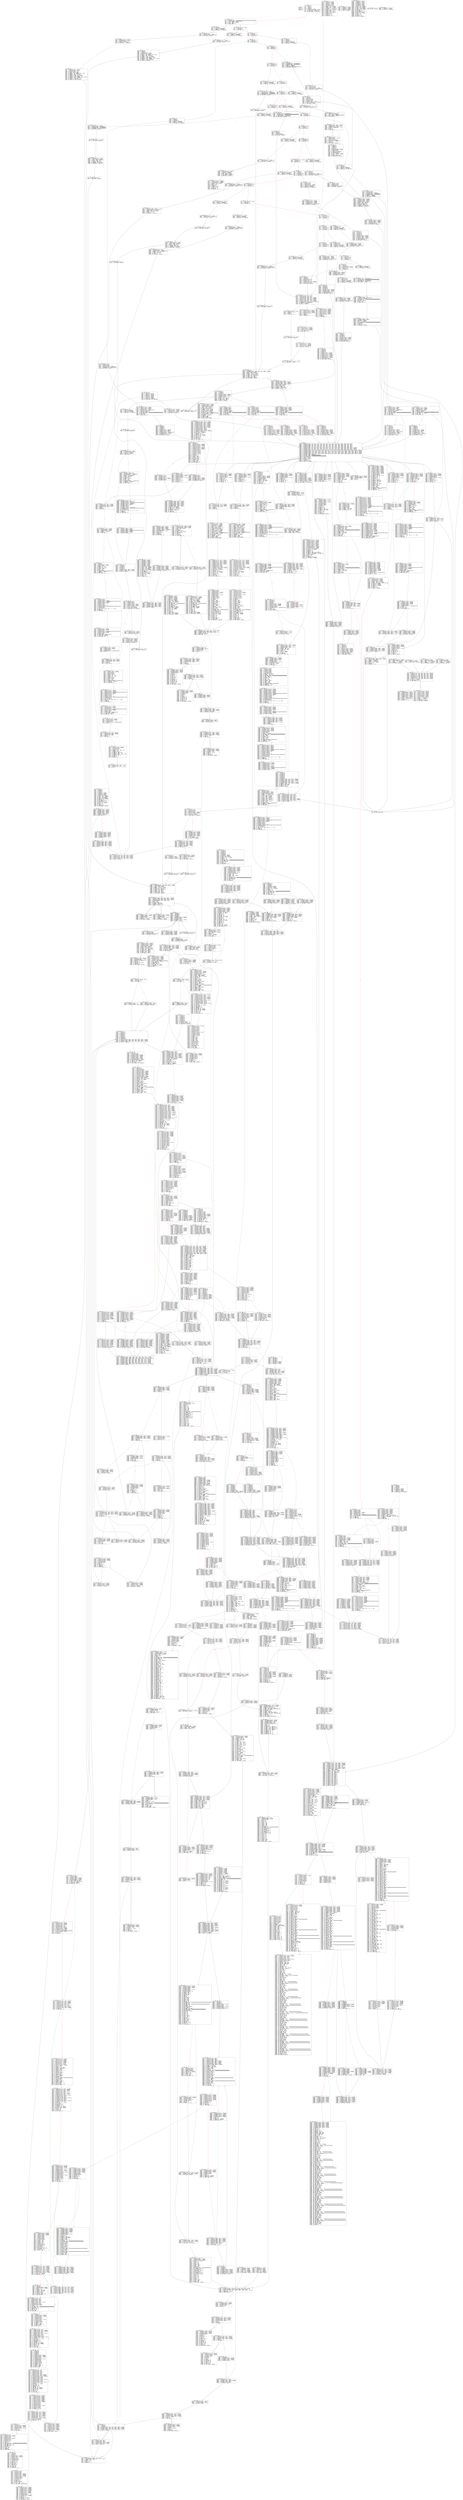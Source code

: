 
digraph G {
graph [fontname = "consolas"];
node  [fontname = "consolas"];
edge  [fontname = "consolas"];
ff [label="{_dispatch\lHash: 0x0\lStart: 0x0\lArguments: []\lStorage: []\l}", shape="record"];
block_0 [label="----- BLOCK ~0 -----\l0x0: .0 = uPHI~0[-1]\l0x0: .1 = uPHI~0[-2]\l0x0: .2 = uPHI~0[-4]\l0x0: .3 = uPHI~0[-5]\l0x0: .4 = uPHI~0[-3]\l0x0: .5 = uPHI~0-MEM // mem(0B)\l0x4: .8 = MSTORE(.5, .7#40, .6#80) // mem(32B)\l0x7: .10 = CALLDATASIZE // CALLDATASIZEx4fa9\l0x8: .11 = LT(.10, .9#4) // LTx6719\l0xc: .13 = JUMPI(.12#103, .11) // JUMPIx3d57\l", shape="record"];
block_d [label="----- BLOCK ~d -----\l0xd: .0 = PHI~d-MEM(~0.8)\l0x16: .4 = EXP(.3#2, .2#e0) // #100000000000000000000000000000000000000000000000000000000\l0x19: .6 = CALLDATALOAD(.5#0) // CALLDATALOAD0x797\l0x1a: .7 = DIV(.6, .4#1000) // DIVx3c81\l0x1b: .8 = AND(.7, .1#ffff) // AND0x466\l0x22: .10 = EQ(.8, .9#83e2)\l0x26: .12 = JUMPI(.11#128, .10)\l", shape="record"];
block_27 [label="----- BLOCK ~27 -----\l0x27: .0 = PHI~27-MEM(~d.0) // mem(0B)\l0x27: .1 = PHI~27[-1](~d.8)\l0x2d: .3 = EQ(.2#ab85, .1)\l0x31: .5 = JUMPI(.4#14f, .3)\l", shape="record"];
block_32 [label="----- BLOCK ~32 -----\l0x32: .0 = uPHI~32-MEM\l0x32: .1 = PHI~32[-1](~27.1)\l0x38: .3 = EQ(.2#1aea, .1)\l0x3c: .5 = JUMPI(.4#164, .3)\l", shape="record"];
block_3d [label="----- BLOCK ~3d -----\l0x3d: .0 = uPHI~3d-MEM\l0x3d: .1 = PHI~3d[-1](~32.1)\l0x43: .3 = EQ(.2#1c90, .1)\l0x47: .5 = JUMPI(.4#18d, .3)\l", shape="record"];
block_48 [label="----- BLOCK ~48 -----\l0x48: .0 = uPHI~48-MEM\l0x48: .1 = PHI~48[-1](~3d.1)\l0x4e: .3 = EQ(.2#2967, .1)\l0x52: .5 = JUMPI(.4#1a5, .3)\l", shape="record"];
block_53 [label="----- BLOCK ~53 -----\l0x53: .0 = PHI~53-MEM(~48.0)\l0x53: .1 = PHI~53[-1](~48.1)\l0x59: .3 = EQ(.2#304f, .1)\l0x5d: .5 = JUMPI(.4#1bb, .3)\l", shape="record"];
block_5e [label="----- BLOCK ~5e -----\l0x5e: .0 = PHI~5e[-1](~53.1)\l0x64: .2 = EQ(.1#4051, .0)\l0x68: .4 = JUMPI(.3#1d9, .2)\l", shape="record"];
block_69 [label="----- BLOCK ~69 -----\l0x69: .0 = uPHI~69-MEM\l0x69: .1 = PHI~69[-1](~5e.0)\l0x6f: .3 = EQ(.2#51cf, .1)\l0x73: .5 = JUMPI(.4#221, .3)\l", shape="record"];
block_74 [label="----- BLOCK ~74 -----\l0x74: .0 = PHI~74-MEM(~69.0)\l0x74: .1 = PHI~74[-1](~69.1)\l0x7a: .3 = EQ(.2#5a12, .1)\l0x7e: .5 = JUMPI(.4#242, .3)\l", shape="record"];
block_7f [label="----- BLOCK ~7f -----\l0x7f: .0 = uPHI~7f-MEM\l0x7f: .1 = PHI~7f[-1](~74.1)\l0x85: .3 = EQ(.2#8913, .1)\l0x89: .5 = JUMPI(.4#299, .3)\l", shape="record"];
block_8a [label="----- BLOCK ~8a -----\l0x8a: .0 = PHI~8a-MEM(~7f.0)\l0x8a: .1 = PHI~8a[-1](~7f.1)\l0x90: .3 = EQ(.2#96ca, .1)\l0x94: .5 = JUMPI(.4#2b6, .3)\l", shape="record"];
block_95 [label="----- BLOCK ~95 -----\l0x95: .0 = PHI~95-MEM(~8a.0)\l0x95: .1 = PHI~95[-1](~8a.1)\l0x9b: .3 = EQ(.2#9933, .1)\l0x9f: .5 = JUMPI(.4#2e9, .3)\l", shape="record"];
block_a0 [label="----- BLOCK ~a0 -----\l0xa0: .0 = PHI~a0-MEM(~95.0) // mem(0B)\l0xa0: .1 = PHI~a0[-1](~95.1)\l0xa6: .3 = EQ(.2#bb0d, .1)\l0xaa: .5 = JUMPI(.4#314, .3)\l", shape="record"];
block_ab [label="----- BLOCK ~ab -----\l0xab: .0 = uPHI~ab[-3]\l0xab: .1 = uPHI~ab[-5]\l0xab: .2 = uPHI~ab[-2]\l0xab: .3 = PHI~ab-MEM(~a0.0)\l0xab: .4 = PHI~ab[-1](~a0.1)\l0xb1: .6 = EQ(.5#bb82, .4)\l0xb5: .8 = JUMPI(.7#32c, .6)\l", shape="record"];
block_b6 [label="----- BLOCK ~b6 -----\l0xb6: .0 = PHI~b6-MEM(~ab.3)\l0xb6: .1 = PHI~b6[-1](~ab.4)\l0xbc: .3 = EQ(.2#c04c, .1)\l0xc0: .5 = JUMPI(.4#341, .3)\l", shape="record"];
block_c1 [label="----- BLOCK ~c1 -----\l0xc1: .0 = PHI~c1-MEM(~b6.0) // mem(0B)\l0xc1: .1 = PHI~c1[-1](~b6.1)\l0xc7: .3 = EQ(.2#ca5d, .1)\l0xcb: .5 = JUMPI(.4#36c, .3)\l", shape="record"];
block_cc [label="----- BLOCK ~cc -----\l0xcc: .0 = uPHI~cc[-2]\l0xcc: .1 = PHI~cc-MEM(~c1.0)\l0xcc: .2 = PHI~cc[-1](~c1.1)\l0xd2: .4 = EQ(.3#cacf, .2)\l0xd6: .6 = JUMPI(.5#384, .4)\l", shape="record"];
block_d7 [label="----- BLOCK ~d7 -----\l0xd7: .0 = uPHI~d7[-2]\l0xd7: .1 = uPHI~d7[-4]\l0xd7: .2 = PHI~d7-MEM(~cc.1)\l0xd7: .3 = PHI~d7[-1](~cc.2)\l0xdd: .5 = EQ(.4#d2c6, .3)\l0xe1: .7 = JUMPI(.6#3af, .5)\l", shape="record"];
block_e2 [label="----- BLOCK ~e2 -----\l0xe2: .0 = uPHI~e2[-5]\l0xe2: .1 = uPHI~e2[-3]\l0xe2: .2 = PHI~e2-MEM(~d7.2)\l0xe2: .3 = PHI~e2[-1](~d7.3)\l0xe8: .5 = EQ(.4#e5ed, .3)\l0xec: .7 = JUMPI(.6#3c4, .5)\l", shape="record"];
block_ed [label="----- BLOCK ~ed -----\l0xed: .0 = uPHI~ed-MEM\l0xed: .1 = PHI~ed[-5](~e2.0)\l0xed: .2 = PHI~ed[-3](~e2.1)\l0xed: .3 = PHI~ed[-1](~e2.3)\l0xf3: .5 = EQ(.4#f2fd, .3)\l0xf7: .7 = JUMPI(.6#3dc, .5)\l", shape="record"];
block_f8 [label="----- BLOCK ~f8 -----\l0xf8: .0 = uPHI~f8[-2]\l0xf8: .1 = uPHI~f8[-4]\l0xf8: .2 = PHI~f8-MEM(~ed.0)\l0xf8: .3 = PHI~f8[-5](~ed.1) // PHIx2624\l0xf8: .4 = PHI~f8[-3](~ed.2) // PHIx2622\l0xf8: .5 = PHI~f8[-1](~ed.3)\l0xfe: .7 = EQ(.6#f870, .5)\l0x102: .9 = JUMPI(.8#3fd, .7)\l", shape="record"];
block_103 [label="----- BLOCK ~103 -----\l0x103: .0 = uPHI~103[-7]\l0x103: .1 = uPHI~103[-9]\l0x103: .2 = uPHI~103[-6]\l0x103: .3 = PHI~103-MEM(~f8.2, ~0.8)\l0x103: .4 = PHI~103[-1](~f8.5, ~0.0)\l0x103: .5 = PHI~103[-2](~f8.0, ~0.1)\l0x103: .6 = PHI~103[-4](~f8.1, ~0.2)\l0x103: .7 = PHI~103[-5](~f8.3, ~0.3) // PHIx24dd\l0x103: .8 = PHI~103[-3](~f8.4, ~0.4) // PHIx24db\l0x107: .10 = CALLER // CALLERx4fa9\l0x10b: .12 = JUMP(.11#412) // JUMP0x6bf\l", shape="record"];
block_10c [label="----- BLOCK ~10c -----\l0x10c: .0 = PHI~10c-MEM(~412.3) // mem(0B)\l0x10c: .1 = PHI~10c[-1](~412.12)\l0x10d: .2 = ISZERO(.1)\l0x10e: .3 = ISZERO(.2)\l0x112: .5 = JUMPI(.4#117, .3)\l", shape="record"];
block_117 [label="----- BLOCK ~117 -----\l0x117: .0 = PHI~117-MEM(~10c.0) // mem(0B)\l0x125: .6 = JUMP(.5#417) // JUMP0x21d\l", shape="record"];
block_126 [label="----- BLOCK ~126 -----\l0x127: .0 = STOP // STOPx4fa9\l", shape="record"];
block_128 [label="----- BLOCK ~128 -----\l0x128: .0 = uPHI~128[-1]\l0x128: .1 = PHI~128-MEM(~d.0) // mem(0B)\l0x129: .2 = CALLVALUE // CALLVALUEx4fa9\l0x12b: .3 = ISZERO(.2) // ISZEROx599f\l0x12f: .5 = JUMPI(.4#134, .3) // JUMPI0x3e5\l", shape="record"];
block_134 [label="----- BLOCK ~134 -----\l0x134: .0 = PHI~134[-2](~128.0)\l0x134: .1 = PHI~134-MEM(~128.1) // mem(0B)\l0x134: .2 = PHI~134[-1](~128.2) // CALLVALUEx4fa9\l0x13c: .5 = JUMP(.4#4ae) // JUMP0x178\l", shape="record"];
block_13d [label="----- BLOCK ~13d -----\l0x13d: .0 = PHI~13d[-1](~502.5, ~1549.10, ~52e.4, ~12cf.10)\l0x13d: .1 = PHI~13d-MEM(~502.3, ~1549.7, ~52e.3, ~12cf.7) // mem(0B)\l0x141: .3 = MLOAD(.1, .2#40) // MLOADx98\l0x144: .4 = MSTORE(.1, .3, .0)\l0x145: .5 = MLOAD(.4, .2#40)\l0x149: .6 = SUB(.3, .5)\l0x14c: .8 = ADD(.7#20, .6)\l0x14e: .9 = RETURN(.4, .5, .8)\l", shape="record"];
block_14f [label="----- BLOCK ~14f -----\l0x14f: .0 = PHI~14f-MEM(~27.0) // mem(0B)\l0x150: .1 = CALLVALUE // CALLVALUEx4fa9\l0x152: .2 = ISZERO(.1) // ISZEROx599f\l0x156: .4 = JUMPI(.3#15b, .2) // JUMPIx4bb7\l", shape="record"];
block_15b [label="----- BLOCK ~15b -----\l0x15b: .0 = PHI~15b-MEM(~14f.0) // mem(0B)\l0x15b: .1 = PHI~15b[-1](~14f.1) // CALLVALUEx4fa9\l0x163: .4 = JUMP(.3#506) // JUMPx2b7c\l", shape="record"];
block_164 [label="----- BLOCK ~164 -----\l0x164: .0 = uPHI~164[-2]\l0x164: .1 = uPHI~164[-4]\l0x164: .2 = uPHI~164[-1]\l0x164: .3 = PHI~164-MEM(~32.0)\l0x165: .4 = CALLVALUE // CALLVALUEx4fa9\l0x167: .5 = ISZERO(.4) // ISZEROx599f\l0x16b: .7 = JUMPI(.6#170, .5) // JUMPIx4ed4\l", shape="record"];
block_170 [label="----- BLOCK ~170 -----\l0x170: .0 = PHI~170[-3](~164.0)\l0x170: .1 = PHI~170[-5](~164.1)\l0x170: .2 = PHI~170[-2](~164.2)\l0x170: .3 = PHI~170-MEM(~164.3) // mem(0B)\l0x170: .4 = PHI~170[-1](~164.4) // CALLVALUEx4fa9\l0x178: .7 = JUMP(.6#531) // JUMP0x687\l", shape="record"];
block_179 [label="----- BLOCK ~179 -----\l0x179: .0 = PHI~179[-1](~56a.3, ~18f7.17, ~16c8.1) // PHIxba\l0x179: .1 = PHI~179-MEM(~56a.0, ~18f7.10, ~16c8.0) // mem(0B)\l0x17d: .3 = MLOAD(.1, .2#40) // MLOADxb8\l0x17f: .4 = ISZERO(.0) // ISZERO0x769\l0x180: .5 = ISZERO(.4) // ISZERO0x5ab\l0x182: .6 = MSTORE(.1, .3, .5) // mem(0B)\l0x183: .7 = MLOAD(.6, .2#40) // MLOADxbe\l0x187: .8 = SUB(.3, .7)\l0x18a: .10 = ADD(.9#20, .8)\l0x18c: .11 = RETURN(.6, .7, .10)\l", shape="record"];
block_18d [label="----- BLOCK ~18d -----\l0x18d: .0 = uPHI~18d[-2]\l0x18d: .1 = uPHI~18d[-4]\l0x18d: .2 = uPHI~18d[-1]\l0x18d: .3 = PHI~18d-MEM(~3d.0)\l0x18e: .4 = CALLVALUE // CALLVALUEx4fa9\l0x190: .5 = ISZERO(.4) // ISZEROx599f\l0x194: .7 = JUMPI(.6#199, .5) // JUMPIx39d5\l", shape="record"];
block_199 [label="----- BLOCK ~199 -----\l0x199: .0 = PHI~199[-3](~18d.0)\l0x199: .1 = PHI~199[-5](~18d.1)\l0x199: .2 = PHI~199[-2](~18d.2)\l0x199: .3 = PHI~199-MEM(~18d.3) // mem(0B)\l0x199: .4 = PHI~199[-1](~18d.4) // CALLVALUEx4fa9\l0x1a0: .7 = CALLDATALOAD(.6#4) // CALLDATALOADx764b\l0x1a4: .9 = JUMP(.8#570) // JUMP0x724\l", shape="record"];
block_1a5 [label="----- BLOCK ~1a5 -----\l0x1a5: .0 = uPHI~1a5-MEM\l0x1ab: .3 = CALLDATALOAD(.2#4) // CALLDATALOADx764b\l0x1ae: .5 = CALLDATALOAD(.4#24) // CALLDATALOAD0x30d\l0x1b1: .7 = CALLDATALOAD(.6#44) // CALLDATALOAD0x763\l0x1b2: .8 = ISZERO(.7) // ISZERO0x25e\l0x1b3: .9 = ISZERO(.8) // ISZERO0x4a7\l0x1b6: .11 = CALLDATALOAD(.10#64) // CALLDATALOADx1fa3\l0x1ba: .13 = JUMP(.12#75e) // JUMPx23f8\l", shape="record"];
block_1bb [label="----- BLOCK ~1bb -----\l0x1bb: .0 = PHI~1bb-MEM(~53.0) // mem(0B)\l0x1bc: .1 = CALLVALUE // CALLVALUEx4fa9\l0x1be: .2 = ISZERO(.1) // ISZEROx599f\l0x1c2: .4 = JUMPI(.3#1c7, .2) // JUMPI0x4d2\l", shape="record"];
block_1c7 [label="----- BLOCK ~1c7 -----\l0x1c7: .0 = PHI~1c7-MEM(~1bb.0) // mem(0B)\l0x1c7: .1 = PHI~1c7[-1](~1bb.1) // CALLVALUEx4fa9\l0x1ce: .4 = CALLDATALOAD(.3#4) // CALLDATALOADx764b\l0x1d1: .6 = CALLDATALOAD(.5#24) // CALLDATALOAD0x30d\l0x1d4: .8 = CALLDATALOAD(.7#44) // CALLDATALOAD0x763\l0x1d8: .10 = JUMP(.9#791) // JUMP0x535\l", shape="record"];
block_1d9 [label="----- BLOCK ~1d9 -----\l0x1d9: .0 = uPHI~1d9-MEM\l0x1da: .1 = CALLVALUE // CALLVALUEx4fa9\l0x1dc: .2 = ISZERO(.1) // ISZEROx599f\l0x1e0: .4 = JUMPI(.3#1e5, .2) // JUMPI0x315\l", shape="record"];
block_1e5 [label="----- BLOCK ~1e5 -----\l0x1e5: .0 = PHI~1e5-MEM(~1d9.0)\l0x1e5: .1 = PHI~1e5[-1](~1d9.1) // CALLVALUEx4fa9\l0x1ed: .4 = JUMP(.3#969) // JUMPx4125\l", shape="record"];
block_1ee [label="----- BLOCK ~1ee -----\l0x1ee: .0 = uPHI~1ee[-2] // PHIx109\l0x1ee: .1 = uPHI~1ee[-3] // PHIx108\l0x1ee: .2 = uPHI~1ee[-1] // PHIx104\l0x1ee: .3 = uPHI~1ee[-4] // PHIx103\l0x1ee: .4 = uPHI~1ee[-5] // PHIx100\l0x1ee: .5 = uPHI~1ee[-6] // PHIxfc\l0x1ee: .6 = uPHI~1ee-MEM // mem(0B)\l0x1f2: .8 = MLOAD(.6, .7#40) // MLOADxfa\l0x1f5: .9 = MSTORE(.6, .8, .5) // mem(0B)\l0x1f9: .11 = ADD(.8, .10#20) // ADD0x20c\l0x1fd: .12 = MSTORE(.9, .11, .4) // mem(0B)\l0x200: .13 = ADD(.7#40, .8) // ADD0x6c2\l0x204: .14 = MSTORE(.12, .13, .3) // mem(0B)\l0x208: .16 = ADD(.8, .15#60) // ADDx4e74\l0x20c: .17 = MSTORE(.14, .16, .1)\l0x210: .19 = ADD(.8, .18#80) // ADD0x58b\l0x211: .20 = MSTORE(.17, .19, .0)\l0x215: .22 = ADD(.8, .21#a0) // ADD0x610\l0x216: .23 = MSTORE(.20, .22, .2)\l0x217: .24 = MLOAD(.23, .7#40)\l0x21b: .25 = SUB(.8, .24)\l0x21e: .27 = ADD(.26#c0, .25)\l0x220: .28 = RETURN(.23, .24, .27)\l", shape="record"];
block_221 [label="----- BLOCK ~221 -----\l0x222: .0 = CALLVALUE // CALLVALUEx4fa9\l0x224: .1 = ISZERO(.0) // ISZEROx599f\l0x228: .3 = JUMPI(.2#22d, .1) // JUMPI0x458\l", shape="record"];
block_22d [label="----- BLOCK ~22d -----\l0x22d: .0 = uPHI~22d-MEM\l0x22d: .1 = PHI~22d[-1](~221.0) // CALLVALUEx4fa9\l0x238: .6 = EXP(.5#2, .4#a0) // #10000000000000000000000000000000000000000\l0x239: .7 = SUB(.6#1000, .3#1) // #ffffffffffffffffffffffffffffffffffffffff\l0x23c: .9 = CALLDATALOAD(.8#4) // CALLDATALOADx764b\l0x23d: .10 = AND(.9, .7#ffff) // CALLDATALOADx764b\l0x241: .12 = JUMP(.11#ab6) // JUMP0x7cc\l", shape="record"];
block_242 [label="----- BLOCK ~242 -----\l0x242: .0 = PHI~242-MEM(~74.0) // mem(0B)\l0x243: .1 = CALLVALUE // CALLVALUEx4fa9\l0x245: .2 = ISZERO(.1) // ISZEROx599f\l0x249: .4 = JUMPI(.3#24e, .2) // JUMPIx6af0\l", shape="record"];
block_24e [label="----- BLOCK ~24e -----\l0x24e: .0 = PHI~24e-MEM(~242.0) // mem(0B)\l0x24e: .1 = PHI~24e[-1](~242.1) // CALLVALUEx4fa9\l0x255: .4 = CALLDATALOAD(.3#4) // CALLDATALOADx764b\l0x258: .6 = CALLDATALOAD(.5#24) // CALLDATALOAD0x30d\l0x25b: .8 = CALLDATALOAD(.7#44) // CALLDATALOAD0x763\l0x25f: .10 = JUMP(.9#c7d) // JUMPx601c\l", shape="record"];
block_260 [label="----- BLOCK ~260 -----\l0x260: .0 = uPHI~260[-1] // PHIx13d\l0x260: .1 = uPHI~260-MEM // mem(0B)\l0x263: .3 = MLOAD(.1, .2#40) // MLOADx13b\l", shape="record"];
block_26e [label="----- BLOCK ~26e -----\l0x26e: .0 = PHI~26e[-8](~277.0, ~356.3, ~399.3, ~260.3, ~2fe.3) // PHIx1fc3\l0x26e: .1 = PHI~26e[-9](~277.1, ~356.0, ~399.0, ~260.0, ~2fe.0) // PHIx1fc2\l0x26e: .2 = PHI~26e[-7](~277.2, ~356.3, ~399.3, ~260.3, ~2fe.3) // PHIx1fc1\l0x26e: .3 = PHI~26e[-5](~277.3, ~356.6, ~399.6, ~260.4, ~2fe.6) // PHIx1fc0\l0x26e: .4 = PHI~26e[-6](~277.4, ~356.0, ~399.0, ~260.0, ~2fe.0) // PHIx1fbf\l0x26e: .5 = PHI~26e[-3](~277.6, ~356.3, ~399.3, ~260.3, ~2fe.3) // PHIx1e1c\l0x26e: .6 = PHI~26e-MEM(~277.13, ~356.5, ~399.5, ~260.1, ~2fe.5) // mem(0B)\l0x26e: .7 = PHI~26e[-2](~277.9, ~356.0, ~399.0, ~260.0, ~2fe.0) // PHIx1e1a\l0x26e: .8 = PHI~26e[-1](~277.15, ~356.7, ~399.7, ~260.5, ~2fe.7) // PHIx141\l0x26e: .9 = PHI~26e[-4](~277.5, ~356.6, ~399.6, ~260.4, ~2fe.6) // PHIx140\l0x271: .10 = LT(.8, .9) // LT0x4fd\l0x272: .11 = ISZERO(.10) // ISZEROx3025\l0x276: .13 = JUMPI(.12#286, .11)\l", shape="record"];
block_277 [label="----- BLOCK ~277 -----\l0x277: .0 = PHI~277[-8](~26e.0) // PHIx1fc3\l0x277: .1 = PHI~277[-9](~26e.1) // PHIx1fc2\l0x277: .2 = PHI~277[-7](~26e.2) // PHIx1fc1\l0x277: .3 = PHI~277[-5](~26e.3) // PHIx1fc0\l0x277: .4 = PHI~277[-6](~26e.4) // PHIx1fbf\l0x277: .5 = PHI~277[-4](~26e.9) // PHIx140\l0x277: .6 = PHI~277[-3](~26e.5) // PHIx1e1c\l0x277: .7 = PHI~277-MEM(~26e.6) // mem(0B)\l0x277: .8 = PHI~277[-1](~26e.8) // PHIx141\l0x277: .9 = PHI~277[-2](~26e.7) // PHIx1e1a\l0x279: .10 = ADD(.8, .9) // ADDx1fff\l0x27a: .11 = MLOAD(.7, .10) // MLOADx149\l0x27d: .12 = ADD(.8, .6) // ADDx4c83\l0x27e: .13 = MSTORE(.7, .12, .11)\l0x281: .15 = ADD(.14#20, .8) // ADD0x4bd\l0x285: .17 = JUMP(.16#26e) // JUMP0x1d8\l", shape="record"];
block_286 [label="----- BLOCK ~286 -----\l0x286: .0 = PHI~286-MEM(~26e.6) // mem(0B)\l0x286: .1 = PHI~286[-8](~26e.0) // PHIx1fc3\l0x286: .2 = PHI~286[-9](~26e.1) // PHIx1fc2\l0x286: .3 = PHI~286[-7](~26e.2) // PHIx1fc1\l0x286: .4 = PHI~286[-5](~26e.3) // PHIx1fc0\l0x286: .5 = PHI~286[-6](~26e.4) // PHIx1fbf\l0x286: .6 = PHI~286[-4](~26e.9) // PHIx140\l0x286: .7 = PHI~286[-3](~26e.5) // PHIx1e1c\l0x286: .8 = PHI~286[-2](~26e.7) // PHIx1e1a\l0x286: .9 = PHI~286[-1](~26e.8) // PHIx141\l0x28d: .10 = ADD(.4, .3) // ADDx643d\l0x293: .12 = MLOAD(.0, .11#40) // MLOADx15d\l0x296: .13 = SUB(.10, .12)\l0x298: .14 = RETURN(.0, .12, .13)\l", shape="record"];
block_299 [label="----- BLOCK ~299 -----\l0x299: .0 = uPHI~299[-1]\l0x299: .1 = uPHI~299[-3]\l0x299: .2 = PHI~299-MEM(~7f.0)\l0x29a: .3 = CALLVALUE // CALLVALUEx4fa9\l0x29c: .4 = ISZERO(.3) // ISZEROx599f\l0x2a0: .6 = JUMPI(.5#2a5, .4) // JUMPIx7f65\l", shape="record"];
block_2a5 [label="----- BLOCK ~2a5 -----\l0x2a5: .0 = PHI~2a5[-2](~299.0)\l0x2a5: .1 = PHI~2a5[-4](~299.1)\l0x2a5: .2 = PHI~2a5-MEM(~299.2) // mem(0B)\l0x2a5: .3 = PHI~2a5[-1](~299.3) // CALLVALUEx4fa9\l0x2ac: .6 = CALLDATALOAD(.5#4) // CALLDATALOADx764b\l0x2af: .8 = CALLDATALOAD(.7#24) // CALLDATALOAD0x30d\l0x2b0: .9 = ISZERO(.8) // ISZERO0x4a7\l0x2b1: .10 = ISZERO(.9) // ISZERO0x331\l0x2b5: .12 = JUMP(.11#fb3) // JUMP0x11a\l", shape="record"];
block_2b6 [label="----- BLOCK ~2b6 -----\l0x2b6: .0 = PHI~2b6-MEM(~8a.0) // mem(0B)\l0x2b7: .1 = CALLVALUE // CALLVALUEx4fa9\l0x2b9: .2 = ISZERO(.1) // ISZEROx599f\l0x2bd: .4 = JUMPI(.3#2c2, .2) // JUMPIx128d\l", shape="record"];
block_2c2 [label="----- BLOCK ~2c2 -----\l0x2c2: .0 = PHI~2c2-MEM(~2b6.0) // mem(0B)\l0x2c2: .1 = PHI~2c2[-1](~2b6.1) // CALLVALUEx4fa9\l0x2ca: .4 = JUMP(.3#1017) // JUMP0x788\l", shape="record"];
block_2cb [label="----- BLOCK ~2cb -----\l0x2cb: .0 = PHI~2cb[-1](~1017.11) // ANDx1e8b\l0x2cb: .1 = PHI~2cb[-2](~1017.7) // AND0x35a\l0x2cb: .2 = PHI~2cb[-3](~1017.3) // SLOAD0x73b\l0x2cb: .3 = PHI~2cb-MEM(~1017.0) // mem(0B)\l0x2cf: .5 = MLOAD(.3, .4#40) // MLOADx17e\l0x2d2: .6 = MSTORE(.3, .5, .2)\l0x2d6: .8 = ADD(.5, .7#20)\l0x2da: .9 = MSTORE(.6, .8, .1)\l0x2dd: .10 = ADD(.4#40, .5)\l0x2de: .11 = MSTORE(.9, .10, .0)\l0x2df: .12 = MLOAD(.11, .4#40)\l0x2e3: .13 = SUB(.5, .12)\l0x2e6: .15 = ADD(.14#60, .13)\l0x2e8: .16 = RETURN(.11, .12, .15)\l", shape="record"];
block_2e9 [label="----- BLOCK ~2e9 -----\l0x2e9: .0 = PHI~2e9-MEM(~95.0) // mem(0B)\l0x2ea: .1 = CALLVALUE // CALLVALUEx4fa9\l0x2ec: .2 = ISZERO(.1) // ISZEROx599f\l0x2f0: .4 = JUMPI(.3#2f5, .2) // JUMPI0x7ef\l", shape="record"];
block_2f5 [label="----- BLOCK ~2f5 -----\l0x2f5: .0 = uPHI~2f5[-4]\l0x2f5: .1 = uPHI~2f5[-2]\l0x2f5: .2 = uPHI~2f5[-3]\l0x2f5: .3 = PHI~2f5-MEM(~2e9.0) // mem(0B)\l0x2f5: .4 = PHI~2f5[-1](~2e9.1) // CALLVALUEx4fa9\l0x2fd: .7 = JUMP(.6#103f) // JUMP0x322\l", shape="record"];
block_2fe [label="----- BLOCK ~2fe -----\l0x2fe: .0 = uPHI~2fe[-1] // PHIx19c\l0x2fe: .1 = uPHI~2fe-MEM // mem(0B)\l0x301: .3 = MLOAD(.1, .2#40) // MLOADx19a\l0x303: .4 = MLOAD(.1, .0) // MLOADx19d\l0x305: .5 = MSTORE(.1, .3, .4) // mem(0B)\l0x313: .9 = JUMP(.8#26e) // JUMP0x1d8\l", shape="record"];
block_314 [label="----- BLOCK ~314 -----\l0x314: .0 = PHI~314-MEM(~a0.0) // mem(0B)\l0x315: .1 = CALLVALUE // CALLVALUEx4fa9\l0x317: .2 = ISZERO(.1) // ISZEROx599f\l0x31b: .4 = JUMPI(.3#320, .2) // JUMPIx2868\l", shape="record"];
block_320 [label="----- BLOCK ~320 -----\l0x320: .0 = PHI~320-MEM(~314.0) // mem(0B)\l0x320: .1 = PHI~320[-1](~314.1) // CALLVALUEx4fa9\l0x327: .4 = CALLDATALOAD(.3#4) // CALLDATALOADx764b\l0x32b: .6 = JUMP(.5#12cf) // JUMP0x37e\l", shape="record"];
block_32c [label="----- BLOCK ~32c -----\l0x32c: .0 = PHI~32c[-3](~ab.0)\l0x32c: .1 = PHI~32c[-5](~ab.1)\l0x32c: .2 = PHI~32c[-2](~ab.2)\l0x32c: .3 = PHI~32c[-1](~ab.4) // PHIx25b1\l0x32c: .4 = PHI~32c-MEM(~ab.3) // mem(0B)\l0x32d: .5 = CALLVALUE // CALLVALUEx4fa9\l0x32f: .6 = ISZERO(.5) // ISZEROx599f\l0x333: .8 = JUMPI(.7#338, .6) // JUMPIx21e2\l", shape="record"];
block_338 [label="----- BLOCK ~338 -----\l0x338: .0 = PHI~338[-4](~32c.0) // PHIx264e\l0x338: .1 = PHI~338[-6](~32c.1) // PHIx2642\l0x338: .2 = PHI~338[-3](~32c.2) // PHIx2634\l0x338: .3 = PHI~338[-2](~32c.3) // PHIx2436\l0x338: .4 = PHI~338-MEM(~32c.4) // mem(0B)\l0x338: .5 = PHI~338[-1](~32c.5) // CALLVALUEx4fa9\l0x340: .8 = JUMP(.7#12e1) // JUMP0x630\l", shape="record"];
block_341 [label="----- BLOCK ~341 -----\l0x341: .0 = PHI~341-MEM(~b6.0) // mem(0B)\l0x342: .1 = CALLVALUE // CALLVALUEx4fa9\l0x344: .2 = ISZERO(.1) // ISZEROx599f\l0x348: .4 = JUMPI(.3#34d, .2) // JUMPIx24ff\l", shape="record"];
block_34d [label="----- BLOCK ~34d -----\l0x34d: .0 = PHI~34d-MEM(~341.0) // mem(0B)\l0x34d: .1 = PHI~34d[-1](~341.1) // CALLVALUEx4fa9\l0x355: .4 = JUMP(.3#13cf) // JUMP0x6ff\l", shape="record"];
block_356 [label="----- BLOCK ~356 -----\l0x356: .0 = uPHI~356[-1] // PHIx1c9\l0x356: .1 = uPHI~356-MEM // mem(0B)\l0x359: .3 = MLOAD(.1, .2#40) // MLOADx1c7\l0x35b: .4 = MLOAD(.1, .0) // MLOADx1ca\l0x35d: .5 = MSTORE(.1, .3, .4) // mem(0B)\l0x36b: .9 = JUMP(.8#26e) // JUMP0x1d8\l", shape="record"];
block_36c [label="----- BLOCK ~36c -----\l0x36c: .0 = PHI~36c-MEM(~c1.0) // mem(0B)\l0x36d: .1 = CALLVALUE // CALLVALUEx4fa9\l0x36f: .2 = ISZERO(.1) // ISZEROx599f\l0x373: .4 = JUMPI(.3#378, .2) // JUMPIx965d\l", shape="record"];
block_378 [label="----- BLOCK ~378 -----\l0x378: .0 = PHI~378-MEM(~36c.0) // mem(0B)\l0x378: .1 = PHI~378[-1](~36c.1) // CALLVALUEx4fa9\l0x37f: .4 = CALLDATALOAD(.3#4) // CALLDATALOADx764b\l0x383: .6 = JUMP(.5#1549) // JUMP0x6e6\l", shape="record"];
block_384 [label="----- BLOCK ~384 -----\l0x384: .0 = PHI~384[-1](~cc.2)\l0x384: .1 = PHI~384[-2](~cc.0)\l0x384: .2 = PHI~384-MEM(~cc.1) // mem(0B)\l0x385: .3 = CALLVALUE // CALLVALUEx4fa9\l0x387: .4 = ISZERO(.3) // ISZEROx599f\l0x38b: .6 = JUMPI(.5#390, .4) // JUMPIx640d\l", shape="record"];
block_390 [label="----- BLOCK ~390 -----\l0x390: .0 = PHI~390[-2](~384.0) // PHIx2620\l0x390: .1 = PHI~390[-3](~384.1) // PHIx261f\l0x390: .2 = PHI~390-MEM(~384.2) // mem(0B)\l0x390: .3 = PHI~390[-1](~384.3) // CALLVALUEx4fa9\l0x398: .6 = JUMP(.5#155b) // JUMP0x5c7\l", shape="record"];
block_399 [label="----- BLOCK ~399 -----\l0x399: .0 = PHI~399[-1](~18f7.17) // PHIx1eb\l0x399: .1 = PHI~399-MEM(~18f7.10) // mem(0B)\l0x39c: .3 = MLOAD(.1, .2#40) // MLOADx1e9\l0x39e: .4 = MLOAD(.1, .0) // MLOADx1ec\l0x3a0: .5 = MSTORE(.1, .3, .4) // mem(0B)\l0x3ae: .9 = JUMP(.8#26e) // JUMP0x1d8\l", shape="record"];
block_3af [label="----- BLOCK ~3af -----\l0x3af: .0 = PHI~3af[-2](~d7.0)\l0x3af: .1 = PHI~3af[-4](~d7.1)\l0x3af: .2 = PHI~3af[-1](~d7.3)\l0x3af: .3 = PHI~3af-MEM(~d7.2) // mem(0B)\l0x3b0: .4 = CALLVALUE // CALLVALUEx4fa9\l0x3b2: .5 = ISZERO(.4) // ISZEROx599f\l0x3b6: .7 = JUMPI(.6#3bb, .5) // JUMPIx4874\l", shape="record"];
block_3bb [label="----- BLOCK ~3bb -----\l0x3bb: .0 = PHI~3bb[-3](~3af.0) // PHIx2656\l0x3bb: .1 = PHI~3bb[-5](~3af.1) // PHIx264a\l0x3bb: .2 = PHI~3bb[-2](~3af.2) // PHIx263c\l0x3bb: .3 = PHI~3bb-MEM(~3af.3) // mem(0B)\l0x3bb: .4 = PHI~3bb[-1](~3af.4) // CALLVALUEx4fa9\l0x3c3: .7 = JUMP(.6#15db) // JUMPx781e\l", shape="record"];
block_3c4 [label="----- BLOCK ~3c4 -----\l0x3c4: .0 = PHI~3c4-MEM(~e2.2) // mem(0B)\l0x3c5: .1 = CALLVALUE // CALLVALUEx4fa9\l0x3c7: .2 = ISZERO(.1) // ISZEROx599f\l0x3cb: .4 = JUMPI(.3#3d0, .2) // JUMPIx4b90\l", shape="record"];
block_3d0 [label="----- BLOCK ~3d0 -----\l0x3d0: .0 = PHI~3d0-MEM(~3c4.0) // mem(0B)\l0x3d0: .1 = PHI~3d0[-1](~3c4.1) // CALLVALUEx4fa9\l0x3d7: .4 = CALLDATALOAD(.3#4) // CALLDATALOADx764b\l0x3db: .6 = JUMP(.5#16ce) // JUMPx44a1\l", shape="record"];
block_3dc [label="----- BLOCK ~3dc -----\l0x3dd: .0 = CALLVALUE // CALLVALUEx4fa9\l0x3df: .1 = ISZERO(.0) // ISZEROx599f\l0x3e3: .3 = JUMPI(.2#3e8, .1) // JUMPI0x1cb\l", shape="record"];
block_3e8 [label="----- BLOCK ~3e8 -----\l0x3e8: .0 = PHI~3e8[-1](~3dc.0) // CALLVALUEx4fa9\l0x3f3: .5 = EXP(.4#2, .3#a0) // #10000000000000000000000000000000000000000\l0x3f4: .6 = SUB(.5#1000, .2#1) // #ffffffffffffffffffffffffffffffffffffffff\l0x3f7: .8 = CALLDATALOAD(.7#4) // CALLDATALOADx764b\l0x3f8: .9 = AND(.8, .6#ffff) // CALLDATALOADx764b\l0x3fc: .11 = JUMP(.10#1899) // JUMPx114c\l", shape="record"];
block_3fd [label="----- BLOCK ~3fd -----\l0x3fd: .0 = PHI~3fd[-2](~f8.0)\l0x3fd: .1 = PHI~3fd[-4](~f8.1)\l0x3fd: .2 = PHI~3fd[-1](~f8.5)\l0x3fd: .3 = PHI~3fd-MEM(~f8.2) // mem(0B)\l0x3fe: .4 = CALLVALUE // CALLVALUEx4fa9\l0x400: .5 = ISZERO(.4) // ISZEROx599f\l0x404: .7 = JUMPI(.6#409, .5) // JUMPI0x6c4\l", shape="record"];
block_409 [label="----- BLOCK ~409 -----\l0x409: .0 = PHI~409[-3](~3fd.0) // PHIx2658\l0x409: .1 = PHI~409[-5](~3fd.1) // PHIx264c\l0x409: .2 = PHI~409[-2](~3fd.2) // PHIx263e\l0x409: .3 = PHI~409-MEM(~3fd.3) // mem(0B)\l0x409: .4 = PHI~409[-1](~3fd.4) // CALLVALUEx4fa9\l0x411: .7 = JUMP(.6#18df) // JUMP0x36d\l", shape="record"];
block_412 [label="----- BLOCK ~412 -----\l0x412: .0 = PHI~412[-9](~103.0, ~ab6.0, ~75e.0)\l0x412: .1 = PHI~412[-11](~103.1, ~ab6.1, ~75e.1)\l0x412: .2 = PHI~412[-8](~103.2, ~ab6.2, ~75e.2)\l0x412: .3 = PHI~412-MEM(~103.3, ~ab6.3, ~75e.3) // mem(0B)\l0x412: .4 = PHI~412[-3](~103.4, ~ab6.6, ~75e.4) // PHIx2529\l0x412: .5 = PHI~412[-4](~103.5, ~ab6.5, ~75e.5) // PHIx2528\l0x412: .6 = PHI~412[-6](~103.6, ~ab6.4, ~75e.6) // PHIx2527\l0x412: .7 = PHI~412[-7](~103.7, ~ab6.4, ~75e.7) // PHIx2301\l0x412: .8 = PHI~412[-5](~103.8, ~ab6.5, ~75e.8) // PHIx2300\l0x412: .9 = PHI~412[-2](~103.9, ~ab6.7, ~75e.9) // PHIx22b\l0x412: .10 = PHI~412[-1](~103.10, ~ab6.8, ~75e.10) // CALLERx4fa9\l0x413: .11 = EXTCODESIZE(.10) // EXTCODESIZE0x371\l0x414: .12 = ISZERO(.11) // ISZEROx436f\l0x416: .13 = JUMP(.9) // JUMP0x3ab\l", shape="record"];
block_417 [label="----- BLOCK ~417 -----\l0x417: .0 = PHI~417-MEM(~77f.0, ~117.0) // mem(0B)\l0x41e: .3 = JUMP(.2#3a4b) // JUMP0x571\l", shape="record"];
block_41f [label="----- BLOCK ~41f -----\l0x41f: .0 = PHI~41f-MEM(~3a75.16)\l0x426: .2 = GASPRICE // GASPRICEx4fa9\l0x427: .3 = GT(.2, .1#6fc2) // GT0x58a\l0x428: .4 = ISZERO(.3) // ISZERO0x23e\l0x42c: .6 = JUMPI(.5#431, .4) // JUMPI0x4f4\l", shape="record"];
block_431 [label="----- BLOCK ~431 -----\l0x431: .0 = PHI~431-MEM(~41f.0) // mem(0B)\l0x438: .3 = JUMP(.2#190f) // JUMP0x43a\l", shape="record"];
block_439 [label="----- BLOCK ~439 -----\l0x439: .0 = PHI~439-MEM(~19a2.0)\l0x439: .1 = PHI~439[-7](~19a2.1)\l0x439: .2 = PHI~439[-3](~19a2.2)\l0x439: .3 = PHI~439[-2](~19a2.3)\l0x439: .4 = PHI~439[-4](~19a2.4) // PHIx1fcf\l0x439: .5 = PHI~439[-5](~19a2.5) // PHIx1fce\l0x439: .6 = PHI~439[-1](~19a2.8) // PHIx23e\l0x439: .7 = PHI~439[-6](~19a2.6) // PHIx23c\l0x43b: .8 = ADD(.7, .6) // ADD0x751\l0x447: .10 = LT(.8, .9#2386) // LT0x1dd\l0x448: .11 = ISZERO(.10) // ISZERO0x7f8\l0x44c: .13 = JUMPI(.12#451, .11) // JUMPIx1794\l", shape="record"];
block_44d [label="----- BLOCK ~44d -----\l0x44d: .0 = PHI~44d[-6](~439.1) // PHIx1fd5\l0x44d: .1 = PHI~44d[-5](~439.8) // ADD0x751\l0x44d: .2 = PHI~44d[-4](~439.5) // PHIx1fce\l0x44d: .3 = PHI~44d[-3](~439.4) // PHIx1fcf\l0x44d: .4 = PHI~44d[-2](~439.2) // PHIx1fd1\l0x44d: .5 = PHI~44d[-1](~439.3) // PHIx1fd0\l0x450: .7 = JUMP(.6#4a7) // JUMP0x609\l", shape="record"];
block_451 [label="----- BLOCK ~451 -----\l0x451: .0 = PHI~451-MEM(~439.0) // mem(0B)\l0x451: .1 = PHI~451[-3](~439.4) // PHIx1fcf\l0x451: .2 = PHI~451[-4](~439.5) // PHIx1fce\l0x45a: .5 = JUMP(.4#19a7) // JUMPx5d2d\l", shape="record"];
block_45b [label="----- BLOCK ~45b -----\l0x45b: .0 = uPHI~45b-MEM\l0x45b: .1 = uPHI~45b[-6] // PHIx24e\l0x45b: .2 = uPHI~45b[-1] // PHIx24c\l0x45b: .3 = uPHI~45b[-2] // PHIx24b\l0x466: .6 = JUMP(.5#1bc5) // JUMP0x567\l", shape="record"];
block_467 [label="----- BLOCK ~467 -----\l0x467: .0 = uPHI~467-MEM\l0x467: .1 = uPHI~467[-7] // PHIx1fda\l0x467: .2 = uPHI~467[-5] // PHIx1fd9\l0x467: .3 = uPHI~467[-4] // PHIx1fd8\l0x467: .4 = uPHI~467[-3] // PHIx1fd7\l0x467: .5 = uPHI~467[-2] // PHIx1fd6\l0x467: .6 = uPHI~467[-1] // PHIx252\l0x467: .7 = uPHI~467[-6] // PHIx251\l0x46d: .9 = GT(.6, .8#0) // GTx2969\l0x46e: .10 = ISZERO(.9) // ISZERO0x5f8\l0x472: .12 = JUMPI(.11#4a7, .10) // JUMPI0x6f2\l", shape="record"];
block_473 [label="----- BLOCK ~473 -----\l0x473: .0 = PHI~473[-3](~467.3) // PHIx1fd8\l0x473: .1 = PHI~473[-2](~467.4) // PHIx1fd7\l0x473: .2 = PHI~473[-1](~467.5) // PHIx1fd6\l0x473: .3 = PHI~473-MEM(~467.0) // mem(0B)\l0x473: .4 = PHI~473[-5](~467.6) // PHIx252\l0x47a: .7 = JUMP(.6#24f7) // JUMP0x756\l", shape="record"];
block_47b [label="----- BLOCK ~47b -----\l0x47b: .0 = PHI~47b[-6](~13ca.0)\l0x47b: .1 = PHI~47b[-5](~13ca.1)\l0x47b: .2 = PHI~47b[-4](~13ca.2)\l0x47b: .3 = PHI~47b[-3](~13ca.3)\l0x47b: .4 = PHI~47b-MEM(~13ca.4) // mem(0B)\l0x47b: .5 = PHI~47b[-1](~13ca.5) // PHIx1fdb\l0x47b: .6 = PHI~47b[-2](~13ca.6) // PHIx25d\l0x47f: .8 = LT(.6, .7#c) // LT0x1f4\l0x481: .9 = ISZERO(.8) // ISZEROx5476\l0x485: .11 = JUMPI(.10#48e, .9) // JUMPI0x74e\l", shape="record"];
block_486 [label="----- BLOCK ~486 -----\l0x486: .0 = PHI~486[-7](~47b.0) // PHIx2324\l0x486: .1 = PHI~486[-6](~47b.1) // PHIx2322\l0x486: .2 = PHI~486[-5](~47b.2) // PHIx2320\l0x486: .3 = PHI~486[-4](~47b.3) // PHIx231e\l0x486: .4 = PHI~486-MEM(~47b.4) // mem(0B)\l0x486: .5 = PHI~486[-2](~47b.5) // PHIx1fdb\l0x486: .6 = PHI~486[-3](~47b.6) // PHIx25d\l0x486: .7 = PHI~486[-1](~47b.8) // LT0x1f4\l0x48b: .9 = GAS // GASx4fa9\l0x48c: .10 = LT(.9, .8#f424) // LT0x37a\l0x48d: .11 = ISZERO(.10) // ISZERO0x4a4\l", shape="record"];
block_48e [label="----- BLOCK ~48e -----\l0x48e: .0 = PHI~48e[-7](~47b.0, ~486.0) // PHIx1fe0\l0x48e: .1 = PHI~48e[-6](~47b.1, ~486.1) // PHIx1fdf\l0x48e: .2 = PHI~48e[-5](~47b.2, ~486.2) // PHIx1fde\l0x48e: .3 = PHI~48e[-4](~47b.3, ~486.3) // PHIx1fdd\l0x48e: .4 = PHI~48e-MEM(~47b.4, ~486.4) // mem(0B)\l0x48e: .5 = PHI~48e[-2](~47b.5, ~486.5) // PHIx1fdb\l0x48e: .6 = PHI~48e[-3](~47b.6, ~486.6) // PHIx25d\l0x48e: .7 = PHI~48e[-1](~47b.8, ~486.11) // PHIx268\l0x48f: .8 = ISZERO(.7) // ISZEROx3b93\l0x493: .10 = JUMPI(.9#4a7, .8)\l", shape="record"];
block_494 [label="----- BLOCK ~494 -----\l0x494: .0 = PHI~494-MEM(~48e.4) // mem(0B)\l0x494: .1 = PHI~494[-1](~48e.5) // PHIx1fdb\l0x494: .2 = PHI~494[-2](~48e.6) // PHIx25d\l0x49b: .5 = ADD(.4#40, .1) // ADD0x6d2\l0x49c: .6 = MLOAD(.0, .5)\l0x4a2: .8 = AND(.7#ffff, .6)\l0x4a6: .10 = JUMP(.9#25b0) // JUMP0x217\l", shape="record"];
block_4a7 [label="----- BLOCK ~4a7 -----\l0x4a7: .0 = PHI~4a7[-6](~44d.0, ~467.1, ~48e.0, ~29c4.0) // PHIx27c\l0x4a7: .1 = PHI~4a7[-5](~44d.1, ~467.6, ~48e.1, ~29c4.1) // PHIx27a\l0x4a7: .2 = PHI~4a7[-4](~44d.2, ~467.2, ~48e.2, ~29c4.2) // PHIx279\l0x4a7: .3 = PHI~4a7[-3](~44d.3, ~467.3, ~48e.3, ~29c4.3) // PHIx278\l0x4a7: .4 = PHI~4a7[-2](~44d.4, ~467.4, ~48e.6, ~29c4.4) // PHIx277\l0x4a7: .5 = PHI~4a7[-1](~44d.5, ~467.5, ~48e.5, ~29c4.5) // PHIx276\l0x4ad: .6 = JUMP(.0) // JUMPx667b\l", shape="record"];
block_4ae [label="----- BLOCK ~4ae -----\l0x4ae: .0 = PHI~4ae[-2](~134.0) // PHIx2626\l0x4ae: .1 = PHI~4ae[-1](~134.3) // #13d\l0x4ae: .2 = PHI~4ae-MEM(~134.1) // mem(0B)\l0x4b2: .4 = CALLER // CALLERx4fa9\l0x4c8: .6 = EQ(.5#573a, .4) // EQx7eef\l0x4cc: .8 = JUMPI(.7#4d1, .6) // JUMPI0x26f\l", shape="record"];
block_4d1 [label="----- BLOCK ~4d1 -----\l0x4d1: .0 = PHI~4d1[-4](~4ae.0) // PHIx24df\l0x4d1: .1 = PHI~4d1[-3](~4ae.1) // #13d\l0x4d1: .2 = PHI~4d1-MEM(~4ae.2) // mem(0B)\l0x4d1: .3 = PHI~4d1[-2](~4ae.3) // #0\l0x4d1: .4 = PHI~4d1[-1](~4ae.3) // #0\l0x4d7: .6 = MLOAD(.2, .5#0) // MLOADx289\l0x4de: .9 = CODECOPY(.2, .5#0, .8#3e85, .7#20) // mem(0B)\l0x4e0: .10 = MLOAD(.9, .5#0) // MLOADx28e\l0x4e2: .11 = MSTORE(.9, .5#0, .6) // mem(32B)\l0x4e7: .13 = MSTORE(.11, .12#0, .10) // mem(32B)\l0x4ec: .16 = MSTORE(.13, .15#20, .14#33) // mem(64B)\l0x4f0: .18 = MLOAD(.16, .17#0) // MLOADx28e\l0x4f7: .21 = CODECOPY(.16, .17#0, .20#3e65, .19#20) // mem(32B)\l0x4f9: .22 = MLOAD(.21, .17#0) // MLOADx29a\l0x4fb: .23 = MSTORE(.21, .17#0, .18) // mem(64B)\l0x4fd: .24 = SLOAD(.22) // SLOAD0x166\l0x500: .25 = SSTORE(.22, .12#0) // SSTOREx5065\l", shape="record"];
block_502 [label="----- BLOCK ~502 -----\l0x502: .0 = uPHI~502[-7]\l0x502: .1 = uPHI~502[-5]\l0x502: .2 = uPHI~502[-6]\l0x502: .3 = PHI~502-MEM(~3e1a.0, ~52e.3, ~4d1.23, ~3ddd.0, ~3e39.0) // mem(0B)\l0x502: .4 = PHI~502[-4](~3e1a.1, ~52e.0, ~4d1.0, ~3ddd.1, ~3e39.1) // PHIx2302\l0x502: .5 = PHI~502[-2](~3e1a.3, ~52e.1, ~4d1.24, ~3ddd.3, ~3e39.3) // PHIx2a0\l0x502: .6 = PHI~502[-3](~3e1a.2, ~52e.2, ~4d1.1, ~3ddd.2, ~3e39.2) // PHIx29f\l0x502: .7 = PHI~502[-1](~3e1a.4, ~52e.4, ~4d1.24, ~3ddd.4, ~3e39.4) // PHIx29e\l0x505: .8 = JUMP(.6) // JUMPx4db5\l", shape="record"];
block_506 [label="----- BLOCK ~506 -----\l0x506: .0 = uPHI~506[-4]\l0x506: .1 = uPHI~506[-2]\l0x506: .2 = uPHI~506[-3]\l0x506: .3 = PHI~506[-1](~15b.2) // #13d\l0x506: .4 = PHI~506-MEM(~15b.0) // mem(0B)\l0x50a: .6 = MLOAD(.4, .5#0) // MLOADx2a3\l0x511: .9 = CODECOPY(.4, .5#0, .8#3e85, .7#20) // mem(0B)\l0x513: .10 = MLOAD(.9, .5#0) // MLOADx2a8\l0x515: .11 = MSTORE(.9, .5#0, .6) // mem(32B)\l0x518: .13 = MSTORE(.11, .12#0, .10) // mem(32B)\l0x51d: .16 = MSTORE(.13, .15#20, .14#33) // mem(64B)\l0x521: .18 = MLOAD(.16, .17#0) // MLOADx2a8\l0x528: .21 = CODECOPY(.16, .17#0, .20#3e65, .19#20) // mem(32B)\l0x52a: .22 = MLOAD(.21, .17#0) // MLOADx2b4\l0x52c: .23 = MSTORE(.21, .17#0, .18) // mem(64B)\l0x52d: .24 = SLOAD(.22) // SLOADx4dd4\l", shape="record"];
block_52e [label="----- BLOCK ~52e -----\l0x52e: .0 = PHI~52e[-5](~502.0, ~506.0)\l0x52e: .1 = PHI~52e[-3](~502.1, ~506.1)\l0x52e: .2 = PHI~52e[-4](~502.2, ~506.2)\l0x52e: .3 = PHI~52e-MEM(~502.3, ~506.23) // mem(0B)\l0x52e: .4 = PHI~52e[-1](~502.5, ~506.24) // PHIx2b8\l0x52e: .5 = PHI~52e[-2](~502.4, ~506.3) // PHIx2b7\l0x530: .6 = JUMP(.5) // JUMP0xfa8\l", shape="record"];
block_531 [label="----- BLOCK ~531 -----\l0x531: .0 = PHI~531[-3](~170.0) // PHIx2657\l0x531: .1 = PHI~531[-5](~170.1) // PHIx264b\l0x531: .2 = PHI~531[-2](~170.2) // PHIx263d\l0x531: .3 = PHI~531-MEM(~170.3) // mem(0B)\l0x531: .4 = PHI~531[-1](~170.5) // #179\l0x535: .6 = SLOAD(.5#0) // SLOAD0x797\l0x536: .7 = CALLER // CALLERx4fa9\l0x53e: .11 = EXP(.10#2, .9#a0) // #10000000000000000000000000000000000000000\l0x53f: .12 = SUB(.11#1000, .8#1) // #ffffffffffffffffffffffffffffffffffffffff\l0x540: .13 = AND(.12#ffff, .6) // SLOAD0x797\l0x542: .14 = EQ(.7, .13)\l0x547: .16 = JUMPI(.15#56a, .14)\l", shape="record"];
block_548 [label="----- BLOCK ~548 -----\l0x548: .0 = uPHI~548[-7]\l0x548: .1 = uPHI~548[-9]\l0x548: .2 = uPHI~548[-10]\l0x548: .3 = uPHI~548[-11]\l0x548: .4 = uPHI~548[-12]\l0x548: .5 = uPHI~548[-13]\l0x548: .6 = PHI~548[-6](~531.0) // PHIx250e\l0x548: .7 = PHI~548[-8](~531.1) // PHIx2501\l0x548: .8 = PHI~548[-5](~531.2) // PHIx24f2\l0x548: .9 = PHI~548[-4](~531.4) // #179\l0x548: .10 = PHI~548[-3](~531.5) // #0\l0x548: .11 = PHI~548-MEM(~531.3) // mem(0B)\l0x548: .12 = PHI~548[-2](~531.7) // CALLERx4fa9\l0x548: .13 = PHI~548[-1](~531.14)\l0x554: .18 = JUMP(.17#2992) // JUMPx35ef\l", shape="record"];
block_555 [label="----- BLOCK ~555 -----\l0x555: .0 = PHI~555[-6](~2992.9) // PHIx2196\l0x555: .1 = PHI~555[-4](~2992.11) // PHIx2194\l0x555: .2 = PHI~555[-5](~2992.10) // PHIx2195\l0x555: .3 = PHI~555[-3](~2992.12) // PHIx2193\l0x555: .4 = PHI~555[-1](~2992.34)\l0x555: .5 = PHI~555-MEM(~2992.29)\l0x555: .6 = PHI~555[-2](~2992.13) // PHIx2192\l0x557: .7 = MSTORE(.5, .6, .4)\l0x55b: .9 = ADD(.6, .8#20)\l0x55f: .10 = MSTORE(.7, .9, .3)\l0x562: .12 = ADD(.11#40, .6)\l0x565: .14 = SHA3(.10, .13#0, .12)\l0x566: .15 = SLOAD(.14)\l0x569: .17 = AND(.16#ff, .15)\l", shape="record"];
block_56a [label="----- BLOCK ~56a -----\l0x56a: .0 = PHI~56a-MEM(~531.3, ~555.10)\l0x56a: .1 = PHI~56a[-4](~531.4, ~555.0) // PHIx2df\l0x56a: .2 = PHI~56a[-2](~531.7, ~555.1) // PHIx2de\l0x56a: .3 = PHI~56a[-1](~531.14, ~555.17)\l0x56a: .4 = PHI~56a[-3](~531.5, ~555.2) // PHIx2dc\l0x56f: .5 = JUMP(.1) // JUMP0x6b0\l", shape="record"];
block_570 [label="----- BLOCK ~570 -----\l0x570: .0 = PHI~570[-4](~199.0) // PHIx264d\l0x570: .1 = PHI~570[-6](~199.1) // PHIx263f\l0x570: .2 = PHI~570[-3](~199.2) // PHIx2633\l0x570: .3 = PHI~570[-2](~199.5) // #126\l0x570: .4 = PHI~570[-1](~199.7) // CALLDATALOADx764b\l0x570: .5 = PHI~570-MEM(~199.3) // mem(0B)\l0x573: .7 = SLOAD(.6#0) // SLOAD0x797\l0x574: .8 = CALLER // CALLERx4fa9\l0x57c: .12 = EXP(.11#2, .10#a0) // #10000000000000000000000000000000000000000\l0x57d: .13 = SUB(.12#1000, .9#1) // #ffffffffffffffffffffffffffffffffffffffff\l0x57e: .14 = AND(.13#ffff, .7)\l0x580: .15 = EQ(.8, .14)\l0x585: .17 = JUMPI(.16#5a8, .15)\l", shape="record"];
block_586 [label="----- BLOCK ~586 -----\l0x586: .0 = uPHI~586[-7]\l0x586: .1 = uPHI~586[-9]\l0x586: .2 = uPHI~586[-10]\l0x586: .3 = uPHI~586[-11]\l0x586: .4 = uPHI~586[-12]\l0x586: .5 = uPHI~586[-13]\l0x586: .6 = PHI~586[-6](~570.0) // PHIx2503\l0x586: .7 = PHI~586[-8](~570.1) // PHIx24f4\l0x586: .8 = PHI~586[-5](~570.2) // PHIx24e6\l0x586: .9 = PHI~586[-4](~570.3) // #126\l0x586: .10 = PHI~586[-3](~570.4) // CALLDATALOADx764b\l0x586: .11 = PHI~586-MEM(~570.5) // mem(0B)\l0x586: .12 = PHI~586[-2](~570.8) // CALLERx4fa9\l0x586: .13 = PHI~586[-1](~570.15)\l0x592: .18 = JUMP(.17#2992) // JUMPx35ef\l", shape="record"];
block_593 [label="----- BLOCK ~593 -----\l0x593: .0 = PHI~593[-6](~2992.9)\l0x593: .1 = PHI~593[-4](~2992.11)\l0x593: .2 = PHI~593[-5](~2992.10) // PHIx2195\l0x593: .3 = PHI~593[-3](~2992.12) // PHIx2193\l0x593: .4 = PHI~593[-1](~2992.34)\l0x593: .5 = PHI~593-MEM(~2992.29)\l0x593: .6 = PHI~593[-2](~2992.13) // PHIx2192\l0x595: .7 = MSTORE(.5, .6, .4)\l0x599: .9 = ADD(.6, .8#20)\l0x59d: .10 = MSTORE(.7, .9, .3)\l0x5a0: .12 = ADD(.11#40, .6)\l0x5a3: .14 = SHA3(.10, .13#0, .12)\l0x5a4: .15 = SLOAD(.14)\l0x5a7: .17 = AND(.16#ff, .15)\l", shape="record"];
block_5a8 [label="----- BLOCK ~5a8 -----\l0x5a8: .0 = PHI~5a8[-4](~570.3, ~593.0) // PHIx2524\l0x5a8: .1 = PHI~5a8[-2](~570.8, ~593.1) // PHIx2522\l0x5a8: .2 = PHI~5a8-MEM(~570.5, ~593.10) // mem(0B)\l0x5a8: .3 = PHI~5a8[-3](~570.4, ~593.2) // PHIx1fe7\l0x5a8: .4 = PHI~5a8[-1](~570.15, ~593.17)\l0x5a9: .5 = ISZERO(.4)\l0x5aa: .6 = ISZERO(.5)\l0x5ae: .8 = JUMPI(.7#5b3, .6)\l", shape="record"];
block_5b3 [label="----- BLOCK ~5b3 -----\l0x5b3: .0 = PHI~5b3[-3](~5a8.0) // PHIx232e\l0x5b3: .1 = PHI~5b3[-1](~5a8.1) // PHIx232c\l0x5b3: .2 = PHI~5b3-MEM(~5a8.2) // mem(0B)\l0x5b3: .3 = PHI~5b3[-2](~5a8.3) // PHIx1fe7\l0x5b5: .4 = ISZERO(.3) // ISZEROx5102\l0x5b6: .5 = ISZERO(.4)\l0x5ba: .7 = JUMPI(.6#669, .5)\l", shape="record"];
block_5bb [label="----- BLOCK ~5bb -----\l0x5bb: .0 = uPHI~5bb[-3]\l0x5bb: .1 = uPHI~5bb[-1]\l0x5bb: .2 = PHI~5bb[-2](~5b3.3) // PHIx1fe7\l0x5bb: .3 = PHI~5bb-MEM(~5b3.2) // mem(0B)\l0x5be: .5 = MLOAD(.3, .4#40)\l0x5e1: .7 = MSTORE(.3, .5, .6#70a0)\l0x5fa: .10 = ADD(.5, .9#4)\l0x5fb: .11 = MSTORE(.7, .10, .8#4f5f)\l0x5fd: .12 = MLOAD(.11, .4#40)\l0x61e: .16 = ADD(.5, .15#24)\l0x627: .18 = SUB(.5, .12)\l0x628: .19 = ADD(.18, .15#24)\l0x62e: .21 = EXTCODESIZE(.13#3cb0) // EXTCODESIZEx1fe3\l0x62f: .22 = ISZERO(.21) // ISZERO0x2ad\l0x631: .23 = ISZERO(.22)\l0x635: .25 = JUMPI(.24#63a, .23)\l", shape="record"];
block_63a [label="----- BLOCK ~63a -----\l0x63a: .0 = PHI~63a[-13](~5bb.0)\l0x63a: .1 = PHI~63a[-11](~5bb.1)\l0x63a: .2 = PHI~63a[-12](~5bb.2) // PHIx232a\l0x63a: .3 = PHI~63a[-10](~5bb.13) // #3cb0021808442ad5efb61197966aef72a1def96\l0x63a: .4 = PHI~63a[-9](~5bb.14) // #70a08231\l0x63a: .5 = PHI~63a[-8](~5bb.16) // PHIx1fe9\l0x63a: .6 = PHI~63a[-7](~5bb.17) // #20\l0x63a: .7 = PHI~63a[-6](~5bb.12)\l0x63a: .8 = PHI~63a[-5](~5bb.19)\l0x63a: .9 = PHI~63a[-4](~5bb.12)\l0x63a: .10 = PHI~63a[-3](~5bb.20) // #0\l0x63a: .11 = PHI~63a[-2](~5bb.13) // #3cb0021808442ad5efb61197966aef72a1def96\l0x63a: .12 = PHI~63a-MEM(~5bb.11)\l0x63a: .13 = PHI~63a[-1](~5bb.22)\l0x63c: .14 = GAS // GASx4fa9\l0x63d: .15 = CALL(.12, .14, .11#3cb0, .10#0, .9, .8, .7, .6#20)\l0x63e: .16 = ISZERO(.15)\l0x640: .17 = ISZERO(.16)\l0x644: .19 = JUMPI(.18#64e, .17)\l", shape="record"];
block_64e [label="----- BLOCK ~64e -----\l0x64e: .0 = PHI~64e[-7](~63a.0) // PHIx2523\l0x64e: .1 = PHI~64e[-5](~63a.1) // PHIx2521\l0x64e: .2 = PHI~64e[-6](~63a.2) // PHIx232a\l0x64e: .3 = PHI~64e-MEM(~63a.15)\l0x64e: .4 = PHI~64e[-4](~63a.3) // #3cb0021808442ad5efb61197966aef72a1def96\l0x64e: .5 = PHI~64e[-3](~63a.4) // #70a08231\l0x64e: .6 = PHI~64e[-2](~63a.5) // PHIx1fe9\l0x64e: .7 = PHI~64e[-1](~63a.16)\l0x655: .9 = MLOAD(.3, .8#40)\l0x656: .10 = RETURNDATASIZE // RETURNDATASIZEx4fa9\l0x65a: .12 = LT(.10, .11#20) // LTx6473\l0x65b: .13 = ISZERO(.12) // ISZERO0x7df\l0x65f: .15 = JUMPI(.14#664, .13)\l", shape="record"];
block_664 [label="----- BLOCK ~664 -----\l0x664: .0 = PHI~664[-5](~64e.0) // PHIx232d\l0x664: .1 = PHI~664[-3](~64e.1) // PHIx232b\l0x664: .2 = PHI~664[-4](~64e.2) // PHIx1fec\l0x664: .3 = PHI~664[-2](~64e.9)\l0x664: .4 = PHI~664-MEM(~64e.3)\l0x664: .5 = PHI~664[-1](~64e.10) // RETURNDATASIZEx4fa9\l0x666: .6 = MLOAD(.4, .3)\l", shape="record"];
block_669 [label="----- BLOCK ~669 -----\l0x669: .0 = PHI~669[-3](~664.0, ~5b3.0) // PHIx1ff0\l0x669: .1 = PHI~669[-1](~664.1, ~5b3.1) // PHIx1fee\l0x669: .2 = PHI~669-MEM(~664.4, ~5b3.2) // mem(0B)\l0x669: .3 = PHI~669[-2](~664.6, ~5b3.3) // PHIx355\l0x66d: .5 = GT(.3, .4#0)\l0x66f: .6 = ISZERO(.5)\l0x673: .8 = JUMPI(.7#728, .6)\l", shape="record"];
block_674 [label="----- BLOCK ~674 -----\l0x674: .0 = PHI~674[-4](~669.0) // PHIx1ff0\l0x674: .1 = PHI~674[-2](~669.1) // PHIx1fee\l0x674: .2 = PHI~674[-3](~669.3)\l0x674: .3 = PHI~674-MEM(~669.2)\l0x674: .4 = PHI~674[-1](~669.5)\l0x678: .6 = MLOAD(.3, .5#40)\l0x69b: .8 = MSTORE(.3, .6, .7#4705)\l0x6b4: .11 = ADD(.6, .10#4)\l0x6b5: .12 = MSTORE(.8, .11, .9#4f5f)\l0x6b9: .14 = ADD(.6, .13#24)\l0x6bc: .15 = MSTORE(.12, .14, .2)\l0x6be: .16 = MLOAD(.15, .5#40)\l0x6df: .20 = ADD(.6, .19#44)\l0x6e8: .22 = SUB(.6, .16)\l0x6e9: .23 = ADD(.22, .19#44)\l0x6ef: .25 = EXTCODESIZE(.17#3cb0) // EXTCODESIZEx1fe3\l0x6f0: .26 = ISZERO(.25) // ISZERO0x2ad\l0x6f2: .27 = ISZERO(.26)\l0x6f6: .29 = JUMPI(.28#6fb, .27)\l", shape="record"];
block_6fb [label="----- BLOCK ~6fb -----\l0x6fb: .0 = PHI~6fb[-13](~674.0) // PHIx2331\l0x6fb: .1 = PHI~6fb[-11](~674.1) // PHIx2330\l0x6fb: .2 = PHI~6fb[-12](~674.2) // PHIx232f\l0x6fb: .3 = PHI~6fb[-10](~674.17) // #3cb0021808442ad5efb61197966aef72a1def96\l0x6fb: .4 = PHI~6fb[-9](~674.18) // #47055321\l0x6fb: .5 = PHI~6fb[-8](~674.20) // PHIx1ff1\l0x6fb: .6 = PHI~6fb[-7](~674.21) // #20\l0x6fb: .7 = PHI~6fb[-6](~674.16)\l0x6fb: .8 = PHI~6fb[-5](~674.23)\l0x6fb: .9 = PHI~6fb[-4](~674.16)\l0x6fb: .10 = PHI~6fb[-3](~674.24) // #0\l0x6fb: .11 = PHI~6fb[-2](~674.17) // #3cb0021808442ad5efb61197966aef72a1def96\l0x6fb: .12 = PHI~6fb-MEM(~674.15)\l0x6fb: .13 = PHI~6fb[-1](~674.26)\l0x6fd: .14 = GAS // GASx4fa9\l0x6fe: .15 = CALL(.12, .14, .11#3cb0, .10#0, .9, .8, .7, .6#20)\l0x6ff: .16 = ISZERO(.15)\l0x701: .17 = ISZERO(.16)\l0x705: .19 = JUMPI(.18#70f, .17)\l", shape="record"];
block_70f [label="----- BLOCK ~70f -----\l0x70f: .0 = PHI~70f[-7](~6fb.0) // PHIx2331\l0x70f: .1 = PHI~70f[-5](~6fb.1) // PHIx2330\l0x70f: .2 = PHI~70f[-6](~6fb.2) // PHIx232f\l0x70f: .3 = PHI~70f-MEM(~6fb.15)\l0x70f: .4 = PHI~70f[-4](~6fb.3) // #3cb0021808442ad5efb61197966aef72a1def96\l0x70f: .5 = PHI~70f[-3](~6fb.4) // #47055321\l0x70f: .6 = PHI~70f[-2](~6fb.5) // PHIx1ff1\l0x70f: .7 = PHI~70f[-1](~6fb.16)\l0x716: .9 = MLOAD(.3, .8#40)\l0x717: .10 = RETURNDATASIZE // RETURNDATASIZEx4fa9\l0x71b: .12 = LT(.10, .11#20) // LTx6473\l0x71c: .13 = ISZERO(.12) // ISZERO0x7df\l0x720: .15 = JUMPI(.14#725, .13)\l", shape="record"];
block_725 [label="----- BLOCK ~725 -----\l0x725: .0 = PHI~725[-5](~70f.0) // PHIx1ff6\l0x725: .1 = PHI~725[-3](~70f.1) // PHIx1ff5\l0x725: .2 = PHI~725[-4](~70f.2) // PHIx1ff4\l0x725: .3 = PHI~725[-2](~70f.9)\l0x725: .4 = PHI~725-MEM(~70f.3)\l0x725: .5 = PHI~725[-1](~70f.10) // RETURNDATASIZEx4fa9\l0x727: .6 = MLOAD(.4, .3)\l", shape="record"];
block_728 [label="----- BLOCK ~728 -----\l0x728: .0 = PHI~728[-4](~725.0, ~669.0) // PHIx1f60\l0x728: .1 = PHI~728[-2](~725.1, ~669.1) // PHIx1f5f\l0x728: .2 = PHI~728[-3](~725.2, ~669.3) // PHIx1e28\l0x728: .3 = PHI~728-MEM(~725.4, ~669.2)\l0x728: .4 = PHI~728[-1](~725.6, ~669.5)\l0x729: .5 = ISZERO(.4)\l0x72d: .7 = JUMPI(.6#75a, .5)\l", shape="record"];
block_72e [label="----- BLOCK ~72e -----\l0x72e: .0 = PHI~72e[-3](~728.0) // PHIx1f60\l0x72e: .1 = PHI~72e[-1](~728.1) // PHIx1f5f\l0x72e: .2 = PHI~72e[-2](~728.2)\l0x72e: .3 = PHI~72e-MEM(~728.3)\l0x731: .5 = MLOAD(.3, .4#0)\l0x738: .8 = CODECOPY(.3, .4#0, .7#3e85, .6#20)\l0x73a: .9 = MLOAD(.8, .4#0)\l0x73c: .10 = MSTORE(.8, .4#0, .5)\l0x73f: .12 = MSTORE(.10, .11#0, .9)\l0x744: .15 = MSTORE(.12, .14#20, .13#33)\l0x748: .17 = MLOAD(.15, .16#0)\l0x74f: .20 = CODECOPY(.15, .16#0, .19#3e65, .18#20)\l0x751: .21 = MLOAD(.20, .16#0)\l0x753: .22 = MSTORE(.20, .16#0, .17)\l0x755: .23 = SLOAD(.21)\l0x757: .24 = ADD(.2, .23)\l0x759: .25 = SSTORE(.21, .24)\l", shape="record"];
block_75a [label="----- BLOCK ~75a -----\l0x75a: .0 = PHI~75a[-3](~728.0, ~72e.0) // PHIx1f60\l0x75a: .1 = PHI~75a[-2](~728.2, ~72e.2)\l0x75a: .2 = PHI~75a[-1](~728.1, ~72e.1) // PHIx3be\l0x75d: .3 = JUMP(.0)\l", shape="record"];
block_75e [label="----- BLOCK ~75e -----\l0x75e: .0 = uPHI~75e[-7]\l0x75e: .1 = uPHI~75e[-9]\l0x75e: .2 = uPHI~75e[-6]\l0x75e: .3 = PHI~75e-MEM(~1a5.0)\l0x75e: .4 = PHI~75e[-1](~1a5.11)\l0x75e: .5 = PHI~75e[-2](~1a5.9)\l0x75e: .6 = PHI~75e[-4](~1a5.3)\l0x75e: .7 = PHI~75e[-5](~1a5.1) // #126\l0x75e: .8 = PHI~75e[-3](~1a5.5) // CALLDATALOAD0x30d\l0x762: .10 = CALLER // CALLERx4fa9\l0x766: .12 = JUMP(.11#412) // JUMP0x6bf\l", shape="record"];
block_767 [label="----- BLOCK ~767 -----\l0x767: .0 = PHI~767-MEM(~412.3) // mem(0B)\l0x767: .1 = PHI~767[-2](~412.4) // PHIx2334\l0x767: .2 = PHI~767[-3](~412.5) // PHIx2333\l0x767: .3 = PHI~767[-5](~412.6) // PHIx2332\l0x767: .4 = PHI~767[-4](~412.8) // PHIx2300\l0x767: .5 = PHI~767[-1](~412.12)\l0x768: .6 = ISZERO(.5)\l0x769: .7 = ISZERO(.6)\l0x76d: .9 = JUMPI(.8#772, .7)\l", shape="record"];
block_772 [label="----- BLOCK ~772 -----\l0x772: .0 = PHI~772-MEM(~767.0) // mem(0B)\l0x772: .1 = PHI~772[-1](~767.1) // PHIx2334\l0x772: .2 = PHI~772[-2](~767.2) // PHIx2333\l0x772: .3 = PHI~772[-4](~767.3) // PHIx2332\l0x772: .4 = PHI~772[-3](~767.4) // PHIx2300\l0x776: .6 = LT(.4, .5#c) // LT0x2ce\l0x77a: .8 = JUMPI(.7#77f, .6)\l", shape="record"];
block_77f [label="----- BLOCK ~77f -----\l0x77f: .0 = PHI~77f-MEM(~772.0) // mem(0B)\l0x77f: .1 = PHI~77f[-1](~772.1) // PHIx1ffa\l0x77f: .2 = PHI~77f[-2](~772.2) // PHIx1ff9\l0x77f: .3 = PHI~77f[-3](~772.4) // PHIx2300\l0x77f: .4 = PHI~77f[-4](~772.3) // PHIx1ff8\l0x78a: .7 = JUMP(.6#417) // JUMP0x21d\l", shape="record"];
block_78b [label="----- BLOCK ~78b -----\l0x78b: .0 = uPHI~78b[-5] // PHIx3e2\l0x78b: .1 = uPHI~78b[-4] // PHIx3e0\l0x78b: .2 = uPHI~78b[-3] // PHIx3df\l0x78b: .3 = uPHI~78b[-2] // PHIx3de\l0x78b: .4 = uPHI~78b[-1] // PHIx3dd\l0x790: .5 = JUMP(.0) // JUMPx45e7\l", shape="record"];
block_791 [label="----- BLOCK ~791 -----\l0x791: .0 = PHI~791-MEM(~1c7.0) // mem(0B)\l0x798: .3 = JUMP(.2#3a4b) // JUMP0x571\l", shape="record"];
block_799 [label="----- BLOCK ~799 -----\l0x799: .0 = PHI~799[-6](~3a75.1)\l0x799: .1 = PHI~799[-2](~3a75.3)\l0x799: .2 = PHI~799[-1](~3a75.4)\l0x799: .3 = PHI~799[-3](~3a75.2)\l0x799: .4 = PHI~799[-4](~3a75.0)\l0x799: .5 = PHI~799-MEM(~3a75.16)\l0x79c: .7 = SLOAD(.6#0) // SLOAD0x797\l0x79d: .8 = CALLER // CALLERx4fa9\l0x7a5: .12 = EXP(.11#2, .10#a0) // #10000000000000000000000000000000000000000\l0x7a6: .13 = SUB(.12#1000, .9#1) // #ffffffffffffffffffffffffffffffffffffffff\l0x7a7: .14 = AND(.13#ffff, .7)\l0x7a9: .15 = EQ(.8, .14)\l0x7ae: .17 = JUMPI(.16#7d1, .15)\l", shape="record"];
block_7af [label="----- BLOCK ~7af -----\l0x7af: .0 = uPHI~7af[-7]\l0x7af: .1 = uPHI~7af[-9]\l0x7af: .2 = uPHI~7af[-10]\l0x7af: .3 = uPHI~7af[-11]\l0x7af: .4 = uPHI~7af[-12]\l0x7af: .5 = uPHI~7af[-13]\l0x7af: .6 = PHI~7af[-6](~799.4) // PHIx2504\l0x7af: .7 = PHI~7af[-8](~799.0) // PHIx24f5\l0x7af: .8 = PHI~7af[-5](~799.3) // PHIx24e7\l0x7af: .9 = PHI~7af[-4](~799.1) // PHIx21ae\l0x7af: .10 = PHI~7af[-3](~799.2) // PHIx21a4\l0x7af: .11 = PHI~7af-MEM(~799.5) // mem(0B)\l0x7af: .12 = PHI~7af[-2](~799.8) // CALLERx4fa9\l0x7af: .13 = PHI~7af[-1](~799.15)\l0x7bb: .18 = JUMP(.17#2992) // JUMPx35ef\l", shape="record"];
block_7bc [label="----- BLOCK ~7bc -----\l0x7bc: .0 = PHI~7bc[-5](~2992.10) // PHIx2195\l0x7bc: .1 = PHI~7bc[-7](~2992.8) // PHIx2304\l0x7bc: .2 = PHI~7bc[-8](~2992.6) // PHIx2306\l0x7bc: .3 = PHI~7bc[-3](~2992.12) // PHIx2193\l0x7bc: .4 = PHI~7bc[-1](~2992.34)\l0x7bc: .5 = PHI~7bc-MEM(~2992.29)\l0x7bc: .6 = PHI~7bc[-2](~2992.13) // PHIx2192\l0x7be: .7 = MSTORE(.5, .6, .4)\l0x7c2: .9 = ADD(.6, .8#20)\l0x7c6: .10 = MSTORE(.7, .9, .3)\l0x7c9: .12 = ADD(.11#40, .6)\l0x7cc: .14 = SHA3(.10, .13#0, .12)\l0x7cd: .15 = SLOAD(.14)\l0x7d0: .17 = AND(.16#ff, .15)\l", shape="record"];
block_7d1 [label="----- BLOCK ~7d1 -----\l0x7d1: .0 = PHI~7d1[-3](~799.2, ~7bc.0) // PHIx2002\l0x7d1: .1 = PHI~7d1[-5](~799.3, ~7bc.1) // PHIx2001\l0x7d1: .2 = PHI~7d1-MEM(~799.5, ~7bc.10) // mem(0B)\l0x7d1: .3 = PHI~7d1[-6](~799.4, ~7bc.2) // PHIx1fff\l0x7d1: .4 = PHI~7d1[-1](~799.15, ~7bc.17)\l0x7d2: .5 = ISZERO(.4)\l0x7d3: .6 = ISZERO(.5)\l0x7d7: .8 = JUMPI(.7#7dc, .6)\l", shape="record"];
block_7dc [label="----- BLOCK ~7dc -----\l0x7dc: .0 = PHI~7dc[-2](~7d1.0) // PHIx2002\l0x7dc: .1 = PHI~7dc[-4](~7d1.1) // PHIx2001\l0x7dc: .2 = PHI~7dc-MEM(~7d1.2) // mem(0B)\l0x7dc: .3 = PHI~7dc[-5](~7d1.3) // PHIx1fff\l0x7e1: .5 = SSTORE(.4#31, .3) // SSTOREx6cc2\l0x7e5: .7 = MLOAD(.2, .6#40) // MLOADx414\l0x7e9: .9 = ADD(.7, .8#c0) // ADDx50b4\l0x7eb: .10 = MSTORE(.2, .6#40, .9) // mem(32B)\l0x7ef: .12 = SLOAD(.11#4) // SLOADx764b\l0x7fa: .14 = AND(.12, .13#ffff) // AND0x35a\l0x7fc: .15 = MSTORE(.10, .7, .14) // mem(0B)\l0x808: .17 = DIV(.12, .16#1000) // DIVx470f\l0x80d: .19 = AND(.18#ffff, .17) // ANDx1e8b\l0x811: .21 = ADD(.7, .20#20) // ADDx321d\l0x812: .22 = MSTORE(.15, .21, .19) // mem(0B)\l0x817: .25 = EXP(.24#2, .23#58) // #10000000000000000000000\l0x819: .26 = DIV(.12, .25#1000) // DIV0x493\l0x81f: .28 = AND(.27#ffff, .26)\l0x822: .29 = ADD(.6#40, .7) // ADD0x134\l0x823: .30 = MSTORE(.22, .29, .28)\l0x825: .31 = MLOAD(.30, .6#40)\l0x82a: .33 = ADD(.31, .32#180)\l0x82e: .34 = MSTORE(.30, .6#40, .33)\l0x836: .36 = ADD(.7, .35#60) // ADDx4593\l", shape="record"];
block_842 [label="----- BLOCK ~842 -----\l0x842: .0 = PHI~842[-12](~7dc.0, ~842.0) // PHIx1e32\l0x842: .1 = PHI~842[-10](~7dc.7, ~842.1) // PHIx1e31\l0x842: .2 = PHI~842[-14](~7dc.1, ~842.2) // PHIx1e30\l0x842: .3 = PHI~842[-9](~7dc.11, ~842.3) // PHIx1e2f\l0x842: .4 = PHI~842[-6](~7dc.37, ~842.4) // PHIx1e2e\l0x842: .5 = PHI~842[-8](~7dc.36, ~842.5) // PHIx1e2d\l0x842: .6 = PHI~842[-5](~7dc.38, ~842.6) // PHIx1e2c\l0x842: .7 = PHI~842[-7](~7dc.31, ~842.7)\l0x842: .8 = PHI~842[-4](~7dc.33, ~842.8)\l0x842: .9 = PHI~842-MEM(~7dc.34, ~842.19)\l0x842: .10 = PHI~842[-1](~7dc.31, ~842.27)\l0x842: .11 = PHI~842[-2](~7dc.39, ~842.26) // PHIx439\l0x842: .12 = PHI~842[-3](~7dc.37, ~842.24) // PHIx436\l0x844: .13 = SLOAD(.12) // SLOADxff0c\l0x84a: .15 = EXP(.14#100, .11) // EXP0x5a0\l0x84c: .16 = DIV(.13, .15) // DIVx70bd\l0x84f: .18 = AND(.17#ff, .16)\l0x851: .19 = MSTORE(.9, .10, .18)\l0x858: .22 = ADD(.21#1, .11) // ADDx5bdd\l0x85b: .23 = DIV(.22, .20#20) // DIV0x488\l0x85e: .24 = ADD(.23, .12)\l0x862: .25 = SUB(.21#1, .23)\l0x865: .26 = MUL(.22, .25)\l0x867: .27 = ADD(.20#20, .10)\l0x86a: .28 = GT(.8, .27)\l0x86e: .30 = JUMPI(.29#842, .28)\l", shape="record"];
block_86f [label="----- BLOCK ~86f -----\l0x86f: .0 = PHI~86f[-12](~842.0)\l0x86f: .1 = PHI~86f[-10](~842.1)\l0x86f: .2 = PHI~86f[-14](~842.2)\l0x86f: .3 = PHI~86f[-9](~842.3) // PHIx1e2f\l0x86f: .4 = PHI~86f[-6](~842.4) // PHIx1e2e\l0x86f: .5 = PHI~86f-MEM(~842.19)\l0x86f: .6 = PHI~86f[-8](~842.5)\l0x86f: .7 = PHI~86f[-5](~842.6) // PHIx1e2c\l0x86f: .8 = PHI~86f[-7](~842.7)\l0x86f: .9 = PHI~86f[-4](~842.8)\l0x86f: .10 = PHI~86f[-3](~842.24)\l0x86f: .11 = PHI~86f[-1](~842.27)\l0x86f: .12 = PHI~86f[-2](~842.26)\l0x876: .13 = MSTORE(.5, .6, .8)\l0x87e: .15 = ADD(.14#2, .3)\l0x87f: .16 = SLOAD(.15)\l0x884: .18 = AND(.16, .17#ff)\l0x889: .20 = ADD(.6, .19#20)\l0x88d: .21 = MSTORE(.13, .20, .18)\l0x893: .23 = DIV(.16, .22#100)\l0x894: .24 = AND(.23, .17#ff)\l0x899: .26 = ADD(.25#40, .6)\l0x89a: .27 = MSTORE(.21, .26, .24)\l0x8a0: .29 = AND(.2, .28#ffff)\l0x8a3: .30 = ADD(.1, .19#20)\l0x8a6: .31 = MSTORE(.27, .30, .29)\l0x8a8: .32 = MLOAD(.31, .1)\l0x8ac: .34 = SLOAD(.33#4) // SLOADx764b\l0x8af: .35 = ADD(.1, .25#40)\l0x8b0: .36 = MLOAD(.31, .35)\l0x8b6: .38 = AND(.37#ffff, .36)\l0x8bb: .41 = EXP(.40#2, .39#58) // #10000000000000000000000\l0x8bc: .42 = MUL(.41#1000, .38)\l0x8cd: .44 = NOT(.43#ffff) // NOTx52fb\l0x8da: .46 = MUL(.29, .45#1000)\l0x8e7: .48 = NOT(.47#ffff) // NOTx38db\l0x8f3: .50 = AND(.32, .49#ffff)\l0x8fd: .52 = NOT(.51#ffff) // NOT0x560\l0x900: .53 = AND(.34, .52) // AND0x35c\l0x904: .54 = OR(.53, .50)\l0x908: .55 = AND(.54, .48)\l0x90c: .56 = OR(.55, .46)\l0x910: .57 = AND(.56, .44)\l0x911: .58 = OR(.57, .42)\l0x913: .59 = SSTORE(.33#4, .58)\l0x917: .61 = ADD(.1, .60#60)\l0x918: .62 = MLOAD(.31, .61)\l0x92a: .67 = JUMP(.66#3a89) // JUMP0x1d0\l", shape="record"];
block_92b [label="----- BLOCK ~92b -----\l0x92b: .0 = uPHI~92b[-9]\l0x92b: .1 = uPHI~92b[-8]\l0x92b: .2 = uPHI~92b[-7]\l0x92b: .3 = uPHI~92b[-5]\l0x92b: .4 = uPHI~92b[-4]\l0x92b: .5 = uPHI~92b[-6] // PHIx4ad\l0x92b: .6 = uPHI~92b[-2] // PHIx498\l0x92b: .7 = uPHI~92b-MEM // mem(0B)\l0x92b: .8 = uPHI~92b[-3] // PHIx493\l0x92b: .9 = uPHI~92b[-1] // PHIx491\l0x930: .11 = ADD(.8, .10#80) // ADDx58f7\l0x931: .12 = MLOAD(.7, .11) // MLOADx495\l0x936: .14 = ADD(.6, .13#2) // ADDx5742\l0x938: .15 = SLOAD(.14) // SLOADx1e61\l0x93d: .17 = ADD(.8, .16#a0) // ADD0x653\l0x93e: .18 = MLOAD(.7, .17) // MLOADx49d\l0x943: .20 = AND(.19#ff, .18)\l0x947: .22 = MUL(.21#100, .20)\l0x94b: .24 = NOT(.23#ff00) // NOTx2409\l0x94f: .25 = AND(.12, .19#ff)\l0x952: .27 = NOT(.26#ff) // NOTx312e\l0x955: .28 = AND(.15, .27) // AND0x59a\l0x959: .29 = OR(.28, .25)\l0x95d: .30 = AND(.29, .24)\l0x95e: .31 = OR(.30, .22)\l0x960: .32 = SSTORE(.14, .31)\l0x968: .35 = JUMP(.34#29b8) // JUMP0x6b0\l", shape="record"];
block_969 [label="----- BLOCK ~969 -----\l0x969: .0 = PHI~969-MEM(~1e5.0) // mem(0B)\l0x96c: .2 = SLOAD(.1#4) // SLOADx764b\l0x984: .5 = AND(.2, .4#ffff) // AND0x35a\l0x98a: .8 = EXP(.7#2, .6#58) // #10000000000000000000000\l0x98c: .9 = DIV(.2, .8#1000) // DIV0x493\l0x992: .11 = AND(.10#ffff, .9)\l", shape="record"];
block_993 [label="----- BLOCK ~993 -----\l0x993: .0 = PHI~993[-4](~99c.0, ~969.3) // PHIx2641\l0x993: .1 = PHI~993-MEM(~99c.1, ~969.0) // mem(0B)\l0x993: .2 = PHI~993[-1](~99c.12, ~969.11)\l0x993: .3 = PHI~993[-2](~99c.10, ~969.5) // PHIx4bb\l0x995: .4 = TIMESTAMP // TIMESTAMPx4fa9\l0x996: .5 = GT(.4, .3)\l0x997: .6 = ISZERO(.5)\l0x99b: .8 = JUMPI(.7#9bc, .6)\l", shape="record"];
block_99c [label="----- BLOCK ~99c -----\l0x99c: .0 = PHI~99c[-4](~993.0)\l0x99c: .1 = PHI~99c-MEM(~993.1) // mem(0B)\l0x99c: .2 = PHI~99c[-1](~993.2)\l0x99c: .3 = PHI~99c[-2](~993.3)\l0x99e: .5 = SLOAD(.4#4) // SLOADx764b\l0x9aa: .7 = DIV(.5, .6#1000) // DIVx470f\l0x9af: .9 = AND(.8#ffff, .7) // ANDx1e8b\l0x9b3: .10 = ADD(.9, .3)\l0x9b7: .12 = ADD(.11#1, .2)\l0x9bb: .14 = JUMP(.13#993) // JUMP0x700\l", shape="record"];
block_9bc [label="----- BLOCK ~9bc -----\l0x9bc: .0 = uPHI~9bc[-3]\l0x9bc: .1 = uPHI~9bc[-5]\l0x9bc: .2 = uPHI~9bc[-6]\l0x9bc: .3 = uPHI~9bc[-7]\l0x9bc: .4 = uPHI~9bc[-8]\l0x9bc: .5 = uPHI~9bc[-9]\l0x9bc: .6 = PHI~9bc[-4](~993.0) // PHIx24f6\l0x9bc: .7 = PHI~9bc-MEM(~993.1) // mem(0B)\l0x9bc: .8 = PHI~9bc[-2](~993.3)\l0x9bc: .9 = PHI~9bc[-1](~993.2)\l0x9bf: .11 = SLOAD(.10#4) // SLOADx764b\l0x9c0: .12 = NUMBER // NUMBERx4fa9\l0x9d0: .14 = MUL(.13#1000, .8)\l0x9d8: .16 = DIV(.11, .13#1000) // DIVx470f\l0x9d9: .17 = AND(.16, .15#ffff) // ANDx1e8b\l0x9da: .18 = ADD(.17, .14)\l0x9e2: .22 = CALLER // CALLERx4fa9\l0x9e6: .24 = JUMP(.23#2992) // JUMPx35ef\l", shape="record"];
block_9e7 [label="----- BLOCK ~9e7 -----\l0x9e7: .0 = PHI~9e7[-8](~2992.6) // PHIx2306\l0x9e7: .1 = PHI~9e7[-7](~2992.8) // PHIx2304\l0x9e7: .2 = PHI~9e7[-9](~2992.0) // PHIx2538\l0x9e7: .3 = PHI~9e7[-10](~2992.7) // PHIx2305\l0x9e7: .4 = PHI~9e7[-11](~2992.1) // PHIx2536\l0x9e7: .5 = PHI~9e7[-12](~2992.2) // PHIx2535\l0x9e7: .6 = PHI~9e7[-13](~2992.3) // PHIx2534\l0x9e7: .7 = PHI~9e7[-4](~2992.11) // PHIx2194\l0x9e7: .8 = PHI~9e7[-14](~2992.4) // PHIx2532\l0x9e7: .9 = PHI~9e7[-5](~2992.10) // PHIx2195\l0x9e7: .10 = PHI~9e7[-15](~2992.5) // PHIx2530\l0x9e7: .11 = PHI~9e7[-6](~2992.9) // PHIx2196\l0x9e7: .12 = PHI~9e7[-3](~2992.12) // PHIx2193\l0x9e7: .13 = PHI~9e7[-1](~2992.34)\l0x9e7: .14 = PHI~9e7-MEM(~2992.29)\l0x9e7: .15 = PHI~9e7[-2](~2992.13) // PHIx2192\l0x9e9: .16 = MSTORE(.14, .15, .13)\l0x9ee: .18 = ADD(.15, .17#20)\l0x9f2: .19 = MSTORE(.16, .18, .12)\l0x9f7: .21 = ADD(.20#40, .15)\l0x9fc: .23 = SHA3(.19, .22#0, .21)\l0x9fd: .24 = SLOAD(.23)\l0x9fe: .25 = CALLER // CALLERx4fa9\l0xa01: .26 = MSTORE(.19, .22#0, .25)\l0xa05: .28 = MSTORE(.26, .17#20, .27#7)\l0xa08: .29 = SHA3(.28, .22#0, .20#40)\l0xa09: .30 = SLOAD(.29)\l0xa0b: .31 = MLOAD(.28, .20#40)\l0xa2e: .33 = MSTORE(.28, .31, .32#70a0)\l0xa32: .35 = ADD(.31, .34#4)\l0xa36: .36 = MSTORE(.33, .35, .25)\l0xa38: .37 = MLOAD(.36, .20#40)\l0xa5b: .41 = ADD(.31, .40#24)\l0xa62: .42 = SUB(.31, .37)\l0xa63: .43 = ADD(.42, .40#24)\l0xa69: .44 = EXTCODESIZE(.38#3cb0) // EXTCODESIZEx1fe3\l0xa6a: .45 = ISZERO(.44) // ISZERO0x2ad\l0xa6c: .46 = ISZERO(.45)\l0xa70: .48 = JUMPI(.47#a75, .46)\l", shape="record"];
block_a75 [label="----- BLOCK ~a75 -----\l0xa75: .0 = PHI~a75[-17](~9e7.0) // PHIx234d\l0xa75: .1 = PHI~a75[-16](~9e7.1) // PHIx234c\l0xa75: .2 = PHI~a75[-18](~9e7.2) // PHIx234b\l0xa75: .3 = PHI~a75[-19](~9e7.3) // PHIx234a\l0xa75: .4 = PHI~a75[-20](~9e7.4) // PHIx2349\l0xa75: .5 = PHI~a75[-12](~9e7.24) // PHIx2348\l0xa75: .6 = PHI~a75[-21](~9e7.5) // PHIx2347\l0xa75: .7 = PHI~a75[-22](~9e7.6) // PHIx2346\l0xa75: .8 = PHI~a75[-11](~9e7.30) // PHIx2345\l0xa75: .9 = PHI~a75[-13](~9e7.7) // PHIx2344\l0xa75: .10 = PHI~a75[-23](~9e7.8) // PHIx2343\l0xa75: .11 = PHI~a75[-14](~9e7.9) // PHIx2342\l0xa75: .12 = PHI~a75[-24](~9e7.10) // PHIx2341\l0xa75: .13 = PHI~a75[-15](~9e7.11) // PHIx2340\l0xa75: .14 = PHI~a75[-10](~9e7.38) // #3cb0021808442ad5efb61197966aef72a1def96\l0xa75: .15 = PHI~a75[-9](~9e7.39) // #70a08231\l0xa75: .16 = PHI~a75[-8](~9e7.41) // PHIx2004\l0xa75: .17 = PHI~a75[-7](~9e7.17) // #20\l0xa75: .18 = PHI~a75[-6](~9e7.37)\l0xa75: .19 = PHI~a75[-5](~9e7.43)\l0xa75: .20 = PHI~a75[-4](~9e7.37)\l0xa75: .21 = PHI~a75[-3](~9e7.22) // #0\l0xa75: .22 = PHI~a75[-2](~9e7.38) // #3cb0021808442ad5efb61197966aef72a1def96\l0xa75: .23 = PHI~a75-MEM(~9e7.36)\l0xa75: .24 = PHI~a75[-1](~9e7.45)\l0xa77: .25 = GAS // GASx4fa9\l0xa78: .26 = CALL(.23, .25, .22#3cb0, .21#0, .20, .19, .18, .17#20)\l0xa79: .27 = ISZERO(.26)\l0xa7b: .28 = ISZERO(.27)\l0xa7f: .30 = JUMPI(.29#a89, .28)\l", shape="record"];
block_a89 [label="----- BLOCK ~a89 -----\l0xa89: .0 = PHI~a89[-11](~a75.0) // PHIx234d\l0xa89: .1 = PHI~a89[-10](~a75.1) // PHIx234c\l0xa89: .2 = PHI~a89[-12](~a75.2) // PHIx234b\l0xa89: .3 = PHI~a89[-13](~a75.3) // PHIx234a\l0xa89: .4 = PHI~a89[-14](~a75.4) // PHIx2349\l0xa89: .5 = PHI~a89[-6](~a75.5) // PHIx2348\l0xa89: .6 = PHI~a89[-15](~a75.6) // PHIx2347\l0xa89: .7 = PHI~a89[-16](~a75.7) // PHIx2346\l0xa89: .8 = PHI~a89[-5](~a75.8) // PHIx2345\l0xa89: .9 = PHI~a89[-7](~a75.9) // PHIx2344\l0xa89: .10 = PHI~a89[-17](~a75.10) // PHIx2343\l0xa89: .11 = PHI~a89[-8](~a75.11) // PHIx2342\l0xa89: .12 = PHI~a89[-18](~a75.12) // PHIx2341\l0xa89: .13 = PHI~a89[-9](~a75.13) // PHIx2340\l0xa89: .14 = PHI~a89-MEM(~a75.26)\l0xa89: .15 = PHI~a89[-4](~a75.14) // #3cb0021808442ad5efb61197966aef72a1def96\l0xa89: .16 = PHI~a89[-3](~a75.15) // #70a08231\l0xa89: .17 = PHI~a89[-2](~a75.16) // PHIx2004\l0xa89: .18 = PHI~a89[-1](~a75.27)\l0xa90: .20 = MLOAD(.14, .19#40)\l0xa91: .21 = RETURNDATASIZE // RETURNDATASIZEx4fa9\l0xa95: .23 = LT(.21, .22#20) // LTx6473\l0xa96: .24 = ISZERO(.23) // ISZERO0x7df\l0xa9a: .26 = JUMPI(.25#a9f, .24)\l", shape="record"];
block_a9f [label="----- BLOCK ~a9f -----\l0xa9f: .0 = PHI~a9f[-9](~a89.0) // PHIx2014\l0xa9f: .1 = PHI~a9f[-8](~a89.1) // PHIx2013\l0xa9f: .2 = PHI~a9f[-10](~a89.2) // PHIx2012\l0xa9f: .3 = PHI~a9f[-11](~a89.3) // PHIx2011\l0xa9f: .4 = PHI~a9f[-12](~a89.4) // PHIx2010\l0xa9f: .5 = PHI~a9f[-4](~a89.5) // PHIx200f\l0xa9f: .6 = PHI~a9f[-13](~a89.6) // PHIx200e\l0xa9f: .7 = PHI~a9f[-14](~a89.7) // PHIx200d\l0xa9f: .8 = PHI~a9f[-3](~a89.8) // PHIx200c\l0xa9f: .9 = PHI~a9f[-5](~a89.9) // PHIx200b\l0xa9f: .10 = PHI~a9f[-15](~a89.10) // PHIx200a\l0xa9f: .11 = PHI~a9f[-6](~a89.11) // PHIx2009\l0xa9f: .12 = PHI~a9f[-16](~a89.12) // PHIx2008\l0xa9f: .13 = PHI~a9f[-7](~a89.13) // PHIx2007\l0xa9f: .14 = PHI~a9f[-2](~a89.20)\l0xa9f: .15 = PHI~a9f-MEM(~a89.14)\l0xa9f: .16 = PHI~a9f[-1](~a89.21) // RETURNDATASIZEx4fa9\l0xaa1: .17 = MLOAD(.15, .14)\l0xab5: .18 = JUMP(.12) // JUMP0x197\l", shape="record"];
block_ab6 [label="----- BLOCK ~ab6 -----\l0xab6: .0 = uPHI~ab6[-2]\l0xab6: .1 = uPHI~ab6[-4]\l0xab6: .2 = uPHI~ab6[-1]\l0xab6: .3 = PHI~ab6-MEM(~22d.0)\l0xac2: .8 = CALLER // CALLERx4fa9\l0xac6: .10 = JUMP(.9#412) // JUMP0x6bf\l", shape="record"];
block_ac7 [label="----- BLOCK ~ac7 -----\l0xac7: .0 = PHI~ac7[-8](~412.0) // PHIx2650\l0xac7: .1 = PHI~ac7[-10](~412.1) // PHIx2643\l0xac7: .2 = PHI~ac7[-7](~412.2) // PHIx2636\l0xac7: .3 = PHI~ac7[-5](~412.6) // PHIx2432\l0xac7: .4 = PHI~ac7[-4](~412.8) // PHIx2300\l0xac7: .5 = PHI~ac7[-3](~412.5) // PHIx2430\l0xac7: .6 = PHI~ac7[-2](~412.4) // PHIx242f\l0xac7: .7 = PHI~ac7-MEM(~412.3) // mem(0B)\l0xac7: .8 = PHI~ac7[-6](~412.7) // PHIx2301\l0xac7: .9 = PHI~ac7[-1](~412.12)\l0xac8: .10 = ISZERO(.9)\l0xac9: .11 = ISZERO(.10)\l0xacd: .13 = JUMPI(.12#ad2, .11)\l", shape="record"];
block_ad2 [label="----- BLOCK ~ad2 -----\l0xad2: .0 = uPHI~ad2[-8]\l0xad2: .1 = uPHI~ad2[-10]\l0xad2: .2 = uPHI~ad2[-11]\l0xad2: .3 = uPHI~ad2[-12]\l0xad2: .4 = uPHI~ad2[-13]\l0xad2: .5 = uPHI~ad2[-14]\l0xad2: .6 = PHI~ad2[-7](~ac7.0) // PHIx2507\l0xad2: .7 = PHI~ad2[-9](~ac7.1) // PHIx24f9\l0xad2: .8 = PHI~ad2[-6](~ac7.2) // PHIx24ea\l0xad2: .9 = PHI~ad2[-4](~ac7.3) // PHIx2432\l0xad2: .10 = PHI~ad2[-3](~ac7.4) // PHIx2300\l0xad2: .11 = PHI~ad2[-2](~ac7.5) // PHIx2430\l0xad2: .12 = PHI~ad2[-1](~ac7.6) // PHIx242f\l0xad2: .13 = PHI~ad2-MEM(~ac7.7) // mem(0B)\l0xad2: .14 = PHI~ad2[-5](~ac7.8) // PHIx2301\l0xad3: .15 = CALLER // CALLERx4fa9\l0xadd: .18 = JUMP(.17#2992) // JUMPx35ef\l", shape="record"];
block_ade [label="----- BLOCK ~ade -----\l0xade: .0 = PHI~ade[-7](~2992.8) // PHIx2304\l0xade: .1 = PHI~ade[-6](~2992.9) // PHIx2196\l0xade: .2 = PHI~ade[-3](~2992.12) // PHIx2193\l0xade: .3 = PHI~ade[-2](~2992.13) // PHIx2192\l0xade: .4 = PHI~ade[-4](~2992.11) // PHIx2194\l0xade: .5 = PHI~ade[-5](~2992.10) // PHIx2195\l0xade: .6 = PHI~ade-MEM(~2992.29)\l0xade: .7 = PHI~ade[-1](~2992.34)\l0xae3: .9 = MSTORE(.6, .8#0, .7)\l0xae8: .12 = MSTORE(.9, .11#20, .10#33)\l0xaec: .14 = SHA3(.12, .8#0, .13#40)\l0xaed: .15 = SLOAD(.14)\l0xaf5: .16 = GT(.15, .8#0)\l0xaf6: .17 = ISZERO(.16)\l0xafa: .19 = JUMPI(.18#b0a, .17)\l", shape="record"];
block_afb [label="----- BLOCK ~afb -----\l0xafb: .0 = PHI~afb[-6](~ade.0) // PHIx2304\l0xafb: .1 = PHI~afb[-3](~ade.15) // PHIx1f66\l0xafb: .2 = PHI~afb[-5](~ade.1)\l0xafb: .3 = PHI~afb[-2](~ade.2)\l0xafb: .4 = PHI~afb[-1](~ade.3)\l0xafb: .5 = PHI~afb-MEM(~ade.12)\l0xafb: .6 = PHI~afb[-4](~ade.7)\l0xaff: .8 = MSTORE(.5, .7#0, .6)\l0xb04: .11 = MSTORE(.8, .10#20, .9#33)\l0xb08: .13 = SHA3(.11, .7#0, .12#40)\l0xb09: .14 = SSTORE(.13, .7#0)\l", shape="record"];
block_b0a [label="----- BLOCK ~b0a -----\l0xb0a: .0 = uPHI~b0a[-4]\l0xb0a: .1 = PHI~b0a[-6](~ade.0, ~afb.0) // PHIx2304\l0xb0a: .2 = PHI~b0a[-3](~ade.15, ~afb.1) // PHIx1e37\l0xb0a: .3 = PHI~b0a-MEM(~ade.12, ~afb.11)\l0xb0a: .4 = PHI~b0a[-5](~ade.1, ~afb.2)\l0xb0a: .5 = PHI~b0a[-2](~ade.2, ~afb.3)\l0xb0a: .6 = PHI~b0a[-1](~ade.3, ~afb.4)\l0xb13: .10 = EXP(.9#2, .8#a0) // #10000000000000000000000000000000000000000\l0xb14: .11 = SUB(.10#1000, .7#1) // #ffffffffffffffffffffffffffffffffffffffff\l0xb16: .12 = AND(.4, .11#ffff)\l0xb1b: .14 = MSTORE(.3, .13#0, .12)\l0xb20: .17 = MSTORE(.14, .16#20, .15#7)\l0xb24: .19 = SHA3(.17, .13#0, .18#40)\l0xb25: .20 = SLOAD(.19)\l0xb2d: .22 = AND(.20, .21#ffff)\l0xb30: .23 = GT(.22, .13#0)\l0xb31: .24 = ISZERO(.23)\l0xb35: .26 = JUMPI(.25#b63, .24)\l", shape="record"];
block_b36 [label="----- BLOCK ~b36 -----\l0xb36: .0 = uPHI~b36[-4]\l0xb36: .1 = PHI~b36[-6](~b0a.1) // PHIx2017\l0xb36: .2 = PHI~b36[-3](~b0a.2) // PHIx1e37\l0xb36: .3 = PHI~b36[-2](~b0a.20)\l0xb36: .4 = PHI~b36[-1](~b0a.22)\l0xb36: .5 = PHI~b36-MEM(~b0a.17)\l0xb36: .6 = PHI~b36[-5](~b0a.4)\l0xb3c: .10 = EXP(.9#2, .8#a0) // #10000000000000000000000000000000000000000\l0xb3d: .11 = SUB(.10#1000, .7#1) // #ffffffffffffffffffffffffffffffffffffffff\l0xb3f: .12 = AND(.6, .11#ffff)\l0xb44: .14 = MSTORE(.5, .13#0, .12)\l0xb49: .17 = MSTORE(.14, .16#20, .15#7)\l0xb4d: .19 = SHA3(.17, .13#0, .18#40)\l0xb50: .20 = SUB(.3, .4)\l0xb52: .21 = SSTORE(.19, .20)\l0xb5d: .23 = MUL(.4, .22#2c68)\l0xb61: .24 = ADD(.23, .2)\l", shape="record"];
block_b63 [label="----- BLOCK ~b63 -----\l0xb63: .0 = uPHI~b63[-7]\l0xb63: .1 = PHI~b63[-4](~b0a.0, ~b36.0)\l0xb63: .2 = PHI~b63[-2](~b0a.20, ~b36.3) // PHIx25b2\l0xb63: .3 = PHI~b63[-1](~b0a.22, ~b36.4) // PHIx25b0\l0xb63: .4 = PHI~b63-MEM(~b0a.17, ~b36.17) // mem(0B)\l0xb63: .5 = PHI~b63[-5](~b0a.4, ~b36.6)\l0xb63: .6 = PHI~b63[-6](~b0a.1, ~b36.1) // PHIx2017\l0xb63: .7 = PHI~b63[-3](~b0a.2, ~b36.24) // PHIx59d\l0xb67: .9 = GT(.7, .8#0)\l0xb68: .10 = ISZERO(.9)\l0xb6c: .12 = JUMPI(.11#b85, .10)\l", shape="record"];
block_b6d [label="----- BLOCK ~b6d -----\l0xb6d: .0 = PHI~b6d[-7](~b63.0)\l0xb6d: .1 = PHI~b6d[-4](~b63.1)\l0xb6d: .2 = PHI~b6d[-2](~b63.2)\l0xb6d: .3 = PHI~b6d[-1](~b63.3)\l0xb6d: .4 = PHI~b6d[-3](~b63.7) // PHIx2027\l0xb6d: .5 = PHI~b6d-MEM(~b63.4) // mem(0B)\l0xb6d: .6 = PHI~b6d[-5](~b63.5)\l0xb6d: .7 = PHI~b6d[-6](~b63.6) // PHIx2017\l0xb73: .11 = EXP(.10#2, .9#a0) // #10000000000000000000000000000000000000000\l0xb74: .12 = SUB(.11#1000, .8#1) // #ffffffffffffffffffffffffffffffffffffffff\l0xb76: .13 = AND(.7, .12#ffff)\l0xb77: .14 = ISZERO(.13)\l0xb78: .15 = ISZERO(.14)\l0xb7c: .17 = JUMPI(.16#b80, .15)\l", shape="record"];
block_b7d [label="----- BLOCK ~b7d -----\l0xb7d: .0 = PHI~b7d[-7](~b6d.0)\l0xb7d: .1 = PHI~b7d[-4](~b6d.1)\l0xb7d: .2 = PHI~b7d[-2](~b6d.2)\l0xb7d: .3 = PHI~b7d[-1](~b6d.3)\l0xb7d: .4 = PHI~b7d[-3](~b6d.4) // PHIx2027\l0xb7d: .5 = PHI~b7d-MEM(~b6d.5) // mem(0B)\l0xb7d: .6 = PHI~b7d[-6](~b6d.7)\l0xb7d: .7 = PHI~b7d[-5](~b6d.6)\l", shape="record"];
block_b80 [label="----- BLOCK ~b80 -----\l0xb80: .0 = PHI~b80[-7](~bb5.0, ~b6d.0, ~b7d.0) // PHIx2542\l0xb80: .1 = PHI~b80[-5](~bb5.4, ~b6d.6, ~b7d.7) // PHIx2541\l0xb80: .2 = PHI~b80[-4](~bb5.7, ~b6d.1, ~b7d.1) // PHIx253f\l0xb80: .3 = PHI~b80[-2](~bb5.1, ~b6d.2, ~b7d.2) // PHIx253d\l0xb80: .4 = PHI~b80[-1](~bb5.2, ~b6d.3, ~b7d.3) // PHIx253b\l0xb80: .5 = PHI~b80[-3](~bb5.3, ~b6d.4, ~b7d.4) // PHIx201a\l0xb80: .6 = PHI~b80[-6](~bb5.5, ~b6d.7, ~b7d.7) // PHIx2019\l0xb80: .7 = PHI~b80-MEM(~bb5.12, ~b6d.5, ~b7d.5) // mem(0B)\l0xb84: .9 = JUMP(.8#be1) // JUMP0xbbf\l", shape="record"];
block_b85 [label="----- BLOCK ~b85 -----\l0xb85: .0 = PHI~b85[-4](~b63.1) // PHIx2652\l0xb85: .1 = PHI~b85[-6](~b63.6) // PHIx2017\l0xb85: .2 = PHI~b85[-3](~b63.7) // PHIx59d\l0xb85: .3 = PHI~b85[-2](~b63.2) // PHIx2438\l0xb85: .4 = PHI~b85[-1](~b63.3) // PHIx2433\l0xb85: .5 = PHI~b85-MEM(~b63.4) // mem(0B)\l0xb8c: .8 = JUMP(.7#29c7) // JUMPx7336\l", shape="record"];
block_b8d [label="----- BLOCK ~b8d -----\l0xb8d: .0 = uPHI~b8d[-8]\l0xb8d: .1 = uPHI~b8d[-3]\l0xb8d: .2 = uPHI~b8d[-2]\l0xb8d: .3 = uPHI~b8d[-6]\l0xb8d: .4 = uPHI~b8d[-7]\l0xb8d: .5 = uPHI~b8d[-4] // PHIx1e3c\l0xb8d: .6 = uPHI~b8d[-5] // PHIx1e3b\l0xb8d: .7 = uPHI~b8d-MEM // mem(0B)\l0xb8d: .8 = uPHI~b8d[-1] // PHIx5b5\l0xb8e: .9 = ISZERO(.8) // ISZEROx4672\l0xb92: .11 = JUMPI(.10#bdc, .9) // JUMPI0x994\l", shape="record"];
block_b93 [label="----- BLOCK ~b93 -----\l0xb93: .0 = PHI~b93[-7](~b8d.0) // PHIx2355\l0xb93: .1 = PHI~b93[-2](~b8d.1) // PHIx2354\l0xb93: .2 = PHI~b93[-1](~b8d.2) // PHIx2353\l0xb93: .3 = PHI~b93[-5](~b8d.3) // PHIx201c\l0xb93: .4 = PHI~b93[-6](~b8d.4) // PHIx201b\l0xb93: .5 = PHI~b93[-3](~b8d.5) // PHIx1e3c\l0xb93: .6 = PHI~b93[-4](~b8d.6) // PHIx1e3b\l0xb93: .7 = PHI~b93-MEM(~b8d.7) // mem(0B)\l0xb95: .9 = SLOAD(.8#3) // SLOAD0x45c\l0xb9a: .11 = MSTORE(.7, .10#0, .9) // mem(32B)\l0xb9f: .14 = MSTORE(.11, .13#20, .12#33) // mem(64B)\l0xba3: .16 = SHA3(.14, .10#0, .15#40) // 'SHA3i' %1465 %1469\l0xba4: .17 = SLOAD(.16) // SLOAD0x7a6\l0xbab: .18 = ISZERO(.17)\l0xbac: .19 = ISZERO(.18)\l0xbb0: .21 = JUMPI(.20#bb5, .19)\l", shape="record"];
block_bb1 [label="----- BLOCK ~bb1 -----\l0xbb1: .0 = PHI~bb1[-7](~b93.0) // PHIx2355\l0xbb1: .1 = PHI~bb1[-6](~b93.4) // PHIx201b\l0xbb1: .2 = PHI~bb1[-5](~b93.3) // PHIx201c\l0xbb1: .3 = PHI~bb1[-4](~b93.9) // SLOAD0x45c\l0xbb1: .4 = PHI~bb1[-3](~b93.17) // PHIx201f\l0xbb1: .5 = PHI~bb1[-2](~b93.1) // PHIx2354\l0xbb1: .6 = PHI~bb1[-1](~b93.2) // PHIx2353\l0xbb4: .8 = JUMP(.7#c75) // JUMP0x7f7\l", shape="record"];
block_bb5 [label="----- BLOCK ~bb5 -----\l0xbb5: .0 = PHI~bb5[-7](~b93.0)\l0xbb5: .1 = PHI~bb5[-2](~b93.1)\l0xbb5: .2 = PHI~bb5[-1](~b93.2)\l0xbb5: .3 = PHI~bb5[-3](~b93.17) // PHIx2026\l0xbb5: .4 = PHI~bb5[-5](~b93.3) // PHIx201c\l0xbb5: .5 = PHI~bb5[-6](~b93.4) // PHIx201b\l0xbb5: .6 = PHI~bb5-MEM(~b93.14) // mem(64B)\l0xbb5: .7 = PHI~bb5[-4](~b93.9) // SLOAD0x45c\l0xbba: .9 = MSTORE(.6, .8#0, .7)\l0xbbf: .12 = MSTORE(.9, .11#20, .10#33)\l0xbc3: .14 = SHA3(.12, .8#0, .13#40)\l0xbc4: .15 = SSTORE(.14, .8#0)\l0xbcb: .19 = EXP(.18#2, .17#a0) // #10000000000000000000000000000000000000000\l0xbcc: .20 = SUB(.19#1000, .16#1) // #ffffffffffffffffffffffffffffffffffffffff\l0xbce: .21 = AND(.5, .20#ffff)\l0xbcf: .22 = ISZERO(.21)\l0xbd0: .23 = ISZERO(.22)\l0xbd4: .25 = JUMPI(.24#b80, .23)\l", shape="record"];
block_bd5 [label="----- BLOCK ~bd5 -----\l0xbd5: .0 = PHI~bd5[-7](~bb5.0) // PHIx2543\l0xbd5: .1 = PHI~bd5[-4](~bb5.7) // SLOAD0x45c\l0xbd5: .2 = PHI~bd5[-2](~bb5.1) // PHIx253e\l0xbd5: .3 = PHI~bd5[-1](~bb5.2) // PHIx253c\l0xbd5: .4 = PHI~bd5[-3](~bb5.3) // PHIx2026\l0xbd5: .5 = PHI~bd5-MEM(~bb5.12) // mem(0B)\l0xbd5: .6 = PHI~bd5[-6](~bb5.5) // PHIx201b\l0xbd5: .7 = PHI~bd5[-5](~bb5.4) // PHIx201c\l0xbdb: .9 = JUMP(.8#be1) // JUMP0xbbf\l", shape="record"];
block_bdc [label="----- BLOCK ~bdc -----\l0xbdc: .0 = PHI~bdc[-7](~b8d.0) // PHIx2031\l0xbdc: .1 = PHI~bdc[-6](~b8d.4) // PHIx2030\l0xbdc: .2 = PHI~bdc[-5](~b8d.3) // PHIx202f\l0xbdc: .3 = PHI~bdc[-4](~b8d.6) // PHIx1e3b\l0xbdc: .4 = PHI~bdc[-3](~b8d.5) // PHIx1e3c\l0xbdc: .5 = PHI~bdc[-2](~b8d.1) // PHIx202c\l0xbdc: .6 = PHI~bdc[-1](~b8d.2) // PHIx202b\l0xbe0: .8 = JUMP(.7#c75) // JUMP0x7f7\l", shape="record"];
block_be1 [label="----- BLOCK ~be1 -----\l0xbe1: .0 = PHI~be1[-7](~b80.0, ~bd5.0) // PHIx235e\l0xbe1: .1 = PHI~be1[-5](~b80.1, ~bd5.7) // PHIx235d\l0xbe1: .2 = PHI~be1[-4](~b80.2, ~bd5.1) // PHIx235c\l0xbe1: .3 = PHI~be1[-2](~b80.3, ~bd5.2) // PHIx235b\l0xbe1: .4 = PHI~be1[-1](~b80.4, ~bd5.3) // PHIx235a\l0xbe1: .5 = PHI~be1[-3](~b80.5, ~bd5.4) // PHIx5f7\l0xbe1: .6 = PHI~be1[-6](~b80.6, ~bd5.7)\l0xbe1: .7 = PHI~be1-MEM(~b80.7, ~bd5.5) // mem(0B)\l0xbe5: .9 = MLOAD(.7, .8#40) // MLOADx5e7\l0xc08: .11 = MSTORE(.7, .9, .10#b43c) // mem(0B)\l0xc0f: .15 = EXP(.14#2, .13#a0) // #10000000000000000000000000000000000000000\l0xc10: .16 = SUB(.15#1000, .12#1) // #ffffffffffffffffffffffffffffffffffffffff\l0xc12: .17 = AND(.6, .16#ffff)\l0xc16: .19 = ADD(.9, .18#4) // ADD0x475\l0xc17: .20 = MSTORE(.11, .19, .17)\l0xc1b: .22 = ADD(.9, .21#24) // ADDx1d73\l0xc1e: .23 = MSTORE(.20, .22, .5)\l0xc20: .24 = MLOAD(.23, .8#40)\l0xc41: .28 = ADD(.9, .27#44) // ADD0x4d5\l0xc4a: .30 = SUB(.9, .24)\l0xc4b: .31 = ADD(.30, .27#44)\l0xc50: .32 = EXTCODESIZE(.25#3cb0) // EXTCODESIZEx1fe3\l0xc51: .33 = ISZERO(.32) // ISZERO0x2ad\l0xc53: .34 = ISZERO(.33)\l0xc57: .36 = JUMPI(.35#c5c, .34)\l", shape="record"];
block_c5c [label="----- BLOCK ~c5c -----\l0xc5c: .0 = PHI~c5c[-17](~be1.0) // PHIx235e\l0xc5c: .1 = PHI~c5c[-16](~be1.6) // PHIx203a\l0xc5c: .2 = PHI~c5c[-15](~be1.1) // PHIx235d\l0xc5c: .3 = PHI~c5c[-14](~be1.2) // PHIx235c\l0xc5c: .4 = PHI~c5c[-13](~be1.5) // PHIx5f7\l0xc5c: .5 = PHI~c5c[-12](~be1.3) // PHIx235b\l0xc5c: .6 = PHI~c5c[-11](~be1.4) // PHIx235a\l0xc5c: .7 = PHI~c5c[-10](~be1.25) // #3cb0021808442ad5efb61197966aef72a1def96\l0xc5c: .8 = PHI~c5c[-9](~be1.26) // #b43c4cf5\l0xc5c: .9 = PHI~c5c[-8](~be1.28) // ADD0x4d5\l0xc5c: .10 = PHI~c5c[-7](~be1.29) // #0\l0xc5c: .11 = PHI~c5c[-6](~be1.24)\l0xc5c: .12 = PHI~c5c[-5](~be1.31)\l0xc5c: .13 = PHI~c5c[-4](~be1.24)\l0xc5c: .14 = PHI~c5c[-3](~be1.29) // #0\l0xc5c: .15 = PHI~c5c[-2](~be1.25) // #3cb0021808442ad5efb61197966aef72a1def96\l0xc5c: .16 = PHI~c5c-MEM(~be1.23)\l0xc5c: .17 = PHI~c5c[-1](~be1.33)\l0xc5e: .18 = GAS // GASx4fa9\l0xc5f: .19 = CALL(.16, .18, .15#3cb0, .14#0, .13, .12, .11, .10#0)\l0xc60: .20 = ISZERO(.19)\l0xc62: .21 = ISZERO(.20)\l0xc66: .23 = JUMPI(.22#c70, .21)\l", shape="record"];
block_c70 [label="----- BLOCK ~c70 -----\l0xc70: .0 = PHI~c70[-11](~33e1.0, ~c5c.0, ~33ee.1) // PHIx1e44\l0xc70: .1 = PHI~c70[-10](~33e1.1, ~c5c.1, ~33ee.2) // PHIx1e43\l0xc70: .2 = PHI~c70[-9](~33e1.2, ~c5c.2, ~33ee.3) // PHIx1e42\l0xc70: .3 = PHI~c70[-8](~33e1.3, ~c5c.3, ~33ee.4) // PHIx1e41\l0xc70: .4 = PHI~c70[-7](~33e1.4, ~c5c.4, ~33ee.5) // PHIx1e40\l0xc70: .5 = PHI~c70[-6](~33e1.5, ~c5c.5, ~33ee.6) // PHIx1e3f\l0xc70: .6 = PHI~c70[-5](~33e1.6, ~c5c.6, ~33ee.10) // PHIx1e3e\l0xc70: .7 = PHI~c70[-4](~33e1.7, ~c5c.7, ~33ee.7) // PHIx621\l0xc70: .8 = PHI~c70[-3](~33e1.8, ~c5c.8, ~33ee.8) // PHIx620\l0xc70: .9 = PHI~c70[-2](~33e1.9, ~c5c.9, ~33ee.9) // PHIx61f\l0xc70: .10 = PHI~c70[-1](~33e1.10, ~c5c.20, ~33ee.11) // PHIx61e\l", shape="record"];
block_c75 [label="----- BLOCK ~c75 -----\l0xc75: .0 = PHI~c75[-7](~c70.0, ~bb1.0, ~bdc.0) // PHIx629\l0xc75: .1 = PHI~c75[-6](~c70.1, ~bb1.1, ~bdc.1) // PHIx627\l0xc75: .2 = PHI~c75[-5](~c70.2, ~bb1.2, ~bdc.2) // PHIx626\l0xc75: .3 = PHI~c75[-4](~c70.3, ~bb1.3, ~bdc.3) // PHIx625\l0xc75: .4 = PHI~c75[-3](~c70.4, ~bb1.4, ~bdc.4) // PHIx624\l0xc75: .5 = PHI~c75[-2](~c70.5, ~bb1.5, ~bdc.5) // PHIx623\l0xc75: .6 = PHI~c75[-1](~c70.6, ~bb1.6, ~bdc.6) // PHIx622\l0xc7c: .7 = JUMP(.0) // JUMPx7aa8\l", shape="record"];
block_c7d [label="----- BLOCK ~c7d -----\l0xc7d: .0 = PHI~c7d-MEM(~24e.0) // mem(0B)\l0xc84: .3 = JUMP(.2#3b18) // JUMPx2535\l", shape="record"];
block_c85 [label="----- BLOCK ~c85 -----\l0xc85: .0 = PHI~c85-MEM(~3b18.12)\l0xc8c: .3 = JUMP(.2#3b38) // JUMP0x202\l", shape="record"];
block_c8d [label="----- BLOCK ~c8d -----\l0xc8d: .0 = PHI~c8d-MEM(~3b68.11) // mem(0B)\l0xc94: .3 = JUMP(.2#3b6d) // JUMPx1d1b\l", shape="record"];
block_c95 [label="----- BLOCK ~c95 -----\l0xc95: .0 = PHI~c95[-7](~3b68.1)\l0xc95: .1 = PHI~c95[-2](~3b68.4)\l0xc95: .2 = PHI~c95[-1](~3b68.6)\l0xc95: .3 = PHI~c95[-4](~3b68.3) // PHIx2040\l0xc95: .4 = PHI~c95[-5](~3b68.2) // PHIx203f\l0xc95: .5 = PHI~c95[-6](~3b68.0) // PHIx639\l0xc95: .6 = PHI~c95-MEM(~3b68.11) // mem(0B)\l0xc95: .7 = PHI~c95[-3](~3b68.5) // PHIx635\l0xc9c: .10 = ADD(.7, .9#120) // ADDx4c61\l0xc9f: .11 = MSTORE(.6, .10, .8#0) // mem(0B)\l0xca4: .12 = GT(.5, .8#0) // GTx500a\l0xca6: .13 = ISZERO(.12) // ISZERO0x45d\l0xcaa: .15 = JUMPI(.14#cbf, .13)\l", shape="record"];
block_cab [label="----- BLOCK ~cab -----\l0xcab: .0 = PHI~cab[-7](~c95.7) // PHIx635\l0xcab: .1 = PHI~cab[-11](~c95.0) // PHIx2367\l0xcab: .2 = PHI~cab[-6](~c95.1) // PHIx2365\l0xcab: .3 = PHI~cab[-5](~c95.2) // PHIx2363\l0xcab: .4 = PHI~cab[-4](~c95.8) // #0\l0xcab: .5 = PHI~cab[-3](~c95.8) // #0\l0xcab: .6 = PHI~cab-MEM(~c95.11) // mem(0B)\l0xcab: .7 = PHI~cab[-2](~c95.8) // #0\l0xcab: .8 = PHI~cab[-8](~c95.3) // PHIx2040\l0xcab: .9 = PHI~cab[-9](~c95.4) // PHIx203f\l0xcab: .10 = PHI~cab[-10](~c95.5) // PHIx639\l0xcab: .11 = PHI~cab[-1](~c95.12) // GTx500a\l0xcae: .13 = SLOAD(.12#4) // SLOADx764b\l0xcb3: .16 = EXP(.15#2, .14#58) // #10000000000000000000000\l0xcb5: .17 = DIV(.13, .16#1000) // DIV0x493\l0xcbb: .19 = AND(.18#ffff, .17)\l0xcbd: .20 = GT(.10, .19)\l0xcbe: .21 = ISZERO(.20)\l", shape="record"];
block_cbf [label="----- BLOCK ~cbf -----\l0xcbf: .0 = PHI~cbf[-10](~c95.5, ~cab.10) // PHIx639\l0xcbf: .1 = PHI~cbf[-7](~c95.7, ~cab.0) // PHIx635\l0xcbf: .2 = PHI~cbf[-11](~c95.0, ~cab.1) // PHIx2045\l0xcbf: .3 = PHI~cbf[-6](~c95.1, ~cab.2) // PHIx2044\l0xcbf: .4 = PHI~cbf[-5](~c95.2, ~cab.3) // PHIx2043\l0xcbf: .5 = PHI~cbf[-4](~c95.8, ~cab.4) // #0\l0xcbf: .6 = PHI~cbf[-3](~c95.8, ~cab.5) // #0\l0xcbf: .7 = PHI~cbf-MEM(~c95.11, ~cab.6) // mem(0B)\l0xcbf: .8 = PHI~cbf[-2](~c95.8, ~cab.7) // #0\l0xcbf: .9 = PHI~cbf[-8](~c95.3, ~cab.8) // PHIx2040\l0xcbf: .10 = PHI~cbf[-9](~c95.4, ~cab.9) // PHIx203f\l0xcbf: .11 = PHI~cbf[-1](~c95.12, ~cab.21) // PHIx64b\l0xcc0: .12 = ISZERO(.11)\l0xcc4: .14 = JUMPI(.13#fa7, .12)\l", shape="record"];
block_cc5 [label="----- BLOCK ~cc5 -----\l0xcc5: .0 = PHI~cc5[-10](~cbf.2) // PHIx2045\l0xcc5: .1 = PHI~cc5[-4](~cbf.4) // PHIx2043\l0xcc5: .2 = PHI~cc5[-3](~cbf.5) // PHIx2042\l0xcc5: .3 = PHI~cc5[-2](~cbf.6) // PHIx2041\l0xcc5: .4 = PHI~cc5[-6](~cbf.1) // PHIx2046\l0xcc5: .5 = PHI~cc5[-9](~cbf.0) // PHIx639\l0xcc5: .6 = PHI~cc5[-5](~cbf.3) // PHIx2044\l0xcc5: .7 = PHI~cc5-MEM(~cbf.7) // mem(0B)\l0xcc5: .8 = PHI~cc5[-1](~cbf.8) // #0\l0xcc5: .9 = PHI~cc5[-7](~cbf.9) // PHIx2040\l0xcc5: .10 = PHI~cc5[-8](~cbf.10) // PHIx203f\l0xcc9: .12 = MUL(.10, .11#100)\l0xccd: .13 = ADD(.12, .9)\l0xcd2: .15 = MSTORE(.7, .14#0, .13)\l0xcd9: .18 = MSTORE(.15, .17#20, .16#2d)\l0xcdf: .20 = SHA3(.18, .14#0, .19#40)\l0xce1: .21 = MLOAD(.18, .19#40)\l0xce5: .23 = ADD(.21, .22#a0)\l0xce7: .24 = MSTORE(.18, .19#40, .23)\l0xce9: .25 = SLOAD(.20)\l0xcf0: .27 = AND(.25, .26#ffff)\l0xcf2: .28 = MSTORE(.24, .21, .27)\l0xcfd: .31 = DIV(.25, .30#1000)\l0xcff: .32 = AND(.29#ffff, .31)\l0xd02: .33 = ADD(.21, .17#20)\l0xd06: .34 = MSTORE(.28, .33, .32)\l0xd17: .37 = DIV(.25, .36#1000)\l0xd18: .38 = AND(.37, .35#ffff)\l0xd1b: .39 = ADD(.19#40, .21)\l0xd1c: .40 = MSTORE(.34, .39, .38)\l0xd21: .43 = EXP(.42#2, .41#60) // #1000000000000000000000000\l0xd23: .44 = DIV(.25, .43#1000)\l0xd26: .45 = AND(.29#ffff, .44)\l0xd2b: .47 = ADD(.21, .46#60)\l0xd2f: .48 = MSTORE(.40, .47, .45)\l0xd31: .49 = MLOAD(.48, .19#40)\l0xd34: .50 = ADD(.49, .46#60)\l0xd37: .51 = MSTORE(.48, .19#40, .50)\l0xd40: .53 = ADD(.21, .52#80)\l0xd45: .55 = ADD(.20, .54#1)\l0xd4d: .58 = MUL(.57#20, .56#3) // #60\l0xd4f: .59 = ADD(.49, .58#60)\l", shape="record"];
block_d54 [label="----- BLOCK ~d54 -----\l0xd54: .0 = PHI~d54[-18](~cc5.10, ~d54.0) // PHIx236b\l0xd54: .1 = PHI~d54[-20](~cc5.0, ~d54.1) // PHIx236a\l0xd54: .2 = PHI~d54[-14](~cc5.1, ~d54.2) // PHIx2369\l0xd54: .3 = PHI~d54[-13](~cc5.2, ~d54.3) // PHIx1f73\l0xd54: .4 = PHI~d54[-17](~cc5.13, ~d54.4)\l0xd54: .5 = PHI~d54[-12](~cc5.3, ~d54.5) // PHIx1f71\l0xd54: .6 = PHI~d54[-11](~cc5.8, ~d54.6)\l0xd54: .7 = PHI~d54[-16](~cc5.4, ~d54.7) // PHIx1f6f\l0xd54: .8 = PHI~d54[-19](~cc5.5, ~d54.8) // PHIx1e50\l0xd54: .9 = PHI~d54[-9](~cc5.20, ~d54.9)\l0xd54: .10 = PHI~d54[-15](~cc5.6, ~d54.10) // PHIx1e4e\l0xd54: .11 = PHI~d54[-10](~cc5.21, ~d54.11)\l0xd54: .12 = PHI~d54[-6](~cc5.55, ~d54.12)\l0xd54: .13 = PHI~d54[-8](~cc5.53, ~d54.13)\l0xd54: .14 = PHI~d54[-5](~cc5.56, ~d54.14) // PHIx1e4a\l0xd54: .15 = PHI~d54[-7](~cc5.49, ~d54.15)\l0xd54: .16 = PHI~d54[-4](~cc5.59, ~d54.16)\l0xd54: .17 = PHI~d54-MEM(~cc5.51, ~d54.29)\l0xd54: .18 = PHI~d54[-1](~cc5.49, ~d54.31)\l0xd54: .19 = PHI~d54[-2](~cc5.60, ~d54.41) // PHIx685\l0xd54: .20 = PHI~d54[-3](~cc5.55, ~d54.38)\l0xd58: .21 = SLOAD(.20)\l0xd5d: .23 = EXP(.22#100, .19) // EXP0x519\l0xd5f: .24 = DIV(.21, .23)\l0xd63: .26 = AND(.25#ffff, .24)\l0xd67: .28 = AND(.27#ffff, .26)\l0xd69: .29 = MSTORE(.17, .18, .28)\l0xd6c: .31 = ADD(.30#20, .18)\l0xd70: .33 = ADD(.32#2, .19) // ADD0x2ef\l0xd77: .36 = ADD(.35#1, .33) // ADD0x3ca\l0xd78: .37 = DIV(.36, .34#20) // DIVx43be\l0xd7b: .38 = ADD(.37, .20)\l0xd7f: .40 = SUB(.39#1, .37)\l0xd81: .41 = MUL(.33, .40)\l0xd86: .42 = GT(.16, .31)\l0xd8a: .44 = JUMPI(.43#d54, .42)\l", shape="record"];
block_d8b [label="----- BLOCK ~d8b -----\l0xd8b: .0 = PHI~d8b[-18](~d54.0) // PHIx236b\l0xd8b: .1 = PHI~d8b[-20](~d54.1) // PHIx236a\l0xd8b: .2 = PHI~d8b[-14](~d54.2) // PHIx2369\l0xd8b: .3 = PHI~d8b[-13](~d54.3) // PHIx1f73\l0xd8b: .4 = PHI~d8b[-17](~d54.4)\l0xd8b: .5 = PHI~d8b[-12](~d54.5) // PHIx1f71\l0xd8b: .6 = PHI~d8b[-11](~d54.6)\l0xd8b: .7 = PHI~d8b[-16](~d54.7) // PHIx1f6f\l0xd8b: .8 = PHI~d8b[-19](~d54.8) // PHIx1e50\l0xd8b: .9 = PHI~d8b[-9](~d54.9)\l0xd8b: .10 = PHI~d8b[-15](~d54.10) // PHIx1e4e\l0xd8b: .11 = PHI~d8b[-10](~d54.11)\l0xd8b: .12 = PHI~d8b[-6](~d54.12)\l0xd8b: .13 = PHI~d8b-MEM(~d54.29)\l0xd8b: .14 = PHI~d8b[-8](~d54.13)\l0xd8b: .15 = PHI~d8b[-5](~d54.14) // PHIx1e4a\l0xd8b: .16 = PHI~d8b[-4](~d54.16)\l0xd8b: .17 = PHI~d8b[-7](~d54.15)\l0xd8b: .18 = PHI~d8b[-3](~d54.38)\l0xd8b: .19 = PHI~d8b[-2](~d54.41)\l0xd8b: .20 = PHI~d8b[-1](~d54.31)\l0xd91: .21 = MSTORE(.13, .14, .17)\l0xd95: .22 = MLOAD(.21, .11)\l0xda0: .24 = AND(.23#ffff, .22)\l0xda2: .25 = LT(.8, .24)\l0xda6: .27 = JUMPI(.26#fa7, .25)\l", shape="record"];
block_da7 [label="----- BLOCK ~da7 -----\l0xda7: .0 = PHI~da7[-8](~d8b.0) // PHIx204d\l0xda7: .1 = PHI~da7[-9](~d8b.8) // PHIx2069\l0xda7: .2 = PHI~da7[-10](~d8b.1) // PHIx204c\l0xda7: .3 = PHI~da7[-4](~d8b.2) // PHIx204b\l0xda7: .4 = PHI~da7[-3](~d8b.3)\l0xda7: .5 = PHI~da7[-7](~d8b.4)\l0xda7: .6 = PHI~da7[-2](~d8b.5)\l0xda7: .7 = PHI~da7[-1](~d8b.6)\l0xda7: .8 = PHI~da7[-6](~d8b.7)\l0xda7: .9 = PHI~da7-MEM(~d8b.21)\l0xda7: .10 = PHI~da7[-5](~d8b.11)\l0xdaa: .12 = ADD(.10, .11#60)\l0xdab: .13 = MLOAD(.9, .12)\l0xdaf: .15 = ADD(.10, .14#40)\l0xdb0: .16 = MLOAD(.9, .15)\l0xdb4: .18 = ADD(.10, .17#20)\l0xdb5: .19 = MLOAD(.9, .18)\l0xdbb: .21 = AND(.20#ffff, .13)\l0xdc5: .23 = AND(.16, .22#ffff)\l0xdc7: .24 = AND(.20#ffff, .19)\l0xdd0: .26 = MUL(.25#1000, .24)\l0xdd4: .27 = ADD(.26, .23)\l0xdd9: .29 = MUL(.28#1000, .27)\l0xdda: .30 = ADD(.29, .21)\l0xde0: .33 = MUL(.32#20, .31#9) // #120\l0xde1: .34 = ADD(.33#120, .8)\l0xde2: .35 = MSTORE(.9, .34, .30)\l0xde8: .37 = MUL(.5, .36#4)\l", shape="record"];
block_def [label="----- BLOCK ~def -----\l0xdef: .0 = PHI~def[-8](~f9c.0, ~da7.0) // PHIx2055\l0xdef: .1 = PHI~def[-9](~f9c.1, ~da7.1) // PHIx2054\l0xdef: .2 = PHI~def[-6](~f9c.2, ~da7.8) // PHIx2053\l0xdef: .3 = PHI~def[-10](~f9c.3, ~da7.2) // PHIx2052\l0xdef: .4 = PHI~def[-5](~f9c.4, ~da7.10) // PHIx2051\l0xdef: .5 = PHI~def[-4](~f9c.5, ~da7.3) // PHIx2050\l0xdef: .6 = PHI~def[-2](~f9c.6, ~da7.6) // PHIx204f\l0xdef: .7 = PHI~def[-1](~f9c.7, ~da7.38) // PHIx204e\l0xdef: .8 = PHI~def-MEM(~f9c.8, ~da7.35) // mem(0B)\l0xdef: .9 = PHI~def[-7](~f9c.9, ~da7.37) // PHIx1e56\l0xdef: .10 = PHI~def[-3](~f9c.12, ~da7.38) // PHIx6d9\l0xdf3: .12 = LT(.10, .11#3) // LT0x390\l0xdf4: .13 = ISZERO(.12) // ISZERO0x308\l0xdf8: .15 = JUMPI(.14#fa7, .13)\l", shape="record"];
block_df9 [label="----- BLOCK ~df9 -----\l0xdf9: .0 = uPHI~df9[-2]\l0xdf9: .1 = uPHI~df9[-4]\l0xdf9: .2 = PHI~df9-MEM(~def.8) // mem(0B)\l0xdf9: .3 = PHI~df9[-3](~def.10) // PHIx6d9\l0xdf9: .4 = PHI~df9[-7](~def.9) // PHIx1e56\l0xdfb: .5 = ADD(.3, .4)\l0xe00: .7 = MSTORE(.2, .6#0, .5)\l0xe05: .10 = MSTORE(.7, .9#20, .8#2e)\l0xe0b: .12 = SHA3(.10, .6#0, .11#40)\l0xe0d: .13 = MLOAD(.10, .11#40)\l0xe11: .15 = ADD(.13, .14#c0)\l0xe14: .16 = MSTORE(.10, .11#40, .15)\l0xe19: .18 = ADD(.13, .17#60)\l0xe22: .21 = MUL(.20#20, .19#3) // #60\l0xe24: .22 = ADD(.18, .21#60)\l", shape="record"];
block_e26 [label="----- BLOCK ~e26 -----\l0xe26: .0 = PHI~e26[-11](~df9.0, ~e26.0)\l0xe26: .1 = PHI~e26[-9](~df9.13, ~e26.1)\l0xe26: .2 = PHI~e26[-13](~df9.1, ~e26.2)\l0xe26: .3 = PHI~e26[-8](~df9.12, ~e26.3)\l0xe26: .4 = PHI~e26[-5](~df9.12, ~e26.4)\l0xe26: .5 = PHI~e26[-7](~df9.13, ~e26.5)\l0xe26: .6 = PHI~e26[-4](~df9.19, ~e26.6) // PHIx1e59\l0xe26: .7 = PHI~e26[-6](~df9.18, ~e26.7)\l0xe26: .8 = PHI~e26[-3](~df9.22, ~e26.8)\l0xe26: .9 = PHI~e26-MEM(~df9.16, ~e26.19)\l0xe26: .10 = PHI~e26[-1](~df9.18, ~e26.23)\l0xe26: .11 = PHI~e26[-2](~df9.12, ~e26.21)\l0xe28: .12 = SLOAD(.11)\l0xe2f: .16 = EXP(.15#2, .14#a0) // #10000000000000000000000000000000000000000\l0xe30: .17 = SUB(.16#1000, .13#1) // #ffffffffffffffffffffffffffffffffffffffff\l0xe31: .18 = AND(.17#ffff, .12)\l0xe33: .19 = MSTORE(.9, .10, .18)\l0xe38: .21 = ADD(.11, .20#1)\l0xe3c: .23 = ADD(.22#20, .10)\l0xe3f: .24 = GT(.8, .23)\l0xe43: .26 = JUMPI(.25#e26, .24)\l", shape="record"];
block_e44 [label="----- BLOCK ~e44 -----\l0xe44: .0 = uPHI~e44[-12]\l0xe44: .1 = PHI~e44[-11](~e26.0) // PHIx2516\l0xe44: .2 = PHI~e44[-9](~e26.1) // PHIx2515\l0xe44: .3 = PHI~e44[-13](~e26.2) // PHIx2514\l0xe44: .4 = PHI~e44[-8](~e26.3)\l0xe44: .5 = PHI~e44[-5](~e26.4)\l0xe44: .6 = PHI~e44-MEM(~e26.19)\l0xe44: .7 = PHI~e44[-7](~e26.5)\l0xe44: .8 = PHI~e44[-4](~e26.6) // PHIx1e59\l0xe44: .9 = PHI~e44[-6](~e26.7)\l0xe44: .10 = PHI~e44[-3](~e26.8)\l0xe44: .11 = PHI~e44[-2](~e26.21)\l0xe44: .12 = PHI~e44[-1](~e26.23)\l0xe49: .13 = MSTORE(.6, .7, .9)\l0xe4f: .15 = MLOAD(.13, .14#40)\l0xe53: .17 = ADD(.15, .16#60)\l0xe57: .18 = MSTORE(.13, .14#40, .17)\l0xe5c: .20 = ADD(.7, .19#20)\l0xe63: .22 = ADD(.21#3, .4)\l", shape="record"];
block_e69 [label="----- BLOCK ~e69 -----\l0xe69: .0 = PHI~e69[-13](~e69.0, ~e44.0)\l0xe69: .1 = PHI~e69[-12](~e69.1, ~e44.1) // PHIx230c\l0xe69: .2 = PHI~e69[-10](~e69.2, ~e44.2) // PHIx230b\l0xe69: .3 = PHI~e69[-14](~e69.3, ~e44.3) // PHIx230a\l0xe69: .4 = PHI~e69[-9](~e69.4, ~e44.4)\l0xe69: .5 = PHI~e69[-6](~e69.5, ~e44.22)\l0xe69: .6 = PHI~e69[-5](~e69.6, ~e44.21) // PHIx1e5f\l0xe69: .7 = PHI~e69[-8](~e69.7, ~e44.20)\l0xe69: .8 = PHI~e69[-7](~e69.8, ~e44.15)\l0xe69: .9 = PHI~e69[-4](~e69.9, ~e44.17)\l0xe69: .10 = PHI~e69-MEM(~e69.22, ~e44.18)\l0xe69: .11 = PHI~e69[-1](~e69.24, ~e44.15)\l0xe69: .12 = PHI~e69[-2](~e69.34, ~e44.23) // PHIx71b\l0xe69: .13 = PHI~e69[-3](~e69.31, ~e44.22)\l0xe6d: .14 = SLOAD(.13)\l0xe72: .16 = EXP(.15#100, .12) // EXPx752e\l0xe74: .17 = DIV(.14, .16)\l0xe78: .19 = AND(.18#ffff, .17)\l0xe7c: .21 = AND(.20#ffff, .19)\l0xe7e: .22 = MSTORE(.10, .11, .21)\l0xe81: .24 = ADD(.23#20, .11)\l0xe85: .26 = ADD(.25#2, .12) // ADD0x3e6\l0xe8c: .29 = ADD(.28#1, .26) // ADD0x2eb\l0xe8d: .30 = DIV(.29, .27#20) // DIV0x5a2\l0xe90: .31 = ADD(.30, .13)\l0xe94: .33 = SUB(.32#1, .30)\l0xe96: .34 = MUL(.26, .33)\l0xe9b: .35 = GT(.9, .24)\l0xe9f: .37 = JUMPI(.36#e69, .35)\l", shape="record"];
block_ea0 [label="----- BLOCK ~ea0 -----\l0xea0: .0 = uPHI~ea0[-18]\l0xea0: .1 = uPHI~ea0[-16]\l0xea0: .2 = uPHI~ea0[-20]\l0xea0: .3 = uPHI~ea0[-15]\l0xea0: .4 = uPHI~ea0[-11]\l0xea0: .5 = uPHI~ea0[-17]\l0xea0: .6 = uPHI~ea0[-19]\l0xea0: .7 = PHI~ea0[-13](~e69.0) // PHIx254c\l0xea0: .8 = PHI~ea0[-12](~e69.1) // PHIx230c\l0xea0: .9 = PHI~ea0[-10](~e69.2) // PHIx230b\l0xea0: .10 = PHI~ea0[-14](~e69.3) // PHIx230a\l0xea0: .11 = PHI~ea0[-9](~e69.4)\l0xea0: .12 = PHI~ea0[-6](~e69.5)\l0xea0: .13 = PHI~ea0[-5](~e69.6) // PHIx1e5f\l0xea0: .14 = PHI~ea0-MEM(~e69.22)\l0xea0: .15 = PHI~ea0[-8](~e69.7)\l0xea0: .16 = PHI~ea0[-4](~e69.9)\l0xea0: .17 = PHI~ea0[-7](~e69.8)\l0xea0: .18 = PHI~ea0[-3](~e69.31)\l0xea0: .19 = PHI~ea0[-2](~e69.34)\l0xea0: .20 = PHI~ea0[-1](~e69.24)\l0xea5: .21 = MSTORE(.14, .15, .17)\l0xeab: .23 = MLOAD(.21, .22#40)\l0xeaf: .25 = ADD(.23, .24#60)\l0xeb3: .26 = MSTORE(.21, .22#40, .25)\l0xeb8: .28 = ADD(.15, .27#20)\l0xebf: .30 = ADD(.11, .29#4)\l", shape="record"];
block_ec8 [label="----- BLOCK ~ec8 -----\l0xec8: .0 = PHI~ec8[-18](~ea0.0, ~ec8.0)\l0xec8: .1 = PHI~ec8[-16](~ea0.1, ~ec8.1)\l0xec8: .2 = PHI~ec8[-20](~ea0.2, ~ec8.2)\l0xec8: .3 = PHI~ec8[-15](~ea0.3, ~ec8.3)\l0xec8: .4 = PHI~ec8[-11](~ea0.4, ~ec8.4)\l0xec8: .5 = PHI~ec8[-17](~ea0.5, ~ec8.5)\l0xec8: .6 = PHI~ec8[-19](~ea0.6, ~ec8.6)\l0xec8: .7 = PHI~ec8[-13](~ea0.7, ~ec8.7) // PHIx2371\l0xec8: .8 = PHI~ec8[-12](~ea0.8, ~ec8.8) // PHIx1e69\l0xec8: .9 = PHI~ec8[-10](~ea0.9, ~ec8.9) // PHIx1e68\l0xec8: .10 = PHI~ec8[-14](~ea0.10, ~ec8.10) // PHIx1e67\l0xec8: .11 = PHI~ec8[-9](~ea0.11, ~ec8.11)\l0xec8: .12 = PHI~ec8[-7](~ea0.23, ~ec8.12)\l0xec8: .13 = PHI~ec8[-8](~ea0.28, ~ec8.13)\l0xec8: .14 = PHI~ec8[-6](~ea0.30, ~ec8.14)\l0xec8: .15 = PHI~ec8[-5](~ea0.31, ~ec8.15) // PHIx1e62\l0xec8: .16 = PHI~ec8[-4](~ea0.25, ~ec8.16)\l0xec8: .17 = PHI~ec8-MEM(~ea0.26, ~ec8.29)\l0xec8: .18 = PHI~ec8[-1](~ea0.23, ~ec8.31)\l0xec8: .19 = PHI~ec8[-2](~ea0.32, ~ec8.41) // PHIx74e\l0xec8: .20 = PHI~ec8[-3](~ea0.30, ~ec8.38)\l0xecc: .21 = SLOAD(.20)\l0xed1: .23 = EXP(.22#100, .19) // EXP0x296\l0xed3: .24 = DIV(.21, .23)\l0xed7: .26 = AND(.25#ffff, .24)\l0xedb: .28 = AND(.27#ffff, .26)\l0xedd: .29 = MSTORE(.17, .18, .28)\l0xee0: .31 = ADD(.30#20, .18)\l0xee4: .33 = ADD(.32#2, .19) // ADD0x29e\l0xeeb: .36 = ADD(.35#1, .33) // ADDxb253\l0xeec: .37 = DIV(.36, .34#20) // DIVx75a2\l0xeef: .38 = ADD(.37, .20)\l0xef3: .40 = SUB(.39#1, .37)\l0xef5: .41 = MUL(.33, .40)\l0xefa: .42 = GT(.16, .31)\l0xefe: .44 = JUMPI(.43#ec8, .42)\l", shape="record"];
block_eff [label="----- BLOCK ~eff -----\l0xeff: .0 = PHI~eff[-18](~ec8.0) // PHIx2557\l0xeff: .1 = PHI~eff[-16](~ec8.1) // PHIx2555\l0xeff: .2 = PHI~eff[-20](~ec8.2) // PHIx2553\l0xeff: .3 = PHI~eff[-15](~ec8.3) // PHIx2551\l0xeff: .4 = PHI~eff[-11](~ec8.4) // PHIx254f\l0xeff: .5 = PHI~eff[-17](~ec8.5) // PHIx254e\l0xeff: .6 = PHI~eff[-19](~ec8.6) // PHIx2548\l0xeff: .7 = PHI~eff[-13](~ec8.7) // PHIx2371\l0xeff: .8 = PHI~eff[-12](~ec8.8) // PHIx1e69\l0xeff: .9 = PHI~eff[-10](~ec8.9) // PHIx1e68\l0xeff: .10 = PHI~eff[-14](~ec8.10) // PHIx1e67\l0xeff: .11 = PHI~eff[-9](~ec8.11)\l0xeff: .12 = PHI~eff[-7](~ec8.12)\l0xeff: .13 = PHI~eff-MEM(~ec8.29)\l0xeff: .14 = PHI~eff[-8](~ec8.13)\l0xeff: .15 = PHI~eff[-6](~ec8.14)\l0xeff: .16 = PHI~eff[-5](~ec8.15) // PHIx1e62\l0xeff: .17 = PHI~eff[-4](~ec8.16)\l0xeff: .18 = PHI~eff[-3](~ec8.38)\l0xeff: .19 = PHI~eff[-1](~ec8.31)\l0xeff: .20 = PHI~eff[-2](~ec8.41)\l0xf07: .21 = MSTORE(.13, .14, .12)\l", shape="record"];
block_f10 [label="----- BLOCK ~f10 -----\l0xf10: .0 = PHI~f10[-8](~f8b.0, ~eff.0) // PHIx2377\l0xf10: .1 = PHI~f10[-6](~f8b.1, ~eff.1) // PHIx2376\l0xf10: .2 = PHI~f10[-10](~f8b.2, ~eff.2) // PHIx2375\l0xf10: .3 = PHI~f10[-5](~f8b.3, ~eff.3) // PHIx2374\l0xf10: .4 = PHI~f10[-1](~f8b.20, ~eff.4) // PHIx2373\l0xf10: .5 = PHI~f10[-7](~f8b.4, ~eff.5) // PHIx2372\l0xf10: .6 = PHI~f10[-9](~f8b.5, ~eff.6) // PHIx236c\l0xf10: .7 = PHI~f10[-3](~f8b.6, ~eff.7) // PHIx2056\l0xf10: .8 = PHI~f10-MEM(~f8b.17, ~eff.21)\l0xf10: .9 = PHI~f10[-4](~f8b.7, ~eff.9) // PHIx1e6a\l0xf10: .10 = PHI~f10[-2](~f8b.19, ~eff.22) // PHIx77a\l0xf14: .12 = LT(.10, .11#3) // LT0x4f8\l0xf15: .13 = ISZERO(.12) // ISZEROx5f8e\l0xf19: .15 = JUMPI(.14#f9c, .13)\l", shape="record"];
block_f1a [label="----- BLOCK ~f1a -----\l0xf1a: .0 = uPHI~f1a[-3]\l0xf1a: .1 = PHI~f1a[-1](~f10.4) // PHIx2373\l0xf1a: .2 = PHI~f1a[-6](~f10.1) // PHIx2376\l0xf1a: .3 = PHI~f1a[-9](~f10.6) // PHIx236c\l0xf1a: .4 = PHI~f1a[-2](~f10.10) // PHIx77a\l0xf1a: .5 = PHI~f1a-MEM(~f10.8)\l0xf1a: .6 = PHI~f1a[-4](~f10.9) // PHIx1e6a\l0xf1b: .7 = MLOAD(.5, .6)\l0xf23: .10 = LT(.4, .9#3)\l0xf27: .12 = JUMPI(.11#f29, .10)\l", shape="record"];
block_f29 [label="----- BLOCK ~f29 -----\l0xf29: .0 = PHI~f29[-6](~f1a.0)\l0xf29: .1 = PHI~f29[-4](~f1a.1) // PHIx236e\l0xf29: .2 = PHI~f29[-9](~f1a.2) // PHIx236d\l0xf29: .3 = PHI~f29[-5](~f1a.4)\l0xf29: .4 = PHI~f29[-7](~f1a.6)\l0xf29: .5 = PHI~f29[-12](~f1a.3) // PHIx2057\l0xf29: .6 = PHI~f29[-3](~f1a.8) // #10\l0xf29: .7 = PHI~f29-MEM(~f1a.5)\l0xf29: .8 = PHI~f29[-2](~f1a.7)\l0xf29: .9 = PHI~f29[-1](~f1a.4)\l0xf2c: .11 = MUL(.10#20, .9)\l0xf2d: .12 = ADD(.11, .8)\l0xf2e: .13 = MLOAD(.7, .12)\l0xf35: .17 = EXP(.16#2, .15#a0) // #10000000000000000000000000000000000000000\l0xf36: .18 = SUB(.17#1000, .14#1) // #ffffffffffffffffffffffffffffffffffffffff\l0xf37: .19 = AND(.18#ffff, .13)\l0xf3b: .21 = EXP(.20#2, .6#10) // #10000\l0xf3c: .22 = MUL(.21#1000, .19)\l0xf42: .24 = ADD(.23#20, .4)\l0xf43: .25 = MLOAD(.7, .24)\l0xf48: .27 = LT(.3, .26#3)\l0xf49: .28 = ISZERO(.27)\l0xf4a: .29 = ISZERO(.28)\l0xf4e: .31 = JUMPI(.30#f50, .29)\l", shape="record"];
block_f50 [label="----- BLOCK ~f50 -----\l0xf50: .0 = uPHI~f50[-10]\l0xf50: .1 = uPHI~f50[-12]\l0xf50: .2 = uPHI~f50[-7]\l0xf50: .3 = uPHI~f50[-9]\l0xf50: .4 = PHI~f50[-5](~f29.0) // PHIx254b\l0xf50: .5 = PHI~f50[-3](~f29.1) // PHIx236e\l0xf50: .6 = PHI~f50[-8](~f29.2) // PHIx236d\l0xf50: .7 = PHI~f50[-4](~f29.3)\l0xf50: .8 = PHI~f50[-6](~f29.4)\l0xf50: .9 = PHI~f50[-11](~f29.22)\l0xf50: .10 = PHI~f50-MEM(~f29.7)\l0xf50: .11 = PHI~f50[-2](~f29.25)\l0xf50: .12 = PHI~f50[-1](~f29.3)\l0xf53: .14 = MUL(.13#20, .12)\l0xf54: .15 = ADD(.14, .11)\l0xf55: .16 = MLOAD(.10, .15)\l0xf59: .18 = AND(.17#ffff, .16)\l0xf5b: .19 = ADD(.9, .18)\l0xf61: .21 = ADD(.20#40, .8)\l0xf62: .22 = MLOAD(.10, .21)\l0xf67: .24 = LT(.7, .23#3)\l0xf68: .25 = ISZERO(.24)\l0xf69: .26 = ISZERO(.25)\l0xf6d: .28 = JUMPI(.27#f6f, .26)\l", shape="record"];
block_f6f [label="----- BLOCK ~f6f -----\l0xf6f: .0 = PHI~f6f[-10](~f50.0)\l0xf6f: .1 = PHI~f6f[-12](~f50.1)\l0xf6f: .2 = PHI~f6f[-7](~f50.2)\l0xf6f: .3 = PHI~f6f[-9](~f50.3)\l0xf6f: .4 = PHI~f6f[-5](~f50.4) // PHIx2370\l0xf6f: .5 = PHI~f6f[-6](~f50.8) // PHIx236f\l0xf6f: .6 = PHI~f6f[-4](~f50.7) // PHIx205a\l0xf6f: .7 = PHI~f6f[-3](~f50.5) // PHIx2059\l0xf6f: .8 = PHI~f6f[-8](~f50.6) // PHIx2058\l0xf6f: .9 = PHI~f6f[-11](~f50.19)\l0xf6f: .10 = PHI~f6f-MEM(~f50.10)\l0xf6f: .11 = PHI~f6f[-2](~f50.22)\l0xf6f: .12 = PHI~f6f[-1](~f50.7)\l0xf72: .14 = MUL(.13#20, .12)\l0xf73: .15 = ADD(.14, .11)\l0xf74: .16 = MLOAD(.10, .15)\l0xf78: .18 = AND(.17#ffff, .16)\l0xf7e: .20 = MUL(.9, .19#1000)\l0xf7f: .21 = ADD(.20, .18)\l0xf85: .23 = LT(.7, .22#a) // LT0x6d3\l0xf89: .25 = JUMPI(.24#f8b, .23) // JUMPIx4981\l", shape="record"];
block_f8b [label="----- BLOCK ~f8b -----\l0xf8b: .0 = PHI~f8b[-11](~f6f.0) // PHIx2556\l0xf8b: .1 = PHI~f8b[-9](~f6f.8) // PHIx2058\l0xf8b: .2 = PHI~f8b[-13](~f6f.1) // PHIx2552\l0xf8b: .3 = PHI~f8b[-8](~f6f.2) // PHIx2550\l0xf8b: .4 = PHI~f8b[-10](~f6f.3) // PHIx254d\l0xf8b: .5 = PHI~f8b[-12](~f6f.9) // PHIx2547\l0xf8b: .6 = PHI~f8b[-6](~f6f.4) // PHIx2370\l0xf8b: .7 = PHI~f8b[-7](~f6f.5) // PHIx236f\l0xf8b: .8 = PHI~f8b[-4](~f6f.7) // PHIx2059\l0xf8b: .9 = PHI~f8b[-5](~f6f.6) // PHIx205a\l0xf8b: .10 = PHI~f8b[-3](~f6f.21)\l0xf8b: .11 = PHI~f8b-MEM(~f6f.10)\l0xf8b: .12 = PHI~f8b[-2](~f6f.8) // PHIx2058\l0xf8b: .13 = PHI~f8b[-1](~f6f.7) // PHIx2059\l0xf8e: .15 = MUL(.14#20, .13)\l0xf8f: .16 = ADD(.15, .12)\l0xf90: .17 = MSTORE(.11, .16, .10)\l0xf95: .19 = ADD(.18#1, .9) // ADDx3dc0\l0xf97: .20 = ADD(.18#1, .8)\l0xf9b: .22 = JUMP(.21#f10) // JUMPx5f03\l", shape="record"];
block_f9c [label="----- BLOCK ~f9c -----\l0xf9c: .0 = PHI~f9c[-8](~f10.0) // PHIx2377\l0xf9c: .1 = PHI~f9c[-9](~f10.6) // PHIx236c\l0xf9c: .2 = PHI~f9c[-6](~f10.1) // PHIx2376\l0xf9c: .3 = PHI~f9c[-10](~f10.2) // PHIx2375\l0xf9c: .4 = PHI~f9c[-5](~f10.3) // PHIx2374\l0xf9c: .5 = PHI~f9c[-4](~f10.9) // PHIx1e6a\l0xf9c: .6 = PHI~f9c[-2](~f10.10) // PHIx77a\l0xf9c: .7 = PHI~f9c[-1](~f10.4) // PHIx2373\l0xf9c: .8 = PHI~f9c-MEM(~f10.8) // mem(0B)\l0xf9c: .9 = PHI~f9c[-7](~f10.5) // PHIx2372\l0xf9c: .10 = PHI~f9c[-3](~f10.7) // PHIx2056\l0xfa0: .12 = ADD(.10, .11#1)\l0xfa6: .14 = JUMP(.13#def) // JUMPx451a\l", shape="record"];
block_fa7 [label="----- BLOCK ~fa7 -----\l0xfa7: .0 = PHI~fa7[-8](~3651.0, ~d8b.0, ~def.0, ~cbf.10) // PHIx7ef\l0xfa7: .1 = PHI~fa7[-7](~3651.1, ~d8b.4, ~def.9, ~cbf.9) // PHIx7ee\l0xfa7: .2 = PHI~fa7[-9](~3651.2, ~d8b.8, ~def.1, ~cbf.0) // PHIx7ed\l0xfa7: .3 = PHI~fa7[-6](~3651.3, ~d8b.7, ~def.2, ~cbf.1) // PHIx7ec\l0xfa7: .4 = PHI~fa7[-10](~3651.4, ~d8b.1, ~def.3, ~cbf.2) // PHIx7eb\l0xfa7: .5 = PHI~fa7[-5](~3651.5, ~d8b.11, ~def.4, ~cbf.3) // PHIx7ea\l0xfa7: .6 = PHI~fa7[-4](~3651.6, ~d8b.2, ~def.5, ~cbf.4) // PHIx7e9\l0xfa7: .7 = PHI~fa7[-3](~3651.7, ~d8b.3, ~def.10, ~cbf.5) // PHIx7e8\l0xfa7: .8 = PHI~fa7[-2](~3651.8, ~d8b.5, ~def.6, ~cbf.6) // PHIx7e7\l0xfa7: .9 = PHI~fa7[-1](~3651.9, ~d8b.6, ~def.7, ~cbf.8) // PHIx7e6\l0xfb2: .10 = JUMP(.4) // JUMP0x13a\l", shape="record"];
block_fb3 [label="----- BLOCK ~fb3 -----\l0xfb3: .0 = PHI~fb3[-4](~2a5.0) // PHIx2651\l0xfb3: .1 = PHI~fb3[-6](~2a5.1) // PHIx2645\l0xfb3: .2 = PHI~fb3[-3](~2a5.4) // #126\l0xfb3: .3 = PHI~fb3[-1](~2a5.10) // PHIx237c\l0xfb3: .4 = PHI~fb3[-2](~2a5.6) // CALLDATALOADx764b\l0xfb3: .5 = PHI~fb3-MEM(~2a5.2) // mem(0B)\l0xfb6: .7 = SLOAD(.6#0) // SLOAD0x797\l0xfb7: .8 = CALLER // CALLERx4fa9\l0xfbf: .12 = EXP(.11#2, .10#a0) // #10000000000000000000000000000000000000000\l0xfc0: .13 = SUB(.12#1000, .9#1) // #ffffffffffffffffffffffffffffffffffffffff\l0xfc1: .14 = AND(.13#ffff, .7)\l0xfc3: .15 = EQ(.8, .14)\l0xfc8: .17 = JUMPI(.16#feb, .15)\l", shape="record"];
block_fc9 [label="----- BLOCK ~fc9 -----\l0xfc9: .0 = uPHI~fc9[-7]\l0xfc9: .1 = uPHI~fc9[-9]\l0xfc9: .2 = uPHI~fc9[-10]\l0xfc9: .3 = uPHI~fc9[-11]\l0xfc9: .4 = uPHI~fc9[-12]\l0xfc9: .5 = uPHI~fc9[-13]\l0xfc9: .6 = PHI~fc9[-6](~fb3.0) // PHIx2508\l0xfc9: .7 = PHI~fc9[-8](~fb3.1) // PHIx24fb\l0xfc9: .8 = PHI~fc9[-5](~fb3.2) // #126\l0xfc9: .9 = PHI~fc9[-4](~fb3.4) // CALLDATALOADx764b\l0xfc9: .10 = PHI~fc9[-3](~fb3.3) // PHIx237c\l0xfc9: .11 = PHI~fc9-MEM(~fb3.5) // mem(0B)\l0xfc9: .12 = PHI~fc9[-2](~fb3.8) // CALLERx4fa9\l0xfc9: .13 = PHI~fc9[-1](~fb3.15)\l0xfd5: .18 = JUMP(.17#2992) // JUMPx35ef\l", shape="record"];
block_fd6 [label="----- BLOCK ~fd6 -----\l0xfd6: .0 = PHI~fd6[-7](~2992.8) // PHIx2304\l0xfd6: .1 = PHI~fd6[-5](~2992.10) // PHIx2195\l0xfd6: .2 = PHI~fd6[-6](~2992.9) // PHIx2196\l0xfd6: .3 = PHI~fd6[-4](~2992.11) // PHIx2194\l0xfd6: .4 = PHI~fd6[-3](~2992.12) // PHIx2193\l0xfd6: .5 = PHI~fd6[-1](~2992.34)\l0xfd6: .6 = PHI~fd6-MEM(~2992.29)\l0xfd6: .7 = PHI~fd6[-2](~2992.13) // PHIx2192\l0xfd8: .8 = MSTORE(.6, .7, .5)\l0xfdc: .10 = ADD(.7, .9#20)\l0xfe0: .11 = MSTORE(.8, .10, .4)\l0xfe3: .13 = ADD(.12#40, .7)\l0xfe6: .15 = SHA3(.11, .14#0, .13)\l0xfe7: .16 = SLOAD(.15)\l0xfea: .18 = AND(.17#ff, .16)\l", shape="record"];
block_feb [label="----- BLOCK ~feb -----\l0xfeb: .0 = PHI~feb[-5](~fb3.2, ~fd6.0) // PHIx2071\l0xfeb: .1 = PHI~feb[-3](~fb3.3, ~fd6.1) // PHIx2070\l0xfeb: .2 = PHI~feb-MEM(~fb3.5, ~fd6.11) // mem(0B)\l0xfeb: .3 = PHI~feb[-4](~fb3.4, ~fd6.2) // PHIx206e\l0xfeb: .4 = PHI~feb[-2](~fb3.8, ~fd6.3) // PHIx206d\l0xfeb: .5 = PHI~feb[-1](~fb3.15, ~fd6.18)\l0xfec: .6 = ISZERO(.5)\l0xfed: .7 = ISZERO(.6)\l0xff1: .9 = JUMPI(.8#ff6, .7)\l", shape="record"];
block_ff6 [label="----- BLOCK ~ff6 -----\l0xff6: .0 = PHI~ff6[-4](~feb.0) // PHIx2071\l0xff6: .1 = PHI~ff6[-2](~feb.1) // PHIx2070\l0xff6: .2 = PHI~ff6-MEM(~feb.2) // mem(0B)\l0xff6: .3 = PHI~ff6[-3](~feb.3) // PHIx206e\l0xff6: .4 = PHI~ff6[-1](~feb.4) // PHIx206d\l0xffc: .6 = MSTORE(.2, .5#0, .3) // mem(32B)\l0x1001: .9 = MSTORE(.6, .8#20, .7#1) // mem(64B)\l0x1006: .11 = SHA3(.9, .5#0, .10#40) // 'SHA3i' %2077 %2080\l0x1008: .12 = SLOAD(.11) // SLOAD0x122\l0x100b: .14 = NOT(.13#ff) // NOTx312e\l0x100c: .15 = AND(.14, .12) // AND0xc3c\l0x100e: .16 = ISZERO(.1) // ISZERO0xb1a\l0x100f: .17 = ISZERO(.16)\l0x1013: .18 = OR(.17, .15)\l0x1015: .19 = SSTORE(.11, .18)\l0x1016: .20 = JUMP(.0) // JUMPx5b3c\l", shape="record"];
block_1017 [label="----- BLOCK ~1017 -----\l0x1017: .0 = PHI~1017-MEM(~2c2.0) // mem(0B)\l0x1017: .1 = PHI~1017[-1](~2c2.2) // #2cb\l0x101a: .3 = SLOAD(.2#31) // SLOAD0x73b\l0x101d: .5 = SLOAD(.4#4) // SLOADx764b\l0x102a: .7 = AND(.5, .6#ffff) // AND0x35a\l0x1037: .9 = DIV(.5, .8#1000) // DIVx470f\l0x103c: .11 = AND(.10#ffff, .9) // ANDx1e8b\l0x103e: .12 = JUMP(.1#2cb) // JUMPx1b1f\l", shape="record"];
block_103f [label="----- BLOCK ~103f -----\l0x103f: .0 = PHI~103f[-4](~2f5.0)\l0x103f: .1 = PHI~103f[-1](~2f5.5)\l0x103f: .2 = PHI~103f[-2](~2f5.1)\l0x103f: .3 = PHI~103f[-3](~2f5.2)\l0x103f: .4 = PHI~103f-MEM(~2f5.3) // mem(0B)\l0x1046: .7 = JUMP(.6#3b9c) // JUMPx78f2\l", shape="record"];
block_1047 [label="----- BLOCK ~1047 -----\l0x1047: .0 = PHI~1047[-5](~3b9c.0) // PHIx24c0\l0x1047: .1 = PHI~1047[-1](~3b9c.8) // MLOADx1c7e\l0x1047: .2 = PHI~1047[-2](~3b9c.1) // PHIx24ba\l0x1047: .3 = PHI~1047[-3](~3b9c.2) // PHIx24b7\l0x1047: .4 = PHI~1047[-4](~3b9c.3) // PHIx24b2\l0x1047: .5 = PHI~1047-MEM(~3b9c.16)\l0x1053: .10 = JUMP(.9#3bbc) // JUMPxed3e\l", shape="record"];
block_1054 [label="----- BLOCK ~1054 -----\l0x1054: .0 = PHI~1054[-6](~3bbc.2) // PHIx22d9\l0x1054: .1 = PHI~1054[-5](~3bbc.1) // PHIx22da\l0x1054: .2 = PHI~1054[-4](~3bbc.4) // PHIx22d7\l0x1054: .3 = PHI~1054-MEM(~3bbc.48)\l0x1054: .4 = PHI~1054[-1](~3bbc.11) // MLOADx1c8b\l0x1054: .5 = PHI~1054[-2](~3bbc.5) // #0\l0x1054: .6 = PHI~1054[-3](~3bbc.6) // #0\l0x105b: .9 = CALLER // CALLERx4fa9\l0x105c: .10 = MUL(.9, .8#20) // MULx31c7\l", shape="record"];
block_105f [label="----- BLOCK ~105f -----\l0x105f: .0 = PHI~105f[-6](~1054.0, ~12bd.0) // PHIx2075\l0x105f: .1 = PHI~105f[-5](~1054.1, ~12bd.1) // PHIx1f7a\l0x105f: .2 = PHI~105f[-4](~1054.2, ~12bd.2) // PHIx1e6f\l0x105f: .3 = PHI~105f-MEM(~1054.3, ~12bd.3) // mem(0B)\l0x105f: .4 = PHI~105f[-2](~1054.10, ~12bd.4) // PHIx1e6d\l0x105f: .5 = PHI~105f[-1](~1054.4, ~12bd.5) // PHIx1e6c\l0x105f: .6 = PHI~105f[-3](~1054.7, ~12bd.8) // PHIx84b\l0x1063: .8 = LT(.6, .7#18) // LT0x1b8\l0x1064: .9 = ISZERO(.8) // ISZERO0x21f\l0x1068: .11 = JUMPI(.10#12c8, .9)\l", shape="record"];
block_1069 [label="----- BLOCK ~1069 -----\l0x1069: .0 = PHI~1069[-6](~105f.0)\l0x1069: .1 = PHI~1069[-5](~105f.1) // PHIx1f7a\l0x1069: .2 = PHI~1069[-4](~105f.2) // PHIx1e6f\l0x1069: .3 = PHI~1069-MEM(~105f.3) // mem(0B)\l0x1069: .4 = PHI~1069[-3](~105f.6) // PHIx84b\l0x1069: .5 = PHI~1069[-2](~105f.4) // PHIx1e6d\l0x1069: .6 = PHI~1069[-1](~105f.5) // PHIx1e6c\l0x106c: .7 = ADD(.4, .5)\l0x1071: .9 = MSTORE(.3, .8#0, .7)\l0x1078: .12 = MSTORE(.9, .11#20, .10#2f)\l0x107e: .14 = SHA3(.12, .8#0, .13#40)\l0x1080: .15 = MLOAD(.12, .13#40)\l0x1085: .17 = ADD(.15, .16#180)\l0x1087: .18 = MSTORE(.12, .13#40, .17)\l0x1089: .19 = SLOAD(.14)\l0x1090: .21 = AND(.19, .20#ffff)\l0x1093: .22 = MSTORE(.18, .15, .21)\l0x10a4: .25 = DIV(.19, .24#1000)\l0x10a6: .26 = AND(.23#ffff, .25)\l0x10a9: .27 = ADD(.15, .11#20)\l0x10ad: .28 = MSTORE(.22, .27, .26)\l0x10b4: .32 = EXP(.31#2, .30#60) // #1000000000000000000000000\l0x10b6: .33 = DIV(.19, .32#1000)\l0x10b8: .34 = AND(.29#ff, .33)\l0x10bb: .35 = ADD(.15, .13#40)\l0x10bf: .36 = MSTORE(.28, .35, .34)\l0x10d0: .38 = DIV(.19, .37#1000)\l0x10d2: .39 = AND(.29#ff, .38)\l0x10d6: .41 = ADD(.15, .40#60)\l0x10d7: .42 = MSTORE(.36, .41, .39)\l0x10ec: .45 = DIV(.19, .44#1000)\l0x10ee: .46 = AND(.43#ffff, .45)\l0x10f2: .48 = ADD(.15, .47#80)\l0x10f3: .49 = MSTORE(.42, .48, .46)\l0x1107: .51 = DIV(.19, .50#1000)\l0x1109: .52 = AND(.29#ff, .51)\l0x110d: .54 = ADD(.15, .53#a0)\l0x110e: .55 = MSTORE(.49, .54, .52)\l0x1123: .57 = DIV(.19, .56#1000)\l0x1126: .58 = AND(.23#ffff, .57)\l0x112a: .60 = ADD(.15, .59#c0)\l0x112b: .61 = MSTORE(.55, .60, .58)\l0x1148: .63 = DIV(.19, .62#1000)\l0x114a: .64 = AND(.29#ff, .63)\l0x114e: .66 = ADD(.15, .65#e0)\l0x114f: .67 = MSTORE(.61, .66, .64)\l0x1154: .70 = EXP(.69#2, .68#d0) // #10000000000000000000000000000000000000000000000000000\l0x1156: .71 = DIV(.19, .70#1000)\l0x1158: .72 = AND(.29#ff, .71)\l0x115d: .74 = ADD(.15, .73#100)\l0x115e: .75 = MSTORE(.67, .74, .72)\l0x117d: .77 = DIV(.19, .76#1000)\l0x1180: .78 = AND(.43#ffff, .77)\l0x1185: .80 = ADD(.15, .79#120)\l0x1186: .81 = MSTORE(.75, .80, .78)\l0x118b: .84 = EXP(.83#2, .82#e8) // #10000000000000000000000000000000000000000000000000000000000\l0x118d: .85 = DIV(.19, .84#1000)\l0x118f: .86 = AND(.29#ff, .85)\l0x1194: .88 = ADD(.15, .87#140)\l0x1195: .89 = MSTORE(.81, .88, .86)\l0x119a: .92 = EXP(.91#2, .90#f0) // #1000000000000000000000000000000000000000000000000000000000000\l0x119c: .93 = DIV(.19, .92#1000)\l0x119f: .94 = AND(.29#ff, .93)\l0x11a4: .96 = ADD(.15, .95#160)\l0x11a5: .97 = MSTORE(.89, .96, .94)\l0x11a9: .98 = ISZERO(.21)\l0x11aa: .99 = ISZERO(.98)\l0x11ae: .101 = JUMPI(.100#11c6, .99)\l", shape="record"];
block_11af [label="----- BLOCK ~11af -----\l0x11af: .0 = PHI~11af[-6](~1069.0) // PHIx255f\l0x11af: .1 = PHI~11af[-4](~1069.21) // PHIx255e\l0x11af: .2 = PHI~11af[-2](~1069.5) // PHIx1e6d\l0x11af: .3 = PHI~11af[-1](~1069.15) // PHIx255b\l0x11af: .4 = PHI~11af-MEM(~1069.97) // mem(0B)\l0x11af: .5 = PHI~11af[-3](~1069.4)\l0x11af: .6 = PHI~11af[-5](~1069.1)\l0x11b6: .9 = LT(.5, .8#18)\l0x11ba: .11 = JUMPI(.10#11bc, .9)\l", shape="record"];
block_11bc [label="----- BLOCK ~11bc -----\l0x11bc: .0 = PHI~11bc[-9](~11af.0) // PHIx238a\l0x11bc: .1 = PHI~11bc[-8](~11af.6) // PHIx2388\l0x11bc: .2 = PHI~11bc[-7](~11af.1) // PHIx2386\l0x11bc: .3 = PHI~11bc[-5](~11af.2) // PHIx2384\l0x11bc: .4 = PHI~11bc[-4](~11af.3) // PHIx2382\l0x11bc: .5 = PHI~11bc[-6](~11af.5) // PHIx2077\l0x11bc: .6 = PHI~11bc[-3](~11af.7) // #0\l0x11bc: .7 = PHI~11bc-MEM(~11af.4) // mem(0B)\l0x11bc: .8 = PHI~11bc[-2](~11af.6)\l0x11bc: .9 = PHI~11bc[-1](~11af.5)\l0x11bf: .11 = MUL(.10#20, .9)\l0x11c0: .12 = ADD(.11, .8)\l0x11c1: .13 = MSTORE(.7, .12, .6#0)\l0x11c5: .15 = JUMP(.14#12bd) // JUMPx545f\l", shape="record"];
block_11c6 [label="----- BLOCK ~11c6 -----\l0x11c6: .0 = PHI~11c6[-6](~1069.0) // PHIx2560\l0x11c6: .1 = PHI~11c6[-2](~1069.5) // PHIx1e6d\l0x11c6: .2 = PHI~11c6[-3](~1069.4)\l0x11c6: .3 = PHI~11c6[-5](~1069.1)\l0x11c6: .4 = PHI~11c6[-4](~1069.21)\l0x11c6: .5 = PHI~11c6-MEM(~1069.97)\l0x11c6: .6 = PHI~11c6[-1](~1069.15)\l0x11ca: .8 = ADD(.7#20, .6)\l0x11cb: .9 = MLOAD(.5, .8)\l0x11d5: .11 = AND(.10#ffff, .9)\l0x11dc: .14 = EXP(.13#2, .12#40) // #10000000000000000\l0x11dd: .15 = MUL(.14#1000, .4)\l0x11de: .16 = ADD(.15, .11)\l0x11e4: .18 = ADD(.17#40, .6)\l0x11e5: .19 = MLOAD(.5, .18)\l0x11e8: .21 = AND(.20#ff, .19)\l0x11ef: .24 = EXP(.23#2, .22#8) // #100\l0x11f0: .25 = MUL(.24#100, .16)\l0x11f1: .26 = ADD(.25, .21)\l0x11f7: .28 = ADD(.27#60, .6)\l0x11f8: .29 = MLOAD(.5, .28)\l0x11fb: .31 = AND(.30#ff, .29)\l0x1202: .34 = EXP(.33#2, .32#8) // #100\l0x1203: .35 = MUL(.34#100, .26)\l0x1204: .36 = ADD(.35, .31)\l0x120a: .38 = ADD(.37#80, .6)\l0x120b: .39 = MLOAD(.5, .38)\l0x120f: .41 = AND(.40#ffff, .39)\l0x1216: .44 = EXP(.43#2, .42#10) // #10000\l0x1217: .45 = MUL(.44#1000, .36)\l0x1218: .46 = ADD(.45, .41)\l0x121e: .48 = ADD(.47#a0, .6)\l0x121f: .49 = MLOAD(.5, .48)\l0x1222: .51 = AND(.50#ff, .49)\l0x1229: .54 = EXP(.53#2, .52#8) // #100\l0x122a: .55 = MUL(.54#100, .46)\l0x122b: .56 = ADD(.55, .51)\l0x1231: .58 = ADD(.57#c0, .6)\l0x1232: .59 = MLOAD(.5, .58)\l0x123c: .61 = AND(.60#ffff, .59)\l0x1243: .64 = EXP(.63#2, .62#40) // #10000000000000000\l0x1244: .65 = MUL(.64#1000, .56)\l0x1245: .66 = ADD(.65, .61)\l0x124b: .68 = ADD(.67#e0, .6)\l0x124c: .69 = MLOAD(.5, .68)\l0x124f: .71 = AND(.70#ff, .69)\l0x1256: .74 = EXP(.73#2, .72#8) // #100\l0x1257: .75 = MUL(.74#100, .66)\l0x1258: .76 = ADD(.75, .71)\l0x125f: .78 = ADD(.77#100, .6)\l0x1260: .79 = MLOAD(.5, .78)\l0x1263: .81 = AND(.80#ff, .79)\l0x126a: .84 = EXP(.83#2, .82#8) // #100\l0x126b: .85 = MUL(.84#100, .76)\l0x126c: .86 = ADD(.85, .81)\l0x1273: .88 = ADD(.87#120, .6)\l0x1274: .89 = MLOAD(.5, .88)\l0x1278: .91 = AND(.90#ffff, .89)\l0x127f: .94 = EXP(.93#2, .92#10) // #10000\l0x1280: .95 = MUL(.94#1000, .86)\l0x1281: .96 = ADD(.95, .91)\l0x1288: .98 = ADD(.97#140, .6)\l0x1289: .99 = MLOAD(.5, .98)\l0x128c: .101 = AND(.100#ff, .99)\l0x1293: .104 = EXP(.103#2, .102#8) // #100\l0x1294: .105 = MUL(.104#100, .96)\l0x1295: .106 = ADD(.105, .101)\l0x129c: .108 = ADD(.107#160, .6)\l0x129d: .109 = MLOAD(.5, .108)\l0x12a0: .111 = AND(.110#ff, .109)\l0x12a7: .114 = EXP(.113#2, .112#8) // #100\l0x12a8: .115 = MUL(.114#100, .106)\l0x12a9: .116 = ADD(.115, .111)\l0x12af: .118 = LT(.2, .117#18)\l0x12b0: .119 = ISZERO(.118)\l0x12b1: .120 = ISZERO(.119)\l0x12b5: .122 = JUMPI(.121#12b7, .120)\l", shape="record"];
block_12b7 [label="----- BLOCK ~12b7 -----\l0x12b7: .0 = PHI~12b7[-9](~11c6.0) // PHIx238b\l0x12b7: .1 = PHI~12b7[-8](~11c6.3) // PHIx2389\l0x12b7: .2 = PHI~12b7[-7](~11c6.106) // PHIx2387\l0x12b7: .3 = PHI~12b7[-5](~11c6.1) // PHIx2385\l0x12b7: .4 = PHI~12b7[-4](~11c6.6) // PHIx2383\l0x12b7: .5 = PHI~12b7[-6](~11c6.2)\l0x12b7: .6 = PHI~12b7[-3](~11c6.116)\l0x12b7: .7 = PHI~12b7-MEM(~11c6.5)\l0x12b7: .8 = PHI~12b7[-2](~11c6.3)\l0x12b7: .9 = PHI~12b7[-1](~11c6.2)\l0x12ba: .11 = MUL(.10#20, .9)\l0x12bb: .12 = ADD(.11, .8)\l0x12bc: .13 = MSTORE(.7, .12, .6)\l", shape="record"];
block_12bd [label="----- BLOCK ~12bd -----\l0x12bd: .0 = PHI~12bd[-6](~11bc.0, ~12b7.0) // PHIx207f\l0x12bd: .1 = PHI~12bd[-5](~11bc.1, ~12b7.1) // PHIx207d\l0x12bd: .2 = PHI~12bd[-4](~11bc.2, ~12b7.2) // PHIx207b\l0x12bd: .3 = PHI~12bd-MEM(~11bc.13, ~12b7.13) // mem(0B)\l0x12bd: .4 = PHI~12bd[-2](~11bc.3, ~12b7.3) // PHIx2079\l0x12bd: .5 = PHI~12bd[-1](~11bc.4, ~12b7.4) // PHIx2078\l0x12bd: .6 = PHI~12bd[-3](~11bc.5, ~12b7.5) // PHIx948\l0x12c1: .8 = ADD(.7#1, .6) // ADD0x132\l0x12c7: .10 = JUMP(.9#105f) // JUMPx55b4\l", shape="record"];
block_12c8 [label="----- BLOCK ~12c8 -----\l0x12c8: .0 = PHI~12c8[-5](~105f.1) // PHIx1f7a\l0x12c8: .1 = PHI~12c8[-6](~105f.0) // PHIx2075\l0x12c8: .2 = PHI~12c8[-4](~105f.2) // PHIx1e6f\l0x12c8: .3 = PHI~12c8[-3](~105f.6) // PHIx84b\l0x12c8: .4 = PHI~12c8[-2](~105f.4) // PHIx1e6d\l0x12c8: .5 = PHI~12c8[-1](~105f.5) // PHIx1e6c\l0x12ce: .6 = JUMP(.1)\l", shape="record"];
block_12cf [label="----- BLOCK ~12cf -----\l0x12cf: .0 = PHI~12cf[-2](~320.2) // #13d\l0x12cf: .1 = PHI~12cf[-1](~320.4) // CALLDATALOADx764b\l0x12cf: .2 = PHI~12cf-MEM(~320.0) // mem(0B)\l0x12d4: .5 = MSTORE(.2, .4#20, .3#33) // mem(32B)\l0x12d9: .7 = MSTORE(.5, .6#0, .1) // mem(64B)\l0x12dd: .9 = SHA3(.7, .6#0, .8#40)\l0x12de: .10 = SLOAD(.9)\l0x12e0: .11 = JUMP(.0#13d) // JUMPx6b47\l", shape="record"];
block_12e1 [label="----- BLOCK ~12e1 -----\l0x12e1: .0 = uPHI~12e1[-5]\l0x12e1: .1 = uPHI~12e1[-7]\l0x12e1: .2 = uPHI~12e1[-8]\l0x12e1: .3 = uPHI~12e1[-9]\l0x12e1: .4 = uPHI~12e1[-10]\l0x12e1: .5 = uPHI~12e1[-11]\l0x12e1: .6 = PHI~12e1[-4](~338.0) // PHIx2505\l0x12e1: .7 = PHI~12e1[-6](~338.1) // PHIx24f7\l0x12e1: .8 = PHI~12e1[-3](~338.2) // PHIx24e8\l0x12e1: .9 = PHI~12e1[-2](~338.3) // PHIx2436\l0x12e1: .10 = PHI~12e1[-1](~338.6) // #126\l0x12e1: .11 = PHI~12e1-MEM(~338.4) // mem(0B)\l0x12ea: .15 = CALLER // CALLERx4fa9\l0x12ee: .17 = JUMP(.16#2992) // JUMPx35ef\l", shape="record"];
block_12ef [label="----- BLOCK ~12ef -----\l0x12ef: .0 = uPHI~12ef[-11]\l0x12ef: .1 = uPHI~12ef[-10]\l0x12ef: .2 = uPHI~12ef[-9]\l0x12ef: .3 = uPHI~12ef[-8]\l0x12ef: .4 = uPHI~12ef[-6]\l0x12ef: .5 = uPHI~12ef[-7]\l0x12ef: .6 = PHI~12ef[-5](~2992.10) // PHIx2195\l0x12ef: .7 = PHI~12ef[-2](~2992.13) // PHIx2192\l0x12ef: .8 = PHI~12ef[-3](~2992.12) // PHIx2193\l0x12ef: .9 = PHI~12ef[-4](~2992.11) // PHIx2194\l0x12ef: .10 = PHI~12ef-MEM(~2992.29)\l0x12ef: .11 = PHI~12ef[-1](~2992.34)\l0x12f4: .13 = MSTORE(.10, .12#0, .11)\l0x12f9: .16 = MSTORE(.13, .15#20, .14#32)\l0x12fd: .18 = SHA3(.16, .12#0, .17#40)\l0x12fe: .19 = SLOAD(.18)\l0x130e: .21 = LT(.19, .20#1634)\l0x130f: .22 = ISZERO(.21)\l0x1313: .24 = JUMPI(.23#13ca, .22)\l", shape="record"];
block_1314 [label="----- BLOCK ~1314 -----\l0x1314: .0 = PHI~1314[-4](~12ef.6)\l0x1314: .1 = PHI~1314[-2](~12ef.19) // PHIx2563\l0x1314: .2 = PHI~1314[-1](~12ef.7) // PHIx2192\l0x1314: .3 = PHI~1314[-3](~12ef.11)\l0x1314: .4 = PHI~1314-MEM(~12ef.16)\l0x1317: .6 = MLOAD(.4, .5#40)\l0x133a: .8 = MSTORE(.4, .6, .7#ca5d)\l0x133e: .10 = ADD(.6, .9#4)\l0x1341: .11 = MSTORE(.8, .10, .3)\l0x1343: .12 = MLOAD(.11, .5#40)\l0x1364: .16 = ADD(.6, .15#24)\l0x136d: .18 = SUB(.6, .12)\l0x136e: .19 = ADD(.18, .15#24)\l0x1374: .21 = EXTCODESIZE(.13#4f5f) // EXTCODESIZE0x734\l0x1375: .22 = ISZERO(.21) // ISZERO0x64e\l0x1377: .23 = ISZERO(.22)\l0x137b: .25 = JUMPI(.24#1380, .23)\l", shape="record"];
block_1380 [label="----- BLOCK ~1380 -----\l0x1380: .0 = PHI~1380[-14](~1314.0) // PHIx2564\l0x1380: .1 = PHI~1380[-13](~1314.3) // PHIx238f\l0x1380: .2 = PHI~1380[-12](~1314.1) // PHIx238e\l0x1380: .3 = PHI~1380[-11](~1314.2) // PHIx238d\l0x1380: .4 = PHI~1380[-10](~1314.13) // #4f5f88bbafbf1244f5d23cfec5e0b0f7601f2d01\l0x1380: .5 = PHI~1380[-9](~1314.14) // #ca5dbdb8\l0x1380: .6 = PHI~1380[-8](~1314.16) // PHIx2083\l0x1380: .7 = PHI~1380[-7](~1314.17) // #20\l0x1380: .8 = PHI~1380[-6](~1314.12)\l0x1380: .9 = PHI~1380[-5](~1314.19)\l0x1380: .10 = PHI~1380[-4](~1314.12)\l0x1380: .11 = PHI~1380[-3](~1314.20) // #0\l0x1380: .12 = PHI~1380[-2](~1314.13) // #4f5f88bbafbf1244f5d23cfec5e0b0f7601f2d01\l0x1380: .13 = PHI~1380-MEM(~1314.11)\l0x1380: .14 = PHI~1380[-1](~1314.22)\l0x1382: .15 = GAS // GASx4fa9\l0x1383: .16 = CALL(.13, .15, .12#4f5f, .11#0, .10, .9, .8, .7#20)\l0x1384: .17 = ISZERO(.16)\l0x1386: .18 = ISZERO(.17)\l0x138a: .20 = JUMPI(.19#1394, .18)\l", shape="record"];
block_1394 [label="----- BLOCK ~1394 -----\l0x1394: .0 = PHI~1394[-8](~1380.0) // PHIx2390\l0x1394: .1 = PHI~1394[-7](~1380.1) // PHIx238f\l0x1394: .2 = PHI~1394[-6](~1380.2) // PHIx238e\l0x1394: .3 = PHI~1394[-5](~1380.3) // PHIx238d\l0x1394: .4 = PHI~1394-MEM(~1380.16)\l0x1394: .5 = PHI~1394[-4](~1380.4) // #4f5f88bbafbf1244f5d23cfec5e0b0f7601f2d01\l0x1394: .6 = PHI~1394[-3](~1380.5) // #ca5dbdb8\l0x1394: .7 = PHI~1394[-2](~1380.6) // PHIx2083\l0x1394: .8 = PHI~1394[-1](~1380.17)\l0x139b: .10 = MLOAD(.4, .9#40)\l0x139c: .11 = RETURNDATASIZE // RETURNDATASIZEx4fa9\l0x13a0: .13 = LT(.11, .12#20) // LTx6473\l0x13a1: .14 = ISZERO(.13) // ISZERO0x7df\l0x13a5: .16 = JUMPI(.15#13aa, .14)\l", shape="record"];
block_13aa [label="----- BLOCK ~13aa -----\l0x13aa: .0 = uPHI~13aa[-12]\l0x13aa: .1 = uPHI~13aa[-11]\l0x13aa: .2 = uPHI~13aa[-10]\l0x13aa: .3 = uPHI~13aa[-9]\l0x13aa: .4 = uPHI~13aa[-7]\l0x13aa: .5 = uPHI~13aa[-8]\l0x13aa: .6 = PHI~13aa[-6](~1394.0) // PHIx2390\l0x13aa: .7 = PHI~13aa[-5](~1394.1) // PHIx2088\l0x13aa: .8 = PHI~13aa[-4](~1394.2) // PHIx2087\l0x13aa: .9 = PHI~13aa[-3](~1394.3) // PHIx2086\l0x13aa: .10 = PHI~13aa[-2](~1394.10)\l0x13aa: .11 = PHI~13aa-MEM(~1394.4)\l0x13aa: .12 = PHI~13aa[-1](~1394.11) // RETURNDATASIZEx4fa9\l0x13ac: .13 = MLOAD(.11, .10)\l0x13ba: .15 = ADD(.13, .8)\l0x13bb: .16 = LT(.15, .14#1634)\l0x13bf: .18 = JUMPI(.17#13ca, .16)\l", shape="record"];
block_13c0 [label="----- BLOCK ~13c0 -----\l0x13c0: .0 = PHI~13c0-MEM(~13aa.11) // mem(0B)\l0x13c0: .1 = PHI~13c0[-1](~13aa.13)\l0x13c0: .2 = PHI~13c0[-3](~13aa.7) // PHIx2088\l0x13c3: .4 = CALLER // CALLERx4fa9\l0x13c9: .6 = JUMP(.5#29dc) // JUMPx1a9b\l", shape="record"];
block_13ca [label="----- BLOCK ~13ca -----\l0x13ca: .0 = PHI~13ca[-10](~2b40.0, ~13aa.0, ~12ef.0)\l0x13ca: .1 = PHI~13ca[-9](~2b40.1, ~13aa.1, ~12ef.1)\l0x13ca: .2 = PHI~13ca[-8](~2b40.2, ~13aa.2, ~12ef.2)\l0x13ca: .3 = PHI~13ca[-7](~2b40.3, ~13aa.3, ~12ef.3)\l0x13ca: .4 = PHI~13ca-MEM(~2b40.22, ~13aa.11, ~12ef.16)\l0x13ca: .5 = PHI~13ca[-5](~2b40.4, ~13aa.4, ~12ef.4)\l0x13ca: .6 = PHI~13ca[-6](~2b40.5, ~13aa.5, ~12ef.5)\l0x13ca: .7 = PHI~13ca[-4](~2b40.6, ~13aa.6, ~12ef.6) // PHIx9cb\l0x13ca: .8 = PHI~13ca[-3](~2b40.8, ~13aa.7, ~12ef.11) // PHIx9c9\l0x13ca: .9 = PHI~13ca[-2](~2b40.7, ~13aa.8, ~12ef.19) // PHIx9c8\l0x13ca: .10 = PHI~13ca[-1](~2b40.9, ~13aa.13, ~12ef.7)\l0x13ce: .11 = JUMP(.7) // JUMPx3c14\l", shape="record"];
block_13cf [label="----- BLOCK ~13cf -----\l0x13cf: .0 = PHI~13cf-MEM(~34d.0) // mem(0B)\l0x13d6: .3 = JUMP(.2#3c20) // JUMPx9ba6\l", shape="record"];
block_13d7 [label="----- BLOCK ~13d7 -----\l0x13d7: .0 = PHI~13d7-MEM(~3c20.12)\l0x13e1: .4 = JUMP(.3#3b38) // JUMP0x202\l", shape="record"];
block_13e2 [label="----- BLOCK ~13e2 -----\l0x13e2: .0 = PHI~13e2[-5](~3b68.2) // PHIx209d\l0x13e2: .1 = PHI~13e2[-1](~3b68.6) // PHIx209b\l0x13e2: .2 = PHI~13e2-MEM(~3b68.11) // mem(0B)\l0x13e2: .3 = PHI~13e2[-4](~3b68.3) // PHIx2099\l0x13e2: .4 = PHI~13e2[-2](~3b68.4) // PHIx2097\l0x13e2: .5 = PHI~13e2[-3](~3b68.5) // PHIx9d4\l", shape="record"];
block_13e7 [label="----- BLOCK ~13e7 -----\l0x13e7: .0 = PHI~13e7[-5](~150b.0, ~13e2.0) // PHIx2091\l0x13e7: .1 = PHI~13e7[-1](~150b.4, ~13e2.1) // PHIx2090\l0x13e7: .2 = PHI~13e7-MEM(~150b.12, ~13e2.2) // mem(0B)\l0x13e7: .3 = PHI~13e7[-4](~150b.1, ~13e2.3) // PHIx208e\l0x13e7: .4 = PHI~13e7[-2](~150b.2, ~13e2.4) // PHIx208d\l0x13e7: .5 = PHI~13e7[-3](~150b.14, ~13e2.6) // PHIx9d6\l0x13eb: .7 = LT(.5, .6#c) // LT0x20f\l0x13ec: .8 = ISZERO(.7) // ISZEROx6370\l0x13f0: .10 = JUMPI(.9#151b, .8)\l", shape="record"];
block_13f1 [label="----- BLOCK ~13f1 -----\l0x13f1: .0 = uPHI~13f1[-5]\l0x13f1: .1 = PHI~13f1[-4](~13e7.3) // PHIx208e\l0x13f1: .2 = PHI~13f1[-1](~13e7.1) // PHIx2090\l0x13f1: .3 = PHI~13f1[-2](~13e7.4) // PHIx208d\l0x13f1: .4 = PHI~13f1-MEM(~13e7.2) // mem(0B)\l0x13f1: .5 = PHI~13f1[-3](~13e7.5) // PHIx9d6\l0x13f7: .8 = LT(.5, .7#c)\l0x13fb: .10 = JUMPI(.9#13fd, .8)\l", shape="record"];
block_13fd [label="----- BLOCK ~13fd -----\l0x13fd: .0 = PHI~13fd[-7](~13f1.0)\l0x13fd: .1 = PHI~13fd[-5](~13f1.5)\l0x13fd: .2 = PHI~13fd[-6](~13f1.1) // PHIx2095\l0x13fd: .3 = PHI~13fd[-3](~13f1.2) // PHIx2094\l0x13fd: .4 = PHI~13fd[-4](~13f1.3) // PHIx2093\l0x13fd: .5 = PHI~13fd[-2](~13f1.6) // #8\l0x13fd: .6 = PHI~13fd[-1](~13f1.5)\l0x13fd: .7 = PHI~13fd-MEM(~13f1.4) // mem(0B)\l0x1401: .9 = MLOAD(.7, .8#40) // MLOADx9e3\l0x1405: .11 = ADD(.9, .10#a0) // ADD0x115\l0x1407: .12 = MSTORE(.7, .8#40, .11) // mem(32B)\l0x140d: .14 = MUL(.13#2, .6)\l0x1411: .15 = ADD(.14, .5#8)\l0x1413: .16 = SLOAD(.15)\l0x141a: .18 = AND(.16, .17#ffff)\l0x141c: .19 = MSTORE(.12, .9, .18)\l0x1427: .22 = DIV(.16, .21#1000)\l0x1429: .23 = AND(.20#ffff, .22)\l0x142d: .25 = ADD(.9, .24#20) // ADD0x754\l0x142e: .26 = MSTORE(.19, .25, .23)\l0x143f: .29 = DIV(.16, .28#1000)\l0x1440: .30 = AND(.29, .27#ffff)\l0x1443: .31 = ADD(.8#40, .9) // ADDx4556\l0x1444: .32 = MSTORE(.26, .31, .30)\l0x1449: .35 = EXP(.34#2, .33#60) // #1000000000000000000000000\l0x144c: .36 = DIV(.16, .35#1000)\l0x144d: .37 = AND(.36, .20#ffff)\l0x1452: .39 = ADD(.9, .38#60) // ADD0x24c\l0x1456: .40 = MSTORE(.32, .39, .37)\l0x1458: .41 = MLOAD(.40, .8#40)\l0x145b: .42 = ADD(.41, .38#60)\l0x145f: .43 = MSTORE(.40, .8#40, .42)\l0x1467: .45 = ADD(.9, .44#80) // ADD0x6a2\l0x146c: .47 = ADD(.15, .46#1)\l", shape="record"];
block_1475 [label="----- BLOCK ~1475 -----\l0x1475: .0 = PHI~1475[-15](~13fd.0, ~1475.0) // PHIx2566\l0x1475: .1 = PHI~1475[-13](~13fd.1, ~1475.1)\l0x1475: .2 = PHI~1475[-14](~13fd.2, ~1475.2) // PHIx1e7b\l0x1475: .3 = PHI~1475[-9](~13fd.15, ~1475.3)\l0x1475: .4 = PHI~1475[-11](~13fd.3, ~1475.4) // PHIx1e79\l0x1475: .5 = PHI~1475[-12](~13fd.4, ~1475.5) // PHIx1e78\l0x1475: .6 = PHI~1475[-10](~13fd.9, ~1475.6) // PHIx1e77\l0x1475: .7 = PHI~1475[-8](~13fd.45, ~1475.7) // PHIx1e76\l0x1475: .8 = PHI~1475[-6](~13fd.47, ~1475.8)\l0x1475: .9 = PHI~1475[-5](~13fd.48, ~1475.9) // PHIx1e74\l0x1475: .10 = PHI~1475[-7](~13fd.41, ~1475.10)\l0x1475: .11 = PHI~1475[-4](~13fd.42, ~1475.11)\l0x1475: .12 = PHI~1475-MEM(~13fd.43, ~1475.24)\l0x1475: .13 = PHI~1475[-1](~13fd.41, ~1475.26)\l0x1475: .14 = PHI~1475[-2](~13fd.49, ~1475.36) // PHIxa10\l0x1475: .15 = PHI~1475[-3](~13fd.47, ~1475.33)\l0x1479: .16 = SLOAD(.15)\l0x147e: .18 = EXP(.17#100, .14) // EXP0x64a\l0x1480: .19 = DIV(.16, .18)\l0x1484: .21 = AND(.20#ffff, .19)\l0x1488: .23 = AND(.22#ffff, .21)\l0x148a: .24 = MSTORE(.12, .13, .23)\l0x148d: .26 = ADD(.25#20, .13)\l0x1491: .28 = ADD(.27#2, .14) // ADDx8d0f\l0x1498: .31 = ADD(.30#1, .28) // ADD0x6e1\l0x1499: .32 = DIV(.31, .29#20) // DIVx3a0b\l0x149c: .33 = ADD(.32, .15)\l0x14a0: .35 = SUB(.34#1, .32)\l0x14a2: .36 = MUL(.28, .35)\l0x14a7: .37 = GT(.11, .26)\l0x14ab: .39 = JUMPI(.38#1475, .37)\l", shape="record"];
block_14ac [label="----- BLOCK ~14ac -----\l0x14ac: .0 = PHI~14ac[-15](~1475.0) // PHIx2392\l0x14ac: .1 = PHI~14ac[-13](~1475.1)\l0x14ac: .2 = PHI~14ac[-14](~1475.2)\l0x14ac: .3 = PHI~14ac[-9](~1475.3)\l0x14ac: .4 = PHI~14ac[-11](~1475.4)\l0x14ac: .5 = PHI~14ac[-12](~1475.5)\l0x14ac: .6 = PHI~14ac[-10](~1475.6)\l0x14ac: .7 = PHI~14ac-MEM(~1475.24)\l0x14ac: .8 = PHI~14ac[-8](~1475.7)\l0x14ac: .9 = PHI~14ac[-6](~1475.8)\l0x14ac: .10 = PHI~14ac[-5](~1475.9) // PHIx1e74\l0x14ac: .11 = PHI~14ac[-7](~1475.10)\l0x14ac: .12 = PHI~14ac[-4](~1475.11)\l0x14ac: .13 = PHI~14ac[-3](~1475.33)\l0x14ac: .14 = PHI~14ac[-1](~1475.26)\l0x14ac: .15 = PHI~14ac[-2](~1475.36)\l0x14b4: .16 = MSTORE(.7, .8, .11)\l0x14b8: .17 = MLOAD(.16, .6)\l0x14bc: .19 = ADD(.6, .18#20)\l0x14bd: .20 = MLOAD(.16, .19)\l0x14c1: .22 = ADD(.6, .21#40)\l0x14c2: .23 = MLOAD(.16, .22)\l0x14c6: .25 = ADD(.6, .24#60)\l0x14c7: .26 = MLOAD(.16, .25)\l0x14d1: .28 = AND(.23, .27#ffff)\l0x14df: .31 = AND(.30#ffff, .20)\l0x14eb: .34 = AND(.17, .33#ffff)\l0x14ed: .35 = MUL(.32#1000, .34)\l0x14ee: .36 = ADD(.35, .31)\l0x14ef: .37 = MUL(.36, .29#1000)\l0x14f0: .38 = ADD(.37, .28)\l0x14f3: .39 = MUL(.32#1000, .38)\l0x14fb: .40 = AND(.30#ffff, .26)\l0x14fd: .41 = ADD(.39, .40)\l0x1505: .43 = LT(.1, .42#d)\l0x1509: .45 = JUMPI(.44#150b, .43)\l", shape="record"];
block_150b [label="----- BLOCK ~150b -----\l0x150b: .0 = PHI~150b[-8](~14ac.0) // PHIx2392\l0x150b: .1 = PHI~150b[-7](~14ac.2) // PHIx2098\l0x150b: .2 = PHI~150b[-5](~14ac.39) // PHIx2096\l0x150b: .3 = PHI~150b[-6](~14ac.1)\l0x150b: .4 = PHI~150b[-4](~14ac.6)\l0x150b: .5 = PHI~150b[-3](~14ac.41)\l0x150b: .6 = PHI~150b-MEM(~14ac.16)\l0x150b: .7 = PHI~150b[-2](~14ac.2)\l0x150b: .8 = PHI~150b[-1](~14ac.1)\l0x150e: .10 = MUL(.9#20, .8)\l0x150f: .11 = ADD(.10, .7)\l0x1510: .12 = MSTORE(.6, .11, .5)\l0x1515: .14 = ADD(.3, .13#1)\l0x151a: .16 = JUMP(.15#13e7) // JUMP0x57d\l", shape="record"];
block_151b [label="----- BLOCK ~151b -----\l0x151b: .0 = PHI~151b[-3](~13e7.5) // PHIx9d6\l0x151b: .1 = PHI~151b[-5](~13e7.0) // PHIx2091\l0x151b: .2 = PHI~151b[-1](~13e7.1) // PHIx2090\l0x151b: .3 = PHI~151b-MEM(~13e7.2) // mem(0B)\l0x151b: .4 = PHI~151b[-4](~13e7.3) // PHIx208e\l0x151b: .5 = PHI~151b[-2](~13e7.4) // PHIx208d\l0x151e: .7 = SLOAD(.6#4) // SLOADx764b\l0x1523: .10 = EXP(.9#2, .8#58) // #10000000000000000000000\l0x1525: .11 = DIV(.7, .10#1000) // DIV0x493\l0x152b: .13 = AND(.12#ffff, .11)\l0x1534: .15 = MUL(.14#1000, .13)\l0x1537: .16 = NUMBER // NUMBERx4fa9\l0x1539: .17 = ADD(.15, .16)\l0x153f: .20 = MUL(.19#20, .18#c) // #180\l0x1540: .21 = ADD(.20#180, .4) // ADD0x462\l0x1541: .22 = MSTORE(.3, .21, .17)\l0x1548: .23 = JUMP(.1)\l", shape="record"];
block_1549 [label="----- BLOCK ~1549 -----\l0x1549: .0 = PHI~1549[-2](~378.2) // #13d\l0x1549: .1 = PHI~1549-MEM(~378.0) // mem(0B)\l0x1549: .2 = PHI~1549[-1](~378.4) // CALLDATALOADx764b\l0x154e: .4 = MSTORE(.1, .3#0, .2) // mem(32B)\l0x1553: .7 = MSTORE(.4, .6#20, .5#32)\l0x1557: .9 = SHA3(.7, .3#0, .8#40)\l0x1558: .10 = SLOAD(.9)\l0x155a: .11 = JUMP(.0#13d) // JUMPx6b47\l", shape="record"];
block_155b [label="----- BLOCK ~155b -----\l0x155b: .0 = uPHI~155b[-5]\l0x155b: .1 = PHI~155b[-2](~390.0) // PHIx24c6\l0x155b: .2 = PHI~155b[-3](~390.1) // PHIx24c5\l0x155b: .3 = PHI~155b[-1](~390.4) // #399\l0x155b: .4 = PHI~155b-MEM(~390.2) // mem(0B)\l0x1562: .7 = JUMP(.6#3c40) // JUMPx6291\l", shape="record"];
block_1563 [label="----- BLOCK ~1563 -----\l0x1563: .0 = PHI~1563[-4](~3c40.2) // PHIx22dd\l0x1563: .1 = PHI~1563[-6](~3c40.0) // PHIx2647\l0x1563: .2 = PHI~1563[-3](~3c40.1) // PHIx22de\l0x1563: .3 = PHI~1563[-2](~3c40.3) // PHIx22dc\l0x1563: .4 = PHI~1563[-1](~3c40.8) // MLOADx1cc4\l0x1563: .5 = PHI~1563-MEM(~3c40.16) // mem(0B)\l0x1566: .7 = SLOAD(.6#0) // SLOAD0x797\l0x1567: .8 = CALLER // CALLERx4fa9\l0x156f: .12 = EXP(.11#2, .10#a0) // #10000000000000000000000000000000000000000\l0x1570: .13 = SUB(.12#1000, .9#1) // #ffffffffffffffffffffffffffffffffffffffff\l0x1571: .14 = AND(.13#ffff, .7)\l0x1573: .15 = EQ(.8, .14)\l0x1578: .17 = JUMPI(.16#159b, .15)\l", shape="record"];
block_1579 [label="----- BLOCK ~1579 -----\l0x1579: .0 = uPHI~1579[-7]\l0x1579: .1 = uPHI~1579[-9]\l0x1579: .2 = uPHI~1579[-10]\l0x1579: .3 = uPHI~1579[-11]\l0x1579: .4 = uPHI~1579[-12]\l0x1579: .5 = uPHI~1579[-13]\l0x1579: .6 = PHI~1579[-6](~1563.0) // PHIx250a\l0x1579: .7 = PHI~1579[-8](~1563.1) // PHIx24fd\l0x1579: .8 = PHI~1579[-5](~1563.2) // PHIx24ee\l0x1579: .9 = PHI~1579[-4](~1563.3) // PHIx22dc\l0x1579: .10 = PHI~1579[-3](~1563.4) // MLOADx1cc4\l0x1579: .11 = PHI~1579-MEM(~1563.5) // mem(0B)\l0x1579: .12 = PHI~1579[-2](~1563.8) // CALLERx4fa9\l0x1579: .13 = PHI~1579[-1](~1563.15)\l0x1585: .18 = JUMP(.17#2992) // JUMPx35ef\l", shape="record"];
block_1586 [label="----- BLOCK ~1586 -----\l0x1586: .0 = PHI~1586[-6](~2992.9) // PHIx2196\l0x1586: .1 = PHI~1586[-4](~2992.11) // PHIx2194\l0x1586: .2 = PHI~1586[-5](~2992.10) // PHIx2195\l0x1586: .3 = PHI~1586[-3](~2992.12) // PHIx2193\l0x1586: .4 = PHI~1586[-1](~2992.34)\l0x1586: .5 = PHI~1586-MEM(~2992.29)\l0x1586: .6 = PHI~1586[-2](~2992.13) // PHIx2192\l0x1588: .7 = MSTORE(.5, .6, .4)\l0x158c: .9 = ADD(.6, .8#20)\l0x1590: .10 = MSTORE(.7, .9, .3)\l0x1593: .12 = ADD(.11#40, .6)\l0x1596: .14 = SHA3(.10, .13#0, .12)\l0x1597: .15 = SLOAD(.14)\l0x159a: .17 = AND(.16#ff, .15)\l", shape="record"];
block_159b [label="----- BLOCK ~159b -----\l0x159b: .0 = PHI~159b[-4](~1586.0, ~1563.3) // PHIx20a3\l0x159b: .1 = PHI~159b[-2](~1586.1, ~1563.8) // PHIx20a2\l0x159b: .2 = PHI~159b[-3](~1586.2, ~1563.4) // PHIx20a1\l0x159b: .3 = PHI~159b-MEM(~1586.10, ~1563.5) // mem(0B)\l0x159b: .4 = PHI~159b[-1](~1586.17, ~1563.15)\l0x159c: .5 = ISZERO(.4)\l0x159d: .6 = ISZERO(.5)\l0x15a1: .8 = JUMPI(.7#15a6, .6)\l", shape="record"];
block_15a6 [label="----- BLOCK ~15a6 -----\l0x15a6: .0 = PHI~15a6[-3](~159b.0) // PHIx20a3\l0x15a6: .1 = PHI~15a6[-1](~159b.1) // PHIx20a2\l0x15a6: .2 = PHI~15a6[-2](~159b.2) // PHIx20a1\l0x15a6: .3 = PHI~15a6-MEM(~159b.3) // mem(0B)\l0x15aa: .5 = MLOAD(.3, .4#40) // MLOADxaba\l0x15af: .7 = ADD(.5, .6#180) // ADDx57d6\l0x15b3: .8 = MSTORE(.3, .4#40, .7) // mem(32B)\l", shape="record"];
block_15bd [label="----- BLOCK ~15bd -----\l0x15bd: .0 = PHI~15bd[-9](~15bd.0, ~15a6.0) // PHIx1e82\l0x15bd: .1 = PHI~15bd[-7](~15bd.1, ~15a6.1) // PHIx1e81\l0x15bd: .2 = PHI~15bd[-6](~15bd.2, ~15a6.5) // PHIx1e80\l0x15bd: .3 = PHI~15bd[-8](~15bd.3, ~15a6.2) // PHIx1e7f\l0x15bd: .4 = PHI~15bd[-5](~15bd.4, ~15a6.9) // PHIx1e7e\l0x15bd: .5 = PHI~15bd[-4](~15bd.5, ~15a6.10) // PHIx1e7d\l0x15bd: .6 = PHI~15bd[-3](~15bd.6, ~15a6.7) // PHIxaca\l0x15bd: .7 = PHI~15bd-MEM(~15bd.11, ~15a6.8)\l0x15bd: .8 = PHI~15bd[-1](~15bd.13, ~15a6.5) // PHIxac3\l0x15bd: .9 = PHI~15bd[-2](~15bd.15, ~15a6.9) // PHIxac1\l0x15bf: .10 = SLOAD(.9) // SLOADx54e0\l0x15c1: .11 = MSTORE(.7, .8, .10)\l0x15c4: .13 = ADD(.12#20, .8)\l0x15c8: .15 = ADD(.14#1, .9) // ADDx6a8e\l0x15cc: .16 = GT(.6, .13)\l0x15d0: .18 = JUMPI(.17#15bd, .16)\l", shape="record"];
block_15d1 [label="----- BLOCK ~15d1 -----\l0x15d1: .0 = PHI~15d1[-9](~15bd.0)\l0x15d1: .1 = PHI~15d1[-7](~15bd.1)\l0x15d1: .2 = PHI~15d1[-6](~15bd.2)\l0x15d1: .3 = PHI~15d1[-8](~15bd.3)\l0x15d1: .4 = PHI~15d1[-5](~15bd.4) // PHIx1e7e\l0x15d1: .5 = PHI~15d1[-4](~15bd.5) // PHIx1e7d\l0x15d1: .6 = PHI~15d1[-3](~15bd.6)\l0x15d1: .7 = PHI~15d1[-2](~15bd.15) // ADDx6a8e\l0x15d1: .8 = PHI~15d1[-1](~15bd.13)\l0x15da: .9 = JUMP(.0)\l", shape="record"];
block_15db [label="----- BLOCK ~15db -----\l0x15db: .0 = uPHI~15db[-4]\l0x15db: .1 = uPHI~15db[-6]\l0x15db: .2 = uPHI~15db[-7]\l0x15db: .3 = uPHI~15db[-8]\l0x15db: .4 = uPHI~15db[-9]\l0x15db: .5 = uPHI~15db[-10]\l0x15db: .6 = PHI~15db[-3](~3bb.0) // PHIx250d\l0x15db: .7 = PHI~15db[-5](~3bb.1) // PHIx2500\l0x15db: .8 = PHI~15db[-2](~3bb.2) // PHIx24f1\l0x15db: .9 = PHI~15db[-1](~3bb.5) // #179\l0x15db: .10 = PHI~15db-MEM(~3bb.3) // mem(0B)\l0x15e5: .14 = CALLER // CALLERx4fa9\l0x15e9: .16 = JUMP(.15#2992) // JUMPx35ef\l", shape="record"];
block_15ea [label="----- BLOCK ~15ea -----\l0x15ea: .0 = PHI~15ea[-6](~2992.9) // PHIx2196\l0x15ea: .1 = PHI~15ea[-2](~2992.13) // PHIx2192\l0x15ea: .2 = PHI~15ea[-5](~2992.10) // PHIx2195\l0x15ea: .3 = PHI~15ea[-3](~2992.12) // PHIx2193\l0x15ea: .4 = PHI~15ea[-4](~2992.11) // PHIx2194\l0x15ea: .5 = PHI~15ea-MEM(~2992.29)\l0x15ea: .6 = PHI~15ea[-1](~2992.34)\l0x15ef: .8 = MSTORE(.5, .7#0, .6)\l0x15f4: .11 = MSTORE(.8, .10#20, .9#32)\l0x15f8: .13 = SHA3(.11, .7#0, .12#40)\l0x15f9: .14 = SLOAD(.13)\l0x1609: .16 = LT(.14, .15#1634)\l0x160a: .17 = ISZERO(.16)\l0x160e: .19 = JUMPI(.18#16c3, .17)\l", shape="record"];
block_160f [label="----- BLOCK ~160f -----\l0x160f: .0 = PHI~160f[-5](~15ea.0)\l0x160f: .1 = PHI~160f[-4](~15ea.2) // PHIx2195\l0x160f: .2 = PHI~160f[-2](~15ea.14) // PHIx256a\l0x160f: .3 = PHI~160f[-1](~15ea.1) // PHIx2192\l0x160f: .4 = PHI~160f[-3](~15ea.6)\l0x160f: .5 = PHI~160f-MEM(~15ea.11)\l0x1612: .7 = MLOAD(.5, .6#40)\l0x1635: .9 = MSTORE(.5, .7, .8#ca5d)\l0x1639: .11 = ADD(.7, .10#4)\l0x163c: .12 = MSTORE(.9, .11, .4)\l0x163e: .13 = MLOAD(.12, .6#40)\l0x165f: .17 = ADD(.7, .16#24)\l0x1668: .19 = SUB(.7, .13)\l0x1669: .20 = ADD(.19, .16#24)\l0x166f: .22 = EXTCODESIZE(.14#4f5f) // EXTCODESIZE0x734\l0x1670: .23 = ISZERO(.22) // ISZERO0x64e\l0x1672: .24 = ISZERO(.23)\l0x1676: .26 = JUMPI(.25#167b, .24)\l", shape="record"];
block_167b [label="----- BLOCK ~167b -----\l0x167b: .0 = PHI~167b[-15](~160f.0) // PHIx256d\l0x167b: .1 = PHI~167b[-13](~160f.4) // PHIx256c\l0x167b: .2 = PHI~167b[-14](~160f.1) // PHIx239d\l0x167b: .3 = PHI~167b[-12](~160f.2) // PHIx239c\l0x167b: .4 = PHI~167b[-11](~160f.3) // PHIx239b\l0x167b: .5 = PHI~167b[-10](~160f.14) // #4f5f88bbafbf1244f5d23cfec5e0b0f7601f2d01\l0x167b: .6 = PHI~167b[-9](~160f.15) // #ca5dbdb8\l0x167b: .7 = PHI~167b[-8](~160f.17) // PHIx20a8\l0x167b: .8 = PHI~167b[-7](~160f.18) // #20\l0x167b: .9 = PHI~167b[-6](~160f.13)\l0x167b: .10 = PHI~167b[-5](~160f.20)\l0x167b: .11 = PHI~167b[-4](~160f.13)\l0x167b: .12 = PHI~167b[-3](~160f.21) // #0\l0x167b: .13 = PHI~167b[-2](~160f.14) // #4f5f88bbafbf1244f5d23cfec5e0b0f7601f2d01\l0x167b: .14 = PHI~167b-MEM(~160f.12)\l0x167b: .15 = PHI~167b[-1](~160f.23)\l0x167d: .16 = GAS // GASx4fa9\l0x167e: .17 = CALL(.14, .16, .13#4f5f, .12#0, .11, .10, .9, .8#20)\l0x167f: .18 = ISZERO(.17)\l0x1681: .19 = ISZERO(.18)\l0x1685: .21 = JUMPI(.20#168f, .19)\l", shape="record"];
block_168f [label="----- BLOCK ~168f -----\l0x168f: .0 = PHI~168f[-9](~167b.0) // PHIx239f\l0x168f: .1 = PHI~168f[-7](~167b.1) // PHIx239e\l0x168f: .2 = PHI~168f[-8](~167b.2) // PHIx239d\l0x168f: .3 = PHI~168f[-6](~167b.3) // PHIx239c\l0x168f: .4 = PHI~168f[-5](~167b.4) // PHIx239b\l0x168f: .5 = PHI~168f-MEM(~167b.17)\l0x168f: .6 = PHI~168f[-4](~167b.5) // #4f5f88bbafbf1244f5d23cfec5e0b0f7601f2d01\l0x168f: .7 = PHI~168f[-3](~167b.6) // #ca5dbdb8\l0x168f: .8 = PHI~168f[-2](~167b.7) // PHIx20a8\l0x168f: .9 = PHI~168f[-1](~167b.18)\l0x1696: .11 = MLOAD(.5, .10#40)\l0x1697: .12 = RETURNDATASIZE // RETURNDATASIZEx4fa9\l0x169b: .14 = LT(.12, .13#20) // LTx6473\l0x169c: .15 = ISZERO(.14) // ISZERO0x7df\l0x16a0: .17 = JUMPI(.16#16a5, .15)\l", shape="record"];
block_16a5 [label="----- BLOCK ~16a5 -----\l0x16a5: .0 = PHI~16a5[-7](~168f.0) // PHIx239f\l0x16a5: .1 = PHI~16a5[-5](~168f.1) // PHIx239e\l0x16a5: .2 = PHI~16a5[-6](~168f.2) // PHIx20ad\l0x16a5: .3 = PHI~16a5[-4](~168f.3) // PHIx20ac\l0x16a5: .4 = PHI~16a5[-3](~168f.4) // PHIx20ab\l0x16a5: .5 = PHI~16a5[-2](~168f.11)\l0x16a5: .6 = PHI~16a5-MEM(~168f.5)\l0x16a5: .7 = PHI~16a5[-1](~168f.12) // RETURNDATASIZEx4fa9\l0x16a7: .8 = MLOAD(.6, .5)\l0x16b5: .10 = ADD(.8, .3)\l0x16b6: .11 = LT(.10, .9#1634)\l0x16ba: .13 = JUMPI(.12#16c3, .11)\l", shape="record"];
block_16bb [label="----- BLOCK ~16bb -----\l0x16bb: .0 = PHI~16bb[-5](~16a5.0) // PHIx20af\l0x16bb: .1 = PHI~16bb[-3](~16a5.1) // PHIx20ae\l0x16bb: .2 = PHI~16bb[-2](~16a5.3) // PHIx20ac\l0x16bb: .3 = PHI~16bb[-1](~16a5.8) // PHIx20b0\l0x16bb: .4 = PHI~16bb[-4](~16a5.2) // PHIx20ad\l0x16c2: .7 = JUMP(.6#16c8) // JUMPx3e73\l", shape="record"];
block_16c3 [label="----- BLOCK ~16c3 -----\l0x16c3: .0 = PHI~16c3[-5](~16a5.0, ~15ea.0) // PHIx1e87\l0x16c3: .1 = PHI~16c3[-3](~16a5.1, ~15ea.6) // PHIx1e86\l0x16c3: .2 = PHI~16c3[-2](~16a5.3, ~15ea.14) // PHIx1e85\l0x16c3: .3 = PHI~16c3[-1](~16a5.8, ~15ea.1)\l0x16c3: .4 = PHI~16c3[-4](~16a5.2, ~15ea.2) // PHIxb3e\l", shape="record"];
block_16c8 [label="----- BLOCK ~16c8 -----\l0x16c8: .0 = uPHI~16c8-MEM\l0x16c8: .1 = PHI~16c8[-4](~16bb.5, ~16c3.5) // PHIxb43\l0x16c8: .2 = PHI~16c8[-5](~16bb.0, ~16c3.0) // PHIxb42\l0x16c8: .3 = PHI~16c8[-3](~16bb.1, ~16c3.1) // PHIxb41\l0x16c8: .4 = PHI~16c8[-2](~16bb.2, ~16c3.2) // PHIxb40\l0x16c8: .5 = PHI~16c8[-1](~16bb.3, ~16c3.3) // PHIxb3f\l0x16cd: .6 = JUMP(.2) // JUMP0x666\l", shape="record"];
block_16ce [label="----- BLOCK ~16ce -----\l0x16ce: .0 = PHI~16ce-MEM(~3d0.0) // mem(0B)\l0x16d5: .3 = JUMP(.2#3a4b) // JUMP0x571\l", shape="record"];
block_16d6 [label="----- BLOCK ~16d6 -----\l0x16d6: .0 = PHI~16d6[-4](~3a75.0)\l0x16d6: .1 = PHI~16d6[-6](~3a75.1)\l0x16d6: .2 = PHI~16d6[-3](~3a75.2)\l0x16d6: .3 = PHI~16d6[-1](~3a75.4)\l0x16d6: .4 = PHI~16d6[-2](~3a75.3)\l0x16d6: .5 = PHI~16d6-MEM(~3a75.16)\l0x16d9: .7 = SLOAD(.6#0) // SLOAD0x797\l0x16da: .8 = CALLER // CALLERx4fa9\l0x16e2: .12 = EXP(.11#2, .10#a0) // #10000000000000000000000000000000000000000\l0x16e3: .13 = SUB(.12#1000, .9#1) // #ffffffffffffffffffffffffffffffffffffffff\l0x16e4: .14 = AND(.13#ffff, .7)\l0x16e6: .15 = EQ(.8, .14)\l0x16eb: .17 = JUMPI(.16#170e, .15)\l", shape="record"];
block_16ec [label="----- BLOCK ~16ec -----\l0x16ec: .0 = uPHI~16ec[-7]\l0x16ec: .1 = uPHI~16ec[-9]\l0x16ec: .2 = uPHI~16ec[-10]\l0x16ec: .3 = uPHI~16ec[-11]\l0x16ec: .4 = uPHI~16ec[-12]\l0x16ec: .5 = uPHI~16ec[-13]\l0x16ec: .6 = PHI~16ec[-6](~16d6.0) // PHIx250b\l0x16ec: .7 = PHI~16ec[-8](~16d6.1) // PHIx24fe\l0x16ec: .8 = PHI~16ec[-5](~16d6.2) // PHIx24ef\l0x16ec: .9 = PHI~16ec[-4](~16d6.4) // PHIx21b4\l0x16ec: .10 = PHI~16ec[-3](~16d6.3) // PHIx21ab\l0x16ec: .11 = PHI~16ec-MEM(~16d6.5) // mem(0B)\l0x16ec: .12 = PHI~16ec[-2](~16d6.8) // CALLERx4fa9\l0x16ec: .13 = PHI~16ec[-1](~16d6.15)\l0x16f8: .18 = JUMP(.17#2992) // JUMPx35ef\l", shape="record"];
block_16f9 [label="----- BLOCK ~16f9 -----\l0x16f9: .0 = PHI~16f9[-5](~2992.10) // PHIx2195\l0x16f9: .1 = PHI~16f9[-6](~2992.9) // PHIx2196\l0x16f9: .2 = PHI~16f9[-3](~2992.12) // PHIx2193\l0x16f9: .3 = PHI~16f9[-1](~2992.34)\l0x16f9: .4 = PHI~16f9-MEM(~2992.29)\l0x16f9: .5 = PHI~16f9[-2](~2992.13) // PHIx2192\l0x16fb: .6 = MSTORE(.4, .5, .3)\l0x16ff: .8 = ADD(.5, .7#20)\l0x1703: .9 = MSTORE(.6, .8, .2)\l0x1706: .11 = ADD(.10#40, .5)\l0x1709: .13 = SHA3(.9, .12#0, .11)\l0x170a: .14 = SLOAD(.13)\l0x170d: .16 = AND(.15#ff, .14)\l", shape="record"];
block_170e [label="----- BLOCK ~170e -----\l0x170e: .0 = PHI~170e[-3](~16f9.0, ~16d6.3) // PHIx20b8\l0x170e: .1 = PHI~170e[-4](~16f9.1, ~16d6.4) // PHIx20b7\l0x170e: .2 = PHI~170e-MEM(~16f9.9, ~16d6.5) // mem(0B)\l0x170e: .3 = PHI~170e[-1](~16f9.16, ~16d6.15)\l0x170f: .4 = ISZERO(.3)\l0x1710: .5 = ISZERO(.4)\l0x1714: .7 = JUMPI(.6#1719, .5)\l", shape="record"];
block_1719 [label="----- BLOCK ~1719 -----\l0x1719: .0 = PHI~1719[-2](~170e.0) // PHIx20b8\l0x1719: .1 = PHI~1719[-3](~170e.1) // PHIx20b7\l0x1719: .2 = PHI~1719-MEM(~170e.2) // mem(0B)\l0x171d: .4 = MLOAD(.2, .3#40) // MLOADxb73\l0x1721: .6 = ADD(.4, .5#c0) // ADDx2487\l0x1723: .7 = MSTORE(.2, .3#40, .6) // mem(32B)\l0x1727: .9 = SLOAD(.8#4) // SLOADx764b\l0x1732: .11 = AND(.9, .10#ffff) // AND0x35a\l0x1734: .12 = MSTORE(.7, .4, .11) // mem(0B)\l0x1740: .14 = DIV(.9, .13#1000) // DIVx470f\l0x1745: .16 = AND(.15#ffff, .14) // ANDx1e8b\l0x1749: .18 = ADD(.4, .17#20) // ADDx67b8\l0x174a: .19 = MSTORE(.12, .18, .16) // mem(0B)\l0x174f: .22 = EXP(.21#2, .20#58) // #10000000000000000000000\l0x1751: .23 = DIV(.9, .22#1000) // DIV0x493\l0x1757: .25 = AND(.24#ffff, .23)\l0x175a: .26 = ADD(.3#40, .4) // ADD0x3f7\l0x175b: .27 = MSTORE(.19, .26, .25)\l0x175d: .28 = MLOAD(.27, .3#40)\l0x1762: .30 = ADD(.28, .29#180)\l0x1766: .31 = MSTORE(.27, .3#40, .30)\l0x176e: .33 = ADD(.4, .32#60) // ADDx7b2f\l", shape="record"];
block_177a [label="----- BLOCK ~177a -----\l0x177a: .0 = PHI~177a[-12](~1719.0, ~177a.0) // PHIx1e8f\l0x177a: .1 = PHI~177a[-10](~1719.4, ~177a.1) // PHIx1e8e\l0x177a: .2 = PHI~177a[-13](~1719.1, ~177a.2) // PHIx1e8d\l0x177a: .3 = PHI~177a[-9](~1719.8, ~177a.3) // PHIx1e8c\l0x177a: .4 = PHI~177a[-6](~1719.34, ~177a.4) // PHIx1e8b\l0x177a: .5 = PHI~177a[-8](~1719.33, ~177a.5) // PHIx1e8a\l0x177a: .6 = PHI~177a[-5](~1719.35, ~177a.6) // PHIx1e89\l0x177a: .7 = PHI~177a[-7](~1719.28, ~177a.7)\l0x177a: .8 = PHI~177a[-4](~1719.30, ~177a.8)\l0x177a: .9 = PHI~177a-MEM(~1719.31, ~177a.19)\l0x177a: .10 = PHI~177a[-1](~1719.28, ~177a.27)\l0x177a: .11 = PHI~177a[-2](~1719.36, ~177a.26) // PHIxb98\l0x177a: .12 = PHI~177a[-3](~1719.34, ~177a.24) // PHIxb95\l0x177c: .13 = SLOAD(.12) // SLOAD0xacb\l0x1782: .15 = EXP(.14#100, .11) // EXPx460c\l0x1784: .16 = DIV(.13, .15) // DIV0x245\l0x1787: .18 = AND(.17#ff, .16)\l0x1789: .19 = MSTORE(.9, .10, .18)\l0x1790: .22 = ADD(.21#1, .11) // ADD0x18e\l0x1793: .23 = DIV(.22, .20#20) // DIVxde67\l0x1796: .24 = ADD(.23, .12)\l0x179a: .25 = SUB(.21#1, .23)\l0x179d: .26 = MUL(.22, .25)\l0x179f: .27 = ADD(.20#20, .10)\l0x17a2: .28 = GT(.8, .27)\l0x17a6: .30 = JUMPI(.29#177a, .28)\l", shape="record"];
block_17a7 [label="----- BLOCK ~17a7 -----\l0x17a7: .0 = PHI~17a7[-12](~177a.0)\l0x17a7: .1 = PHI~17a7[-10](~177a.1)\l0x17a7: .2 = PHI~17a7[-13](~177a.2)\l0x17a7: .3 = PHI~17a7[-9](~177a.3) // PHIx1e8c\l0x17a7: .4 = PHI~17a7[-6](~177a.4) // PHIx1e8b\l0x17a7: .5 = PHI~17a7-MEM(~177a.19)\l0x17a7: .6 = PHI~17a7[-8](~177a.5)\l0x17a7: .7 = PHI~17a7[-5](~177a.6) // PHIx1e89\l0x17a7: .8 = PHI~17a7[-7](~177a.7)\l0x17a7: .9 = PHI~17a7[-4](~177a.8)\l0x17a7: .10 = PHI~17a7[-3](~177a.24)\l0x17a7: .11 = PHI~17a7[-1](~177a.27)\l0x17a7: .12 = PHI~17a7[-2](~177a.26)\l0x17ae: .13 = MSTORE(.5, .6, .8)\l0x17b6: .15 = ADD(.14#2, .3)\l0x17b7: .16 = SLOAD(.15)\l0x17bc: .18 = AND(.16, .17#ff)\l0x17c1: .20 = ADD(.6, .19#20)\l0x17c5: .21 = MSTORE(.13, .20, .18)\l0x17cb: .23 = DIV(.16, .22#100)\l0x17cc: .24 = AND(.23, .17#ff)\l0x17d1: .26 = ADD(.25#40, .6)\l0x17d2: .27 = MSTORE(.21, .26, .24)\l0x17dd: .29 = AND(.2, .28#ffff)\l0x17e0: .30 = MSTORE(.27, .1, .29)\l0x17e4: .32 = SLOAD(.31#4) // SLOADx764b\l0x17e7: .33 = ADD(.1, .19#20)\l0x17e8: .34 = MLOAD(.30, .33)\l0x17eb: .35 = ADD(.1, .25#40)\l0x17ec: .36 = MLOAD(.30, .35)\l0x17f2: .38 = AND(.37#ffff, .36)\l0x17f7: .41 = EXP(.40#2, .39#58) // #10000000000000000000000\l0x17f8: .42 = MUL(.41#1000, .38)\l0x1809: .44 = NOT(.43#ffff) // NOTx52fb\l0x1810: .46 = AND(.34, .45#ffff)\l0x181b: .48 = MUL(.47#1000, .46)\l0x1828: .50 = NOT(.49#ffff) // NOTx38db\l0x1832: .52 = NOT(.51#ffff) // NOT0x560\l0x1835: .53 = AND(.32, .52) // AND0x35c\l0x1838: .54 = OR(.29, .53)\l0x183c: .55 = AND(.54, .50)\l0x1840: .56 = OR(.55, .48)\l0x1844: .57 = AND(.56, .44)\l0x1845: .58 = OR(.57, .42)\l0x1847: .59 = SSTORE(.31#4, .58)\l0x184b: .61 = ADD(.1, .60#60)\l0x184c: .62 = MLOAD(.30, .61)\l0x185e: .67 = JUMP(.66#3a89) // JUMP0x1d0\l", shape="record"];
block_185f [label="----- BLOCK ~185f -----\l0x185f: .0 = uPHI~185f[-7] // PHIxc0f\l0x185f: .1 = uPHI~185f[-6] // PHIxc0d\l0x185f: .2 = uPHI~185f[-5] // PHIxc0c\l0x185f: .3 = uPHI~185f[-4] // PHIxc0b\l0x185f: .4 = uPHI~185f[-2] // PHIxbf7\l0x185f: .5 = uPHI~185f-MEM // mem(0B)\l0x185f: .6 = uPHI~185f[-3] // PHIxbf2\l0x185f: .7 = uPHI~185f[-1] // PHIxbf0\l0x1864: .9 = ADD(.6, .8#80) // ADDx438e\l0x1865: .10 = MLOAD(.5, .9) // MLOADxbf4\l0x186a: .12 = ADD(.4, .11#2) // ADDx5933\l0x186c: .13 = SLOAD(.12) // SLOADx39e0\l0x1871: .15 = ADD(.6, .14#a0) // ADD0x639\l0x1872: .16 = MLOAD(.5, .15) // MLOADxbfc\l0x1877: .18 = AND(.17#ff, .16)\l0x187b: .20 = MUL(.19#100, .18)\l0x187f: .22 = NOT(.21#ff00) // NOTx2409\l0x1883: .23 = AND(.10, .17#ff)\l0x1886: .25 = NOT(.24#ff) // NOTx312e\l0x1889: .26 = AND(.13, .25) // AND0x3e3\l0x188d: .27 = OR(.26, .23)\l0x1891: .28 = AND(.27, .22)\l0x1892: .29 = OR(.28, .20)\l0x1894: .30 = SSTORE(.12, .29)\l0x1898: .31 = JUMP(.0) // JUMPx1ee7\l", shape="record"];
block_1899 [label="----- BLOCK ~1899 -----\l0x1899: .0 = PHI~1899[-2](~3e8.1) // #126\l0x1899: .1 = PHI~1899[-1](~3e8.9) // CALLDATALOADx764b\l0x189c: .3 = SLOAD(.2#0) // SLOAD0x797\l0x18a3: .7 = EXP(.6#2, .5#a0) // #10000000000000000000000000000000000000000\l0x18a4: .8 = SUB(.7#1000, .4#1) // #ffffffffffffffffffffffffffffffffffffffff\l0x18a5: .9 = AND(.8#ffff, .3)\l0x18a6: .10 = CALLER // CALLERx4fa9\l0x18a7: .11 = EQ(.10, .9)\l0x18ab: .13 = JUMPI(.12#18b0, .11)\l", shape="record"];
block_18b0 [label="----- BLOCK ~18b0 -----\l0x18b0: .0 = PHI~18b0[-2](~1899.0) // #126\l0x18b0: .1 = PHI~18b0[-1](~1899.1) // PHIx20b9\l0x18b4: .3 = SLOAD(.2#0) // SLOAD0x797\l0x18ca: .5 = NOT(.4#ffff) // NOT0x299\l0x18cb: .6 = AND(.5, .3) // AND0x6e2\l0x18d2: .10 = EXP(.9#2, .8#a0) // #10000000000000000000000000000000000000000\l0x18d3: .11 = SUB(.10#1000, .7#1) // #ffffffffffffffffffffffffffffffffffffffff\l0x18d7: .12 = AND(.11#ffff, .1)\l0x18db: .13 = OR(.12, .6)\l0x18dd: .14 = SSTORE(.2#0, .13)\l0x18de: .15 = JUMP(.0#126) // JUMP0x528\l", shape="record"];
block_18df [label="----- BLOCK ~18df -----\l0x18df: .0 = uPHI~18df[-4]\l0x18df: .1 = uPHI~18df[-6]\l0x18df: .2 = uPHI~18df[-7]\l0x18df: .3 = uPHI~18df[-8]\l0x18df: .4 = uPHI~18df[-9]\l0x18df: .5 = uPHI~18df[-10]\l0x18df: .6 = PHI~18df[-3](~409.0) // PHIx250f\l0x18df: .7 = PHI~18df[-5](~409.1) // PHIx2502\l0x18df: .8 = PHI~18df[-2](~409.2) // PHIx24f3\l0x18df: .9 = PHI~18df[-1](~409.5) // #179\l0x18df: .10 = PHI~18df-MEM(~409.3) // mem(0B)\l0x18f2: .16 = CALLER // CALLERx4fa9\l0x18f6: .18 = JUMP(.17#2992) // JUMPx35ef\l", shape="record"];
block_18f7 [label="----- BLOCK ~18f7 -----\l0x18f7: .0 = PHI~18f7[-6](~2992.9) // PHIx2196\l0x18f7: .1 = PHI~18f7[-5](~2992.10) // PHIx2195\l0x18f7: .2 = PHI~18f7[-4](~2992.11) // PHIx2194\l0x18f7: .3 = PHI~18f7[-3](~2992.12) // PHIx2193\l0x18f7: .4 = PHI~18f7[-1](~2992.34)\l0x18f7: .5 = PHI~18f7-MEM(~2992.29)\l0x18f7: .6 = PHI~18f7[-2](~2992.13) // PHIx2192\l0x18f9: .7 = MSTORE(.5, .6, .4)\l0x18fd: .9 = ADD(.6, .8#20)\l0x1901: .10 = MSTORE(.7, .9, .3)\l0x1904: .12 = ADD(.11#40, .6)\l0x1907: .14 = SHA3(.10, .13#0, .12)\l0x1908: .15 = SLOAD(.14)\l0x1909: .16 = LT(.15, .2)\l0x190a: .17 = ISZERO(.16)\l0x190e: .18 = JUMP(.0) // JUMP0x6c5\l", shape="record"];
block_190f [label="----- BLOCK ~190f -----\l0x190f: .0 = PHI~190f[-1](~431.1) // #439\l0x190f: .1 = PHI~190f-MEM(~431.0) // mem(0B)\l0x1912: .3 = CALLVALUE // CALLVALUEx4fa9\l0x1915: .4 = GT(.3, .2#0) // GTx13ed\l0x1916: .5 = ISZERO(.4) // ISZERO0x441\l0x191a: .7 = JUMPI(.6#19a2, .5)\l", shape="record"];
block_191b [label="----- BLOCK ~191b -----\l0x191b: .0 = PHI~191b[-2](~190f.2) // #0\l0x191b: .1 = PHI~191b[-3](~190f.0) // #439\l0x191b: .2 = PHI~191b[-1](~190f.3) // CALLVALUEx4fa9\l0x191b: .3 = PHI~191b-MEM(~190f.1) // mem(0B)\l0x191e: .5 = MLOAD(.3, .4#40) // MLOADxc51\l0x1941: .7 = MSTORE(.3, .5, .6#f340)\l0x1942: .8 = CALLER // CALLERx4fa9\l0x1946: .10 = ADD(.5, .9#4)\l0x1947: .11 = MSTORE(.7, .10, .8)\l0x1949: .12 = MLOAD(.11, .4#40)\l0x196c: .16 = ADD(.5, .15#24)\l0x1976: .18 = SUB(.5, .12)\l0x1977: .19 = ADD(.18, .15#24)\l0x197c: .20 = EXTCODESIZE(.13#3cb0) // EXTCODESIZEx1fe3\l0x197d: .21 = ISZERO(.20) // ISZERO0x2ad\l0x197f: .22 = ISZERO(.21)\l0x1983: .24 = JUMPI(.23#1988, .22)\l", shape="record"];
block_1988 [label="----- BLOCK ~1988 -----\l0x1988: .0 = PHI~1988[-13](~191b.0) // #0\l0x1988: .1 = PHI~1988[-12](~191b.2) // CALLVALUEx4fa9\l0x1988: .2 = PHI~1988[-14](~191b.1) // #439\l0x1988: .3 = PHI~1988[-11](~191b.13) // #3cb0021808442ad5efb61197966aef72a1def96\l0x1988: .4 = PHI~1988[-10](~191b.14) // #f340fa01\l0x1988: .5 = PHI~1988[-9](~191b.2) // CALLVALUEx4fa9\l0x1988: .6 = PHI~1988[-8](~191b.16) // PHIx20bd\l0x1988: .7 = PHI~1988[-7](~191b.17) // #0\l0x1988: .8 = PHI~1988[-6](~191b.12)\l0x1988: .9 = PHI~1988[-5](~191b.19)\l0x1988: .10 = PHI~1988[-4](~191b.12)\l0x1988: .11 = PHI~1988[-3](~191b.2) // CALLVALUEx4fa9\l0x1988: .12 = PHI~1988[-2](~191b.13) // #3cb0021808442ad5efb61197966aef72a1def96\l0x1988: .13 = PHI~1988-MEM(~191b.11)\l0x1988: .14 = PHI~1988[-1](~191b.21)\l0x198a: .15 = GAS // GASx4fa9\l0x198b: .16 = CALL(.13, .15, .12#3cb0, .11, .10, .9, .8, .7#0)\l0x198c: .17 = ISZERO(.16)\l0x198e: .18 = ISZERO(.17)\l0x1992: .20 = JUMPI(.19#199c, .18)\l", shape="record"];
block_199c [label="----- BLOCK ~199c -----\l0x199c: .0 = PHI~199c[-7](~1988.0) // PHIx20c3\l0x199c: .1 = PHI~199c[-6](~1988.1) // PHIx20c2\l0x199c: .2 = PHI~199c[-8](~1988.2) // PHIx20c1\l0x199c: .3 = PHI~199c[-5](~1988.3) // #3cb0021808442ad5efb61197966aef72a1def96\l0x199c: .4 = PHI~199c[-4](~1988.4) // #f340fa01\l0x199c: .5 = PHI~199c[-3](~1988.5) // PHIx20be\l0x199c: .6 = PHI~199c[-2](~1988.6) // PHIx20bd\l0x199c: .7 = PHI~199c[-1](~1988.17)\l", shape="record"];
block_19a2 [label="----- BLOCK ~19a2 -----\l0x19a2: .0 = uPHI~19a2-MEM\l0x19a2: .1 = uPHI~19a2[-9]\l0x19a2: .2 = uPHI~19a2[-5]\l0x19a2: .3 = uPHI~19a2[-4]\l0x19a2: .4 = uPHI~19a2[-6]\l0x19a2: .5 = uPHI~19a2[-7]\l0x19a2: .6 = uPHI~19a2[-8]\l0x19a2: .7 = PHI~19a2[-2](~190f.2, ~199c.0) // PHIxc86\l0x19a2: .8 = PHI~19a2[-1](~190f.3, ~199c.1) // PHIxc85\l0x19a2: .9 = PHI~19a2[-3](~190f.0, ~199c.2) // PHIxc84\l0x19a6: .10 = JUMP(.9) // JUMP0x4e5\l", shape="record"];
block_19a7 [label="----- BLOCK ~19a7 -----\l0x19a7: .0 = PHI~19a7-MEM(~451.0) // mem(0B)\l0x19ae: .3 = JUMP(.2#3a4b) // JUMP0x571\l", shape="record"];
block_19af [label="----- BLOCK ~19af -----\l0x19af: .0 = PHI~19af-MEM(~3a75.16) // mem(0B)\l0x19b6: .3 = JUMP(.2#3a4b) // JUMP0x571\l", shape="record"];
block_19b7 [label="----- BLOCK ~19b7 -----\l0x19b7: .0 = PHI~19b7[-3](~3a75.2) // PHIx1f86\l0x19b7: .1 = PHI~19b7[-1](~3a75.4) // PHIx1f85\l0x19b7: .2 = PHI~19b7[-4](~3a75.0) // PHIx1f84\l0x19b7: .3 = PHI~19b7-MEM(~3a75.16) // mem(0B)\l0x19bb: .5 = MLOAD(.3, .4#40) // MLOADxc8f\l0x19bf: .7 = ADD(.5, .6#c0) // ADDx5dbe\l0x19c1: .8 = MSTORE(.3, .4#40, .7) // mem(32B)\l0x19c5: .10 = SLOAD(.9#4) // SLOADx764b\l0x19d0: .12 = AND(.10, .11#ffff) // AND0x35a\l0x19d2: .13 = MSTORE(.8, .5, .12) // mem(0B)\l0x19de: .15 = DIV(.10, .14#1000) // DIVx470f\l0x19e3: .17 = AND(.16#ffff, .15) // ANDx1e8b\l0x19e7: .19 = ADD(.5, .18#20) // ADDx63e5\l0x19e8: .20 = MSTORE(.13, .19, .17) // mem(0B)\l0x19ed: .23 = EXP(.22#2, .21#58) // #10000000000000000000000\l0x19ef: .24 = DIV(.10, .23#1000) // DIV0x493\l0x19f5: .26 = AND(.25#ffff, .24)\l0x19f8: .27 = ADD(.4#40, .5) // ADD0x639\l0x19f9: .28 = MSTORE(.20, .27, .26)\l0x19fb: .29 = MLOAD(.28, .4#40)\l0x1a00: .31 = ADD(.29, .30#180)\l0x1a04: .32 = MSTORE(.28, .4#40, .31)\l0x1a0f: .35 = ADD(.5, .34#60) // ADD0x4b9\l", shape="record"];
block_1a1a [label="----- BLOCK ~1a1a -----\l0x1a1a: .0 = PHI~1a1a[-12](~19b7.33, ~1a1a.0) // PHIx23ab\l0x1a1a: .1 = PHI~1a1a[-11](~19b7.33, ~1a1a.1) // PHIx23aa\l0x1a1a: .2 = PHI~1a1a[-15](~19b7.0, ~1a1a.2) // PHIx1e9c\l0x1a1a: .3 = PHI~1a1a[-13](~19b7.1, ~1a1a.3) // PHIx1e9b\l0x1a1a: .4 = PHI~1a1a[-10](~19b7.5, ~1a1a.4) // PHIx1e9a\l0x1a1a: .5 = PHI~1a1a[-16](~19b7.2, ~1a1a.5) // PHIx1e99\l0x1a1a: .6 = PHI~1a1a[-9](~19b7.9, ~1a1a.6) // PHIx1e98\l0x1a1a: .7 = PHI~1a1a[-6](~19b7.36, ~1a1a.7) // PHIx1e97\l0x1a1a: .8 = PHI~1a1a[-5](~19b7.37, ~1a1a.8) // PHIx1e96\l0x1a1a: .9 = PHI~1a1a[-8](~19b7.35, ~1a1a.9) // PHIx1e95\l0x1a1a: .10 = PHI~1a1a[-7](~19b7.29, ~1a1a.10)\l0x1a1a: .11 = PHI~1a1a[-4](~19b7.31, ~1a1a.11)\l0x1a1a: .12 = PHI~1a1a-MEM(~19b7.32, ~1a1a.22)\l0x1a1a: .13 = PHI~1a1a[-1](~19b7.29, ~1a1a.30)\l0x1a1a: .14 = PHI~1a1a[-2](~19b7.33, ~1a1a.29) // PHIxcb4\l0x1a1a: .15 = PHI~1a1a[-3](~19b7.36, ~1a1a.27) // PHIxcb1\l0x1a1c: .16 = SLOAD(.15) // SLOAD0x4bb\l0x1a22: .18 = EXP(.17#100, .14) // EXP0x5ca\l0x1a24: .19 = DIV(.16, .18) // DIV0x376\l0x1a27: .21 = AND(.20#ff, .19)\l0x1a29: .22 = MSTORE(.12, .13, .21)\l0x1a30: .25 = ADD(.24#1, .14) // ADDx2033\l0x1a33: .26 = DIV(.25, .23#20) // DIV0x4e0\l0x1a36: .27 = ADD(.26, .15)\l0x1a3a: .28 = SUB(.24#1, .26)\l0x1a3d: .29 = MUL(.25, .28)\l0x1a3f: .30 = ADD(.23#20, .13)\l0x1a42: .31 = GT(.11, .30)\l0x1a46: .33 = JUMPI(.32#1a1a, .31)\l", shape="record"];
block_1a47 [label="----- BLOCK ~1a47 -----\l0x1a47: .0 = uPHI~1a47[-14]\l0x1a47: .1 = uPHI~1a47[-17]\l0x1a47: .2 = PHI~1a47[-12](~1a1a.0) // PHIx23ab\l0x1a47: .3 = PHI~1a47[-11](~1a1a.1) // PHIx23aa\l0x1a47: .4 = PHI~1a47[-15](~1a1a.2) // PHIx1e9c\l0x1a47: .5 = PHI~1a47[-13](~1a1a.3) // PHIx1e9b\l0x1a47: .6 = PHI~1a47[-10](~1a1a.4)\l0x1a47: .7 = PHI~1a47[-16](~1a1a.5) // PHIx1e99\l0x1a47: .8 = PHI~1a47[-9](~1a1a.6) // PHIx1e98\l0x1a47: .9 = PHI~1a47[-6](~1a1a.7) // PHIx1e97\l0x1a47: .10 = PHI~1a47[-5](~1a1a.8) // PHIx1e96\l0x1a47: .11 = PHI~1a47-MEM(~1a1a.22)\l0x1a47: .12 = PHI~1a47[-8](~1a1a.9)\l0x1a47: .13 = PHI~1a47[-4](~1a1a.11)\l0x1a47: .14 = PHI~1a47[-7](~1a1a.10)\l0x1a47: .15 = PHI~1a47[-3](~1a1a.27)\l0x1a47: .16 = PHI~1a47[-2](~1a1a.29)\l0x1a47: .17 = PHI~1a47[-1](~1a1a.30)\l0x1a4c: .18 = MSTORE(.11, .12, .14)\l0x1a55: .20 = ADD(.19#2, .8)\l0x1a56: .21 = SLOAD(.20)\l0x1a5b: .23 = AND(.21, .22#ff)\l0x1a5f: .25 = ADD(.12, .24#20)\l0x1a60: .26 = MSTORE(.18, .25, .23)\l0x1a66: .28 = DIV(.21, .27#100)\l0x1a68: .29 = AND(.22#ff, .28)\l0x1a6d: .31 = ADD(.12, .30#40)\l0x1a71: .32 = MSTORE(.26, .31, .29)\l0x1a73: .33 = AND(.7, .22#ff)\l0x1a77: .35 = ADD(.6, .34#80)\l0x1a78: .36 = MSTORE(.32, .35, .33)\l0x1a7f: .38 = JUMPI(.37#1a86, .4)\l", shape="record"];
block_1a80 [label="----- BLOCK ~1a80 -----\l0x1a80: .0 = PHI~1a80[-5](~1a47.4)\l0x1a80: .1 = PHI~1a80[-4](~1a47.0)\l0x1a80: .2 = PHI~1a80[-6](~1a47.7)\l0x1a80: .3 = PHI~1a80[-7](~1a47.1)\l0x1a80: .4 = PHI~1a80[-2](~1a47.2) // PHIx20c7\l0x1a80: .5 = PHI~1a80[-1](~1a47.3) // PHIx20c6\l0x1a80: .6 = PHI~1a80-MEM(~1a47.36) // mem(0B)\l0x1a80: .7 = PHI~1a80[-3](~1a47.6) // PHIx20c8\l0x1a85: .10 = JUMP(.9#1a89) // JUMP0x7f1\l", shape="record"];
block_1a86 [label="----- BLOCK ~1a86 -----\l0x1a86: .0 = PHI~1a86[-5](~1a47.4)\l0x1a86: .1 = PHI~1a86[-4](~1a47.0)\l0x1a86: .2 = PHI~1a86[-6](~1a47.7)\l0x1a86: .3 = PHI~1a86[-7](~1a47.1)\l0x1a86: .4 = PHI~1a86[-2](~1a47.2) // PHIx20c7\l0x1a86: .5 = PHI~1a86[-1](~1a47.3) // PHIx20c6\l0x1a86: .6 = PHI~1a86-MEM(~1a47.36)\l0x1a86: .7 = PHI~1a86[-3](~1a47.6)\l", shape="record"];
block_1a89 [label="----- BLOCK ~1a89 -----\l0x1a89: .0 = PHI~1a89[-6](~1a80.0, ~1a86.0) // PHIx2574\l0x1a89: .1 = PHI~1a89[-5](~1a80.1, ~1a86.1) // PHIx2573\l0x1a89: .2 = PHI~1a89[-7](~1a80.2, ~1a86.2) // PHIx2572\l0x1a89: .3 = PHI~1a89[-8](~1a80.3, ~1a86.3) // PHIx2571\l0x1a89: .4 = PHI~1a89[-3](~1a80.4, ~1a86.4) // PHIx20c7\l0x1a89: .5 = PHI~1a89[-2](~1a80.5, ~1a86.5) // PHIx20c6\l0x1a89: .6 = PHI~1a89-MEM(~1a80.6, ~1a86.6) // mem(0B)\l0x1a89: .7 = PHI~1a89[-4](~1a80.7, ~1a86.7) // PHIxcf3\l0x1a89: .8 = PHI~1a89[-1](~1a80.8, ~1a86.8) // PHIxcf1\l0x1a8c: .10 = AND(.9#ff, .8) // AND0x3c8\l0x1a90: .12 = ADD(.7, .11#a0) // ADD0x68c\l0x1a91: .13 = MSTORE(.6, .12, .10) // mem(0B)\l0x1a95: .14 = MLOAD(.13, .7) // MLOADxcf9\l0x1a9f: .16 = AND(.15#ffff, .14)\l0x1aa0: .17 = TIMESTAMP // TIMESTAMPx4fa9\l0x1aa3: .18 = LT(.17, .16)\l0x1aa4: .19 = ISZERO(.18)\l0x1aa8: .21 = JUMPI(.20#1ac3, .19)\l", shape="record"];
block_1aa9 [label="----- BLOCK ~1aa9 -----\l0x1aa9: .0 = PHI~1aa9[-5](~1a89.0) // PHIx23b1\l0x1aa9: .1 = PHI~1aa9[-4](~1a89.1) // PHIx23b0\l0x1aa9: .2 = PHI~1aa9[-6](~1a89.2) // PHIx23af\l0x1aa9: .3 = PHI~1aa9[-7](~1a89.3) // PHIx23ae\l0x1aa9: .4 = PHI~1aa9[-2](~1a89.16) // PHIx23ad\l0x1aa9: .5 = PHI~1aa9[-1](~1a89.17) // TIMESTAMPx4fa9\l0x1aa9: .6 = PHI~1aa9-MEM(~1a89.13)\l0x1aa9: .7 = PHI~1aa9[-3](~1a89.7) // PHIxcf3\l0x1aac: .9 = ADD(.7, .8#40)\l0x1aad: .10 = MLOAD(.6, .9)\l0x1ab3: .12 = AND(.11#ffff, .10)\l0x1ab4: .13 = ISZERO(.12)\l0x1ab5: .14 = ISZERO(.13)\l0x1ab9: .16 = JUMPI(.15#1abe, .14)\l", shape="record"];
block_1abe [label="----- BLOCK ~1abe -----\l0x1abe: .0 = PHI~1abe[-5](~1aa9.0) // PHIx23b1\l0x1abe: .1 = PHI~1abe[-4](~1aa9.1) // PHIx23b0\l0x1abe: .2 = PHI~1abe[-6](~1aa9.2) // PHIx23af\l0x1abe: .3 = PHI~1abe[-7](~1aa9.3) // PHIx23ae\l0x1abe: .4 = PHI~1abe[-2](~1aa9.4) // PHIx23ad\l0x1abe: .5 = PHI~1abe[-3](~1aa9.7) // PHIx20cd\l0x1abe: .6 = PHI~1abe[-1](~1aa9.5) // TIMESTAMPx4fa9\l0x1ac2: .8 = JUMP(.7#1bbb) // JUMPx526d\l", shape="record"];
block_1ac3 [label="----- BLOCK ~1ac3 -----\l0x1ac3: .0 = PHI~1ac3[-1](~1af0.0, ~1a89.17) // PHIxd21\l0x1ac3: .1 = PHI~1ac3[-2](~1af0.1, ~1a89.16) // PHIxd20\l0x1ac3: .2 = PHI~1ac3-MEM(~1af0.2, ~1a89.13) // mem(0B)\l0x1ac3: .3 = PHI~1ac3[-3](~1af0.3, ~1a89.7) // PHIxd12\l0x1ac7: .5 = ADD(.3, .4#40) // ADDx4e12\l0x1ac9: .6 = MLOAD(.2, .5)\l0x1acc: .8 = ADD(.7#1, .6)\l0x1ad2: .10 = AND(.9#ffff, .8)\l0x1ad4: .11 = MSTORE(.2, .5, .10)\l0x1ad8: .13 = ADD(.3, .12#20) // ADDx7bd0\l0x1ad9: .14 = MLOAD(.11, .13)\l0x1ade: .16 = AND(.15#ffff, .14)\l0x1ae2: .17 = ADD(.16, .1)\l0x1ae6: .18 = GT(.17, .0)\l0x1ae7: .19 = ISZERO(.18)\l0x1aeb: .21 = JUMPI(.20#1af0, .19)\l", shape="record"];
block_1aec [label="----- BLOCK ~1aec -----\l0x1aec: .0 = PHI~1aec-MEM(~1ac3.11) // mem(0B)\l0x1aec: .1 = PHI~1aec[-3](~1ac3.3) // PHIxd12\l0x1aec: .2 = PHI~1aec[-2](~1ac3.17) // PHIx20d3\l0x1aef: .4 = JUMP(.3#1af5) // JUMP0x670\l", shape="record"];
block_1af0 [label="----- BLOCK ~1af0 -----\l0x1af0: .0 = PHI~1af0[-1](~1ac3.0) // PHIxd21\l0x1af0: .1 = PHI~1af0[-2](~1ac3.17) // PHIx20d8\l0x1af0: .2 = PHI~1af0-MEM(~1ac3.11) // mem(0B)\l0x1af0: .3 = PHI~1af0[-3](~1ac3.3) // PHIxd12\l0x1af4: .5 = JUMP(.4#1ac3) // JUMP0x34c\l", shape="record"];
block_1af5 [label="----- BLOCK ~1af5 -----\l0x1af5: .0 = PHI~1af5-MEM(~1aec.0) // mem(0B)\l0x1af5: .1 = PHI~1af5[-3](~1aec.1) // PHIx20d4\l0x1af5: .2 = PHI~1af5[-2](~1aec.2) // PHIx20d3\l0x1b00: .4 = AND(.2, .3#ffff) // ANDx6dde\l0x1b03: .5 = MSTORE(.0, .1, .4) // mem(0B)\l0x1b07: .7 = SLOAD(.6#4) // SLOADx764b\l0x1b0b: .9 = ADD(.1, .8#20) // ADDx5aa6\l0x1b0c: .10 = MLOAD(.5, .9) // MLOADxd35\l0x1b10: .12 = ADD(.1, .11#40) // ADD0x4c8\l0x1b11: .13 = MLOAD(.5, .12) // MLOADxd38\l0x1b17: .15 = AND(.14#ffff, .13)\l0x1b1c: .18 = EXP(.17#2, .16#58) // #10000000000000000000000\l0x1b1d: .19 = MUL(.18#1000, .15)\l0x1b2e: .21 = NOT(.20#ffff) // NOTx52fb\l0x1b35: .23 = AND(.10, .22#ffff)\l0x1b40: .25 = MUL(.24#1000, .23)\l0x1b4d: .27 = NOT(.26#ffff) // NOTx38db\l0x1b57: .29 = NOT(.28#ffff) // NOT0x560\l0x1b5a: .30 = AND(.7, .29) // AND0x35c\l0x1b5d: .31 = OR(.4, .30)\l0x1b61: .32 = AND(.31, .27)\l0x1b65: .33 = OR(.32, .25)\l0x1b69: .34 = AND(.33, .21)\l0x1b6d: .35 = OR(.34, .19)\l0x1b6f: .36 = SSTORE(.6#4, .35)\l0x1b73: .38 = ADD(.1, .37#60) // ADDx6e1c\l0x1b74: .39 = MLOAD(.5, .38) // MLOADxd52\l0x1b84: .44 = JUMP(.43#3a89) // JUMP0x1d0\l", shape="record"];
block_1b85 [label="----- BLOCK ~1b85 -----\l0x1b85: .0 = uPHI~1b85[-8] // PHIx1ea7\l0x1b85: .1 = uPHI~1b85[-7] // PHIx1ea6\l0x1b85: .2 = uPHI~1b85[-9] // PHIx1ea5\l0x1b85: .3 = uPHI~1b85[-10] // PHIx1ea4\l0x1b85: .4 = uPHI~1b85[-5] // PHIx1ea3\l0x1b85: .5 = uPHI~1b85[-6] // PHIx1ea2\l0x1b85: .6 = uPHI~1b85[-4] // PHIx1ea1\l0x1b85: .7 = uPHI~1b85[-2] // PHIxd5f\l0x1b85: .8 = uPHI~1b85-MEM // mem(0B)\l0x1b85: .9 = uPHI~1b85[-3] // PHIxd5a\l0x1b85: .10 = uPHI~1b85[-1] // PHIxd58\l0x1b8a: .12 = ADD(.9, .11#80) // ADD0x335\l0x1b8b: .13 = MLOAD(.8, .12) // MLOADxd5c\l0x1b90: .15 = ADD(.7, .14#2) // ADDx21a9\l0x1b92: .16 = SLOAD(.15) // SLOAD0x779\l0x1b97: .18 = ADD(.9, .17#a0) // ADDx55a1\l0x1b98: .19 = MLOAD(.8, .18) // MLOADxd64\l0x1b9d: .21 = AND(.20#ff, .19)\l0x1ba1: .23 = MUL(.22#100, .21)\l0x1ba5: .25 = NOT(.24#ff00) // NOTx2409\l0x1ba9: .26 = AND(.13, .20#ff)\l0x1bac: .28 = NOT(.27#ff) // NOTx312e\l0x1baf: .29 = AND(.16, .28) // ANDx648c\l0x1bb3: .30 = OR(.29, .26)\l0x1bb7: .31 = AND(.30, .25)\l0x1bb8: .32 = OR(.31, .23)\l0x1bba: .33 = SSTORE(.15, .32)\l", shape="record"];
block_1bbb [label="----- BLOCK ~1bbb -----\l0x1bbb: .0 = PHI~1bbb[-5](~1abe.0, ~1b85.0) // PHIxd79\l0x1bbb: .1 = PHI~1bbb[-4](~1abe.1, ~1b85.1) // PHIxd78\l0x1bbb: .2 = PHI~1bbb[-6](~1abe.2, ~1b85.2) // PHIxd77\l0x1bbb: .3 = PHI~1bbb[-7](~1abe.3, ~1b85.3) // PHIxd76\l0x1bbb: .4 = PHI~1bbb[-2](~1abe.4, ~1b85.4) // PHIxd75\l0x1bbb: .5 = PHI~1bbb[-3](~1abe.5, ~1b85.5) // PHIxd74\l0x1bbb: .6 = PHI~1bbb[-1](~1abe.6, ~1b85.6) // PHIxd73\l0x1bc4: .7 = JUMP(.3) // JUMP0x4c1\l", shape="record"];
block_1bc5 [label="----- BLOCK ~1bc5 -----\l0x1bc5: .0 = PHI~1bc5-MEM(~45b.0) // mem(0B)\l0x1bd4: .6 = JUMP(.5#3b38) // JUMP0x202\l", shape="record"];
block_1bd5 [label="----- BLOCK ~1bd5 -----\l0x1bd5: .0 = PHI~1bd5[-4](~3b68.3)\l0x1bd5: .1 = PHI~1bd5[-5](~3b68.2)\l0x1bd5: .2 = PHI~1bd5[-7](~3b68.1)\l0x1bd5: .3 = PHI~1bd5-MEM(~3b68.11) // mem(0B)\l0x1bdf: .7 = JUMP(.6#3c60) // JUMPx5a3b\l", shape="record"];
block_1be0 [label="----- BLOCK ~1be0 -----\l0x1be0: .0 = PHI~1be0[-7](~3c60.0) // PHIx22e1\l0x1be0: .1 = PHI~1be0[-8](~3c60.1) // PHIx22e0\l0x1be0: .2 = PHI~1be0-MEM(~3c60.19)\l0x1be0: .3 = PHI~1be0[-10](~3c60.2) // PHIx22df\l0x1be4: .5 = ADD(.4#40, .3) // ADD0x70f\l0x1be5: .6 = MLOAD(.2, .5)\l0x1beb: .8 = AND(.7#ffff, .6)\l0x1bf1: .10 = ADD(.9#80, .3) // ADD0x5d8\l0x1bf2: .11 = MLOAD(.2, .10)\l0x1bf5: .13 = AND(.12#ff, .11)\l0x1bff: .16 = JUMP(.15#2b59) // JUMPx12d4\l", shape="record"];
block_1c00 [label="----- BLOCK ~1c00 -----\l0x1c00: .0 = uPHI~1c00[-2]\l0x1c00: .1 = PHI~1c00[-9](~2b6f.2)\l0x1c00: .2 = PHI~1c00[-10](~2b6f.3)\l0x1c00: .3 = PHI~1c00[-3](~2b6f.4) // PHIx20de\l0x1c00: .4 = PHI~1c00[-4](~2b6f.5) // PHIx20dd\l0x1c00: .5 = PHI~1c00[-5](~2b6f.6) // PHIx20dc\l0x1c00: .6 = PHI~1c00[-8](~2b6f.7) // PHIxda1\l0x1c00: .7 = PHI~1c00[-6](~2b6f.8) // PHIxd9f\l0x1c00: .8 = PHI~1c00[-7](~2b6f.9) // PHIxd9c\l0x1c00: .9 = PHI~1c00[-1](~2b6f.14) // PHIxd9b\l0x1c00: .10 = PHI~1c00-MEM(~2b6f.10) // mem(0B)\l0x1c00: .11 = PHI~1c00[-11](~2b6f.11) // PHIxd97\l0x1c04: .13 = ADD(.11, .12#a0) // ADD0x7ec\l0x1c05: .14 = MLOAD(.10, .13) // MLOADxd99\l0x1c0b: .16 = AND(.15#ff, .14)\l0x1c14: .19 = LT(.6, .18#c) // LTx7843\l0x1c18: .21 = JUMPI(.20#1c1a, .19) // JUMPI0x12a\l", shape="record"];
block_1c1a [label="----- BLOCK ~1c1a -----\l0x1c1a: .0 = uPHI~1c1a[-13]\l0x1c1a: .1 = uPHI~1c1a[-14]\l0x1c1a: .2 = PHI~1c1a[-3](~1c00.0)\l0x1c1a: .3 = PHI~1c1a[-9](~1c00.6)\l0x1c1a: .4 = PHI~1c1a[-12](~1c00.11)\l0x1c1a: .5 = PHI~1c1a[-10](~1c00.1) // PHIx2575\l0x1c1a: .6 = PHI~1c1a[-11](~1c00.2) // PHIx2517\l0x1c1a: .7 = PHI~1c1a[-7](~1c00.16) // PHIx20df\l0x1c1a: .8 = PHI~1c1a[-8](~1c00.9) // PHIxd9b\l0x1c1a: .9 = PHI~1c1a[-4](~1c00.3) // PHIx20de\l0x1c1a: .10 = PHI~1c1a[-5](~1c00.4) // PHIx20dd\l0x1c1a: .11 = PHI~1c1a[-6](~1c00.5) // PHIx20dc\l0x1c1a: .12 = PHI~1c1a[-2](~1c00.17) // #8\l0x1c1a: .13 = PHI~1c1a[-1](~1c00.6) // PHIxda1\l0x1c1a: .14 = PHI~1c1a-MEM(~1c00.10) // mem(0B)\l0x1c1e: .16 = MLOAD(.14, .15#40) // MLOADxda8\l0x1c22: .18 = ADD(.16, .17#a0) // ADDx1a22\l0x1c24: .19 = MSTORE(.14, .15#40, .18) // mem(32B)\l0x1c2a: .21 = MUL(.20#2, .13) // MUL0x1ca\l0x1c2e: .22 = ADD(.21, .12#8) // ADD0x27f\l0x1c30: .23 = SLOAD(.22)\l0x1c37: .25 = AND(.23, .24#ffff)\l0x1c39: .26 = MSTORE(.19, .16, .25)\l0x1c44: .29 = DIV(.23, .28#1000)\l0x1c46: .30 = AND(.27#ffff, .29)\l0x1c4a: .32 = ADD(.16, .31#20) // ADD0x34d\l0x1c4b: .33 = MSTORE(.26, .32, .30)\l0x1c5c: .36 = DIV(.23, .35#1000)\l0x1c5d: .37 = AND(.36, .34#ffff)\l0x1c60: .38 = ADD(.15#40, .16) // ADD0x629\l0x1c61: .39 = MSTORE(.33, .38, .37)\l0x1c66: .42 = EXP(.41#2, .40#60) // #1000000000000000000000000\l0x1c69: .43 = DIV(.23, .42#1000)\l0x1c6a: .44 = AND(.43, .27#ffff)\l0x1c6f: .46 = ADD(.16, .45#60) // ADDx759d\l0x1c73: .47 = MSTORE(.39, .46, .44)\l0x1c75: .48 = MLOAD(.47, .15#40)\l0x1c78: .49 = ADD(.48, .45#60)\l0x1c7c: .50 = MSTORE(.47, .15#40, .49)\l0x1c84: .52 = ADD(.16, .51#80) // ADDx47df\l0x1c89: .54 = ADD(.22, .53#1)\l", shape="record"];
block_1c92 [label="----- BLOCK ~1c92 -----\l0x1c92: .0 = PHI~1c92[-21](~1c1a.0, ~1c92.0)\l0x1c92: .1 = PHI~1c92[-22](~1c1a.1, ~1c92.1)\l0x1c92: .2 = PHI~1c92[-11](~1c1a.2, ~1c92.2) // PHIx257a\l0x1c92: .3 = PHI~1c92[-17](~1c1a.3, ~1c92.3) // PHIx2577\l0x1c92: .4 = PHI~1c92[-20](~1c1a.4, ~1c92.4) // PHIx2576\l0x1c92: .5 = PHI~1c92[-18](~1c1a.5, ~1c92.5) // PHIx23b3\l0x1c92: .6 = PHI~1c92[-19](~1c1a.6, ~1c92.6) // PHIx230d\l0x1c92: .7 = PHI~1c92[-15](~1c1a.7, ~1c92.7) // PHIx1f8b\l0x1c92: .8 = PHI~1c92[-16](~1c1a.8, ~1c92.8) // PHIx1eb1\l0x1c92: .9 = PHI~1c92[-12](~1c1a.9, ~1c92.9) // PHIx1eb0\l0x1c92: .10 = PHI~1c92[-13](~1c1a.10, ~1c92.10) // PHIx1eaf\l0x1c92: .11 = PHI~1c92[-9](~1c1a.22, ~1c92.11)\l0x1c92: .12 = PHI~1c92[-14](~1c1a.11, ~1c92.12) // PHIx1ead\l0x1c92: .13 = PHI~1c92[-10](~1c1a.16, ~1c92.13) // PHIx1eac\l0x1c92: .14 = PHI~1c92[-6](~1c1a.54, ~1c92.14)\l0x1c92: .15 = PHI~1c92[-8](~1c1a.52, ~1c92.15) // PHIx1eaa\l0x1c92: .16 = PHI~1c92[-5](~1c1a.55, ~1c92.16) // PHIx1ea9\l0x1c92: .17 = PHI~1c92[-7](~1c1a.48, ~1c92.17)\l0x1c92: .18 = PHI~1c92[-4](~1c1a.49, ~1c92.18)\l0x1c92: .19 = PHI~1c92-MEM(~1c1a.50, ~1c92.31)\l0x1c92: .20 = PHI~1c92[-1](~1c1a.48, ~1c92.33)\l0x1c92: .21 = PHI~1c92[-2](~1c1a.56, ~1c92.43) // PHIxdd5\l0x1c92: .22 = PHI~1c92[-3](~1c1a.54, ~1c92.40)\l0x1c96: .23 = SLOAD(.22)\l0x1c9b: .25 = EXP(.24#100, .21) // EXP0x2ba\l0x1c9d: .26 = DIV(.23, .25)\l0x1ca1: .28 = AND(.27#ffff, .26)\l0x1ca5: .30 = AND(.29#ffff, .28)\l0x1ca7: .31 = MSTORE(.19, .20, .30)\l0x1caa: .33 = ADD(.32#20, .20)\l0x1cae: .35 = ADD(.34#2, .21) // ADD0x5d0\l0x1cb5: .38 = ADD(.37#1, .35) // ADDx7e76\l0x1cb6: .39 = DIV(.38, .36#20) // DIVx6c52\l0x1cb9: .40 = ADD(.39, .22)\l0x1cbd: .42 = SUB(.41#1, .39)\l0x1cbf: .43 = MUL(.35, .42)\l0x1cc4: .44 = GT(.18, .33)\l0x1cc8: .46 = JUMPI(.45#1c92, .44)\l", shape="record"];
block_1cc9 [label="----- BLOCK ~1cc9 -----\l0x1cc9: .0 = PHI~1cc9[-21](~1c92.0) // PHIx2579\l0x1cc9: .1 = PHI~1cc9[-22](~1c92.1) // PHIx2578\l0x1cc9: .2 = PHI~1cc9[-11](~1c92.2) // PHIx23c6\l0x1cc9: .3 = PHI~1cc9[-17](~1c92.3) // PHIx23b5\l0x1cc9: .4 = PHI~1cc9[-20](~1c92.4) // PHIx23b4\l0x1cc9: .5 = PHI~1cc9[-18](~1c92.5) // PHIx23b3\l0x1cc9: .6 = PHI~1cc9[-19](~1c92.6) // PHIx230d\l0x1cc9: .7 = PHI~1cc9[-15](~1c92.7) // PHIx1f8b\l0x1cc9: .8 = PHI~1cc9[-16](~1c92.8)\l0x1cc9: .9 = PHI~1cc9[-12](~1c92.9)\l0x1cc9: .10 = PHI~1cc9[-13](~1c92.10)\l0x1cc9: .11 = PHI~1cc9[-9](~1c92.11)\l0x1cc9: .12 = PHI~1cc9[-14](~1c92.12)\l0x1cc9: .13 = PHI~1cc9[-10](~1c92.13)\l0x1cc9: .14 = PHI~1cc9[-6](~1c92.14)\l0x1cc9: .15 = PHI~1cc9-MEM(~1c92.31)\l0x1cc9: .16 = PHI~1cc9[-8](~1c92.15)\l0x1cc9: .17 = PHI~1cc9[-5](~1c92.16) // PHIx1ea9\l0x1cc9: .18 = PHI~1cc9[-4](~1c92.18)\l0x1cc9: .19 = PHI~1cc9[-7](~1c92.17)\l0x1cc9: .20 = PHI~1cc9[-3](~1c92.40)\l0x1cc9: .21 = PHI~1cc9[-2](~1c92.43)\l0x1cc9: .22 = PHI~1cc9[-1](~1c92.33)\l0x1ccf: .23 = MSTORE(.15, .16, .19)\l0x1cd6: .25 = ADD(.13, .24#20)\l0x1cd7: .26 = MLOAD(.23, .25)\l0x1cdf: .28 = AND(.27#ffff, .26)\l0x1ce8: .30 = LT(.28, .8)\l0x1cec: .32 = JUMPI(.31#1d1f, .30)\l", shape="record"];
block_1ced [label="----- BLOCK ~1ced -----\l0x1ced: .0 = PHI~1ced-MEM(~1cc9.23) // mem(0B)\l0x1ced: .1 = PHI~1ced[-11](~1cc9.0) // PHIx23bd\l0x1ced: .2 = PHI~1ced[-12](~1cc9.1) // PHIx23bc\l0x1ced: .3 = PHI~1ced[-8](~1cc9.5) // PHIx20e0\l0x1ced: .4 = PHI~1ced[-6](~1cc9.8) // PHIx23ba\l0x1ced: .5 = PHI~1ced[-4](~1cc9.13) // PHIx23b9\l0x1ced: .6 = PHI~1ced[-3](~1cc9.28) // PHIx23b8\l0x1ced: .7 = PHI~1ced[-2](~1cc9.29) // #c\l0x1ced: .8 = PHI~1ced[-1](~1cc9.2) // PHIx23c6\l0x1ced: .9 = PHI~1ced[-7](~1cc9.3) // PHIx23b5\l0x1ced: .10 = PHI~1ced[-10](~1cc9.4) // PHIx23b4\l0x1ced: .11 = PHI~1ced[-9](~1cc9.6) // PHIx1f8c\l0x1ced: .12 = PHI~1ced[-5](~1cc9.7)\l0x1cee: .13 = ISZERO(.12)\l0x1cef: .14 = ISZERO(.13)\l0x1cf3: .16 = JUMPI(.15#1cfc, .14)\l", shape="record"];
block_1cf4 [label="----- BLOCK ~1cf4 -----\l0x1cf4: .0 = PHI~1cf4[-10](~1ced.10) // PHIx20e1\l0x1cf4: .1 = PHI~1cf4[-11](~1ced.1) // PHIx23bd\l0x1cf4: .2 = PHI~1cf4[-12](~1ced.2) // PHIx23bc\l0x1cf4: .3 = PHI~1cf4[-8](~1ced.3) // PHIx20e0\l0x1cf4: .4 = PHI~1cf4[-7](~1ced.9) // PHIx20e2\l0x1cf4: .5 = PHI~1cf4[-6](~1ced.4) // PHIx23ba\l0x1cf4: .6 = PHI~1cf4[-5](~1ced.12) // PHIx20e7\l0x1cf4: .7 = PHI~1cf4[-4](~1ced.5) // PHIx23b9\l0x1cf4: .8 = PHI~1cf4[-3](~1ced.6) // PHIx23b8\l0x1cf4: .9 = PHI~1cf4[-2](~1ced.7) // #c\l0x1cf4: .10 = PHI~1cf4[-1](~1ced.8) // PHIx23b6\l0x1cf4: .11 = PHI~1cf4[-9](~1ced.11) // PHIx1f8c\l0x1cfb: .14 = JUMP(.13#24e9) // JUMPx6a1e\l", shape="record"];
block_1cfc [label="----- BLOCK ~1cfc -----\l0x1cfc: .0 = PHI~1cfc[-4](~1d81.5, ~1ced.5) // PHIx265b\l0x1cfc: .1 = PHI~1cfc[-3](~1d81.6, ~1ced.6) // PHIx246b\l0x1cfc: .2 = PHI~1cfc-MEM(~1d81.0, ~1ced.0) // mem(0B)\l0x1cfc: .3 = PHI~1cfc[-7](~1d81.9, ~1ced.9) // PHIxe15\l0x1cfc: .4 = PHI~1cfc[-10](~1d81.10, ~1ced.10) // PHIxe14\l0x1d05: .7 = JUMP(.6#2b75) // JUMPx1ab7\l", shape="record"];
block_1d06 [label="----- BLOCK ~1d06 -----\l0x1d06: .0 = uPHI~1d06[-11]\l0x1d06: .1 = uPHI~1d06[-12]\l0x1d06: .2 = uPHI~1d06[-13]\l0x1d06: .3 = uPHI~1d06[-7]\l0x1d06: .4 = uPHI~1d06[-6]\l0x1d06: .5 = uPHI~1d06[-5]\l0x1d06: .6 = uPHI~1d06[-4]\l0x1d06: .7 = uPHI~1d06[-3]\l0x1d06: .8 = uPHI~1d06[-9] // PHIx2106\l0x1d06: .9 = uPHI~1d06-MEM // mem(0B)\l0x1d06: .10 = uPHI~1d06[-2] // PHIx2103\l0x1d06: .11 = uPHI~1d06[-10] // PHIx1eb4\l0x1d06: .12 = uPHI~1d06[-1] // PHIxe19\l0x1d06: .13 = uPHI~1d06[-8] // PHIxe18\l0x1d0c: .15 = EQ(.12, .14#c) // EQ0x1bc\l0x1d0d: .16 = ISZERO(.15) // ISZERO0x555\l0x1d11: .18 = JUMPI(.17#1d1a, .16)\l", shape="record"];
block_1d12 [label="----- BLOCK ~1d12 -----\l0x1d12: .0 = PHI~1d12[-10](~1d06.0) // PHIx20f8\l0x1d12: .1 = PHI~1d12[-11](~1d06.1) // PHIx20f7\l0x1d12: .2 = PHI~1d12[-12](~1d06.2) // PHIx20f6\l0x1d12: .3 = PHI~1d12[-8](~1d06.8) // PHIx2106\l0x1d12: .4 = PHI~1d12[-7](~1d06.12) // PHIxe19\l0x1d12: .5 = PHI~1d12[-6](~1d06.3) // PHIx20f3\l0x1d12: .6 = PHI~1d12[-5](~1d06.4) // PHIx20f2\l0x1d12: .7 = PHI~1d12[-4](~1d06.5) // PHIx20f1\l0x1d12: .8 = PHI~1d12[-3](~1d06.6) // PHIx20f0\l0x1d12: .9 = PHI~1d12[-2](~1d06.7) // PHIx20ef\l0x1d12: .10 = PHI~1d12[-1](~1d06.10) // PHIx2103\l0x1d12: .11 = PHI~1d12[-9](~1d06.11) // PHIx1eb4\l0x1d19: .14 = JUMP(.13#24e9) // JUMPx6a1e\l", shape="record"];
block_1d1a [label="----- BLOCK ~1d1a -----\l0x1d1a: .0 = PHI~1d1a[-11](~1d06.1, ~1d6f.0)\l0x1d1a: .1 = PHI~1d1a[-12](~1d06.2, ~1d6f.1)\l0x1d1a: .2 = PHI~1d1a[-6](~1d06.3, ~1d6f.2)\l0x1d1a: .3 = PHI~1d1a[-3](~1d06.6, ~1d6f.3)\l0x1d1a: .4 = PHI~1d1a[-4](~1d06.5, ~1d6f.4) // PHIx2594\l0x1d1a: .5 = PHI~1d1a[-2](~1d06.7, ~1d6f.5) // PHIx2591\l0x1d1a: .6 = PHI~1d1a[-10](~1d06.0, ~1d6f.6) // PHIx258e\l0x1d1a: .7 = PHI~1d1a[-5](~1d06.4, ~1d6f.7) // PHIx2582\l0x1d1a: .8 = PHI~1d1a[-7](~1d06.12, ~1d6f.8) // PHIx23d3\l0x1d1a: .9 = PHI~1d1a[-9](~1d06.11, ~1d6f.9) // PHIx20fc\l0x1d1a: .10 = PHI~1d1a[-8](~1d06.8, ~1d6f.10) // PHIx20fb\l0x1d1a: .11 = PHI~1d1a-MEM(~1d06.9, ~1d6f.21) // mem(0B)\l0x1d1a: .12 = PHI~1d1a[-1](~1d06.10, ~1d6f.11) // PHIx20f9\l0x1d1e: .14 = JUMP(.13#1da9) // JUMPxd65c\l", shape="record"];
block_1d1f [label="----- BLOCK ~1d1f -----\l0x1d1f: .0 = PHI~1d1f[-11](~1cc9.0)\l0x1d1f: .1 = PHI~1d1f[-12](~1cc9.1)\l0x1d1f: .2 = PHI~1d1f[-6](~1cc9.8)\l0x1d1f: .3 = PHI~1d1f[-5](~1cc9.7) // PHIx1f8b\l0x1d1f: .4 = PHI~1d1f[-2](~1cc9.29) // #c\l0x1d1f: .5 = PHI~1d1f[-7](~1cc9.3) // PHIx23b5\l0x1d1f: .6 = PHI~1d1f[-10](~1cc9.4) // PHIx23b4\l0x1d1f: .7 = PHI~1d1f[-9](~1cc9.6) // PHIx1f8c\l0x1d1f: .8 = PHI~1d1f[-1](~1cc9.2) // PHIx23c6\l0x1d1f: .9 = PHI~1d1f[-8](~1cc9.5) // PHIx20e0\l0x1d1f: .10 = PHI~1d1f-MEM(~1cc9.23)\l0x1d1f: .11 = PHI~1d1f[-4](~1cc9.13)\l0x1d1f: .12 = PHI~1d1f[-3](~1cc9.28)\l0x1d21: .13 = ISZERO(.12)\l0x1d22: .14 = ISZERO(.13)\l0x1d26: .16 = JUMPI(.15#1da9, .14)\l", shape="record"];
block_1d27 [label="----- BLOCK ~1d27 -----\l0x1d27: .0 = PHI~1d27[-11](~1d1f.0)\l0x1d27: .1 = PHI~1d27[-12](~1d1f.1)\l0x1d27: .2 = PHI~1d27[-6](~1d1f.2)\l0x1d27: .3 = PHI~1d27[-3](~1d1f.12)\l0x1d27: .4 = PHI~1d27[-9](~1d1f.7) // PHIx1f8c\l0x1d27: .5 = PHI~1d27[-5](~1d1f.3) // PHIx23c7\l0x1d27: .6 = PHI~1d27[-1](~1d1f.8) // PHIx20fe\l0x1d27: .7 = PHI~1d27[-2](~1d1f.4) // #c\l0x1d27: .8 = PHI~1d27[-7](~1d1f.5) // PHIx230f\l0x1d27: .9 = PHI~1d27[-10](~1d1f.6) // PHIx230e\l0x1d27: .10 = PHI~1d27[-8](~1d1f.9) // PHIx20e0\l0x1d27: .11 = PHI~1d27-MEM(~1d1f.10)\l0x1d27: .12 = PHI~1d27[-4](~1d1f.11)\l0x1d2c: .15 = ADD(.14#40, .12)\l0x1d2d: .16 = MLOAD(.11, .15)\l0x1d35: .18 = AND(.17#ffff, .16)\l0x1d36: .19 = GT(.18, .13#0)\l0x1d37: .20 = ISZERO(.19)\l0x1d3b: .22 = JUMPI(.21#1d91, .20)\l", shape="record"];
block_1d3c [label="----- BLOCK ~1d3c -----\l0x1d3c: .0 = PHI~1d3c[-11](~1d27.0) // PHIx2580\l0x1d3c: .1 = PHI~1d3c[-12](~1d27.1) // PHIx257f\l0x1d3c: .2 = PHI~1d3c[-6](~1d27.2) // PHIx257e\l0x1d3c: .3 = PHI~1d3c[-3](~1d27.3) // PHIx257d\l0x1d3c: .4 = PHI~1d3c[-1](~1d27.6) // PHIx20fe\l0x1d3c: .5 = PHI~1d3c[-9](~1d27.4) // PHIx1f8c\l0x1d3c: .6 = PHI~1d3c[-5](~1d27.5) // PHIx23c7\l0x1d3c: .7 = PHI~1d3c[-2](~1d27.7) // PHIx1f90\l0x1d3c: .8 = PHI~1d3c[-7](~1d27.8) // PHIx1f8f\l0x1d3c: .9 = PHI~1d3c[-10](~1d27.9) // PHIx1f8e\l0x1d3c: .10 = PHI~1d3c[-8](~1d27.10)\l0x1d3c: .11 = PHI~1d3c-MEM(~1d27.11)\l0x1d3c: .12 = PHI~1d3c[-4](~1d27.12)\l0x1d3d: .13 = MLOAD(.11, .12)\l0x1d43: .15 = AND(.14#ffff, .13)\l0x1d45: .16 = GT(.10, .15)\l0x1d46: .17 = ISZERO(.16)\l0x1d4a: .19 = JUMPI(.18#1d81, .17)\l", shape="record"];
block_1d4b [label="----- BLOCK ~1d4b -----\l0x1d4b: .0 = uPHI~1d4b[-5]\l0x1d4b: .1 = PHI~1d4b[-9](~1d3c.5) // PHIx2102\l0x1d4b: .2 = PHI~1d4b[-1](~1d3c.4) // PHIx23c9\l0x1d4b: .3 = PHI~1d4b[-2](~1d3c.7) // PHIx1f90\l0x1d4b: .4 = PHI~1d4b[-7](~1d3c.8) // PHIx1f8f\l0x1d4b: .5 = PHI~1d4b[-10](~1d3c.9) // PHIx1f8e\l0x1d4b: .6 = PHI~1d4b-MEM(~1d3c.11)\l0x1d4b: .7 = PHI~1d4b[-4](~1d3c.12)\l0x1d4b: .8 = PHI~1d4b[-8](~1d3c.10)\l0x1d51: .10 = AND(.8, .9#ffff)\l0x1d53: .11 = MSTORE(.6, .7, .10)\l0x1d59: .14 = ADD(.7, .13#40)\l0x1d5c: .15 = MSTORE(.11, .14, .12#0)\l0x1d60: .17 = ADD(.5, .16#60)\l0x1d61: .18 = MLOAD(.15, .17)\l0x1d69: .20 = LT(.4, .19#c)\l0x1d6d: .22 = JUMPI(.21#1d6f, .20)\l", shape="record"];
block_1d6f [label="----- BLOCK ~1d6f -----\l0x1d6f: .0 = uPHI~1d6f[-14]\l0x1d6f: .1 = uPHI~1d6f[-15]\l0x1d6f: .2 = uPHI~1d6f[-9]\l0x1d6f: .3 = uPHI~1d6f[-6]\l0x1d6f: .4 = PHI~1d6f[-7](~1d4b.7)\l0x1d6f: .5 = PHI~1d6f[-5](~1d4b.4)\l0x1d6f: .6 = PHI~1d6f[-13](~1d4b.5)\l0x1d6f: .7 = PHI~1d6f[-8](~1d4b.0)\l0x1d6f: .8 = PHI~1d6f[-10](~1d4b.4) // PHIx1f8f\l0x1d6f: .9 = PHI~1d6f[-12](~1d4b.1) // PHIx2102\l0x1d6f: .10 = PHI~1d6f[-11](~1d4b.8) // PHIx2107\l0x1d6f: .11 = PHI~1d6f[-4](~1d4b.2) // PHIx23c9\l0x1d6f: .12 = PHI~1d6f-MEM(~1d4b.15)\l0x1d6f: .13 = PHI~1d6f[-2](~1d4b.18)\l0x1d6f: .14 = PHI~1d6f[-3](~1d4b.12) // #0\l0x1d6f: .15 = PHI~1d6f[-1](~1d4b.4)\l0x1d74: .17 = AND(.14#0, .16#ff) // #0\l0x1d7a: .19 = MUL(.18#20, .15)\l0x1d7b: .20 = ADD(.19, .13)\l0x1d7c: .21 = MSTORE(.12, .20, .17#0)\l0x1d80: .23 = JUMP(.22#1d1a) // JUMP0x599\l", shape="record"];
block_1d81 [label="----- BLOCK ~1d81 -----\l0x1d81: .0 = PHI~1d81-MEM(~1d3c.11) // mem(0B)\l0x1d81: .1 = PHI~1d81[-11](~1d3c.0) // PHIx23d2\l0x1d81: .2 = PHI~1d81[-12](~1d3c.1) // PHIx23d1\l0x1d81: .3 = PHI~1d81[-8](~1d3c.10) // PHIx23d0\l0x1d81: .4 = PHI~1d81[-6](~1d3c.2) // PHIx23cf\l0x1d81: .5 = PHI~1d81[-4](~1d3c.12) // PHIx23ce\l0x1d81: .6 = PHI~1d81[-3](~1d3c.3) // PHIx23cd\l0x1d81: .7 = PHI~1d81[-2](~1d3c.7) // PHIx1f90\l0x1d81: .8 = PHI~1d81[-1](~1d3c.4) // PHIx23cb\l0x1d81: .9 = PHI~1d81[-7](~1d3c.8) // PHIx1f8f\l0x1d81: .10 = PHI~1d81[-10](~1d3c.9) // PHIx1f8e\l0x1d81: .11 = PHI~1d81[-9](~1d3c.5) // PHIx2102\l0x1d81: .12 = PHI~1d81[-5](~1d3c.6) // PHIx2101\l0x1d83: .13 = ISZERO(.12) // ISZEROx2e0e\l0x1d84: .14 = ISZERO(.13)\l0x1d88: .16 = JUMPI(.15#1cfc, .14)\l", shape="record"];
block_1d89 [label="----- BLOCK ~1d89 -----\l0x1d89: .0 = PHI~1d89[-10](~1d81.10) // PHIx2109\l0x1d89: .1 = PHI~1d89[-11](~1d81.1) // PHIx23d2\l0x1d89: .2 = PHI~1d89[-12](~1d81.2) // PHIx23d1\l0x1d89: .3 = PHI~1d89[-8](~1d81.3) // PHIx23d0\l0x1d89: .4 = PHI~1d89[-7](~1d81.9) // PHIx210a\l0x1d89: .5 = PHI~1d89[-6](~1d81.4) // PHIx23cf\l0x1d89: .6 = PHI~1d89[-5](~1d81.12) // PHIx2101\l0x1d89: .7 = PHI~1d89[-4](~1d81.5) // PHIx23ce\l0x1d89: .8 = PHI~1d89[-3](~1d81.6) // PHIx23cd\l0x1d89: .9 = PHI~1d89[-2](~1d81.7) // PHIx1f90\l0x1d89: .10 = PHI~1d89[-1](~1d81.8) // PHIx23cb\l0x1d89: .11 = PHI~1d89[-9](~1d81.11) // PHIx2102\l0x1d90: .14 = JUMP(.13#24e9) // JUMPx6a1e\l", shape="record"];
block_1d91 [label="----- BLOCK ~1d91 -----\l0x1d91: .0 = PHI~1d91[-11](~1d27.0)\l0x1d91: .1 = PHI~1d91[-12](~1d27.1)\l0x1d91: .2 = PHI~1d91[-6](~1d27.2)\l0x1d91: .3 = PHI~1d91[-3](~1d27.3)\l0x1d91: .4 = PHI~1d91[-2](~1d27.7) // #c\l0x1d91: .5 = PHI~1d91[-10](~1d27.9) // PHIx230e\l0x1d91: .6 = PHI~1d91[-5](~1d27.5) // PHIx23c7\l0x1d91: .7 = PHI~1d91[-7](~1d27.8) // PHIx1f8f\l0x1d91: .8 = PHI~1d91[-9](~1d27.4) // PHIx1f8c\l0x1d91: .9 = PHI~1d91[-1](~1d27.6) // PHIx20fe\l0x1d91: .10 = PHI~1d91[-8](~1d27.10)\l0x1d91: .11 = PHI~1d91-MEM(~1d27.11)\l0x1d91: .12 = PHI~1d91[-4](~1d27.12)\l0x1d93: .13 = MLOAD(.11, .12)\l0x1d99: .15 = AND(.14#ffff, .13)\l0x1d9a: .16 = ISZERO(.15)\l0x1d9b: .17 = ISZERO(.16)\l0x1d9f: .19 = JUMPI(.18#1da9, .17)\l", shape="record"];
block_1da0 [label="----- BLOCK ~1da0 -----\l0x1da0: .0 = PHI~1da0[-11](~1d91.0)\l0x1da0: .1 = PHI~1da0[-12](~1d91.1)\l0x1da0: .2 = PHI~1da0[-6](~1d91.2)\l0x1da0: .3 = PHI~1da0[-3](~1d91.3)\l0x1da0: .4 = PHI~1da0[-2](~1d91.4) // PHIx2592\l0x1da0: .5 = PHI~1da0[-10](~1d91.5) // PHIx258f\l0x1da0: .6 = PHI~1da0[-5](~1d91.6) // PHIx2583\l0x1da0: .7 = PHI~1da0[-7](~1d91.7) // PHIx1f8f\l0x1da0: .8 = PHI~1da0[-9](~1d91.8) // PHIx2116\l0x1da0: .9 = PHI~1da0[-1](~1d91.9) // PHIx20fe\l0x1da0: .10 = PHI~1da0-MEM(~1d91.11)\l0x1da0: .11 = PHI~1da0[-4](~1d91.12)\l0x1da0: .12 = PHI~1da0[-8](~1d91.10)\l0x1da6: .14 = AND(.12, .13#ffff)\l0x1da8: .15 = MSTORE(.10, .11, .14)\l", shape="record"];
block_1da9 [label="----- BLOCK ~1da9 -----\l0x1da9: .0 = PHI~1da9[-11](~1d1a.0, ~1d1f.0, ~1da0.0, ~1d91.0) // PHIx2588\l0x1da9: .1 = PHI~1da9[-12](~1d1a.1, ~1d1f.1, ~1da0.1, ~1d91.1) // PHIx2587\l0x1da9: .2 = PHI~1da9[-6](~1d1a.2, ~1d1f.2, ~1da0.2, ~1d91.2) // PHIx2586\l0x1da9: .3 = PHI~1da9[-3](~1d1a.3, ~1d1f.12, ~1da0.3, ~1d91.3) // PHIx2585\l0x1da9: .4 = PHI~1da9[-4](~1d1a.4, ~1d1f.11, ~1da0.11, ~1d91.12) // PHIx23f5\l0x1da9: .5 = PHI~1da9[-2](~1d1a.5, ~1d1f.4, ~1da0.4, ~1d91.4) // PHIx23f4\l0x1da9: .6 = PHI~1da9[-10](~1d1a.6, ~1d1f.6, ~1da0.5, ~1d91.5) // PHIx23f3\l0x1da9: .7 = PHI~1da9[-5](~1d1a.7, ~1d1f.3, ~1da0.6, ~1d91.6) // PHIx23d6\l0x1da9: .8 = PHI~1da9[-7](~1d1a.8, ~1d1f.5, ~1da0.7, ~1d91.7) // PHIx2117\l0x1da9: .9 = PHI~1da9[-9](~1d1a.9, ~1d1f.7, ~1da0.8, ~1d91.8) // PHIx1f92\l0x1da9: .10 = PHI~1da9[-8](~1d1a.10, ~1d1f.9, ~1da0.12, ~1d91.10) // PHIxe9c\l0x1da9: .11 = PHI~1da9-MEM(~1d1a.11, ~1d1f.10, ~1da0.15, ~1d91.11) // mem(0B)\l0x1da9: .12 = PHI~1da9[-1](~1d1a.12, ~1d1f.8, ~1da0.9, ~1d91.9) // PHIxe79\l0x1dab: .13 = CALLER // CALLERx4fa9\l0x1db0: .15 = MSTORE(.11, .14#0, .13)\l0x1db7: .18 = MSTORE(.15, .17#20, .16#30)\l0x1dbd: .20 = SHA3(.18, .14#0, .19#40)\l0x1dbf: .21 = MLOAD(.18, .19#40)\l0x1dc3: .23 = ADD(.21, .22#80)\l0x1dc5: .24 = MSTORE(.18, .19#40, .23)\l0x1dc7: .25 = SLOAD(.20)\l0x1dce: .27 = AND(.25, .26#ffff)\l0x1dd1: .28 = MSTORE(.24, .21, .27)\l0x1ddb: .31 = DIV(.25, .30#1000)\l0x1ddd: .32 = AND(.29#ff, .31)\l0x1de0: .33 = ADD(.21, .17#20)\l0x1de4: .34 = MSTORE(.28, .33, .32)\l0x1ded: .36 = DIV(.25, .35#1000)\l0x1def: .37 = AND(.29#ff, .36)\l0x1df2: .38 = ADD(.21, .19#40)\l0x1df6: .39 = MSTORE(.34, .38, .37)\l0x1e00: .41 = DIV(.25, .40#1000)\l0x1e03: .42 = AND(.29#ff, .41)\l0x1e07: .44 = ADD(.21, .43#60)\l0x1e08: .45 = MSTORE(.39, .44, .42)\l0x1e0b: .46 = EQ(.10, .27)\l0x1e0c: .47 = ISZERO(.46)\l0x1e10: .49 = JUMPI(.48#1e73, .47)\l", shape="record"];
block_1e11 [label="----- BLOCK ~1e11 -----\l0x1e11: .0 = PHI~1e11[-10](~1da9.6) // PHIx23f3\l0x1e11: .1 = PHI~1e11[-11](~1da9.0) // PHIx23dd\l0x1e11: .2 = PHI~1e11[-12](~1da9.1) // PHIx23dc\l0x1e11: .3 = PHI~1e11[-8](~1da9.10) // PHIx23db\l0x1e11: .4 = PHI~1e11[-6](~1da9.2) // PHIx23da\l0x1e11: .5 = PHI~1e11[-4](~1da9.4) // PHIx23f5\l0x1e11: .6 = PHI~1e11[-3](~1da9.3) // PHIx23d8\l0x1e11: .7 = PHI~1e11[-2](~1da9.5) // PHIx23f4\l0x1e11: .8 = PHI~1e11[-5](~1da9.7) // PHIx23d6\l0x1e11: .9 = PHI~1e11[-7](~1da9.8) // PHIx2117\l0x1e11: .10 = PHI~1e11[-9](~1da9.9) // PHIx1f92\l0x1e11: .11 = PHI~1e11-MEM(~1da9.45)\l0x1e11: .12 = PHI~1e11[-1](~1da9.21)\l0x1e14: .14 = ADD(.12, .13#40)\l0x1e15: .15 = MLOAD(.11, .14)\l0x1e18: .17 = AND(.16#ff, .15)\l0x1e1b: .19 = EQ(.18#c, .17)\l0x1e1f: .21 = JUMPI(.20#1e28, .19)\l", shape="record"];
block_1e20 [label="----- BLOCK ~1e20 -----\l0x1e20: .0 = PHI~1e20[-10](~1e11.0) // PHIx23de\l0x1e20: .1 = PHI~1e20[-11](~1e11.1) // PHIx23dd\l0x1e20: .2 = PHI~1e20[-12](~1e11.2) // PHIx23dc\l0x1e20: .3 = PHI~1e20[-8](~1e11.3) // PHIx23db\l0x1e20: .4 = PHI~1e20[-7](~1e11.9) // PHIx2117\l0x1e20: .5 = PHI~1e20[-6](~1e11.4) // PHIx23da\l0x1e20: .6 = PHI~1e20[-5](~1e11.8) // PHIx2119\l0x1e20: .7 = PHI~1e20[-4](~1e11.5) // PHIx23d9\l0x1e20: .8 = PHI~1e20[-3](~1e11.6) // PHIx23d8\l0x1e20: .9 = PHI~1e20[-2](~1e11.7) // PHIx23d7\l0x1e20: .10 = PHI~1e20[-1](~1e11.12) // PHIx211a\l0x1e20: .11 = PHI~1e20[-9](~1e11.10)\l0x1e27: .14 = JUMP(.13#24e9) // JUMPx6a1e\l", shape="record"];
block_1e28 [label="----- BLOCK ~1e28 -----\l0x1e28: .0 = PHI~1e28[-11](~1e11.1) // PHIx23dd\l0x1e28: .1 = PHI~1e28[-12](~1e11.2) // PHIx23dc\l0x1e28: .2 = PHI~1e28[-8](~1e11.3) // PHIx23db\l0x1e28: .3 = PHI~1e28[-6](~1e11.4) // PHIx23da\l0x1e28: .4 = PHI~1e28[-3](~1e11.6) // PHIx23d8\l0x1e28: .5 = PHI~1e28[-4](~1e11.5) // PHIx23d9\l0x1e28: .6 = PHI~1e28[-2](~1e11.7) // PHIx23d7\l0x1e28: .7 = PHI~1e28[-10](~1e11.0) // PHIx23de\l0x1e28: .8 = PHI~1e28[-9](~1e11.10)\l0x1e28: .9 = PHI~1e28[-5](~1e11.8) // PHIx2119\l0x1e28: .10 = PHI~1e28[-7](~1e11.9) // PHIx2117\l0x1e28: .11 = PHI~1e28-MEM(~1e11.11)\l0x1e28: .12 = PHI~1e28[-1](~1e11.12)\l0x1e2c: .14 = ADD(.13#20, .12)\l0x1e2d: .15 = MLOAD(.11, .14)\l0x1e30: .17 = AND(.16#ff, .15)\l0x1e32: .18 = EQ(.10, .17)\l0x1e33: .19 = ISZERO(.18)\l0x1e37: .21 = JUMPI(.20#1e65, .19)\l", shape="record"];
block_1e38 [label="----- BLOCK ~1e38 -----\l0x1e38: .0 = PHI~1e38-MEM(~1e28.11) // mem(0B)\l0x1e38: .1 = PHI~1e38[-11](~1e28.0) // PHIx23e7\l0x1e38: .2 = PHI~1e38[-12](~1e28.1) // PHIx23e6\l0x1e38: .3 = PHI~1e38[-8](~1e28.2) // PHIx23e5\l0x1e38: .4 = PHI~1e38[-6](~1e28.3) // PHIx23e4\l0x1e38: .5 = PHI~1e38[-4](~1e28.5) // PHIx23d9\l0x1e38: .6 = PHI~1e38[-3](~1e28.4) // PHIx23e2\l0x1e38: .7 = PHI~1e38[-2](~1e28.6) // PHIx23d7\l0x1e38: .8 = PHI~1e38[-1](~1e28.12) // PHIx23e0\l0x1e38: .9 = PHI~1e38[-7](~1e28.10) // PHIx2117\l0x1e38: .10 = PHI~1e38[-10](~1e28.7) // PHIx23de\l0x1e38: .11 = PHI~1e38[-9](~1e28.8)\l0x1e38: .12 = PHI~1e38[-5](~1e28.9) // PHIx2119\l0x1e39: .13 = ISZERO(.12)\l0x1e3a: .14 = ISZERO(.13)\l0x1e3e: .16 = JUMPI(.15#1e47, .14)\l", shape="record"];
block_1e3f [label="----- BLOCK ~1e3f -----\l0x1e3f: .0 = PHI~1e3f[-10](~1e38.10) // PHIx2125\l0x1e3f: .1 = PHI~1e3f[-11](~1e38.1) // PHIx23e7\l0x1e3f: .2 = PHI~1e3f[-12](~1e38.2) // PHIx23e6\l0x1e3f: .3 = PHI~1e3f[-8](~1e38.3) // PHIx23e5\l0x1e3f: .4 = PHI~1e3f[-7](~1e38.9) // PHIx2126\l0x1e3f: .5 = PHI~1e3f[-6](~1e38.4) // PHIx23e4\l0x1e3f: .6 = PHI~1e3f[-5](~1e38.12) // PHIx212b\l0x1e3f: .7 = PHI~1e3f[-4](~1e38.5) // PHIx23e3\l0x1e3f: .8 = PHI~1e3f[-3](~1e38.6) // PHIx23e2\l0x1e3f: .9 = PHI~1e3f[-2](~1e38.7) // PHIx23e1\l0x1e3f: .10 = PHI~1e3f[-1](~1e38.8) // PHIx23e0\l0x1e3f: .11 = PHI~1e3f[-9](~1e38.11)\l0x1e46: .14 = JUMP(.13#24e9) // JUMPx6a1e\l", shape="record"];
block_1e47 [label="----- BLOCK ~1e47 -----\l0x1e47: .0 = PHI~1e47[-4](~1e38.5) // PHIx23d9\l0x1e47: .1 = PHI~1e47[-3](~1e38.6) // PHIx23e2\l0x1e47: .2 = PHI~1e47-MEM(~1e38.0) // mem(0B)\l0x1e47: .3 = PHI~1e47[-7](~1e38.9) // PHIx2126\l0x1e47: .4 = PHI~1e47[-10](~1e38.10) // PHIx2125\l0x1e50: .7 = JUMP(.6#2b75) // JUMPx1ab7\l", shape="record"];
block_1e51 [label="----- BLOCK ~1e51 -----\l0x1e51: .0 = uPHI~1e51[-11]\l0x1e51: .1 = uPHI~1e51[-12]\l0x1e51: .2 = uPHI~1e51[-13]\l0x1e51: .3 = uPHI~1e51[-9]\l0x1e51: .4 = uPHI~1e51[-7]\l0x1e51: .5 = uPHI~1e51[-6]\l0x1e51: .6 = uPHI~1e51[-5]\l0x1e51: .7 = uPHI~1e51[-4]\l0x1e51: .8 = uPHI~1e51[-3]\l0x1e51: .9 = uPHI~1e51-MEM // mem(0B)\l0x1e51: .10 = uPHI~1e51[-2] // PHIx2132\l0x1e51: .11 = uPHI~1e51[-10] // PHIx1ec1\l0x1e51: .12 = uPHI~1e51[-1] // PHIxecb\l0x1e51: .13 = uPHI~1e51[-8] // PHIxeca\l0x1e57: .15 = EQ(.12, .14#c) // EQx3e74\l0x1e58: .16 = ISZERO(.15) // ISZERO0x35c\l0x1e5c: .18 = JUMPI(.17#1e65, .16)\l", shape="record"];
block_1e5d [label="----- BLOCK ~1e5d -----\l0x1e5d: .0 = PHI~1e5d[-10](~1e51.0) // PHIx213e\l0x1e5d: .1 = PHI~1e5d[-11](~1e51.1) // PHIx213d\l0x1e5d: .2 = PHI~1e5d[-12](~1e51.2) // PHIx213c\l0x1e5d: .3 = PHI~1e5d[-8](~1e51.3) // PHIx213b\l0x1e5d: .4 = PHI~1e5d[-7](~1e51.12) // PHIxecb\l0x1e5d: .5 = PHI~1e5d[-6](~1e51.4) // PHIx2139\l0x1e5d: .6 = PHI~1e5d[-5](~1e51.5) // PHIx2138\l0x1e5d: .7 = PHI~1e5d[-4](~1e51.6) // PHIx2137\l0x1e5d: .8 = PHI~1e5d[-3](~1e51.7) // PHIx2136\l0x1e5d: .9 = PHI~1e5d[-2](~1e51.8) // PHIx2135\l0x1e5d: .10 = PHI~1e5d[-1](~1e51.10) // PHIx2132\l0x1e5d: .11 = PHI~1e5d[-9](~1e51.11) // PHIx1ec1\l0x1e64: .14 = JUMP(.13#24e9) // JUMPx6a1e\l", shape="record"];
block_1e65 [label="----- BLOCK ~1e65 -----\l0x1e65: .0 = uPHI~1e65[-8]\l0x1e65: .1 = PHI~1e65[-3](~1e51.7, ~1e28.4) // PHIx23f9\l0x1e65: .2 = PHI~1e65[-11](~1e51.1, ~1e28.0) // PHIx23f6\l0x1e65: .3 = PHI~1e65[-4](~1e51.6, ~1e28.5) // PHIx2141\l0x1e65: .4 = PHI~1e65[-2](~1e51.8, ~1e28.6) // PHIx2140\l0x1e65: .5 = PHI~1e65[-10](~1e51.0, ~1e28.7) // PHIx213f\l0x1e65: .6 = PHI~1e65-MEM(~1e51.9, ~1e28.11) // mem(0B)\l0x1e65: .7 = PHI~1e65[-1](~1e51.10, ~1e28.12) // PHIxed9\l0x1e65: .8 = PHI~1e65[-7](~1e51.12, ~1e28.10) // PHIxed6\l0x1e69: .10 = AND(.8, .9#ff) // AND0x71d\l0x1e6d: .12 = ADD(.7, .11#40) // ADDx8095\l0x1e6e: .13 = MSTORE(.6, .12, .10) // mem(0B)\l0x1e72: .15 = JUMP(.14#1eb6) // JUMP0x25c\l", shape="record"];
block_1e73 [label="----- BLOCK ~1e73 -----\l0x1e73: .0 = PHI~1e73[-3](~1da9.3) // PHIx2585\l0x1e73: .1 = PHI~1e73[-11](~1da9.0) // PHIx2588\l0x1e73: .2 = PHI~1e73[-4](~1da9.4) // PHIx23f5\l0x1e73: .3 = PHI~1e73[-2](~1da9.5) // PHIx23f4\l0x1e73: .4 = PHI~1e73[-10](~1da9.6) // PHIx23f3\l0x1e73: .5 = PHI~1e73[-7](~1da9.8) // PHIx2117\l0x1e73: .6 = PHI~1e73-MEM(~1da9.45)\l0x1e73: .7 = PHI~1e73[-1](~1da9.21)\l0x1e73: .8 = PHI~1e73[-8](~1da9.10)\l0x1e7a: .10 = AND(.8, .9#ffff)\l0x1e7c: .11 = MSTORE(.6, .7, .10)\l0x1e81: .13 = AND(.5, .12#ff) // AND0x45a\l0x1e85: .15 = ADD(.7, .14#20)\l0x1e86: .16 = MSTORE(.11, .15, .13)\l0x1e8c: .19 = ADD(.7, .18#40)\l0x1e8d: .20 = MSTORE(.16, .19, .17#c)\l0x1e91: .22 = ADD(.7, .21#60)\l0x1e92: .23 = MLOAD(.20, .22)\l0x1e96: .25 = AND(.12#ff, .23)\l0x1e97: .26 = LT(.25, .24#17)\l0x1e9b: .28 = JUMPI(.27#1ea7, .26)\l", shape="record"];
block_1e9c [label="----- BLOCK ~1e9c -----\l0x1e9c: .0 = uPHI~1e9c[-8]\l0x1e9c: .1 = PHI~1e9c[-3](~1e73.0) // PHIx23fa\l0x1e9c: .2 = PHI~1e9c[-11](~1e73.1) // PHIx23f7\l0x1e9c: .3 = PHI~1e9c[-4](~1e73.2) // PHIx2145\l0x1e9c: .4 = PHI~1e9c[-2](~1e73.3) // PHIx2144\l0x1e9c: .5 = PHI~1e9c[-7](~1e73.5) // PHIx2117\l0x1e9c: .6 = PHI~1e9c[-10](~1e73.4) // PHIx2143\l0x1e9c: .7 = PHI~1e9c-MEM(~1e73.20)\l0x1e9c: .8 = PHI~1e9c[-1](~1e73.7)\l0x1ea1: .11 = ADD(.8, .10#60)\l0x1ea2: .12 = MSTORE(.7, .11, .9#0)\l0x1ea6: .14 = JUMP(.13#1eb6) // JUMP0x25c\l", shape="record"];
block_1ea7 [label="----- BLOCK ~1ea7 -----\l0x1ea7: .0 = uPHI~1ea7[-8]\l0x1ea7: .1 = PHI~1ea7[-3](~1e73.0) // PHIx23fb\l0x1ea7: .2 = PHI~1ea7[-11](~1e73.1) // PHIx23f8\l0x1ea7: .3 = PHI~1ea7[-4](~1e73.2) // PHIx2145\l0x1ea7: .4 = PHI~1ea7[-2](~1e73.3) // PHIx2144\l0x1ea7: .5 = PHI~1ea7[-7](~1e73.5) // PHIx2117\l0x1ea7: .6 = PHI~1ea7[-10](~1e73.4) // PHIx2143\l0x1ea7: .7 = PHI~1ea7-MEM(~1e73.20)\l0x1ea7: .8 = PHI~1ea7[-1](~1e73.7)\l0x1eab: .10 = ADD(.8, .9#60)\l0x1ead: .11 = MLOAD(.7, .10)\l0x1eb0: .13 = ADD(.12#1, .11)\l0x1eb3: .15 = AND(.14#ff, .13)\l0x1eb5: .16 = MSTORE(.7, .10, .15)\l", shape="record"];
block_1eb6 [label="----- BLOCK ~1eb6 -----\l0x1eb6: .0 = uPHI~1eb6[-1]\l0x1eb6: .1 = PHI~1eb6[-8](~1e65.0, ~1e9c.0, ~1ea7.0)\l0x1eb6: .2 = PHI~1eb6[-3](~1e65.1, ~1e9c.1, ~1ea7.1) // PHIx214b\l0x1eb6: .3 = PHI~1eb6[-11](~1e65.2, ~1e9c.2, ~1ea7.2) // PHIx214a\l0x1eb6: .4 = PHI~1eb6[-4](~1e65.3, ~1e9c.3, ~1ea7.3) // PHIx1f95\l0x1eb6: .5 = PHI~1eb6[-2](~1e65.4, ~1e9c.4, ~1ea7.4) // PHIx1ec4\l0x1eb6: .6 = PHI~1eb6[-7](~1e65.8, ~1e9c.5, ~1ea7.5) // PHIxf10\l0x1eb6: .7 = PHI~1eb6-MEM(~1e65.13, ~1e9c.12, ~1ea7.16)\l0x1eb6: .8 = PHI~1eb6[-10](~1e65.5, ~1e9c.6, ~1ea7.6) // PHIxf0a\l0x1eba: .10 = ADD(.8, .9#80) // ADDx2dba\l0x1ebb: .11 = MLOAD(.7, .10)\l0x1ebe: .13 = AND(.12#ff, .11)\l0x1ec0: .14 = EQ(.6, .13)\l0x1ec4: .16 = JUMPI(.15#2074, .14)\l", shape="record"];
block_1ec5 [label="----- BLOCK ~1ec5 -----\l0x1ec5: .0 = uPHI~1ec5[-3]\l0x1ec5: .1 = uPHI~1ec5[-11]\l0x1ec5: .2 = uPHI~1ec5[-10]\l0x1ec5: .3 = PHI~1ec5[-8](~1eb6.1) // PHIx2598\l0x1ec5: .4 = PHI~1ec5-MEM(~1eb6.7) // mem(0B)\l0x1ec5: .5 = PHI~1ec5[-7](~1eb6.6) // PHIxf10\l0x1ec5: .6 = PHI~1ec5[-4](~1eb6.4) // PHIx1f95\l0x1ec5: .7 = PHI~1ec5[-2](~1eb6.5) // PHIx1ec4\l0x1ec8: .9 = EQ(.7, .8#c)\l0x1ecc: .11 = JUMPI(.10#1f89, .9)\l", shape="record"];
block_1ecd [label="----- BLOCK ~1ecd -----\l0x1ecd: .0 = PHI~1ecd-MEM(~1ec5.4) // mem(0B)\l0x1ecd: .1 = PHI~1ecd[-2](~1ec5.7)\l0x1ecd: .2 = PHI~1ecd[-4](~1ec5.6)\l0x1ed4: .5 = LT(.1, .4#c)\l0x1ed8: .7 = JUMPI(.6#1eda, .5)\l", shape="record"];
block_1eda [label="----- BLOCK ~1eda -----\l0x1eda: .0 = PHI~1eda[-2](~1ecd.3) // #8\l0x1eda: .1 = PHI~1eda[-1](~1ecd.1)\l0x1eda: .2 = PHI~1eda-MEM(~1ecd.0) // mem(0B)\l0x1eda: .3 = PHI~1eda[-3](~1ecd.2)\l0x1edc: .4 = MLOAD(.2, .3)\l0x1ee2: .6 = MUL(.5#2, .1)\l0x1ee6: .7 = ADD(.6, .0#8)\l0x1ee8: .8 = SLOAD(.7)\l0x1eec: .10 = ADD(.3, .9#20)\l0x1eed: .11 = MLOAD(.2, .10)\l0x1ef1: .13 = ADD(.3, .12#40)\l0x1ef2: .14 = MLOAD(.2, .13)\l0x1ef6: .16 = ADD(.3, .15#60)\l0x1ef7: .17 = MLOAD(.2, .16)\l0x1efd: .19 = AND(.18#ffff, .17)\l0x1f02: .22 = EXP(.21#2, .20#60) // #1000000000000000000000000\l0x1f03: .23 = MUL(.22#1000, .19)\l0x1f13: .25 = NOT(.24#ffff) // NOT0x455\l0x1f1d: .27 = AND(.14, .26#ffff)\l0x1f26: .29 = MUL(.28#1000, .27)\l0x1f34: .31 = NOT(.30#ffff) // NOTx1af4\l0x1f38: .32 = AND(.11, .18#ffff)\l0x1f3f: .34 = MUL(.33#1000, .32)\l0x1f47: .36 = NOT(.35#ffff) // NOTx4e5d\l0x1f4f: .38 = AND(.4, .37#ffff)\l0x1f55: .40 = NOT(.39#ffff) // NOTx4470\l0x1f58: .41 = AND(.8, .40)\l0x1f5c: .42 = OR(.41, .38)\l0x1f60: .43 = AND(.42, .36)\l0x1f64: .44 = OR(.43, .34)\l0x1f68: .45 = AND(.44, .31)\l0x1f69: .46 = OR(.45, .29)\l0x1f6a: .47 = AND(.46, .25)\l0x1f6e: .48 = OR(.47, .23)\l0x1f70: .49 = SSTORE(.7, .48)\l0x1f74: .51 = ADD(.3, .50#80)\l0x1f75: .52 = MLOAD(.2, .51)\l0x1f7d: .55 = ADD(.7, .54#1)\l0x1f84: .58 = JUMP(.57#3c87) // JUMP0x297\l", shape="record"];
block_1f85 [label="----- BLOCK ~1f85 -----\l0x1f85: .0 = uPHI~1f85[-6]\l0x1f85: .1 = uPHI~1f85[-14]\l0x1f85: .2 = uPHI~1f85[-13]\l0x1f85: .3 = uPHI~1f85[-11]\l0x1f85: .4 = uPHI~1f85[-7]\l0x1f85: .5 = uPHI~1f85-MEM\l0x1f85: .6 = uPHI~1f85[-10] // PHIx1ec6\l0x1f85: .7 = uPHI~1f85[-3] // PHIxf5e\l0x1f85: .8 = uPHI~1f85[-2] // PHIxf5d\l0x1f85: .9 = uPHI~1f85[-1] // PHIxf5c\l", shape="record"];
block_1f89 [label="----- BLOCK ~1f89 -----\l0x1f89: .0 = PHI~1f89[-3](~1f85.0, ~1ec5.0)\l0x1f89: .1 = PHI~1f89[-11](~1f85.1, ~1ec5.1)\l0x1f89: .2 = PHI~1f89[-10](~1f85.2, ~1ec5.2)\l0x1f89: .3 = PHI~1f89[-8](~1f85.3, ~1ec5.3) // PHIx23ff\l0x1f89: .4 = PHI~1f89[-4](~1f85.4, ~1ec5.6) // PHIx214f\l0x1f89: .5 = PHI~1f89-MEM(~1f85.5, ~1ec5.4) // mem(0B)\l0x1f89: .6 = PHI~1f89[-7](~1f85.6, ~1ec5.5) // PHIxf60\l0x1f90: .9 = LT(.6, .8#c) // LTxd4e9\l0x1f94: .11 = JUMPI(.10#1f96, .9) // JUMPIx7bd8\l", shape="record"];
block_1f96 [label="----- BLOCK ~1f96 -----\l0x1f96: .0 = PHI~1f96[-5](~1f89.0) // PHIx259a\l0x1f96: .1 = PHI~1f96[-13](~1f89.1) // PHIx2599\l0x1f96: .2 = PHI~1f96[-12](~1f89.2) // PHIx2519\l0x1f96: .3 = PHI~1f96[-9](~1f89.6) // PHIxf60\l0x1f96: .4 = PHI~1f96[-10](~1f89.3) // PHIx23ff\l0x1f96: .5 = PHI~1f96[-6](~1f89.4) // PHIx214f\l0x1f96: .6 = PHI~1f96[-2](~1f89.7) // #8\l0x1f96: .7 = PHI~1f96[-1](~1f89.6) // PHIxf60\l0x1f96: .8 = PHI~1f96-MEM(~1f89.5) // mem(0B)\l0x1f9a: .10 = MLOAD(.8, .9#40) // MLOADxf67\l0x1f9e: .12 = ADD(.10, .11#a0) // ADD0x3e9\l0x1fa0: .13 = MSTORE(.8, .9#40, .12) // mem(32B)\l0x1fa6: .15 = MUL(.14#2, .7)\l0x1faa: .16 = ADD(.15, .6#8)\l0x1fac: .17 = SLOAD(.16)\l0x1fb3: .19 = AND(.17, .18#ffff)\l0x1fb5: .20 = MSTORE(.13, .10, .19)\l0x1fc0: .23 = DIV(.17, .22#1000)\l0x1fc2: .24 = AND(.21#ffff, .23)\l0x1fc6: .26 = ADD(.10, .25#20) // ADDx7269\l0x1fc7: .27 = MSTORE(.20, .26, .24)\l0x1fd8: .30 = DIV(.17, .29#1000)\l0x1fd9: .31 = AND(.30, .28#ffff)\l0x1fdc: .32 = ADD(.9#40, .10) // ADDx44ac\l0x1fdd: .33 = MSTORE(.27, .32, .31)\l0x1fe2: .36 = EXP(.35#2, .34#60) // #1000000000000000000000000\l0x1fe5: .37 = DIV(.17, .36#1000)\l0x1fe6: .38 = AND(.37, .21#ffff)\l0x1feb: .40 = ADD(.10, .39#60) // ADDx1ce2\l0x1fef: .41 = MSTORE(.33, .40, .38)\l0x1ff1: .42 = MLOAD(.41, .9#40)\l0x1ff4: .43 = ADD(.42, .39#60)\l0x1ff8: .44 = MSTORE(.41, .9#40, .43)\l0x2000: .46 = ADD(.10, .45#80) // ADD0x10d\l0x2005: .48 = ADD(.16, .47#1)\l", shape="record"];
block_200e [label="----- BLOCK ~200e -----\l0x200e: .0 = PHI~200e[-13](~1f96.0, ~200e.0) // PHIx2401\l0x200e: .1 = PHI~200e[-21](~1f96.1, ~200e.1) // PHIx2400\l0x200e: .2 = PHI~200e[-20](~1f96.2, ~200e.2) // PHIx2312\l0x200e: .3 = PHI~200e[-17](~1f96.3, ~200e.3) // PHIx2311\l0x200e: .4 = PHI~200e[-18](~1f96.4, ~200e.4) // PHIx1f97\l0x200e: .5 = PHI~200e[-9](~1f96.16, ~200e.5)\l0x200e: .6 = PHI~200e[-14](~1f96.5, ~200e.6) // PHIx1ecc\l0x200e: .7 = PHI~200e[-10](~1f96.10, ~200e.7) // PHIx1ecb\l0x200e: .8 = PHI~200e[-6](~1f96.48, ~200e.8)\l0x200e: .9 = PHI~200e[-8](~1f96.46, ~200e.9) // PHIx1ec9\l0x200e: .10 = PHI~200e[-5](~1f96.49, ~200e.10) // PHIx1ec8\l0x200e: .11 = PHI~200e[-7](~1f96.42, ~200e.11)\l0x200e: .12 = PHI~200e[-4](~1f96.43, ~200e.12)\l0x200e: .13 = PHI~200e-MEM(~1f96.44, ~200e.25)\l0x200e: .14 = PHI~200e[-1](~1f96.42, ~200e.27)\l0x200e: .15 = PHI~200e[-2](~1f96.50, ~200e.37) // PHIxf94\l0x200e: .16 = PHI~200e[-3](~1f96.48, ~200e.34)\l0x2012: .17 = SLOAD(.16)\l0x2017: .19 = EXP(.18#100, .15) // EXP0x58b\l0x2019: .20 = DIV(.17, .19)\l0x201d: .22 = AND(.21#ffff, .20)\l0x2021: .24 = AND(.23#ffff, .22)\l0x2023: .25 = MSTORE(.13, .14, .24)\l0x2026: .27 = ADD(.26#20, .14)\l0x202a: .29 = ADD(.28#2, .15) // ADD0x36e\l0x2031: .32 = ADD(.31#1, .29) // ADDx71b0\l0x2032: .33 = DIV(.32, .30#20) // DIVx79f6\l0x2035: .34 = ADD(.33, .16)\l0x2039: .36 = SUB(.35#1, .33)\l0x203b: .37 = MUL(.29, .36)\l0x2040: .38 = GT(.12, .27)\l0x2044: .40 = JUMPI(.39#200e, .38)\l", shape="record"];
block_2045 [label="----- BLOCK ~2045 -----\l0x2045: .0 = PHI~2045[-13](~200e.0) // PHIx2401\l0x2045: .1 = PHI~2045[-21](~200e.1) // PHIx2400\l0x2045: .2 = PHI~2045[-20](~200e.2) // PHIx2312\l0x2045: .3 = PHI~2045[-17](~200e.3) // PHIx2311\l0x2045: .4 = PHI~2045[-18](~200e.4) // PHIx1f97\l0x2045: .5 = PHI~2045[-9](~200e.5)\l0x2045: .6 = PHI~2045[-14](~200e.6)\l0x2045: .7 = PHI~2045[-10](~200e.7)\l0x2045: .8 = PHI~2045[-6](~200e.8)\l0x2045: .9 = PHI~2045-MEM(~200e.25)\l0x2045: .10 = PHI~2045[-8](~200e.9)\l0x2045: .11 = PHI~2045[-5](~200e.10) // PHIx1ec8\l0x2045: .12 = PHI~2045[-4](~200e.12)\l0x2045: .13 = PHI~2045[-7](~200e.11)\l0x2045: .14 = PHI~2045[-3](~200e.34)\l0x2045: .15 = PHI~2045[-2](~200e.37)\l0x2045: .16 = PHI~2045[-1](~200e.27)\l0x204b: .17 = MSTORE(.9, .10, .13)\l0x204f: .18 = MLOAD(.17, .7)\l0x205a: .20 = AND(.19#ffff, .18)\l0x205b: .21 = ISZERO(.20)\l0x205c: .22 = ISZERO(.21)\l0x2060: .24 = JUMPI(.23#206a, .22)\l", shape="record"];
block_2061 [label="----- BLOCK ~2061 -----\l0x2061: .0 = PHI~2061[-3](~2045.0) // PHIx2152\l0x2061: .1 = PHI~2061[-11](~2045.1) // PHIx2151\l0x2061: .2 = PHI~2061[-10](~2045.2) // PHIx1f99\l0x2061: .3 = PHI~2061[-7](~2045.3) // PHIx1f98\l0x2061: .4 = PHI~2061-MEM(~2045.17)\l0x2061: .5 = PHI~2061[-4](~2045.7)\l0x2061: .6 = PHI~2061[-8](~2045.4)\l0x2067: .8 = AND(.6, .7#ffff)\l0x2069: .9 = MSTORE(.4, .5, .8)\l", shape="record"];
block_206a [label="----- BLOCK ~206a -----\l0x206a: .0 = uPHI~206a[-4]\l0x206a: .1 = uPHI~206a[-1]\l0x206a: .2 = PHI~206a[-3](~2045.0, ~2061.0) // PHIx2152\l0x206a: .3 = PHI~206a[-11](~2045.1, ~2061.1) // PHIx2151\l0x206a: .4 = PHI~206a-MEM(~2045.17, ~2061.9)\l0x206a: .5 = PHI~206a[-10](~2045.2, ~2061.2) // PHIx1f99\l0x206a: .6 = PHI~206a[-7](~2045.3, ~2061.3) // PHIx1f98\l0x206e: .8 = AND(.6, .7#ff) // ANDx3453\l0x2072: .10 = ADD(.5, .9#80) // ADDx7edf\l0x2073: .11 = MSTORE(.4, .10, .8)\l", shape="record"];
block_2074 [label="----- BLOCK ~2074 -----\l0x2074: .0 = uPHI~2074[-7]\l0x2074: .1 = PHI~2074[-4](~206a.0, ~1eb6.4)\l0x2074: .2 = PHI~2074[-10](~206a.5, ~1eb6.8)\l0x2074: .3 = PHI~2074[-1](~206a.1, ~1eb6.0)\l0x2074: .4 = PHI~2074-MEM(~206a.11, ~1eb6.7)\l0x2074: .5 = PHI~2074[-3](~206a.2, ~1eb6.2) // PHIxfd5\l0x2074: .6 = PHI~2074[-11](~206a.3, ~1eb6.3) // PHIxfd3\l0x207e: .8 = DIV(.6, .7#2386) // DIV0x218\l0x2084: .10 = LT(.8, .9#64) // LT0x419\l0x2088: .12 = JUMPI(.11#208d, .10) // JUMPIx7645\l", shape="record"];
block_2089 [label="----- BLOCK ~2089 -----\l0x2089: .0 = uPHI~2089[-7]\l0x2089: .1 = PHI~2089[-4](~2074.1)\l0x2089: .2 = PHI~2089[-10](~2074.2)\l0x2089: .3 = PHI~2089[-1](~2074.3)\l0x2089: .4 = PHI~2089[-11](~2074.6) // PHIxfd3\l0x2089: .5 = PHI~2089-MEM(~2074.4)\l0x2089: .6 = PHI~2089[-3](~2074.8) // DIV0x218\l", shape="record"];
block_208d [label="----- BLOCK ~208d -----\l0x208d: .0 = PHI~208d[-7](~2074.0, ~2089.0)\l0x208d: .1 = PHI~208d[-4](~2074.1, ~2089.1) // PHIx259d\l0x208d: .2 = PHI~208d[-10](~2074.2, ~2089.2) // PHIx259c\l0x208d: .3 = PHI~208d[-1](~2074.3, ~2089.3) // PHIx259b\l0x208d: .4 = PHI~208d[-11](~2074.6, ~2089.4) // PHIxfd3\l0x208d: .5 = PHI~208d[-3](~2074.8, ~2089.7) // PHIxfe6\l0x208d: .6 = PHI~208d-MEM(~2074.4, ~2089.5)\l0x2091: .8 = MLOAD(.6, .7#40)\l0x20b4: .10 = MSTORE(.6, .8, .9#4705)\l0x20b5: .11 = CALLER // CALLERx4fa9\l0x20b9: .13 = ADD(.8, .12#4)\l0x20ba: .14 = MSTORE(.10, .13, .11)\l0x20c4: .16 = MUL(.5, .15#2386) // MUL0x6cb\l0x20c8: .18 = ADD(.8, .17#24)\l0x20cb: .19 = MSTORE(.14, .18, .16)\l0x20cd: .20 = MLOAD(.19, .7#40)\l0x20f1: .24 = ADD(.8, .23#44)\l0x20fb: .26 = SUB(.8, .20)\l0x20fc: .27 = ADD(.26, .23#44)\l0x2102: .29 = EXTCODESIZE(.21#3cb0) // EXTCODESIZEx1fe3\l0x2103: .30 = ISZERO(.29) // ISZERO0x2ad\l0x2105: .31 = ISZERO(.30)\l0x2109: .33 = JUMPI(.32#210e, .31)\l", shape="record"];
block_210e [label="----- BLOCK ~210e -----\l0x210e: .0 = PHI~210e[-17](~208d.0) // PHIx259f\l0x210e: .1 = PHI~210e[-21](~208d.16) // MUL0x6cb\l0x210e: .2 = PHI~210e[-13](~208d.5) // PHIxfe6\l0x210e: .3 = PHI~210e[-14](~208d.1) // PHIx2404\l0x210e: .4 = PHI~210e[-20](~208d.2) // PHIx2403\l0x210e: .5 = PHI~210e[-11](~208d.3) // PHIx2402\l0x210e: .6 = PHI~210e[-10](~208d.21) // #3cb0021808442ad5efb61197966aef72a1def96\l0x210e: .7 = PHI~210e[-9](~208d.22) // #47055321\l0x210e: .8 = PHI~210e[-8](~208d.24) // PHIx2153\l0x210e: .9 = PHI~210e[-7](~208d.25) // #20\l0x210e: .10 = PHI~210e[-6](~208d.20)\l0x210e: .11 = PHI~210e[-5](~208d.27)\l0x210e: .12 = PHI~210e[-4](~208d.20)\l0x210e: .13 = PHI~210e[-3](~208d.28) // #0\l0x210e: .14 = PHI~210e[-2](~208d.21) // #3cb0021808442ad5efb61197966aef72a1def96\l0x210e: .15 = PHI~210e-MEM(~208d.19)\l0x210e: .16 = PHI~210e[-1](~208d.30)\l0x2110: .17 = GAS // GASx4fa9\l0x2111: .18 = CALL(.15, .17, .14#3cb0, .13#0, .12, .11, .10, .9#20)\l0x2112: .19 = ISZERO(.18)\l0x2114: .20 = ISZERO(.19)\l0x2118: .22 = JUMPI(.21#2122, .20)\l", shape="record"];
block_2122 [label="----- BLOCK ~2122 -----\l0x2122: .0 = PHI~2122[-11](~210e.0) // PHIx2407\l0x2122: .1 = PHI~2122[-15](~210e.1) // PHIx2406\l0x2122: .2 = PHI~2122[-7](~210e.2) // PHIxfe6\l0x2122: .3 = PHI~2122[-8](~210e.3) // PHIx2404\l0x2122: .4 = PHI~2122[-14](~210e.4) // PHIx2403\l0x2122: .5 = PHI~2122[-5](~210e.5) // PHIx2402\l0x2122: .6 = PHI~2122-MEM(~210e.18)\l0x2122: .7 = PHI~2122[-4](~210e.6) // #3cb0021808442ad5efb61197966aef72a1def96\l0x2122: .8 = PHI~2122[-3](~210e.7) // #47055321\l0x2122: .9 = PHI~2122[-2](~210e.8) // PHIx2153\l0x2122: .10 = PHI~2122[-1](~210e.19)\l0x2129: .12 = MLOAD(.6, .11#40)\l0x212a: .13 = RETURNDATASIZE // RETURNDATASIZEx4fa9\l0x212e: .15 = LT(.13, .14#20) // LTx6473\l0x212f: .16 = ISZERO(.15) // ISZERO0x7df\l0x2133: .18 = JUMPI(.17#2138, .16)\l", shape="record"];
block_2138 [label="----- BLOCK ~2138 -----\l0x2138: .0 = PHI~2138[-9](~2122.0) // PHIx2407\l0x2138: .1 = PHI~2138[-13](~2122.1) // PHIx2406\l0x2138: .2 = PHI~2138[-5](~2122.2) // PHIx2159\l0x2138: .3 = PHI~2138[-6](~2122.3) // PHIx2158\l0x2138: .4 = PHI~2138[-12](~2122.4) // PHIx2157\l0x2138: .5 = PHI~2138[-3](~2122.5) // PHIx2156\l0x2138: .6 = PHI~2138[-2](~2122.12)\l0x2138: .7 = PHI~2138-MEM(~2122.6)\l0x2138: .8 = PHI~2138[-1](~2122.13) // RETURNDATASIZEx4fa9\l0x213a: .9 = MLOAD(.7, .6)\l0x213b: .10 = ISZERO(.9)\l0x213f: .12 = JUMPI(.11#2362, .10)\l", shape="record"];
block_2140 [label="----- BLOCK ~2140 -----\l0x2140: .0 = PHI~2140[-3](~2138.2) // PHIx2159\l0x2140: .1 = PHI~2140-MEM(~2138.7)\l0x2140: .2 = PHI~2140[-4](~2138.3) // PHIx2158\l0x2140: .3 = PHI~2140[-10](~2138.4) // PHIx2157\l0x2140: .4 = PHI~2140[-1](~2138.5) // PHIx2156\l0x2148: .7 = ADD(.6#20, .2)\l0x2149: .8 = MLOAD(.1, .7)\l0x214d: .10 = AND(.9#ffff, .8)\l0x2154: .13 = ADD(.12#0, .2)\l0x2155: .14 = MLOAD(.1, .13)\l0x215b: .16 = AND(.15#ffff, .14)\l0x215d: .17 = ISZERO(.11#18) // ISZEROx6198\l0x215e: .18 = ISZERO(.17) // ISZERO0x1a0\l0x2162: .20 = JUMPI(.19#2164, .18)\l", shape="record"];
block_2164 [label="----- BLOCK ~2164 -----\l0x2164: .0 = PHI~2164[-7](~2140.5) // #216a\l0x2164: .1 = PHI~2164[-3](~2140.0) // PHIx2159\l0x2164: .2 = PHI~2164[-4](~2140.10) // PHIx261a\l0x2164: .3 = PHI~2164[-5](~2140.3) // PHIx2157\l0x2164: .4 = PHI~2164[-6](~2140.4) // PHIx2156\l0x2164: .5 = PHI~2164-MEM(~2140.1) // mem(0B)\l0x2164: .6 = PHI~2164[-2](~2140.11) // #18\l0x2164: .7 = PHI~2164[-1](~2140.16)\l0x2165: .8 = MOD(.7, .6#18)\l0x2169: .10 = JUMP(.9#2c3e) // JUMPx90c3\l", shape="record"];
block_216a [label="----- BLOCK ~216a -----\l0x216a: .0 = uPHI~216a[-1]\l0x216a: .1 = uPHI~216a[-10] // PHIx2290\l0x216a: .2 = uPHI~216a[-6] // PHIx228f\l0x216a: .3 = uPHI~216a[-7] // PHIx1077\l0x216a: .4 = uPHI~216a[-8] // PHIx105e\l0x216a: .5 = uPHI~216a[-2] // PHIx104d\l0x216a: .6 = uPHI~216a-MEM // mem(0B)\l0x216a: .7 = uPHI~216a[-4] // PHIx1045\l0x216a: .8 = uPHI~216a[-3] // PHIx1044\l0x216f: .10 = ADD(.9#20, .7) // ADDx245a\l0x2170: .11 = MLOAD(.6, .10) // MLOADx1048\l0x2174: .13 = AND(.12#ffff, .11)\l0x2175: .14 = ADD(.13, .8)\l0x217c: .17 = MLOAD(.6, .16#40) // MLOADx1050\l0x217f: .18 = ADD(.17, .15#a0) // ADD0x49a\l0x2182: .20 = MSTORE(.6, .19#40, .18) // mem(32B)\l0x2184: .21 = CALLER // CALLERx4fa9\l0x218b: .25 = EXP(.24#2, .23#a0) // #10000000000000000000000000000000000000000\l0x218c: .26 = SUB(.25#1000, .22#1) // #ffffffffffffffffffffffffffffffffffffffff\l0x218d: .27 = AND(.26#ffff, .21)\l0x218f: .28 = MSTORE(.20, .17, .27)\l0x2192: .30 = ADD(.29#20, .17) // ADD0x689\l0x2199: .32 = AND(.31#ffff, .4) // AND0x78a\l0x219b: .33 = MSTORE(.28, .30, .32)\l0x219e: .35 = ADD(.34#20, .30) // ADD0x64f\l0x21a2: .37 = ADD(.36#20, .7) // ADDx245a\l0x21a3: .38 = MLOAD(.33, .37)\l0x21a7: .40 = AND(.39#ffff, .38)\l0x21a9: .41 = MSTORE(.33, .35, .40)\l0x21ac: .43 = ADD(.42#20, .35) // ADDxe535\l0x21b1: .45 = AND(.44#ffff, .14)\l0x21b3: .46 = MSTORE(.41, .43, .45)\l0x21b6: .48 = ADD(.47#20, .43) // ADD0x14a\l0x21ba: .50 = AND(.49#ff, .8) // AND0x3f9\l0x21bc: .51 = MSTORE(.46, .48, .50)\l0x21c9: .56 = ADD(.55#60, .7) // ADDx74da\l0x21ca: .57 = MLOAD(.51, .56)\l0x21ce: .59 = AND(.58#ffff, .57)\l0x21d2: .61 = JUMP(.60#304d) // JUMP0x1d1\l", shape="record"];
block_21d3 [label="----- BLOCK ~21d3 -----\l0x21d3: .0 = PHI~21d3[-11](~304d.2) // PHIx21ff\l0x21d3: .1 = PHI~21d3[-14](~304d.3) // PHIx21fe\l0x21d3: .2 = PHI~21d3[-10](~304d.4) // PHIx21fd\l0x21d3: .3 = PHI~21d3[-8](~304d.5) // PHIx21fc\l0x21d3: .4 = PHI~21d3[-6](~304d.6)\l0x21d3: .5 = PHI~21d3[-4](~304d.7)\l0x21d3: .6 = PHI~21d3[-3](~304d.8) // PHIx21f9\l0x21d3: .7 = PHI~21d3[-1](~304d.16)\l0x21d3: .8 = PHI~21d3-MEM(~304d.9)\l0x21d3: .9 = PHI~21d3[-2](~304d.10) // #0\l0x21d5: .10 = MSTORE(.8, .9#0, .7)\l0x21da: .12 = ADD(.9#0, .11#20)\l0x21de: .13 = MSTORE(.10, .12, .6)\l0x21e3: .15 = ADD(.14#40, .9#0)\l0x21e6: .17 = SHA3(.13, .16#0, .15)\l0x21e8: .18 = MLOAD(.13, .5)\l0x21ea: .19 = SLOAD(.17)\l0x21ed: .20 = ADD(.11#20, .5)\l0x21ee: .21 = MLOAD(.13, .20)\l0x21f1: .22 = ADD(.5, .14#40)\l0x21f2: .23 = MLOAD(.13, .22)\l0x21f7: .25 = ADD(.5, .24#60)\l0x21f8: .26 = MLOAD(.13, .25)\l0x21fd: .28 = ADD(.5, .27#80)\l0x21fe: .29 = MLOAD(.13, .28)\l0x2201: .31 = AND(.30#ff, .29)\l0x2206: .34 = EXP(.33#2, .32#e0) // #100000000000000000000000000000000000000000000000000000000\l0x2207: .35 = MUL(.34#1000, .31)\l0x222e: .38 = AND(.37#ffff, .26)\l0x2233: .41 = EXP(.40#2, .39#d0) // #10000000000000000000000000000000000000000000000000000\l0x2234: .42 = MUL(.41#1000, .38)\l0x2258: .44 = AND(.37#ffff, .23)\l0x2273: .46 = MUL(.45#1000, .44)\l0x228f: .48 = NOT(.47#ffff) // NOTx57d0\l0x2297: .50 = AND(.21, .49#ffff)\l0x22ae: .52 = MUL(.51#1000, .50)\l0x22c8: .54 = NOT(.53#ffff) // NOTx368e\l0x22cf: .58 = EXP(.57#2, .56#a0) // #10000000000000000000000000000000000000000\l0x22d0: .59 = SUB(.58#1000, .55#1) // #ffffffffffffffffffffffffffffffffffffffff\l0x22d3: .60 = AND(.18, .59#ffff)\l0x22e9: .62 = NOT(.61#ffff) // NOT0x299\l0x22ec: .63 = AND(.19, .62)\l0x22f0: .64 = OR(.63, .60)\l0x22f4: .65 = AND(.64, .54)\l0x22f8: .66 = OR(.65, .52)\l0x22fc: .67 = AND(.66, .48)\l0x2300: .68 = OR(.67, .46)\l0x2304: .69 = AND(.68, .43#ffff)\l0x2308: .70 = OR(.69, .42)\l0x230c: .71 = AND(.70, .36#ffff)\l0x230d: .72 = OR(.71, .35)\l0x230f: .73 = SSTORE(.17, .72)\l0x2312: .74 = AND(.37#ffff, .4)\l0x2315: .75 = ADD(.3, .11#20)\l0x2319: .76 = MSTORE(.13, .75, .74)\l0x231b: .77 = ADD(.3, .24#60)\l0x231d: .78 = MLOAD(.76, .77)\l0x2320: .80 = ADD(.79#1, .78)\l0x2323: .81 = AND(.37#ffff, .80)\l0x2325: .82 = MSTORE(.76, .77, .81)\l0x2328: .83 = LT(.4, .2)\l0x232c: .85 = JUMPI(.84#235d, .83)\l", shape="record"];
block_232d [label="----- BLOCK ~232d -----\l0x232d: .0 = PHI~232d[-7](~21d3.0)\l0x232d: .1 = PHI~232d[-10](~21d3.1)\l0x232d: .2 = PHI~232d-MEM(~21d3.82)\l0x232d: .3 = PHI~232d[-4](~21d3.3)\l0x232d: .4 = NUMBER // NUMBERx4fa9\l0x2332: .6 = ADD(.5#1, .4) // ADD0x218\l0x233a: .8 = AND(.7#ffff, .6) // ANDx26a2\l0x233e: .10 = ADD(.3, .9#40)\l0x233f: .11 = MSTORE(.2, .10, .8)\l0x2343: .13 = ADD(.1, .12#60)\l0x2344: .14 = MLOAD(.11, .13)\l0x2349: .16 = LT(.0, .15#c)\l0x234d: .18 = JUMPI(.17#234f, .16)\l", shape="record"];
block_234f [label="----- BLOCK ~234f -----\l0x234f: .0 = PHI~234f[-10](~232d.0) // PHIx2409\l0x234f: .1 = PHI~234f[-7](~232d.3) // PHIx2408\l0x234f: .2 = PHI~234f-MEM(~232d.11)\l0x234f: .3 = PHI~234f[-2](~232d.14)\l0x234f: .4 = PHI~234f[-3](~232d.5) // #1\l0x234f: .5 = PHI~234f[-1](~232d.0)\l0x2354: .7 = AND(.4#1, .6#ff) // #1\l0x235a: .9 = MUL(.8#20, .5)\l0x235b: .10 = ADD(.9, .3)\l0x235c: .11 = MSTORE(.2, .10, .7#1)\l", shape="record"];
block_235d [label="----- BLOCK ~235d -----\l0x235d: .0 = PHI~235d-MEM(~21d3.82, ~234f.11) // mem(0B)\l0x235d: .1 = PHI~235d[-7](~21d3.0, ~234f.0) // PHIx215d\l0x235d: .2 = PHI~235d[-4](~21d3.3, ~234f.1) // PHIx215c\l0x2361: .4 = JUMP(.3#2367) // JUMP0x78b\l", shape="record"];
block_2362 [label="----- BLOCK ~2362 -----\l0x2362: .0 = PHI~2362-MEM(~2138.7) // mem(0B)\l0x2362: .1 = PHI~2362[-7](~2138.0) // PHIx215b\l0x2362: .2 = PHI~2362[-4](~2138.3) // PHIx2158\l0x2362: .3 = PHI~2362[-11](~2138.1) // PHIx215a\l", shape="record"];
block_2367 [label="----- BLOCK ~2367 -----\l0x2367: .0 = PHI~2367-MEM(~235d.0, ~2362.0) // mem(0B)\l0x2367: .1 = PHI~2367[-7](~235d.1, ~2362.1) // PHIx10f7\l0x2367: .2 = PHI~2367[-4](~235d.2, ~2362.2) // PHIx10f5\l0x236f: .5 = LT(.1, .4#c) // LTx5c16\l0x2373: .7 = JUMPI(.6#2375, .5) // JUMPI0x175\l", shape="record"];
block_2375 [label="----- BLOCK ~2375 -----\l0x2375: .0 = PHI~2375[-2](~2367.3) // #8\l0x2375: .1 = PHI~2375[-1](~2367.1) // PHIx10f7\l0x2375: .2 = PHI~2375-MEM(~2367.0) // mem(0B)\l0x2375: .3 = PHI~2375[-3](~2367.2) // PHIx10f5\l0x2377: .4 = MLOAD(.2, .3) // MLOADx10fe\l0x237d: .6 = MUL(.5#2, .1)\l0x2381: .7 = ADD(.6, .0#8)\l0x2383: .8 = SLOAD(.7)\l0x2387: .10 = ADD(.3, .9#20)\l0x2388: .11 = MLOAD(.2, .10)\l0x238c: .13 = ADD(.3, .12#40)\l0x238d: .14 = MLOAD(.2, .13)\l0x2391: .16 = ADD(.3, .15#60)\l0x2392: .17 = MLOAD(.2, .16)\l0x2398: .19 = AND(.18#ffff, .17)\l0x239d: .22 = EXP(.21#2, .20#60) // #1000000000000000000000000\l0x239e: .23 = MUL(.22#1000, .19)\l0x23ae: .25 = NOT(.24#ffff) // NOT0x455\l0x23b8: .27 = AND(.14, .26#ffff)\l0x23c1: .29 = MUL(.28#1000, .27)\l0x23cf: .31 = NOT(.30#ffff) // NOTx1af4\l0x23d3: .32 = AND(.11, .18#ffff)\l0x23da: .34 = MUL(.33#1000, .32)\l0x23e2: .36 = NOT(.35#ffff) // NOTx4e5d\l0x23ea: .38 = AND(.4, .37#ffff)\l0x23f0: .40 = NOT(.39#ffff) // NOTx4470\l0x23f3: .41 = AND(.8, .40)\l0x23f7: .42 = OR(.41, .38)\l0x23fb: .43 = AND(.42, .36)\l0x23ff: .44 = OR(.43, .34)\l0x2403: .45 = AND(.44, .31)\l0x2404: .46 = OR(.45, .29)\l0x2405: .47 = AND(.46, .25)\l0x2409: .48 = OR(.47, .23)\l0x240b: .49 = SSTORE(.7, .48)\l0x240f: .51 = ADD(.3, .50#80)\l0x2410: .52 = MLOAD(.2, .51)\l0x2418: .55 = ADD(.7, .54#1)\l0x241f: .58 = JUMP(.57#3c87) // JUMP0x297\l", shape="record"];
block_2420 [label="----- BLOCK ~2420 -----\l0x2420: .0 = uPHI~2420[-3] // PHIx1161\l0x2420: .1 = uPHI~2420-MEM // mem(0B)\l0x2420: .2 = uPHI~2420[-13] // PHIx113a\l0x2420: .3 = uPHI~2420[-2] // PHIx1139\l0x2420: .4 = uPHI~2420[-1] // PHIx1138\l0x2424: .5 = MLOAD(.1, .2) // MLOADx113b\l0x2428: .7 = SLOAD(.6#4) // SLOADx764b\l0x242c: .9 = ADD(.2, .8#20) // ADD0x42a\l0x242d: .10 = MLOAD(.1, .9) // MLOADx1141\l0x2431: .12 = ADD(.2, .11#40) // ADDx77f0\l0x2432: .13 = MLOAD(.1, .12) // MLOADx1144\l0x2438: .15 = AND(.14#ffff, .13)\l0x243d: .18 = EXP(.17#2, .16#58) // #10000000000000000000000\l0x243e: .19 = MUL(.18#1000, .15)\l0x244f: .21 = NOT(.20#ffff) // NOTx52fb\l0x2456: .23 = AND(.10, .22#ffff)\l0x2461: .25 = MUL(.24#1000, .23)\l0x246e: .27 = NOT(.26#ffff) // NOTx38db\l0x247a: .29 = AND(.5, .28#ffff) // AND0x6b0\l0x2484: .31 = NOT(.30#ffff) // NOT0x560\l0x2487: .32 = AND(.7, .31) // AND0x35c\l0x248b: .33 = OR(.32, .29) // OR0x708\l0x248f: .34 = AND(.33, .27)\l0x2493: .35 = OR(.34, .25)\l0x2494: .36 = AND(.35, .21)\l0x2498: .37 = OR(.36, .19)\l0x249a: .38 = SSTORE(.6#4, .37)\l0x249e: .40 = ADD(.2, .39#60) // ADDxdd13\l0x249f: .41 = MLOAD(.1, .40) // MLOADx1160\l0x24af: .46 = JUMP(.45#3a89) // JUMP0x1d0\l", shape="record"];
block_24b0 [label="----- BLOCK ~24b0 -----\l0x24b0: .0 = uPHI~24b0[-13] // PHIx1ee6\l0x24b0: .1 = uPHI~24b0[-15] // PHIx1ee5\l0x24b0: .2 = uPHI~24b0[-11] // PHIx1ee4\l0x24b0: .3 = uPHI~24b0[-10] // PHIx1ee3\l0x24b0: .4 = uPHI~24b0[-9] // PHIx1ee2\l0x24b0: .5 = uPHI~24b0[-8] // PHIx1ee1\l0x24b0: .6 = uPHI~24b0[-7] // PHIx1ee0\l0x24b0: .7 = uPHI~24b0[-6] // PHIx1edf\l0x24b0: .8 = uPHI~24b0[-5] // PHIx1ede\l0x24b0: .9 = uPHI~24b0[-4] // PHIx1edd\l0x24b0: .10 = uPHI~24b0[-12] // PHIx1183\l0x24b0: .11 = uPHI~24b0[-14] // PHIx1182\l0x24b0: .12 = uPHI~24b0[-2] // PHIx116e\l0x24b0: .13 = uPHI~24b0-MEM // mem(0B)\l0x24b0: .14 = uPHI~24b0[-3] // PHIx1169\l0x24b0: .15 = uPHI~24b0[-1] // PHIx1167\l0x24b5: .17 = ADD(.14, .16#80) // ADDx7e4a\l0x24b6: .18 = MLOAD(.13, .17) // MLOADx116b\l0x24bb: .20 = ADD(.12, .19#2) // ADD0x76d\l0x24bd: .21 = SLOAD(.20) // SLOAD0x6cb\l0x24c2: .23 = ADD(.14, .22#a0) // ADDx508c\l0x24c3: .24 = MLOAD(.13, .23) // MLOADx1173\l0x24c8: .26 = AND(.25#ff, .24)\l0x24cc: .28 = MUL(.27#100, .26)\l0x24d0: .30 = NOT(.29#ff00) // NOTx2409\l0x24d4: .31 = AND(.18, .25#ff)\l0x24d7: .33 = NOT(.32#ff) // NOTx312e\l0x24da: .34 = AND(.21, .33) // AND0x2aa\l0x24de: .35 = OR(.34, .31)\l0x24e2: .36 = AND(.35, .30)\l0x24e3: .37 = OR(.36, .28)\l0x24e5: .38 = SSTORE(.20, .37)\l", shape="record"];
block_24e9 [label="----- BLOCK ~24e9 -----\l0x24e9: .0 = PHI~24e9[-10](~24b0.0, ~1d89.0, ~1e5d.0, ~1e3f.0, ~1e20.0, ~1d12.0, ~1cf4.0) // PHIx118f\l0x24e9: .1 = PHI~24e9[-11](~24b0.11, ~1d89.1, ~1e5d.1, ~1e3f.1, ~1e20.1, ~1d12.1, ~1cf4.1) // PHIx118e\l0x24e9: .2 = PHI~24e9[-9](~24b0.11, ~1d89.12, ~1e5d.12, ~1e3f.12, ~1e20.12, ~1d12.12, ~1cf4.12) // PHIx118d\l0x24e9: .3 = PHI~24e9[-12](~24b0.1, ~1d89.2, ~1e5d.2, ~1e3f.2, ~1e20.2, ~1d12.2, ~1cf4.2) // PHIx118c\l0x24e9: .4 = PHI~24e9[-8](~24b0.2, ~1d89.3, ~1e5d.3, ~1e3f.3, ~1e20.3, ~1d12.3, ~1cf4.3) // PHIx118b\l0x24e9: .5 = PHI~24e9[-7](~24b0.3, ~1d89.4, ~1e5d.4, ~1e3f.4, ~1e20.4, ~1d12.4, ~1cf4.4) // PHIx118a\l0x24e9: .6 = PHI~24e9[-6](~24b0.4, ~1d89.5, ~1e5d.5, ~1e3f.5, ~1e20.5, ~1d12.5, ~1cf4.5) // PHIx1189\l0x24e9: .7 = PHI~24e9[-5](~24b0.5, ~1d89.6, ~1e5d.6, ~1e3f.6, ~1e20.6, ~1d12.6, ~1cf4.6) // PHIx1188\l0x24e9: .8 = PHI~24e9[-4](~24b0.6, ~1d89.7, ~1e5d.7, ~1e3f.7, ~1e20.7, ~1d12.7, ~1cf4.7) // PHIx1187\l0x24e9: .9 = PHI~24e9[-3](~24b0.7, ~1d89.8, ~1e5d.8, ~1e3f.8, ~1e20.8, ~1d12.8, ~1cf4.8) // PHIx1186\l0x24e9: .10 = PHI~24e9[-2](~24b0.8, ~1d89.9, ~1e5d.9, ~1e3f.9, ~1e20.9, ~1d12.9, ~1cf4.9) // PHIx1185\l0x24e9: .11 = PHI~24e9[-1](~24b0.9, ~1d89.10, ~1e5d.10, ~1e3f.10, ~1e20.10, ~1d12.10, ~1cf4.10) // PHIx1184\l0x24f6: .12 = JUMP(.3) // JUMP0x4f6\l", shape="record"];
block_24f7 [label="----- BLOCK ~24f7 -----\l0x24f7: .0 = uPHI~24f7[-6]\l0x24f7: .1 = uPHI~24f7[-8]\l0x24f7: .2 = uPHI~24f7[-9]\l0x24f7: .3 = uPHI~24f7[-10]\l0x24f7: .4 = uPHI~24f7[-11]\l0x24f7: .5 = uPHI~24f7[-12]\l0x24f7: .6 = PHI~24f7[-5](~473.0) // PHIx2506\l0x24f7: .7 = PHI~24f7[-7](~473.4) // PHIx252\l0x24f7: .8 = PHI~24f7[-4](~473.1) // PHIx24e9\l0x24f7: .9 = PHI~24f7[-3](~473.2) // PHIx1fd6\l0x24f7: .10 = PHI~24f7[-2](~473.5) // #47b\l0x24f7: .11 = PHI~24f7[-1](~473.4) // PHIx252\l0x24f7: .12 = PHI~24f7-MEM(~473.3) // mem(0B)\l0x24f8: .13 = CALLER // CALLERx4fa9\l0x2502: .17 = JUMP(.16#2992) // JUMPx35ef\l", shape="record"];
block_2503 [label="----- BLOCK ~2503 -----\l0x2503: .0 = PHI~2503-MEM(~2992.29)\l0x2503: .1 = PHI~2503[-4](~2992.11) // PHIx2194\l0x2503: .2 = PHI~2503[-3](~2992.12) // PHIx2193\l0x2503: .3 = PHI~2503[-1](~2992.34)\l0x2503: .4 = PHI~2503[-2](~2992.13) // PHIx2192\l0x250f: .7 = JUMP(.6#29dc) // JUMPx1a9b\l", shape="record"];
block_2510 [label="----- BLOCK ~2510 -----\l0x2510: .0 = PHI~2510[-4](~2b40.6)\l0x2510: .1 = PHI~2510[-2](~2b40.7)\l0x2510: .2 = PHI~2510[-3](~2b40.8) // PHIx11a7\l0x2510: .3 = PHI~2510[-1](~2b40.9) // PHIx11a4\l0x2510: .4 = PHI~2510-MEM(~2b40.22) // mem(0B)\l0x2514: .6 = MLOAD(.4, .5#40) // MLOADx119e\l0x2537: .8 = MSTORE(.4, .6, .7#7f2d) // mem(0B)\l0x253b: .10 = ADD(.6, .9#4) // ADD0xcd5\l0x253e: .11 = MSTORE(.8, .10, .3) // mem(0B)\l0x2544: .13 = DIV(.2, .12#64) // DIV0x1f8\l0x2548: .15 = MUL(.13, .14#6) // MUL0x609\l0x254c: .17 = ADD(.6, .16#24) // ADDx1ae8\l0x254d: .18 = MSTORE(.11, .17, .15) // mem(0B)\l0x2551: .20 = MUL(.13, .19#3) // MUL0x56f\l0x2555: .22 = ADD(.6, .21#44) // ADD0x12d\l0x2556: .23 = MSTORE(.18, .22, .20) // mem(0B)\l0x2558: .24 = MLOAD(.23, .5#40)\l0x2579: .27 = ADD(.6, .12#64) // ADD0x3a9\l0x2581: .29 = SUB(.6, .24)\l0x2582: .30 = ADD(.29, .12#64)\l0x2587: .31 = EXTCODESIZE(.25#62a3) // EXTCODESIZE0x5d6\l0x2588: .32 = ISZERO(.31) // ISZEROx6a72\l0x258a: .33 = ISZERO(.32)\l0x258e: .35 = JUMPI(.34#2593, .33)\l", shape="record"];
block_2593 [label="----- BLOCK ~2593 -----\l0x2593: .0 = PHI~2593[-14](~2510.0) // PHIx2167\l0x2593: .1 = PHI~2593[-13](~2510.13) // DIV0x1f8\l0x2593: .2 = PHI~2593[-12](~2510.1) // PHIx2165\l0x2593: .3 = PHI~2593[-11](~2510.3) // PHIx11a4\l0x2593: .4 = PHI~2593[-10](~2510.25) // #62a364f7cba3be8fc9dcfdde12cabec8244af381\l0x2593: .5 = PHI~2593[-9](~2510.26) // #7f2dc9b5\l0x2593: .6 = PHI~2593[-8](~2510.27) // ADD0x3a9\l0x2593: .7 = PHI~2593[-7](~2510.28) // #0\l0x2593: .8 = PHI~2593[-6](~2510.24)\l0x2593: .9 = PHI~2593[-5](~2510.30)\l0x2593: .10 = PHI~2593[-4](~2510.24)\l0x2593: .11 = PHI~2593[-3](~2510.28) // #0\l0x2593: .12 = PHI~2593[-2](~2510.25) // #62a364f7cba3be8fc9dcfdde12cabec8244af381\l0x2593: .13 = PHI~2593-MEM(~2510.23)\l0x2593: .14 = PHI~2593[-1](~2510.32)\l0x2595: .15 = GAS // GASx4fa9\l0x2596: .16 = CALL(.13, .15, .12#62a3, .11#0, .10, .9, .8, .7#0)\l0x2597: .17 = ISZERO(.16)\l0x2599: .18 = ISZERO(.17)\l0x259d: .20 = JUMPI(.19#25a7, .18)\l", shape="record"];
block_25a7 [label="----- BLOCK ~25a7 -----\l0x25a7: .0 = PHI~25a7[-8](~2593.0, ~26d1.0, ~26ee.0) // PHIx11df\l0x25a7: .1 = PHI~25a7[-7](~2593.1, ~26d1.1, ~26ee.1) // PHIx11dd\l0x25a7: .2 = PHI~25a7[-6](~2593.2, ~26d1.2, ~26ee.2) // PHIx11dc\l0x25a7: .3 = PHI~25a7[-5](~2593.3, ~26d1.3, ~26ee.3) // PHIx11db\l0x25a7: .4 = PHI~25a7[-4](~2593.4, ~26d1.4, ~26ee.4) // PHIx11da\l0x25a7: .5 = PHI~25a7[-3](~2593.5, ~26d1.5, ~26ee.5) // PHIx11d9\l0x25a7: .6 = PHI~25a7[-2](~2593.6, ~26d1.6, ~26ee.6) // PHIx11d8\l0x25a7: .7 = PHI~25a7[-1](~2593.17, ~26d1.7, ~26ee.7) // PHIx11d7\l0x25af: .8 = JUMP(.0) // JUMP0x297\l", shape="record"];
block_25b0 [label="----- BLOCK ~25b0 -----\l0x25b0: .0 = PHI~25b0-MEM(~494.0) // mem(0B)\l0x25b7: .3 = JUMP(.2#3b38) // JUMP0x202\l", shape="record"];
block_25b8 [label="----- BLOCK ~25b8 -----\l0x25b8: .0 = uPHI~25b8[-1]\l0x25b8: .1 = PHI~25b8[-4](~3b68.3)\l0x25b8: .2 = PHI~25b8-MEM(~3b68.11) // mem(0B)\l0x25b8: .3 = PHI~25b8[-3](~3b68.5) // PHIx11e6\l0x25c6: .8 = JUMP(.7#3059) // JUMPx5070\l", shape="record"];
block_25c7 [label="----- BLOCK ~25c7 -----\l0x25c7: .0 = PHI~25c7[-6](~3059.0) // PHIx25a2\l0x25c7: .1 = PHI~25c7-MEM(~3059.5) // mem(0B)\l0x25c7: .2 = PHI~25c7[-8](~3059.2) // PHIx2205\l0x25c7: .3 = PHI~25c7[-3](~3059.4) // PHIx2203\l0x25c7: .4 = PHI~25c7[-5](~3059.3) // PHIx2204\l0x25c7: .5 = PHI~25c7[-2](~3059.7) // PHIx2200\l0x25c7: .6 = PHI~25c7[-1](~3059.11) // GTx43b0\l0x25c8: .7 = ISZERO(.6)\l0x25cc: .9 = JUMPI(.8#25e4, .7)\l", shape="record"];
block_25cd [label="----- BLOCK ~25cd -----\l0x25cd: .0 = uPHI~25cd[-3]\l0x25cd: .1 = PHI~25cd[-5](~25c7.0) // PHIx2411\l0x25cd: .2 = PHI~25cd-MEM(~25c7.1) // mem(0B)\l0x25cd: .3 = PHI~25cd[-7](~25c7.2) // PHIx216a\l0x25cd: .4 = PHI~25cd[-2](~25c7.3)\l0x25cd: .5 = PHI~25cd[-4](~25c7.4)\l0x25cd: .6 = PHI~25cd[-1](~25c7.5)\l0x25e3: .11 = JUMP(.10#25f8) // JUMPxe9af\l", shape="record"];
block_25e4 [label="----- BLOCK ~25e4 -----\l0x25e4: .0 = uPHI~25e4[-3]\l0x25e4: .1 = PHI~25e4[-5](~25c7.0) // PHIx2412\l0x25e4: .2 = PHI~25e4-MEM(~25c7.1) // mem(0B)\l0x25e4: .3 = PHI~25e4[-7](~25c7.2)\l0x25e4: .4 = PHI~25e4[-2](~25c7.3)\l0x25e4: .5 = PHI~25e4[-4](~25c7.4)\l0x25e4: .6 = PHI~25e4[-1](~25c7.5)\l", shape="record"];
block_25f8 [label="----- BLOCK ~25f8 -----\l0x25f8: .0 = uPHI~25f8[-8]\l0x25f8: .1 = uPHI~25f8[-6]\l0x25f8: .2 = uPHI~25f8[-2]\l0x25f8: .3 = PHI~25f8[-4](~25cd.7, ~25e4.7)\l0x25f8: .4 = PHI~25f8[-3](~25cd.0, ~25e4.0)\l0x25f8: .5 = PHI~25f8[-1](~25cd.9, ~25e4.9) // PHIx216d\l0x25f8: .6 = PHI~25f8[-5](~25cd.1, ~25e4.1) // PHIx216c\l0x25f8: .7 = PHI~25f8-MEM(~25cd.2, ~25e4.2) // mem(0B)\l0x25f8: .8 = PHI~25f8[-7](~25cd.3, ~25e4.3) // PHIx11fc\l0x25ff: .11 = LT(.8, .10#c) // LT0x10e\l0x2603: .13 = JUMPI(.12#2605, .11) // JUMPI0x561\l", shape="record"];
block_2605 [label="----- BLOCK ~2605 -----\l0x2605: .0 = PHI~2605[-10](~25f8.0)\l0x2605: .1 = PHI~2605[-9](~25f8.8)\l0x2605: .2 = PHI~2605[-8](~25f8.1)\l0x2605: .3 = PHI~2605[-4](~25f8.2)\l0x2605: .4 = PHI~2605[-6](~25f8.3) // PHIx25a4\l0x2605: .5 = PHI~2605[-5](~25f8.4) // PHIx25a3\l0x2605: .6 = PHI~2605[-3](~25f8.5) // PHIx216d\l0x2605: .7 = PHI~2605[-7](~25f8.6) // PHIx216c\l0x2605: .8 = PHI~2605[-2](~25f8.9) // #8\l0x2605: .9 = PHI~2605[-1](~25f8.8) // PHIx11fc\l0x2605: .10 = PHI~2605-MEM(~25f8.7) // mem(0B)\l0x2609: .12 = MLOAD(.10, .11#40) // MLOADx1203\l0x260d: .14 = ADD(.12, .13#a0) // ADD0x47e\l0x260f: .15 = MSTORE(.10, .11#40, .14) // mem(32B)\l0x2615: .17 = MUL(.16#2, .9)\l0x2619: .18 = ADD(.17, .8#8)\l0x261b: .19 = SLOAD(.18)\l0x2622: .21 = AND(.19, .20#ffff)\l0x2624: .22 = MSTORE(.15, .12, .21)\l0x262f: .25 = DIV(.19, .24#1000)\l0x2631: .26 = AND(.23#ffff, .25)\l0x2635: .28 = ADD(.12, .27#20) // ADDx5425\l0x2636: .29 = MSTORE(.22, .28, .26)\l0x2647: .32 = DIV(.19, .31#1000)\l0x2648: .33 = AND(.32, .30#ffff)\l0x264b: .34 = ADD(.11#40, .12) // ADDxec4c\l0x264c: .35 = MSTORE(.29, .34, .33)\l0x2651: .38 = EXP(.37#2, .36#60) // #1000000000000000000000000\l0x2654: .39 = DIV(.19, .38#1000)\l0x2655: .40 = AND(.39, .23#ffff)\l0x265a: .42 = ADD(.12, .41#60) // ADD0x5b5\l0x265e: .43 = MSTORE(.35, .42, .40)\l0x2660: .44 = MLOAD(.43, .11#40)\l0x2663: .45 = ADD(.44, .41#60)\l0x2667: .46 = MSTORE(.43, .11#40, .45)\l0x266f: .48 = ADD(.12, .47#80) // ADDx5f45\l0x2674: .50 = ADD(.18, .49#1)\l", shape="record"];
block_267d [label="----- BLOCK ~267d -----\l0x267d: .0 = PHI~267d[-18](~2605.0, ~267d.0) // PHIx25a8\l0x267d: .1 = PHI~267d[-17](~2605.1, ~267d.1) // PHIx25a7\l0x267d: .2 = PHI~267d[-16](~2605.2, ~267d.2) // PHIx25a6\l0x267d: .3 = PHI~267d[-12](~2605.3, ~267d.3) // PHIx25a5\l0x267d: .4 = PHI~267d[-14](~2605.4, ~267d.4) // PHIx2414\l0x267d: .5 = PHI~267d[-13](~2605.5, ~267d.5) // PHIx2413\l0x267d: .6 = PHI~267d[-11](~2605.6, ~267d.6) // PHIx1ef2\l0x267d: .7 = PHI~267d[-10](~2605.12, ~267d.7) // PHIx1ef1\l0x267d: .8 = PHI~267d[-15](~2605.7, ~267d.8) // PHIx1ef0\l0x267d: .9 = PHI~267d[-9](~2605.18, ~267d.9)\l0x267d: .10 = PHI~267d[-7](~2605.44, ~267d.10)\l0x267d: .11 = PHI~267d[-8](~2605.48, ~267d.11) // PHIx1eed\l0x267d: .12 = PHI~267d[-6](~2605.50, ~267d.12)\l0x267d: .13 = PHI~267d[-5](~2605.51, ~267d.13) // PHIx1eeb\l0x267d: .14 = PHI~267d[-4](~2605.45, ~267d.14)\l0x267d: .15 = PHI~267d-MEM(~2605.46, ~267d.27)\l0x267d: .16 = PHI~267d[-1](~2605.44, ~267d.29)\l0x267d: .17 = PHI~267d[-2](~2605.52, ~267d.39) // PHIx1230\l0x267d: .18 = PHI~267d[-3](~2605.50, ~267d.36)\l0x2681: .19 = SLOAD(.18)\l0x2686: .21 = EXP(.20#100, .17) // EXP0x734\l0x2688: .22 = DIV(.19, .21)\l0x268c: .24 = AND(.23#ffff, .22)\l0x2690: .26 = AND(.25#ffff, .24)\l0x2692: .27 = MSTORE(.15, .16, .26)\l0x2695: .29 = ADD(.28#20, .16)\l0x2699: .31 = ADD(.30#2, .17) // ADDx5b58\l0x26a0: .34 = ADD(.33#1, .31) // ADDx5515\l0x26a1: .35 = DIV(.34, .32#20) // DIV0x2ad\l0x26a4: .36 = ADD(.35, .18)\l0x26a8: .38 = SUB(.37#1, .35)\l0x26aa: .39 = MUL(.31, .38)\l0x26af: .40 = GT(.14, .29)\l0x26b3: .42 = JUMPI(.41#267d, .40)\l", shape="record"];
block_26b4 [label="----- BLOCK ~26b4 -----\l0x26b4: .0 = PHI~26b4[-18](~267d.0) // PHIx2418\l0x26b4: .1 = PHI~26b4[-17](~267d.1) // PHIx2417\l0x26b4: .2 = PHI~26b4[-16](~267d.2) // PHIx2416\l0x26b4: .3 = PHI~26b4[-12](~267d.3) // PHIx2415\l0x26b4: .4 = PHI~26b4[-14](~267d.4) // PHIx2414\l0x26b4: .5 = PHI~26b4[-13](~267d.5) // PHIx2413\l0x26b4: .6 = PHI~26b4[-11](~267d.6)\l0x26b4: .7 = PHI~26b4[-10](~267d.7)\l0x26b4: .8 = PHI~26b4[-15](~267d.8)\l0x26b4: .9 = PHI~26b4[-9](~267d.9)\l0x26b4: .10 = PHI~26b4[-7](~267d.10)\l0x26b4: .11 = PHI~26b4-MEM(~267d.27)\l0x26b4: .12 = PHI~26b4[-8](~267d.11)\l0x26b4: .13 = PHI~26b4[-6](~267d.12)\l0x26b4: .14 = PHI~26b4[-5](~267d.13) // PHIx1eeb\l0x26b4: .15 = PHI~26b4[-4](~267d.14)\l0x26b4: .16 = PHI~26b4[-3](~267d.36)\l0x26b4: .17 = PHI~26b4[-1](~267d.29)\l0x26b4: .18 = PHI~26b4[-2](~267d.39)\l0x26bc: .19 = MSTORE(.11, .12, .10)\l0x26c5: .21 = ADD(.20#20, .7)\l0x26c6: .22 = MLOAD(.19, .21)\l0x26ca: .24 = AND(.23#ffff, .22)\l0x26cb: .25 = LT(.24, .6)\l0x26cc: .26 = ISZERO(.25)\l0x26d0: .28 = JUMPI(.27#26d5, .26)\l", shape="record"];
block_26d1 [label="----- BLOCK ~26d1 -----\l0x26d1: .0 = PHI~26d1[-8](~26b4.0) // PHIx2418\l0x26d1: .1 = PHI~26d1[-7](~26b4.1) // PHIx2417\l0x26d1: .2 = PHI~26d1[-6](~26b4.2) // PHIx2416\l0x26d1: .3 = PHI~26d1[-5](~26b4.7) // PHIx2174\l0x26d1: .4 = PHI~26d1[-4](~26b4.4) // PHIx216f\l0x26d1: .5 = PHI~26d1[-3](~26b4.5) // PHIx216e\l0x26d1: .6 = PHI~26d1[-2](~26b4.3) // PHIx2415\l0x26d1: .7 = PHI~26d1[-1](~26b4.6) // PHIx2170\l0x26d4: .9 = JUMP(.8#25a7) // JUMPx67a9\l", shape="record"];
block_26d5 [label="----- BLOCK ~26d5 -----\l0x26d5: .0 = PHI~26d5[-8](~26b4.0) // PHIx2418\l0x26d5: .1 = PHI~26d5[-7](~26b4.1) // PHIx2417\l0x26d5: .2 = PHI~26d5[-6](~26b4.2) // PHIx2416\l0x26d5: .3 = PHI~26d5[-2](~26b4.3) // PHIx2415\l0x26d5: .4 = PHI~26d5[-1](~26b4.6) // PHIx2419\l0x26d5: .5 = PHI~26d5[-4](~26b4.4) // PHIx216f\l0x26d5: .6 = PHI~26d5[-3](~26b4.5) // PHIx216e\l0x26d5: .7 = PHI~26d5-MEM(~26b4.19)\l0x26d5: .8 = PHI~26d5[-5](~26b4.7)\l0x26d9: .10 = ADD(.8, .9#40)\l0x26da: .11 = MLOAD(.7, .10)\l0x26e2: .13 = AND(.12#ffff, .11)\l0x26e7: .14 = ADD(.13, .5)\l0x26e8: .15 = NUMBER // NUMBERx4fa9\l0x26e9: .16 = GT(.15, .14)\l0x26ed: .18 = JUMPI(.17#26f2, .16)\l", shape="record"];
block_26ee [label="----- BLOCK ~26ee -----\l0x26ee: .0 = PHI~26ee[-8](~26d5.0) // PHIx2418\l0x26ee: .1 = PHI~26ee[-7](~26d5.1) // PHIx2417\l0x26ee: .2 = PHI~26ee[-6](~26d5.2) // PHIx2416\l0x26ee: .3 = PHI~26ee[-5](~26d5.8) // PHIx217c\l0x26ee: .4 = PHI~26ee[-4](~26d5.5) // PHIx216f\l0x26ee: .5 = PHI~26ee[-3](~26d5.13) // PHIx217a\l0x26ee: .6 = PHI~26ee[-2](~26d5.3) // PHIx2415\l0x26ee: .7 = PHI~26ee[-1](~26d5.4) // PHIx2419\l0x26f1: .9 = JUMP(.8#25a7) // JUMPx67a9\l", shape="record"];
block_26f2 [label="----- BLOCK ~26f2 -----\l0x26f2: .0 = PHI~26f2[-7](~26d5.1) // PHIx2417\l0x26f2: .1 = PHI~26f2[-4](~26d5.5) // PHIx216f\l0x26f2: .2 = PHI~26f2[-6](~26d5.2) // PHIx2416\l0x26f2: .3 = PHI~26f2[-2](~26d5.3) // PHIx2415\l0x26f2: .4 = PHI~26f2-MEM(~26d5.7)\l0x26f2: .5 = PHI~26f2[-5](~26d5.8)\l0x26f2: .6 = PHI~26f2[-3](~26d5.13)\l0x26f6: .8 = ADD(.7#fa, .6)\l0x26f7: .9 = NUMBER // NUMBERx4fa9\l0x26f8: .10 = GT(.9, .8)\l0x26f9: .11 = ISZERO(.10)\l0x26fd: .13 = JUMPI(.12#2713, .11)\l", shape="record"];
block_26fe [label="----- BLOCK ~26fe -----\l0x26fe: .0 = PHI~26fe[-7](~26f2.0) // PHIx2417\l0x26fe: .1 = PHI~26fe-MEM(~26f2.4)\l0x26fe: .2 = PHI~26fe[-5](~26f2.5)\l0x2707: .5 = NUMBER // NUMBERx4fa9\l0x2708: .6 = ADD(.5, .4#1) // ADD0x218\l0x2709: .7 = AND(.6, .3#ffff) // ANDx26a2\l0x270d: .9 = ADD(.2, .8#40)\l0x270e: .10 = MSTORE(.1, .9, .7)\l0x2712: .12 = JUMP(.11#28d9) // JUMP0x1e0\l", shape="record"];
block_2713 [label="----- BLOCK ~2713 -----\l0x2713: .0 = uPHI~2713[-1]\l0x2713: .1 = PHI~2713[-7](~26f2.0) // PHIx2417\l0x2713: .2 = PHI~2713[-4](~26f2.1) // PHIx2182\l0x2713: .3 = PHI~2713[-3](~26f2.6)\l0x2713: .4 = PHI~2713[-6](~26f2.2) // PHIx2181\l0x2713: .5 = PHI~2713[-5](~26f2.5)\l0x2713: .6 = PHI~2713[-2](~26f2.3) // PHIx2180\l0x2713: .7 = PHI~2713-MEM(~26f2.4)\l0x2717: .9 = MLOAD(.7, .8#0)\l0x271e: .12 = CODECOPY(.7, .8#0, .11#3e85, .10#20)\l0x2720: .13 = MLOAD(.12, .8#0)\l0x2722: .14 = MSTORE(.12, .8#0, .9)\l0x2725: .16 = MSTORE(.14, .15#0, .13)\l0x272a: .19 = MSTORE(.16, .18#20, .17#33)\l0x272e: .21 = MLOAD(.19, .20#0)\l0x2735: .24 = CODECOPY(.19, .20#0, .23#3e65, .22#20)\l0x2737: .25 = MLOAD(.24, .20#0)\l0x2739: .26 = MSTORE(.24, .20#0, .21)\l0x273b: .27 = SLOAD(.25)\l0x273d: .28 = ADD(.6, .27)\l0x273f: .29 = SSTORE(.25, .28)\l0x2741: .30 = MLOAD(.26, .5)\l0x2744: .32 = ADD(.31#18, .30)\l0x274a: .34 = AND(.33#ffff, .32)\l0x274c: .35 = LT(.4, .34)\l0x2750: .37 = JUMPI(.36#2779, .35)\l", shape="record"];
block_2751 [label="----- BLOCK ~2751 -----\l0x2751: .0 = PHI~2751-MEM(~2713.26) // mem(0B)\l0x2751: .1 = PHI~2751[-7](~2713.1) // PHIx2184\l0x2751: .2 = PHI~2751[-5](~2713.5) // PHIx1fa0\l0x2751: .3 = PHI~2751[-4](~2713.2) // PHIx2182\l0x2751: .4 = PHI~2751[-3](~2713.3)\l", shape="record"];
block_2755 [label="----- BLOCK ~2755 -----\l0x2755: .0 = PHI~2755-MEM(~2751.0, ~2769.0) // mem(0B)\l0x2755: .1 = PHI~2755[-7](~2751.1, ~2769.1) // PHIx1ef8\l0x2755: .2 = PHI~2755[-5](~2751.2, ~2769.2) // PHIx1ef7\l0x2755: .3 = PHI~2755[-3](~2751.5, ~2769.6) // PHIx12ae\l0x2755: .4 = PHI~2755[-4](~2751.3, ~2769.3) // PHIx12ad\l0x2758: .5 = GT(.3, .4) // GT0x3cb\l0x275c: .7 = JUMPI(.6#2774, .5)\l", shape="record"];
block_275d [label="----- BLOCK ~275d -----\l0x275d: .0 = PHI~275d-MEM(~2755.0) // mem(0B)\l0x275d: .1 = PHI~275d[-3](~2755.3) // PHIx12ae\l0x275d: .2 = PHI~275d[-7](~2755.1) // PHIx1ef8\l0x275d: .3 = PHI~275d[-5](~2755.2) // PHIx1ef7\l0x2768: .7 = JUMP(.6#305f) // JUMP0x483\l", shape="record"];
block_2769 [label="----- BLOCK ~2769 -----\l0x2769: .0 = uPHI~2769-MEM\l0x2769: .1 = uPHI~2769[-7] // PHIx2187\l0x2769: .2 = uPHI~2769[-5] // PHIx2186\l0x2769: .3 = uPHI~2769[-4] // PHIx2185\l0x2769: .4 = uPHI~2769[-3] // PHIx12b9\l0x276d: .6 = ADD(.5#1, .4) // ADDxb2d5\l0x2773: .8 = JUMP(.7#2755) // JUMP0x76c\l", shape="record"];
block_2774 [label="----- BLOCK ~2774 -----\l0x2774: .0 = PHI~2774[-5](~2755.2) // PHIx1ef7\l0x2774: .1 = PHI~2774[-7](~2755.1) // PHIx1ef8\l0x2774: .2 = PHI~2774-MEM(~2755.0) // mem(0B)\l0x2778: .4 = JUMP(.3#2863) // JUMP0x2ae\l", shape="record"];
block_2779 [label="----- BLOCK ~2779 -----\l0x2779: .0 = PHI~2779[-1](~2713.0)\l0x2779: .1 = PHI~2779-MEM(~2713.26) // mem(0B)\l0x2779: .2 = PHI~2779[-7](~2713.1) // PHIx2184\l0x2779: .3 = PHI~2779[-5](~2713.5)\l0x2779: .4 = PHI~2779[-4](~2713.2) // PHIx2182\l0x2779: .5 = PHI~2779[-3](~2713.3)\l", shape="record"];
block_277e [label="----- BLOCK ~277e -----\l0x277e: .0 = PHI~277e[-1](~2779.0, ~2792.0) // PHIx25fc\l0x277e: .1 = PHI~277e-MEM(~2779.1, ~2792.1) // mem(0B)\l0x277e: .2 = PHI~277e[-7](~2779.2, ~2792.2) // PHIx1efb\l0x277e: .3 = PHI~277e[-5](~2779.3, ~2792.3) // PHIx1efa\l0x277e: .4 = PHI~277e[-3](~2779.6, ~2792.7) // PHIx12c3\l0x277e: .5 = PHI~277e[-4](~2779.4, ~2792.4) // PHIx12c2\l0x2781: .6 = GT(.4, .5) // GTx519c\l0x2785: .8 = JUMPI(.7#279d, .6)\l", shape="record"];
block_2786 [label="----- BLOCK ~2786 -----\l0x2786: .0 = PHI~2786-MEM(~277e.1) // mem(0B)\l0x2786: .1 = PHI~2786[-3](~277e.4) // PHIx12c3\l0x2786: .2 = PHI~2786[-7](~277e.2) // PHIx1efb\l0x2786: .3 = PHI~2786[-5](~277e.3) // PHIx1efa\l0x2791: .7 = JUMP(.6#305f) // JUMP0x483\l", shape="record"];
block_2792 [label="----- BLOCK ~2792 -----\l0x2792: .0 = uPHI~2792[-1]\l0x2792: .1 = uPHI~2792-MEM // mem(0B)\l0x2792: .2 = uPHI~2792[-7] // PHIx218d\l0x2792: .3 = uPHI~2792[-5] // PHIx218c\l0x2792: .4 = uPHI~2792[-4] // PHIx218b\l0x2792: .5 = uPHI~2792[-3] // PHIx12ce\l0x2796: .7 = ADD(.6#1, .5) // ADD0xe23\l0x279c: .9 = JUMP(.8#277e) // JUMPx1bf1\l", shape="record"];
block_279d [label="----- BLOCK ~279d -----\l0x279d: .0 = PHI~279d[-1](~277e.0) // PHIx248e\l0x279d: .1 = PHI~279d[-7](~277e.2) // PHIx1efb\l0x279d: .2 = PHI~279d-MEM(~277e.1) // mem(0B)\l0x279d: .3 = PHI~279d[-5](~277e.3) // PHIx1efa\l0x279f: .4 = MLOAD(.2, .3)\l0x27a9: .7 = AND(.6#ffff, .4)\l0x27ae: .9 = JUMP(.8#3452) // JUMP0x393\l", shape="record"];
block_27af [label="----- BLOCK ~27af -----\l0x27af: .0 = PHI~27af[-2](~3452.0) // PHIx2280\l0x27af: .1 = PHI~27af[-6](~3452.1) // PHIx227f\l0x27af: .2 = PHI~27af-MEM(~3452.2) // mem(0B)\l0x27af: .3 = PHI~27af[-1](~3452.10)\l0x27b4: .5 = MSTORE(.2, .4#0, .3)\l0x27bb: .8 = MSTORE(.5, .7#20, .6#2d)\l0x27c1: .10 = SHA3(.8, .4#0, .9#40)\l0x27c3: .11 = MLOAD(.8, .1)\l0x27c5: .12 = SLOAD(.10)\l0x27c8: .13 = ADD(.1, .7#20) // ADDx551e\l0x27c9: .14 = MLOAD(.8, .13)\l0x27cc: .15 = ADD(.1, .9#40) // ADD0x657\l0x27cd: .16 = MLOAD(.8, .15)\l0x27d1: .18 = ADD(.1, .17#60) // ADD0x503\l0x27d2: .19 = MLOAD(.8, .18)\l0x27d8: .21 = NOT(.20#ffff) // NOTx4470\l0x27db: .22 = AND(.12, .21)\l0x27e3: .24 = AND(.11, .23#ffff)\l0x27e7: .25 = OR(.24, .22)\l0x27ef: .27 = NOT(.26#ffff) // NOTx4e5d\l0x27f0: .28 = AND(.27, .25)\l0x27fc: .31 = AND(.30#ffff, .14)\l0x27fd: .32 = MUL(.31, .29#1000)\l0x27fe: .33 = OR(.32, .28)\l0x280c: .35 = NOT(.34#ffff) // NOTx1af4\l0x280d: .36 = AND(.35, .33)\l0x281f: .39 = AND(.16, .38#ffff)\l0x2823: .40 = MUL(.39, .37#1000)\l0x2824: .41 = OR(.40, .36)\l0x2834: .43 = NOT(.42#ffff) // NOT0x455\l0x2835: .44 = AND(.43, .41)\l0x283a: .47 = EXP(.46#2, .45#60) // #1000000000000000000000000\l0x283e: .48 = AND(.19, .30#ffff)\l0x2842: .49 = MUL(.48, .47#1000)\l0x2843: .50 = OR(.49, .44)\l0x2845: .51 = SSTORE(.10, .50)\l0x2849: .53 = ADD(.1, .52#80) // ADD0x7df\l0x284a: .54 = MLOAD(.8, .53)\l0x2857: .57 = ADD(.10, .56#1)\l0x285e: .60 = JUMP(.59#3c87) // JUMP0x297\l", shape="record"];
block_285f [label="----- BLOCK ~285f -----\l0x285f: .0 = uPHI~285f[-8]\l0x285f: .1 = uPHI~285f[-10] // PHIx1efd\l0x285f: .2 = uPHI~285f-MEM // mem(0B)\l0x285f: .3 = uPHI~285f[-3] // PHIx131b\l0x285f: .4 = uPHI~285f[-2] // PHIx131a\l0x285f: .5 = uPHI~285f[-1] // PHIx1319\l", shape="record"];
block_2863 [label="----- BLOCK ~2863 -----\l0x2863: .0 = PHI~2863[-5](~285f.0, ~2774.0) // PHIx2190\l0x2863: .1 = PHI~2863[-7](~285f.1, ~2774.1) // PHIx1334\l0x2863: .2 = PHI~2863-MEM(~285f.2, ~2774.2) // mem(0B)\l0x2866: .4 = SLOAD(.3#3) // SLOAD0x45c\l0x286b: .6 = MSTORE(.2, .5#0, .4) // mem(32B)\l0x2872: .9 = MSTORE(.6, .8#20, .7#33) // mem(64B)\l0x2877: .11 = SHA3(.9, .5#0, .10#40) // 'SHA3i' %4893 %4897\l0x2879: .12 = SLOAD(.11) // SLOADx5b0e\l0x2883: .14 = ADD(.13#6f05, .12)\l0x2885: .15 = SSTORE(.11, .14)\l0x2886: .16 = CALLER // CALLERx4fa9\l0x2888: .17 = MSTORE(.9, .5#0, .16) // mem(64B)\l0x288c: .19 = MSTORE(.17, .8#20, .18#7) // mem(64B)\l0x288f: .20 = SHA3(.19, .5#0, .10#40) // 'SHA3i' %4906 %4908\l0x2891: .21 = SLOAD(.20)\l0x2898: .23 = ADD(.22#1000, .21)\l0x289a: .24 = SSTORE(.20, .23)\l0x28a2: .27 = LT(.1, .26#c) // LTx5eb7\l0x28a6: .29 = JUMPI(.28#28a8, .27) // JUMPIx251d\l", shape="record"];
block_28a8 [label="----- BLOCK ~28a8 -----\l0x28a8: .0 = PHI~28a8[-10](~2863.1) // PHIx1334\l0x28a8: .1 = PHI~28a8-MEM(~2863.19) // mem(64B)\l0x28a8: .2 = PHI~28a8[-8](~2863.0) // PHIx2190\l0x28a8: .3 = PHI~28a8[-3](~2863.25) // #1\l0x28a8: .4 = PHI~28a8[-2](~2863.8) // #20\l0x28a8: .5 = PHI~28a8[-1](~2863.1) // PHIx1334\l0x28a9: .6 = ADD(.5, .4#20) // ADD0x7f4\l0x28ab: .7 = SLOAD(.6)\l0x28af: .8 = ADD(.7, .3#1)\l0x28b1: .9 = SSTORE(.6, .8)\l0x28b8: .12 = ADD(.11#20, .2) // ADDx57a4\l0x28bb: .13 = MSTORE(.1, .12, .10#0) // mem(0B)\l0x28bf: .15 = ADD(.2, .14#60) // ADD0x57d\l0x28c2: .16 = MSTORE(.13, .15, .10#0) // mem(0B)\l0x28c6: .18 = ADD(.2, .17#80) // ADDx62c4\l0x28c8: .19 = MLOAD(.16, .18) // MLOADx134c\l0x28cb: .20 = MSTORE(.16, .19, .10#0)\l0x28cd: .21 = MLOAD(.20, .18)\l0x28d0: .22 = ADD(.11#20, .21)\l0x28d3: .23 = MSTORE(.20, .22, .10#0)\l0x28d4: .24 = MLOAD(.23, .18)\l0x28d7: .26 = ADD(.25#40, .24)\l0x28d8: .27 = MSTORE(.23, .26, .10#0)\l", shape="record"];
block_28d9 [label="----- BLOCK ~28d9 -----\l0x28d9: .0 = PHI~28d9-MEM(~26fe.10, ~28a8.27) // mem(0B)\l0x28d9: .1 = PHI~28d9[-7](~26fe.0, ~28a8.0) // PHIx1357\l0x28d9: .2 = PHI~28d9[-5](~26fe.2, ~28a8.2) // PHIx1355\l0x28e1: .5 = LT(.1, .4#c) // LT0x431\l0x28e5: .7 = JUMPI(.6#28e7, .5) // JUMPIx5b8d\l", shape="record"];
block_28e7 [label="----- BLOCK ~28e7 -----\l0x28e7: .0 = PHI~28e7[-2](~28d9.3) // #8\l0x28e7: .1 = PHI~28e7[-1](~28d9.1) // PHIx1357\l0x28e7: .2 = PHI~28e7-MEM(~28d9.0) // mem(0B)\l0x28e7: .3 = PHI~28e7[-3](~28d9.2)\l0x28e9: .4 = MLOAD(.2, .3)\l0x28ef: .6 = MUL(.5#2, .1)\l0x28f3: .7 = ADD(.6, .0#8)\l0x28f5: .8 = SLOAD(.7)\l0x28f9: .10 = ADD(.3, .9#20)\l0x28fa: .11 = MLOAD(.2, .10)\l0x28fe: .13 = ADD(.3, .12#40)\l0x28ff: .14 = MLOAD(.2, .13)\l0x2903: .16 = ADD(.3, .15#60)\l0x2904: .17 = MLOAD(.2, .16)\l0x290a: .19 = AND(.18#ffff, .17)\l0x290f: .22 = EXP(.21#2, .20#60) // #1000000000000000000000000\l0x2910: .23 = MUL(.22#1000, .19)\l0x2920: .25 = NOT(.24#ffff) // NOT0x455\l0x292a: .27 = AND(.14, .26#ffff)\l0x2933: .29 = MUL(.28#1000, .27)\l0x2941: .31 = NOT(.30#ffff) // NOTx1af4\l0x2945: .32 = AND(.11, .18#ffff)\l0x294c: .34 = MUL(.33#1000, .32)\l0x2954: .36 = NOT(.35#ffff) // NOTx4e5d\l0x295c: .38 = AND(.4, .37#ffff)\l0x2962: .40 = NOT(.39#ffff) // NOTx4470\l0x2965: .41 = AND(.8, .40)\l0x2969: .42 = OR(.41, .38)\l0x296d: .43 = AND(.42, .36)\l0x2971: .44 = OR(.43, .34)\l0x2975: .45 = AND(.44, .31)\l0x2976: .46 = OR(.45, .29)\l0x2977: .47 = AND(.46, .25)\l0x297b: .48 = OR(.47, .23)\l0x297d: .49 = SSTORE(.7, .48)\l0x2981: .51 = ADD(.3, .50#80)\l0x2982: .52 = MLOAD(.2, .51)\l0x298a: .55 = ADD(.7, .54#1)\l0x2991: .58 = JUMP(.57#3c87) // JUMP0x297\l", shape="record"];
block_2992 [label="----- BLOCK ~2992 -----\l0x2992: .0 = PHI~2992[-10](~586.0, ~7af.0, ~9bc.0, ~12e1.0, ~24f7.0, ~ad2.0, ~327c.0, ~fc9.0, ~29c7.0, ~1579.0, ~16ec.0, ~3406.0, ~15db.0, ~548.0, ~18df.0)\l0x2992: .1 = PHI~2992[-12](~586.1, ~7af.1, ~9bc.1, ~12e1.1, ~24f7.1, ~ad2.1, ~327c.1, ~fc9.1, ~29c7.1, ~1579.1, ~16ec.1, ~3406.1, ~15db.1, ~548.1, ~18df.1)\l0x2992: .2 = PHI~2992[-13](~586.2, ~7af.2, ~9bc.2, ~12e1.2, ~24f7.2, ~ad2.2, ~327c.2, ~fc9.2, ~29c7.2, ~1579.2, ~16ec.2, ~3406.2, ~15db.2, ~548.2, ~18df.2)\l0x2992: .3 = PHI~2992[-14](~586.3, ~7af.3, ~9bc.3, ~12e1.3, ~24f7.3, ~ad2.3, ~327c.3, ~fc9.3, ~29c7.3, ~1579.3, ~16ec.3, ~3406.3, ~15db.3, ~548.3, ~18df.3)\l0x2992: .4 = PHI~2992[-15](~586.4, ~7af.4, ~9bc.4, ~12e1.4, ~24f7.4, ~ad2.4, ~327c.4, ~fc9.4, ~29c7.4, ~1579.4, ~16ec.4, ~3406.4, ~15db.4, ~548.4, ~18df.4)\l0x2992: .5 = PHI~2992[-16](~586.5, ~7af.5, ~9bc.5, ~12e1.5, ~24f7.5, ~ad2.5, ~327c.5, ~fc9.5, ~29c7.5, ~1579.5, ~16ec.5, ~3406.5, ~15db.5, ~548.5, ~18df.5)\l0x2992: .6 = PHI~2992[-9](~586.6, ~7af.6, ~9bc.8, ~12e1.6, ~24f7.6, ~ad2.6, ~327c.25, ~fc9.6, ~29c7.6, ~1579.6, ~16ec.6, ~3406.6, ~15db.6, ~548.6, ~18df.6) // PHIx2306\l0x2992: .7 = PHI~2992[-11](~586.7, ~7af.7, ~9bc.6, ~12e1.7, ~24f7.7, ~ad2.7, ~327c.6, ~fc9.7, ~29c7.7, ~1579.7, ~16ec.7, ~3406.7, ~15db.7, ~548.7, ~18df.7) // PHIx2305\l0x2992: .8 = PHI~2992[-8](~586.8, ~7af.8, ~9bc.9, ~12e1.8, ~24f7.8, ~ad2.8, ~327c.7, ~fc9.8, ~29c7.8, ~1579.8, ~16ec.8, ~3406.8, ~15db.8, ~548.8, ~18df.8) // PHIx2304\l0x2992: .9 = PHI~2992[-7](~586.9, ~7af.9, ~9bc.12, ~12e1.9, ~24f7.9, ~ad2.15, ~327c.8, ~fc9.9, ~29c7.9, ~1579.9, ~16ec.9, ~3406.9, ~15db.9, ~548.9, ~18df.9) // PHIx2196\l0x2992: .10 = PHI~2992[-6](~586.10, ~7af.10, ~9bc.9, ~12e1.10, ~24f7.10, ~ad2.9, ~327c.9, ~fc9.10, ~29c7.10, ~1579.10, ~16ec.10, ~3406.10, ~15db.11, ~548.10, ~18df.11) // PHIx2195\l0x2992: .11 = PHI~2992[-5](~586.12, ~7af.12, ~9bc.18, ~12e1.12, ~24f7.11, ~ad2.10, ~327c.10, ~fc9.12, ~29c7.11, ~1579.12, ~16ec.12, ~3406.11, ~15db.11, ~548.12, ~18df.12) // PHIx2194\l0x2992: .12 = PHI~2992[-4](~586.14, ~7af.14, ~9bc.19, ~12e1.12, ~24f7.13, ~ad2.11, ~327c.12, ~fc9.14, ~29c7.15, ~1579.14, ~16ec.14, ~3406.12, ~15db.12, ~548.14, ~18df.13) // PHIx2193\l0x2992: .13 = PHI~2992[-3](~586.15, ~7af.15, ~9bc.20, ~12e1.13, ~24f7.14, ~ad2.12, ~327c.11, ~fc9.15, ~29c7.14, ~1579.15, ~16ec.15, ~3406.13, ~15db.12, ~548.15, ~18df.14) // PHIx2192\l0x2992: .14 = PHI~2992[-2](~586.16, ~7af.16, ~9bc.21, ~12e1.14, ~24f7.15, ~ad2.16, ~327c.26, ~fc9.16, ~29c7.16, ~1579.16, ~16ec.16, ~3406.14, ~15db.13, ~548.16, ~18df.15) // PHIx13ac\l0x2992: .15 = PHI~2992[-1](~586.12, ~7af.12, ~9bc.22, ~12e1.15, ~24f7.13, ~ad2.15, ~327c.12, ~fc9.12, ~29c7.17, ~1579.12, ~16ec.12, ~3406.22, ~15db.14, ~548.12, ~18df.16) // PHIx13a3\l0x2992: .16 = PHI~2992-MEM(~586.11, ~7af.11, ~9bc.7, ~12e1.11, ~24f7.12, ~ad2.13, ~327c.14, ~fc9.11, ~29c7.12, ~1579.11, ~16ec.11, ~3406.15, ~15db.10, ~548.11, ~18df.10) // mem(0B)\l0x2996: .18 = MLOAD(.16, .17#40) // MLOADx1399\l0x299b: .21 = EXP(.20#2, .19#60) // #1000000000000000000000000\l0x29a2: .25 = EXP(.24#2, .23#a0) // #10000000000000000000000000000000000000000\l0x29a3: .26 = SUB(.25#1000, .22#1) // #ffffffffffffffffffffffffffffffffffffffff\l0x29a5: .27 = AND(.15, .26#ffff)\l0x29a6: .28 = MUL(.27, .21#1000)\l0x29a8: .29 = MSTORE(.16, .18, .28)\l0x29aa: .30 = MLOAD(.29, .17#40)\l0x29ae: .31 = SUB(.18, .30)\l0x29b1: .33 = ADD(.32#14, .31)\l0x29b3: .34 = SHA3(.29, .30, .33)\l0x29b7: .35 = JUMP(.14) // JUMP0x6db\l", shape="record"];
block_29b8 [label="----- BLOCK ~29b8 -----\l0x29b8: .0 = PHI~29b8[-8](~92b.0) // PHIx242c\l0x29b8: .1 = PHI~29b8[-7](~92b.1) // PHIx242a\l0x29b8: .2 = PHI~29b8[-6](~92b.2) // PHIx2428\l0x29b8: .3 = PHI~29b8[-5](~92b.5) // PHIx4ad\l0x29b8: .4 = PHI~29b8[-4](~92b.3) // PHIx2424\l0x29b8: .5 = PHI~29b8[-3](~92b.4) // PHIx2422\l0x29b8: .6 = PHI~29b8[-2](~92b.33) // #4a7\l0x29b8: .7 = PHI~29b8[-1](~92b.5) // PHIx4ad\l0x29ba: .8 = ISZERO(.7) // ISZERO0x7b4\l0x29be: .10 = JUMPI(.9#29c4, .8)\l", shape="record"];
block_29bf [label="----- BLOCK ~29bf -----\l0x29bf: .0 = PHI~29bf[-8](~29b8.0) // PHIx242c\l0x29bf: .1 = PHI~29bf[-7](~29b8.1) // PHIx242a\l0x29bf: .2 = PHI~29bf[-6](~29b8.2) // PHIx2428\l0x29bf: .3 = PHI~29bf[-5](~29b8.3) // PHIx4ad\l0x29bf: .4 = PHI~29bf[-4](~29b8.4) // PHIx2424\l0x29bf: .5 = PHI~29bf[-3](~29b8.5) // PHIx2422\l0x29bf: .6 = PHI~29bf[-2](~29b8.6) // #4a7\l0x29bf: .7 = PHI~29bf[-1](~29b8.7) // PHIx4ad\l0x29c3: .9 = SSTORE(.8#2, .7)\l", shape="record"];
block_29c4 [label="----- BLOCK ~29c4 -----\l0x29c4: .0 = PHI~29c4[-8](~29b8.0, ~29bf.0) // PHIx242c\l0x29c4: .1 = PHI~29c4[-7](~29b8.1, ~29bf.1) // PHIx242a\l0x29c4: .2 = PHI~29c4[-6](~29b8.2, ~29bf.2) // PHIx2428\l0x29c4: .3 = PHI~29c4[-5](~29b8.3, ~29bf.3) // PHIx4ad\l0x29c4: .4 = PHI~29c4[-4](~29b8.4, ~29bf.4) // PHIx2424\l0x29c4: .5 = PHI~29c4[-3](~29b8.5, ~29bf.5) // PHIx2422\l0x29c4: .6 = PHI~29c4[-2](~29b8.6, ~29bf.6) // PHIx13b7\l0x29c4: .7 = PHI~29c4[-1](~29b8.7, ~29bf.7) // PHIx13b5\l0x29c6: .8 = JUMP(.6)\l", shape="record"];
block_29c7 [label="----- BLOCK ~29c7 -----\l0x29c7: .0 = uPHI~29c7[-6]\l0x29c7: .1 = uPHI~29c7[-8]\l0x29c7: .2 = uPHI~29c7[-9]\l0x29c7: .3 = uPHI~29c7[-10]\l0x29c7: .4 = uPHI~29c7[-11]\l0x29c7: .5 = uPHI~29c7[-12]\l0x29c7: .6 = PHI~29c7[-5](~b85.0) // PHIx2509\l0x29c7: .7 = PHI~29c7[-7](~b85.1) // PHIx24fc\l0x29c7: .8 = PHI~29c7[-4](~b85.2) // PHIx24ed\l0x29c7: .9 = PHI~29c7[-3](~b85.3) // PHIx2438\l0x29c7: .10 = PHI~29c7[-2](~b85.4) // PHIx2433\l0x29c7: .11 = PHI~29c7[-1](~b85.6) // #b8d\l0x29c7: .12 = PHI~29c7-MEM(~b85.5) // mem(0B)\l0x29ca: .14 = SLOAD(.13#2) // SLOADx5fe3\l0x29d1: .17 = CALLER // CALLERx4fa9\l0x29d5: .19 = JUMP(.18#2992) // JUMPx35ef\l", shape="record"];
block_29d6 [label="----- BLOCK ~29d6 -----\l0x29d6: .0 = PHI~29d6[-4](~2992.11) // PHIx2194\l0x29d6: .1 = PHI~29d6[-3](~2992.12) // PHIx2193\l0x29d6: .2 = PHI~29d6[-2](~2992.13) // PHIx2192\l0x29d6: .3 = PHI~29d6[-1](~2992.34)\l0x29d7: .4 = EQ(.3, .2)\l0x29db: .5 = JUMP(.0)\l", shape="record"];
block_29dc [label="----- BLOCK ~29dc -----\l0x29dc: .0 = PHI~29dc[-4](~2503.5, ~13c0.3) // PHIx21b8\l0x29dc: .1 = PHI~29dc[-3](~2503.2, ~13c0.4) // PHIx1fa5\l0x29dc: .2 = PHI~29dc[-1](~2503.1, ~13c0.1)\l0x29dc: .3 = PHI~29dc-MEM(~2503.0, ~13c0.0) // mem(0B)\l0x29dc: .4 = PHI~29dc[-2](~2503.3, ~13c0.2)\l0x29e1: .6 = MSTORE(.3, .5#0, .4)\l0x29e6: .9 = MSTORE(.6, .8#20, .7#32)\l0x29ea: .11 = SHA3(.9, .5#0, .10#40)\l0x29eb: .12 = SLOAD(.11)\l0x29ee: .13 = ADD(.12, .2)\l0x29fc: .15 = DIV(.12, .14#1634)\l0x29ff: .16 = DIV(.13, .14#1634)\l0x2a02: .17 = GT(.16, .15)\l0x2a03: .18 = ISZERO(.17)\l0x2a07: .20 = JUMPI(.19#2b40, .18)\l", shape="record"];
block_2a08 [label="----- BLOCK ~2a08 -----\l0x2a08: .0 = PHI~2a08[-7](~29dc.0) // PHIx21b8\l0x2a08: .1 = PHI~2a08[-4](~29dc.2) // PHIx243e\l0x2a08: .2 = PHI~2a08[-3](~29dc.13) // PHIx243c\l0x2a08: .3 = PHI~2a08[-5](~29dc.4) // PHIx243a\l0x2a08: .4 = PHI~2a08[-1](~29dc.16)\l0x2a08: .5 = PHI~2a08[-2](~29dc.15)\l0x2a08: .6 = PHI~2a08[-6](~29dc.1) // PHIx1fa5\l0x2a08: .7 = PHI~2a08-MEM(~29dc.9)\l0x2a0c: .10 = SLOAD(.9#31) // SLOAD0x73b\l0x2a0d: .11 = GT(.10, .8#0) // GT0x717\l0x2a0e: .12 = ISZERO(.11)\l0x2a12: .14 = JUMPI(.13#2aac, .12)\l", shape="record"];
block_2a13 [label="----- BLOCK ~2a13 -----\l0x2a13: .0 = PHI~2a13[-7](~2a08.0)\l0x2a13: .1 = PHI~2a13[-4](~2a08.1)\l0x2a13: .2 = PHI~2a13[-3](~2a08.2)\l0x2a13: .3 = PHI~2a13[-5](~2a08.3)\l0x2a13: .4 = PHI~2a13[-1](~2a08.4)\l0x2a13: .5 = PHI~2a13[-2](~2a08.5)\l0x2a13: .6 = PHI~2a13[-6](~2a08.6)\l0x2a13: .7 = PHI~2a13-MEM(~2a08.7)\l0x2a15: .9 = SLOAD(.8#31) // SLOAD0x73b\l0x2a19: .11 = MLOAD(.7, .10#40)\l0x2a3c: .13 = MSTORE(.7, .11, .12#fb93)\l0x2a43: .17 = EXP(.16#2, .15#a0) // #10000000000000000000000000000000000000000\l0x2a44: .18 = SUB(.17#1000, .14#1) // #ffffffffffffffffffffffffffffffffffffffff\l0x2a46: .19 = AND(.6, .18#ffff)\l0x2a4a: .21 = ADD(.11, .20#4)\l0x2a4b: .22 = MSTORE(.13, .21, .19)\l0x2a4e: .23 = SUB(.4, .5)\l0x2a51: .24 = MUL(.9, .23)\l0x2a55: .26 = ADD(.11, .25#24)\l0x2a56: .27 = MSTORE(.22, .26, .24)\l0x2a57: .28 = MLOAD(.27, .10#40)\l0x2a78: .32 = ADD(.11, .31#44)\l0x2a81: .34 = SUB(.11, .28)\l0x2a82: .35 = ADD(.34, .31#44)\l0x2a87: .36 = EXTCODESIZE(.29#573a) // EXTCODESIZEx6989\l0x2a88: .37 = ISZERO(.36) // ISZEROx7ce7\l0x2a8a: .38 = ISZERO(.37)\l0x2a8e: .40 = JUMPI(.39#2a93, .38)\l", shape="record"];
block_2a93 [label="----- BLOCK ~2a93 -----\l0x2a93: .0 = PHI~2a93[-17](~2a13.0) // PHIx25b7\l0x2a93: .1 = PHI~2a93[-14](~2a13.1) // PHIx25b6\l0x2a93: .2 = PHI~2a93[-13](~2a13.2) // PHIx25b5\l0x2a93: .3 = PHI~2a93[-15](~2a13.3) // PHIx25b4\l0x2a93: .4 = PHI~2a93[-11](~2a13.4) // PHIx25b3\l0x2a93: .5 = PHI~2a93[-16](~2a13.6) // PHIx21bd\l0x2a93: .6 = PHI~2a93[-12](~2a13.5) // PHIx21bc\l0x2a93: .7 = PHI~2a93[-10](~2a13.29) // #573aaaa81154cd24e96f0cb97fd86110b8f6767f\l0x2a93: .8 = PHI~2a93[-9](~2a13.30) // #fb932108\l0x2a93: .9 = PHI~2a93[-8](~2a13.32) // PHIx21b9\l0x2a93: .10 = PHI~2a93[-7](~2a13.33) // #0\l0x2a93: .11 = PHI~2a93[-6](~2a13.28)\l0x2a93: .12 = PHI~2a93[-5](~2a13.35)\l0x2a93: .13 = PHI~2a93[-4](~2a13.28)\l0x2a93: .14 = PHI~2a93[-3](~2a13.33) // #0\l0x2a93: .15 = PHI~2a93[-2](~2a13.29) // #573aaaa81154cd24e96f0cb97fd86110b8f6767f\l0x2a93: .16 = PHI~2a93-MEM(~2a13.27)\l0x2a93: .17 = PHI~2a93[-1](~2a13.37)\l0x2a95: .18 = GAS // GASx4fa9\l0x2a96: .19 = CALL(.16, .18, .15#573a, .14#0, .13, .12, .11, .10#0)\l0x2a97: .20 = ISZERO(.19)\l0x2a99: .21 = ISZERO(.20)\l0x2a9d: .23 = JUMPI(.22#2aa7, .21)\l", shape="record"];
block_2aa7 [label="----- BLOCK ~2aa7 -----\l0x2aa7: .0 = PHI~2aa7[-11](~2a93.0) // PHIx2441\l0x2aa7: .1 = PHI~2aa7[-8](~2a93.1) // PHIx243f\l0x2aa7: .2 = PHI~2aa7[-7](~2a93.2) // PHIx243d\l0x2aa7: .3 = PHI~2aa7[-9](~2a93.3) // PHIx243b\l0x2aa7: .4 = PHI~2aa7[-5](~2a93.4) // PHIx2439\l0x2aa7: .5 = PHI~2aa7[-10](~2a93.5) // PHIx21bd\l0x2aa7: .6 = PHI~2aa7-MEM(~2a93.19)\l0x2aa7: .7 = PHI~2aa7[-6](~2a93.6) // PHIx21bc\l0x2aa7: .8 = PHI~2aa7[-4](~2a93.7) // #573aaaa81154cd24e96f0cb97fd86110b8f6767f\l0x2aa7: .9 = PHI~2aa7[-3](~2a93.8) // #fb932108\l0x2aa7: .10 = PHI~2aa7[-2](~2a93.9) // PHIx21b9\l0x2aa7: .11 = PHI~2aa7[-1](~2a93.20)\l", shape="record"];
block_2aac [label="----- BLOCK ~2aac -----\l0x2aac: .0 = PHI~2aac[-7](~2a08.0, ~2aa7.0) // PHIx21c2\l0x2aac: .1 = PHI~2aac[-4](~2a08.1, ~2aa7.1) // PHIx21c1\l0x2aac: .2 = PHI~2aac[-3](~2a08.2, ~2aa7.2) // PHIx21c0\l0x2aac: .3 = PHI~2aac[-5](~2a08.3, ~2aa7.3) // PHIx21bf\l0x2aac: .4 = PHI~2aac[-1](~2a08.4, ~2aa7.4) // PHIx21be\l0x2aac: .5 = PHI~2aac[-6](~2a08.6, ~2aa7.5) // PHIx1f06\l0x2aac: .6 = PHI~2aac-MEM(~2a08.7, ~2aa7.6)\l0x2aac: .7 = PHI~2aac[-2](~2a08.5, ~2aa7.7) // PHIx1420\l0x2aae: .8 = ISZERO(.7)\l0x2aaf: .9 = ISZERO(.8)\l0x2ab3: .11 = JUMPI(.10#2b40, .9)\l", shape="record"];
block_2ab4 [label="----- BLOCK ~2ab4 -----\l0x2ab4: .0 = PHI~2ab4[-7](~2aac.0) // PHIx21c2\l0x2ab4: .1 = PHI~2ab4[-4](~2aac.1) // PHIx21c1\l0x2ab4: .2 = PHI~2ab4[-3](~2aac.2) // PHIx21c0\l0x2ab4: .3 = PHI~2ab4[-5](~2aac.3) // PHIx21bf\l0x2ab4: .4 = PHI~2ab4[-2](~2aac.7) // PHIx2443\l0x2ab4: .5 = PHI~2ab4[-1](~2aac.4) // PHIx21be\l0x2ab4: .6 = PHI~2ab4[-6](~2aac.5)\l0x2ab4: .7 = PHI~2ab4-MEM(~2aac.6)\l0x2ab7: .9 = MLOAD(.7, .8#40)\l0x2ada: .11 = MSTORE(.7, .9, .10#b943)\l0x2ae1: .15 = EXP(.14#2, .13#a0) // #10000000000000000000000000000000000000000\l0x2ae2: .16 = SUB(.15#1000, .12#1) // #ffffffffffffffffffffffffffffffffffffffff\l0x2ae4: .17 = AND(.6, .16#ffff)\l0x2ae8: .19 = ADD(.9, .18#4)\l0x2ae9: .20 = MSTORE(.11, .19, .17)\l0x2aeb: .21 = MLOAD(.20, .8#40)\l0x2b0c: .25 = ADD(.9, .24#24)\l0x2b15: .27 = SUB(.9, .21)\l0x2b16: .28 = ADD(.27, .24#24)\l0x2b1b: .29 = EXTCODESIZE(.22#573a) // EXTCODESIZEx6989\l0x2b1c: .30 = ISZERO(.29) // ISZEROx7ce7\l0x2b1e: .31 = ISZERO(.30)\l0x2b22: .33 = JUMPI(.32#2b27, .31)\l", shape="record"];
block_2b27 [label="----- BLOCK ~2b27 -----\l0x2b27: .0 = PHI~2b27[-17](~2ab4.0) // PHIx21c2\l0x2b27: .1 = PHI~2b27[-16](~2ab4.6) // PHIx21cb\l0x2b27: .2 = PHI~2b27[-14](~2ab4.1) // PHIx21c1\l0x2b27: .3 = PHI~2b27[-13](~2ab4.2) // PHIx21c0\l0x2b27: .4 = PHI~2b27[-15](~2ab4.3) // PHIx21bf\l0x2b27: .5 = PHI~2b27[-12](~2ab4.4) // PHIx2443\l0x2b27: .6 = PHI~2b27[-11](~2ab4.5) // PHIx21be\l0x2b27: .7 = PHI~2b27[-10](~2ab4.22) // #573aaaa81154cd24e96f0cb97fd86110b8f6767f\l0x2b27: .8 = PHI~2b27[-9](~2ab4.23) // #b9431a2a\l0x2b27: .9 = PHI~2b27[-8](~2ab4.25) // PHIx21c3\l0x2b27: .10 = PHI~2b27[-7](~2ab4.26) // #0\l0x2b27: .11 = PHI~2b27[-6](~2ab4.21)\l0x2b27: .12 = PHI~2b27[-5](~2ab4.28)\l0x2b27: .13 = PHI~2b27[-4](~2ab4.21)\l0x2b27: .14 = PHI~2b27[-3](~2ab4.26) // #0\l0x2b27: .15 = PHI~2b27[-2](~2ab4.22) // #573aaaa81154cd24e96f0cb97fd86110b8f6767f\l0x2b27: .16 = PHI~2b27-MEM(~2ab4.20)\l0x2b27: .17 = PHI~2b27[-1](~2ab4.30)\l0x2b29: .18 = GAS // GASx4fa9\l0x2b2a: .19 = CALL(.16, .18, .15#573a, .14#0, .13, .12, .11, .10#0)\l0x2b2b: .20 = ISZERO(.19)\l0x2b2d: .21 = ISZERO(.20)\l0x2b31: .23 = JUMPI(.22#2b3b, .21)\l", shape="record"];
block_2b3b [label="----- BLOCK ~2b3b -----\l0x2b3b: .0 = PHI~2b3b[-11](~2b27.0) // PHIx21cc\l0x2b3b: .1 = PHI~2b3b[-10](~2b27.1) // PHIx21cb\l0x2b3b: .2 = PHI~2b3b[-8](~2b27.2) // PHIx21ca\l0x2b3b: .3 = PHI~2b3b[-7](~2b27.3) // PHIx21c9\l0x2b3b: .4 = PHI~2b3b-MEM(~2b27.19)\l0x2b3b: .5 = PHI~2b3b[-9](~2b27.4) // PHIx21c8\l0x2b3b: .6 = PHI~2b3b[-6](~2b27.5) // PHIx21c7\l0x2b3b: .7 = PHI~2b3b[-5](~2b27.6) // PHIx21c6\l0x2b3b: .8 = PHI~2b3b[-4](~2b27.7) // #573aaaa81154cd24e96f0cb97fd86110b8f6767f\l0x2b3b: .9 = PHI~2b3b[-3](~2b27.8) // #b9431a2a\l0x2b3b: .10 = PHI~2b3b[-2](~2b27.9) // PHIx21c3\l0x2b3b: .11 = PHI~2b3b[-1](~2b27.20)\l", shape="record"];
block_2b40 [label="----- BLOCK ~2b40 -----\l0x2b40: .0 = uPHI~2b40[-17]\l0x2b40: .1 = uPHI~2b40[-16]\l0x2b40: .2 = uPHI~2b40[-15]\l0x2b40: .3 = uPHI~2b40[-14]\l0x2b40: .4 = uPHI~2b40[-12]\l0x2b40: .5 = uPHI~2b40[-13]\l0x2b40: .6 = uPHI~2b40[-11]\l0x2b40: .7 = uPHI~2b40[-9]\l0x2b40: .8 = uPHI~2b40[-10]\l0x2b40: .9 = uPHI~2b40[-8]\l0x2b40: .10 = PHI~2b40[-7](~2b3b.0, ~2aac.0, ~29dc.0) // PHIx146d\l0x2b40: .11 = PHI~2b40[-6](~2b3b.1, ~2aac.5, ~29dc.1) // PHIx146b\l0x2b40: .12 = PHI~2b40[-4](~2b3b.2, ~2aac.1, ~29dc.2) // PHIx1469\l0x2b40: .13 = PHI~2b40[-3](~2b3b.3, ~2aac.2, ~29dc.13) // PHIx1467\l0x2b40: .14 = PHI~2b40-MEM(~2b3b.4, ~2aac.6, ~29dc.9)\l0x2b40: .15 = PHI~2b40[-5](~2b3b.5, ~2aac.3, ~29dc.4) // PHIx1460\l0x2b40: .16 = PHI~2b40[-2](~2b3b.6, ~2aac.7, ~29dc.15) // PHIx145e\l0x2b40: .17 = PHI~2b40[-1](~2b3b.7, ~2aac.4, ~29dc.16) // PHIx145d\l0x2b47: .19 = MSTORE(.14, .18#0, .15)\l0x2b4c: .22 = MSTORE(.19, .21#20, .20#32)\l0x2b51: .24 = SHA3(.22, .18#0, .23#40)\l0x2b55: .25 = SSTORE(.24, .13)\l0x2b58: .26 = JUMP(.10) // JUMP0x3a7\l", shape="record"];
block_2b59 [label="----- BLOCK ~2b59 -----\l0x2b59: .0 = PHI~2b59[-2](~1be0.14) // #1c00\l0x2b59: .1 = PHI~2b59[-1](~1be0.13)\l0x2b5f: .4 = LT(.1, .3#6)\l0x2b63: .6 = JUMPI(.5#2b6b, .4)\l", shape="record"];
block_2b64 [label="----- BLOCK ~2b64 -----\l0x2b64: .0 = PHI~2b64[-1](~2b59.2) // #0\l0x2b64: .1 = PHI~2b64[-2](~2b59.1) // PHIx21cf\l0x2b64: .2 = PHI~2b64[-3](~2b59.0) // #1c00\l0x2b6a: .5 = JUMP(.4#2b6f) // JUMPx1489\l", shape="record"];
block_2b6b [label="----- BLOCK ~2b6b -----\l0x2b6b: .0 = PHI~2b6b[-1](~2b59.2) // #0\l0x2b6b: .1 = PHI~2b6b[-2](~2b59.1)\l0x2b6b: .2 = PHI~2b6b[-3](~2b59.0) // #1c00\l", shape="record"];
block_2b6f [label="----- BLOCK ~2b6f -----\l0x2b6f: .0 = uPHI~2b6f[-5]\l0x2b6f: .1 = uPHI~2b6f[-15]\l0x2b6f: .2 = uPHI~2b6f[-12]\l0x2b6f: .3 = uPHI~2b6f[-13]\l0x2b6f: .4 = uPHI~2b6f[-6]\l0x2b6f: .5 = uPHI~2b6f[-7]\l0x2b6f: .6 = uPHI~2b6f[-8]\l0x2b6f: .7 = uPHI~2b6f[-11]\l0x2b6f: .8 = uPHI~2b6f[-9]\l0x2b6f: .9 = uPHI~2b6f[-10]\l0x2b6f: .10 = uPHI~2b6f-MEM\l0x2b6f: .11 = uPHI~2b6f[-14]\l0x2b6f: .12 = PHI~2b6f[-2](~2bb0.0, ~3666.0, ~2c29.0, ~2bf2.0, ~2b64.0, ~2b6b.0) // PHIx147b\l0x2b6f: .13 = PHI~2b6f[-3](~2bb0.1, ~3666.1, ~2c29.1, ~2bf2.1, ~2b64.1, ~2b6b.1) // PHIx147a\l0x2b6f: .14 = PHI~2b6f[-1](~2bb0.2, ~3666.3, ~2c29.2, ~2bf2.2, ~2b64.3, ~2b6b.3) // PHIx1479\l0x2b6f: .15 = PHI~2b6f[-4](~2bb0.3, ~3666.2, ~2c29.3, ~2bf2.3, ~2b64.2, ~2b6b.2) // PHIx1478\l0x2b74: .16 = JUMP(.15) // JUMP0x716\l", shape="record"];
block_2b75 [label="----- BLOCK ~2b75 -----\l0x2b75: .0 = uPHI~2b75[-4]\l0x2b75: .1 = PHI~2b75[-7](~1e47.0, ~1cfc.0) // PHIx2513\l0x2b75: .2 = PHI~2b75[-6](~1e47.1, ~1cfc.1) // PHIx222a\l0x2b75: .3 = PHI~2b75[-3](~1e47.5, ~1cfc.5) // PHIx2228\l0x2b75: .4 = PHI~2b75-MEM(~1e47.2, ~1cfc.2) // mem(0B)\l0x2b75: .5 = PHI~2b75[-2](~1e47.4, ~1cfc.4) // PHIx2223\l0x2b75: .6 = PHI~2b75[-1](~1e47.3, ~1cfc.3) // PHIx147e\l0x2b79: .8 = ADD(.6, .7#1)\l0x2b81: .11 = JUMP(.10#3059) // JUMPx5070\l", shape="record"];
block_2b82 [label="----- BLOCK ~2b82 -----\l0x2b82: .0 = PHI~2b82[-5](~3059.3) // PHIx2204\l0x2b82: .1 = PHI~2b82[-3](~3059.4) // PHIx2203\l0x2b82: .2 = PHI~2b82-MEM(~3059.5) // mem(0B)\l0x2b82: .3 = PHI~2b82[-4](~3059.6) // PHIx2201\l0x2b82: .4 = PHI~2b82[-2](~3059.7) // PHIx2200\l0x2b82: .5 = PHI~2b82[-1](~3059.11) // GTx43b0\l0x2b83: .6 = ISZERO(.5)\l0x2b87: .8 = JUMPI(.7#2bc4, .6)\l", shape="record"];
block_2b88 [label="----- BLOCK ~2b88 -----\l0x2b88: .0 = PHI~2b88[-4](~2bb4.0, ~2b82.0) // PHIx2452\l0x2b88: .1 = PHI~2b88[-2](~2bb4.1, ~2b82.1) // PHIx244b\l0x2b88: .2 = PHI~2b88-MEM(~2bb4.2, ~2b82.2) // mem(0B)\l0x2b88: .3 = PHI~2b88[-3](~2bb4.3, ~2b82.3) // PHIx1f13\l0x2b88: .4 = PHI~2b88[-1](~2bb4.6, ~2b82.4) // PHIx1488\l0x2b8c: .6 = LT(.4, .5#6)\l0x2b8d: .7 = ISZERO(.6)\l0x2b91: .9 = JUMPI(.8#2bbc, .7)\l", shape="record"];
block_2b92 [label="----- BLOCK ~2b92 -----\l0x2b92: .0 = PHI~2b92[-2](~2b88.1) // PHIx244b\l0x2b92: .1 = PHI~2b92[-4](~2b88.0) // PHIx2452\l0x2b92: .2 = PHI~2b92[-1](~2b88.4)\l0x2b92: .3 = PHI~2b92-MEM(~2b88.2) // mem(0B)\l0x2b92: .4 = PHI~2b92[-3](~2b88.3) // PHIx1f13\l0x2b95: .6 = ADD(.4, .5#60)\l0x2b96: .7 = MLOAD(.3, .6)\l0x2b9b: .9 = LT(.2, .8#c)\l0x2b9f: .11 = JUMPI(.10#2ba1, .9)\l", shape="record"];
block_2ba1 [label="----- BLOCK ~2ba1 -----\l0x2ba1: .0 = PHI~2ba1[-4](~2b92.0) // PHIx244a\l0x2ba1: .1 = PHI~2ba1[-5](~2b92.4) // PHIx2449\l0x2ba1: .2 = PHI~2ba1[-6](~2b92.1) // PHIx2448\l0x2ba1: .3 = PHI~2ba1[-3](~2b92.2) // PHIx21d2\l0x2ba1: .4 = PHI~2ba1-MEM(~2b92.3)\l0x2ba1: .5 = PHI~2ba1[-2](~2b92.7)\l0x2ba1: .6 = PHI~2ba1[-1](~2b92.2)\l0x2ba4: .8 = MUL(.7#20, .6)\l0x2ba5: .9 = ADD(.8, .5)\l0x2ba6: .10 = MLOAD(.4, .9)\l0x2ba9: .12 = AND(.11#ff, .10)\l0x2baa: .13 = ISZERO(.12)\l0x2bab: .14 = ISZERO(.13)\l0x2baf: .16 = JUMPI(.15#2bb4, .14)\l", shape="record"];
block_2bb0 [label="----- BLOCK ~2bb0 -----\l0x2bb0: .0 = PHI~2bb0[-2](~2ba1.0) // PHIx244a\l0x2bb0: .1 = PHI~2bb0[-3](~2ba1.1) // PHIx2449\l0x2bb0: .2 = PHI~2bb0[-1](~2ba1.3) // PHIx21d2\l0x2bb0: .3 = PHI~2bb0[-4](~2ba1.2) // PHIx2448\l0x2bb3: .5 = JUMP(.4#2b6f) // JUMPx1489\l", shape="record"];
block_2bb4 [label="----- BLOCK ~2bb4 -----\l0x2bb4: .0 = PHI~2bb4[-4](~2ba1.2) // PHIx2448\l0x2bb4: .1 = PHI~2bb4[-2](~2ba1.0) // PHIx244a\l0x2bb4: .2 = PHI~2bb4-MEM(~2ba1.4) // mem(0B)\l0x2bb4: .3 = PHI~2bb4[-3](~2ba1.1) // PHIx2449\l0x2bb4: .4 = PHI~2bb4[-1](~2ba1.3) // PHIx21d2\l0x2bb7: .6 = ADD(.5#1, .4) // ADDx6dc3\l0x2bbb: .8 = JUMP(.7#2b88) // JUMP0x544\l", shape="record"];
block_2bbc [label="----- BLOCK ~2bbc -----\l0x2bbc: .0 = PHI~2bbc[-4](~2b88.0) // PHIx2452\l0x2bbc: .1 = PHI~2bbc-MEM(~2b88.2) // mem(0B)\l0x2bbc: .2 = PHI~2bbc[-3](~2b88.3) // PHIx1f13\l0x2bbc: .3 = PHI~2bbc[-2](~2b88.1) // PHIx244b\l0x2bbc: .4 = PHI~2bbc[-1](~2b88.4)\l0x2bc3: .7 = JUMP(.6#2c02) // JUMP0x57a\l", shape="record"];
block_2bc4 [label="----- BLOCK ~2bc4 -----\l0x2bc4: .0 = PHI~2bc4[-4](~2b82.0) // PHIx2204\l0x2bc4: .1 = PHI~2bc4-MEM(~2b82.2)\l0x2bc4: .2 = PHI~2bc4[-3](~2b82.3)\l0x2bc4: .3 = PHI~2bc4[-2](~2b82.1)\l0x2bc4: .4 = PHI~2bc4[-1](~2b82.4)\l0x2bc9: .6 = ADD(.3, .5#1)\l", shape="record"];
block_2bca [label="----- BLOCK ~2bca -----\l0x2bca: .0 = PHI~2bca[-4](~2bf6.0, ~2bc4.0) // PHIx2453\l0x2bca: .1 = PHI~2bca[-2](~2bf6.1, ~2bc4.3) // PHIx21dc\l0x2bca: .2 = PHI~2bca-MEM(~2bf6.2, ~2bc4.1) // mem(0B)\l0x2bca: .3 = PHI~2bca[-3](~2bf6.3, ~2bc4.2) // PHIx1f15\l0x2bca: .4 = PHI~2bca[-1](~2bf6.6, ~2bc4.6) // PHIx14b5\l0x2bce: .6 = LT(.4, .5#c)\l0x2bcf: .7 = ISZERO(.6)\l0x2bd3: .9 = JUMPI(.8#2bfe, .7)\l", shape="record"];
block_2bd4 [label="----- BLOCK ~2bd4 -----\l0x2bd4: .0 = PHI~2bd4[-2](~2bca.1) // PHIx21dc\l0x2bd4: .1 = PHI~2bd4[-4](~2bca.0) // PHIx2453\l0x2bd4: .2 = PHI~2bd4[-1](~2bca.4)\l0x2bd4: .3 = PHI~2bd4-MEM(~2bca.2) // mem(0B)\l0x2bd4: .4 = PHI~2bd4[-3](~2bca.3) // PHIx1f15\l0x2bd7: .6 = ADD(.4, .5#60)\l0x2bd8: .7 = MLOAD(.3, .6)\l0x2bdd: .9 = LT(.2, .8#c)\l0x2be1: .11 = JUMPI(.10#2be3, .9)\l", shape="record"];
block_2be3 [label="----- BLOCK ~2be3 -----\l0x2be3: .0 = PHI~2be3[-4](~2bd4.0) // PHIx244e\l0x2be3: .1 = PHI~2be3[-5](~2bd4.4) // PHIx244d\l0x2be3: .2 = PHI~2be3[-6](~2bd4.1) // PHIx244c\l0x2be3: .3 = PHI~2be3[-3](~2bd4.2) // PHIx21dd\l0x2be3: .4 = PHI~2be3-MEM(~2bd4.3)\l0x2be3: .5 = PHI~2be3[-2](~2bd4.7)\l0x2be3: .6 = PHI~2be3[-1](~2bd4.2)\l0x2be6: .8 = MUL(.7#20, .6)\l0x2be7: .9 = ADD(.8, .5)\l0x2be8: .10 = MLOAD(.4, .9)\l0x2beb: .12 = AND(.11#ff, .10)\l0x2bec: .13 = ISZERO(.12)\l0x2bed: .14 = ISZERO(.13)\l0x2bf1: .16 = JUMPI(.15#2bf6, .14)\l", shape="record"];
block_2bf2 [label="----- BLOCK ~2bf2 -----\l0x2bf2: .0 = PHI~2bf2[-2](~2be3.0) // PHIx244e\l0x2bf2: .1 = PHI~2bf2[-3](~2be3.1) // PHIx244d\l0x2bf2: .2 = PHI~2bf2[-1](~2be3.3) // PHIx21dd\l0x2bf2: .3 = PHI~2bf2[-4](~2be3.2) // PHIx244c\l0x2bf5: .5 = JUMP(.4#2b6f) // JUMPx1489\l", shape="record"];
block_2bf6 [label="----- BLOCK ~2bf6 -----\l0x2bf6: .0 = PHI~2bf6[-4](~2be3.2) // PHIx244c\l0x2bf6: .1 = PHI~2bf6[-2](~2be3.0) // PHIx244e\l0x2bf6: .2 = PHI~2bf6-MEM(~2be3.4) // mem(0B)\l0x2bf6: .3 = PHI~2bf6[-3](~2be3.1) // PHIx244d\l0x2bf6: .4 = PHI~2bf6[-1](~2be3.3) // PHIx21dd\l0x2bf9: .6 = ADD(.5#1, .4) // ADDx4fca\l0x2bfd: .8 = JUMP(.7#2bca) // JUMP0x2a6\l", shape="record"];
block_2bfe [label="----- BLOCK ~2bfe -----\l0x2bfe: .0 = PHI~2bfe[-4](~2bca.0) // PHIx2453\l0x2bfe: .1 = PHI~2bfe-MEM(~2bca.2) // mem(0B)\l0x2bfe: .2 = PHI~2bfe[-3](~2bca.3) // PHIx1f15\l0x2bfe: .3 = PHI~2bfe[-2](~2bca.1) // PHIx21dc\l0x2bfe: .4 = PHI~2bfe[-1](~2bca.4)\l", shape="record"];
block_2c02 [label="----- BLOCK ~2c02 -----\l0x2c02: .0 = PHI~2c02[-4](~2c2d.0, ~2bbc.0, ~2bfe.0) // PHIx21e5\l0x2c02: .1 = PHI~2c02-MEM(~2c2d.1, ~2bbc.1, ~2bfe.1) // mem(0B)\l0x2c02: .2 = PHI~2c02[-3](~2c2d.2, ~2bbc.2, ~2bfe.2) // PHIx1f18\l0x2c02: .3 = PHI~2c02[-1](~2c2d.6, ~2bbc.5, ~2bfe.5) // PHIx14dc\l0x2c02: .4 = PHI~2c02[-2](~2c2d.3, ~2bbc.3, ~2bfe.3) // PHIx14db\l0x2c05: .5 = LT(.3, .4) // LTx16aa\l0x2c06: .6 = ISZERO(.5)\l0x2c0a: .8 = JUMPI(.7#2c35, .6)\l", shape="record"];
block_2c0b [label="----- BLOCK ~2c0b -----\l0x2c0b: .0 = PHI~2c0b[-2](~2c02.4) // PHIx14db\l0x2c0b: .1 = PHI~2c0b[-4](~2c02.0) // PHIx21e5\l0x2c0b: .2 = PHI~2c0b[-1](~2c02.3) // PHIx14dc\l0x2c0b: .3 = PHI~2c0b-MEM(~2c02.1) // mem(0B)\l0x2c0b: .4 = PHI~2c0b[-3](~2c02.2) // PHIx1f18\l0x2c0e: .6 = ADD(.4, .5#60)\l0x2c0f: .7 = MLOAD(.3, .6)\l0x2c14: .9 = LT(.2, .8#c)\l0x2c18: .11 = JUMPI(.10#2c1a, .9)\l", shape="record"];
block_2c1a [label="----- BLOCK ~2c1a -----\l0x2c1a: .0 = PHI~2c1a[-4](~2c0b.0) // PHIx2451\l0x2c1a: .1 = PHI~2c1a[-5](~2c0b.4) // PHIx2450\l0x2c1a: .2 = PHI~2c1a[-6](~2c0b.1) // PHIx244f\l0x2c1a: .3 = PHI~2c1a[-3](~2c0b.2) // PHIx21e6\l0x2c1a: .4 = PHI~2c1a-MEM(~2c0b.3)\l0x2c1a: .5 = PHI~2c1a[-2](~2c0b.7)\l0x2c1a: .6 = PHI~2c1a[-1](~2c0b.2)\l0x2c1d: .8 = MUL(.7#20, .6)\l0x2c1e: .9 = ADD(.8, .5)\l0x2c1f: .10 = MLOAD(.4, .9)\l0x2c22: .12 = AND(.11#ff, .10)\l0x2c23: .13 = ISZERO(.12)\l0x2c24: .14 = ISZERO(.13)\l0x2c28: .16 = JUMPI(.15#2c2d, .14)\l", shape="record"];
block_2c29 [label="----- BLOCK ~2c29 -----\l0x2c29: .0 = PHI~2c29[-2](~2c1a.0) // PHIx2451\l0x2c29: .1 = PHI~2c29[-3](~2c1a.1) // PHIx2450\l0x2c29: .2 = PHI~2c29[-1](~2c1a.3) // PHIx21e6\l0x2c29: .3 = PHI~2c29[-4](~2c1a.2) // PHIx244f\l0x2c2c: .5 = JUMP(.4#2b6f) // JUMPx1489\l", shape="record"];
block_2c2d [label="----- BLOCK ~2c2d -----\l0x2c2d: .0 = PHI~2c2d[-4](~2c1a.2) // PHIx244f\l0x2c2d: .1 = PHI~2c2d-MEM(~2c1a.4) // mem(0B)\l0x2c2d: .2 = PHI~2c2d[-3](~2c1a.1) // PHIx2450\l0x2c2d: .3 = PHI~2c2d[-2](~2c1a.0) // PHIx2451\l0x2c2d: .4 = PHI~2c2d[-1](~2c1a.3) // PHIx21e6\l0x2c30: .6 = ADD(.5#1, .4) // ADD0x7f2\l0x2c34: .8 = JUMP(.7#2c02) // JUMP0x57a\l", shape="record"];
block_2c35 [label="----- BLOCK ~2c35 -----\l0x2c35: .0 = PHI~2c35[-2](~2c02.4) // PHIx14db\l0x2c35: .1 = PHI~2c35[-3](~2c02.2) // PHIx1f18\l0x2c35: .2 = PHI~2c35[-4](~2c02.0) // PHIx21e5\l0x2c35: .3 = PHI~2c35[-1](~2c02.3) // PHIx14dc\l0x2c3d: .5 = JUMP(.2)\l", shape="record"];
block_2c3e [label="----- BLOCK ~2c3e -----\l0x2c3e: .0 = PHI~2c3e[-6](~2164.0) // PHIx24c1\l0x2c3e: .1 = PHI~2c3e[-2](~2164.1) // PHIx24be\l0x2c3e: .2 = PHI~2c3e[-3](~2164.2) // PHIx24bb\l0x2c3e: .3 = PHI~2c3e[-4](~2164.3) // PHIx24b8\l0x2c3e: .4 = PHI~2c3e[-1](~2164.8) // PHIx24b5\l0x2c3e: .5 = PHI~2c3e[-5](~2164.4) // PHIx24b3\l0x2c3e: .6 = PHI~2c3e-MEM(~2164.5) // mem(0B)\l0x2c48: .10 = JUMP(.9#3bbc) // JUMPxed3e\l", shape="record"];
block_2c49 [label="----- BLOCK ~2c49 -----\l0x2c49: .0 = PHI~2c49[-9](~3bbc.0) // PHIx22db\l0x2c49: .1 = PHI~2c49[-5](~3bbc.1) // PHIx22da\l0x2c49: .2 = PHI~2c49[-6](~3bbc.2) // PHIx22d9\l0x2c49: .3 = PHI~2c49[-7](~3bbc.3) // PHIx22d8\l0x2c49: .4 = PHI~2c49[-4](~3bbc.4) // PHIx22d7\l0x2c49: .5 = PHI~2c49[-1](~3bbc.11) // MLOADx1c8b\l0x2c49: .6 = PHI~2c49[-2](~3bbc.5) // #0\l0x2c49: .7 = PHI~2c49[-3](~3bbc.6) // #0\l0x2c49: .8 = PHI~2c49[-8](~3bbc.7) // PHIx22d4\l0x2c49: .9 = PHI~2c49-MEM(~3bbc.48)\l0x2c4a: .10 = CALLER // CALLERx4fa9\l0x2c4f: .12 = MSTORE(.9, .11#0, .10)\l0x2c56: .15 = MSTORE(.12, .14#20, .13#30)\l0x2c5c: .17 = SHA3(.15, .11#0, .16#40)\l0x2c5e: .18 = MLOAD(.15, .8)\l0x2c60: .19 = SLOAD(.17)\l0x2c63: .20 = ADD(.8, .14#20) // ADDx5a70\l0x2c64: .21 = MLOAD(.15, .20)\l0x2c67: .22 = ADD(.8, .16#40) // ADDx2cb3\l0x2c68: .23 = MLOAD(.15, .22)\l0x2c6c: .25 = ADD(.8, .24#60) // ADDx4e99\l0x2c6d: .26 = MLOAD(.15, .25)\l0x2c73: .28 = NOT(.27#ffff) // NOTx4470\l0x2c76: .29 = AND(.19, .28)\l0x2c7e: .31 = AND(.18, .30#ffff)\l0x2c82: .32 = OR(.31, .29)\l0x2c89: .34 = NOT(.33#ff00) // NOTx7837\l0x2c8a: .35 = AND(.34, .32)\l0x2c95: .38 = AND(.37#ff, .21)\l0x2c96: .39 = MUL(.38, .36#1000)\l0x2c97: .40 = OR(.39, .35)\l0x2c9f: .42 = NOT(.41#ff00) // NOTx5cab\l0x2ca0: .43 = AND(.42, .40)\l0x2caa: .45 = AND(.37#ff, .23)\l0x2cae: .46 = MUL(.45, .44#1000)\l0x2caf: .47 = OR(.46, .43)\l0x2cb8: .49 = NOT(.48#ff00) // NOT0x143\l0x2cb9: .50 = AND(.49, .47)\l0x2cc5: .52 = AND(.26, .37#ff)\l0x2cc8: .53 = MUL(.52, .51#1000)\l0x2ccc: .54 = OR(.53, .50)\l0x2cce: .55 = SSTORE(.17, .54)\l0x2cdb: .58 = JUMP(.57#345f) // JUMP0x715\l", shape="record"];
block_2cdc [label="----- BLOCK ~2cdc -----\l0x2cdc: .0 = PHI~2cdc[-10](~345f.0)\l0x2cdc: .1 = PHI~2cdc[-4](~345f.1) // PHIx2289\l0x2cdc: .2 = PHI~2cdc[-6](~345f.2)\l0x2cdc: .3 = PHI~2cdc[-7](~345f.3)\l0x2cdc: .4 = PHI~2cdc[-8](~345f.4)\l0x2cdc: .5 = PHI~2cdc[-5](~345f.5)\l0x2cdc: .6 = PHI~2cdc[-2](~345f.6)\l0x2cdc: .7 = PHI~2cdc[-3](~345f.7)\l0x2cdc: .8 = PHI~2cdc[-1](~345f.21)\l0x2cdc: .9 = PHI~2cdc-MEM(~345f.8)\l0x2cdc: .10 = PHI~2cdc[-9](~345f.9)\l0x2ce0: .12 = ADD(.10, .11#40)\l0x2ce1: .13 = MLOAD(.9, .12)\l0x2ce7: .15 = AND(.14#ff, .13)\l0x2cea: .17 = EQ(.16#c, .15)\l0x2cee: .19 = JUMPI(.18#2e17, .17)\l", shape="record"];
block_2cef [label="----- BLOCK ~2cef -----\l0x2cef: .0 = PHI~2cef[-9](~2cdc.0) // PHIx21f6\l0x2cef: .1 = PHI~2cef[-8](~2cdc.10) // PHIx21f5\l0x2cef: .2 = PHI~2cef[-3](~2cdc.1) // PHIx21f4\l0x2cef: .3 = PHI~2cef[-5](~2cdc.2)\l0x2cef: .4 = PHI~2cef[-6](~2cdc.3)\l0x2cef: .5 = PHI~2cef[-7](~2cdc.4)\l0x2cef: .6 = PHI~2cef[-4](~2cdc.5)\l0x2cef: .7 = PHI~2cef-MEM(~2cdc.9)\l0x2cef: .8 = PHI~2cef[-2](~2cdc.8)\l0x2cef: .9 = PHI~2cef[-1](~2cdc.6)\l0x2cf4: .11 = MSTORE(.7, .10#0, .8)\l0x2cfb: .14 = MSTORE(.11, .13#20, .12#2f)\l0x2d01: .16 = SHA3(.14, .10#0, .15#40)\l0x2d03: .17 = MLOAD(.14, .15#40)\l0x2d08: .19 = ADD(.17, .18#180)\l0x2d0a: .20 = MSTORE(.14, .15#40, .19)\l0x2d0c: .21 = SLOAD(.16)\l0x2d13: .23 = AND(.21, .22#ffff)\l0x2d15: .24 = MSTORE(.20, .17, .23)\l0x2d26: .27 = DIV(.21, .26#1000)\l0x2d28: .28 = AND(.25#ffff, .27)\l0x2d2b: .29 = ADD(.17, .13#20)\l0x2d2f: .30 = MSTORE(.24, .29, .28)\l0x2d36: .34 = EXP(.33#2, .32#60) // #1000000000000000000000000\l0x2d38: .35 = DIV(.21, .34#1000)\l0x2d3a: .36 = AND(.31#ff, .35)\l0x2d3d: .37 = ADD(.17, .15#40)\l0x2d41: .38 = MSTORE(.30, .37, .36)\l0x2d52: .40 = DIV(.21, .39#1000)\l0x2d54: .41 = AND(.31#ff, .40)\l0x2d58: .43 = ADD(.17, .42#60)\l0x2d59: .44 = MSTORE(.38, .43, .41)\l0x2d6e: .47 = DIV(.21, .46#1000)\l0x2d70: .48 = AND(.45#ffff, .47)\l0x2d75: .50 = ADD(.17, .49#80)\l0x2d79: .51 = MSTORE(.44, .50, .48)\l0x2d8d: .53 = DIV(.21, .52#1000)\l0x2d8f: .54 = AND(.31#ff, .53)\l0x2d93: .56 = ADD(.17, .55#a0)\l0x2d94: .57 = MSTORE(.51, .56, .54)\l0x2d99: .60 = EXP(.59#2, .58#d0) // #10000000000000000000000000000000000000000000000000000\l0x2d9b: .61 = DIV(.21, .60#1000)\l0x2d9d: .62 = AND(.31#ff, .61)\l0x2da2: .64 = ADD(.17, .63#100)\l0x2da5: .65 = MSTORE(.57, .64, .62)\l0x2dc4: .67 = DIV(.21, .66#1000)\l0x2dc6: .68 = AND(.45#ffff, .67)\l0x2dcb: .70 = ADD(.17, .69#120)\l0x2dce: .71 = MSTORE(.65, .70, .68)\l0x2dd3: .74 = EXP(.73#2, .72#e8) // #10000000000000000000000000000000000000000000000000000000000\l0x2dd5: .75 = DIV(.21, .74#1000)\l0x2dd7: .76 = AND(.31#ff, .75)\l0x2ddc: .78 = ADD(.17, .77#140)\l0x2ddf: .79 = MSTORE(.71, .78, .76)\l0x2de4: .82 = EXP(.81#2, .80#f0) // #1000000000000000000000000000000000000000000000000000000000000\l0x2de7: .83 = DIV(.21, .82#1000)\l0x2de9: .84 = AND(.31#ff, .83)\l0x2dee: .86 = ADD(.17, .85#160)\l0x2def: .87 = MSTORE(.79, .86, .84)\l0x2df0: .88 = TIMESTAMP // TIMESTAMPx4fa9\l0x2df3: .89 = AND(.25#ffff, .88) // ANDx6f29\l0x2df7: .91 = ADD(.17, .90#c0)\l0x2df8: .92 = MSTORE(.87, .91, .89)\l0x2dfb: .93 = AND(.31#ff, .6)\l0x2dff: .95 = ADD(.17, .94#e0)\l0x2e00: .96 = MSTORE(.92, .95, .93)\l0x2e03: .97 = ADD(.5, .49#80)\l0x2e04: .98 = MLOAD(.96, .97)\l0x2e06: .99 = AND(.31#ff, .98)\l0x2e08: .100 = MSTORE(.96, .64, .99)\l0x2e0a: .101 = AND(.4, .45#ffff)\l0x2e0d: .102 = MSTORE(.100, .70, .101)\l0x2e10: .103 = AND(.3, .31#ff)\l0x2e12: .104 = MSTORE(.102, .78, .103)\l0x2e16: .106 = JUMP(.105#2e76) // JUMP0x574\l", shape="record"];
block_2e17 [label="----- BLOCK ~2e17 -----\l0x2e17: .0 = PHI~2e17[-9](~2cdc.0)\l0x2e17: .1 = PHI~2e17[-8](~2cdc.10)\l0x2e17: .2 = PHI~2e17[-3](~2cdc.1)\l0x2e17: .3 = PHI~2e17[-2](~2cdc.8)\l0x2e17: .4 = PHI~2e17[-5](~2cdc.2)\l0x2e17: .5 = PHI~2e17[-6](~2cdc.3)\l0x2e17: .6 = PHI~2e17[-4](~2cdc.5)\l0x2e17: .7 = PHI~2e17[-1](~2cdc.6)\l0x2e17: .8 = PHI~2e17-MEM(~2cdc.9)\l0x2e17: .9 = PHI~2e17[-7](~2cdc.4)\l0x2e1c: .11 = ADD(.9, .10#40)\l0x2e1d: .12 = MLOAD(.8, .11)\l0x2e23: .14 = AND(.13#ffff, .12)\l0x2e25: .15 = MSTORE(.8, .7, .14)\l0x2e2f: .17 = TIMESTAMP // TIMESTAMPx4fa9\l0x2e30: .18 = AND(.17, .16#ffff) // ANDx6f29\l0x2e34: .20 = ADD(.7, .19#20)\l0x2e35: .21 = MSTORE(.15, .20, .18)\l0x2e3a: .23 = AND(.6, .22#ff)\l0x2e3d: .24 = ADD(.7, .10#40)\l0x2e41: .25 = MSTORE(.21, .24, .23)\l0x2e46: .27 = ADD(.9, .26#80)\l0x2e47: .28 = MLOAD(.25, .27)\l0x2e49: .29 = AND(.22#ff, .28)\l0x2e4d: .31 = ADD(.7, .30#60)\l0x2e4e: .32 = MSTORE(.25, .31, .29)\l0x2e53: .34 = AND(.5, .33#ffff)\l0x2e56: .35 = ADD(.7, .26#80)\l0x2e57: .36 = MSTORE(.32, .35, .34)\l0x2e59: .37 = AND(.4, .22#ff)\l0x2e5d: .39 = ADD(.7, .38#a0)\l0x2e5e: .40 = MSTORE(.36, .39, .37)\l0x2e64: .43 = ADD(.7, .42#c0)\l0x2e67: .44 = MSTORE(.40, .43, .41#0)\l0x2e6c: .46 = ADD(.7, .45#140)\l0x2e6f: .47 = MSTORE(.44, .46, .41#0)\l0x2e74: .49 = ADD(.7, .48#160)\l0x2e75: .50 = MSTORE(.47, .49, .41#0)\l", shape="record"];
block_2e76 [label="----- BLOCK ~2e76 -----\l0x2e76: .0 = PHI~2e76[-9](~2cef.0, ~2e17.0) // PHIx16ce\l0x2e76: .1 = PHI~2e76[-8](~2cef.1, ~2e17.1) // PHIx16cc\l0x2e76: .2 = PHI~2e76[-7](~2cef.5, ~2e17.9)\l0x2e76: .3 = PHI~2e76[-6](~2cef.4, ~2e17.5)\l0x2e76: .4 = PHI~2e76[-5](~2cef.3, ~2e17.4)\l0x2e76: .5 = PHI~2e76[-4](~2cef.6, ~2e17.6)\l0x2e76: .6 = PHI~2e76[-3](~2cef.2, ~2e17.2) // PHIx16c7\l0x2e76: .7 = PHI~2e76-MEM(~2cef.104, ~2e17.50)\l0x2e76: .8 = PHI~2e76[-2](~2cef.8, ~2e17.3)\l0x2e76: .9 = PHI~2e76[-1](~2cef.17, ~2e17.7)\l0x2e7e: .12 = MSTORE(.7, .11#0, .8)\l0x2e81: .14 = ADD(.13#20, .11#0) // #20\l0x2e84: .15 = MSTORE(.12, .14#20, .10#2f)\l0x2e87: .17 = ADD(.16#20, .14#20) // #40\l0x2e8a: .19 = SHA3(.15, .18#0, .17#40)\l0x2e8e: .21 = ADD(.9, .20#0)\l0x2e8f: .22 = MLOAD(.15, .21)\l0x2e93: .24 = ADD(.23#0, .19)\l0x2e99: .27 = EXP(.26#100, .25#0) // #1\l0x2e9b: .28 = SLOAD(.24)\l0x2ea2: .30 = MUL(.29#ffff, .27#1) // #ffffffff\l0x2ea3: .31 = NOT(.30#ffff) // NOTx4470\l0x2ea4: .32 = AND(.31, .28)\l0x2eac: .34 = AND(.33#ffff, .22)\l0x2ead: .35 = MUL(.34, .27#1)\l0x2eae: .36 = OR(.35, .32)\l0x2eb0: .37 = SSTORE(.24, .36)\l0x2eb5: .39 = ADD(.9, .38#20)\l0x2eb6: .40 = MLOAD(.15, .39)\l0x2eba: .42 = ADD(.41#0, .19)\l0x2ec0: .45 = EXP(.44#100, .43#4) // #100000000\l0x2ec2: .46 = SLOAD(.42)\l0x2ecd: .48 = MUL(.47#ffff, .45#1000) // #ffffffffffffffff00000000\l0x2ece: .49 = NOT(.48#ffff) // NOT0x6d7\l0x2ecf: .50 = AND(.49, .46)\l0x2edb: .52 = AND(.51#ffff, .40)\l0x2edc: .53 = MUL(.52, .45#1000)\l0x2edd: .54 = OR(.53, .50)\l0x2edf: .55 = SSTORE(.42, .54)\l0x2ee4: .57 = ADD(.9, .56#40)\l0x2ee5: .58 = MLOAD(.15, .57)\l0x2ee9: .60 = ADD(.59#0, .19)\l0x2eef: .63 = EXP(.62#100, .61#c) // #1000000000000000000000000\l0x2ef1: .64 = SLOAD(.60)\l0x2ef5: .66 = MUL(.65#ff, .63#1000) // #ff000000000000000000000000\l0x2ef6: .67 = NOT(.66#ff00) // NOT0x339\l0x2ef7: .68 = AND(.67, .64)\l0x2efc: .70 = AND(.69#ff, .58)\l0x2efd: .71 = MUL(.70, .63#1000)\l0x2efe: .72 = OR(.71, .68)\l0x2f00: .73 = SSTORE(.60, .72)\l0x2f05: .75 = ADD(.9, .74#60)\l0x2f06: .76 = MLOAD(.15, .75)\l0x2f0a: .78 = ADD(.77#0, .19)\l0x2f10: .81 = EXP(.80#100, .79#d) // #100000000000000000000000000\l0x2f12: .82 = SLOAD(.78)\l0x2f16: .84 = MUL(.83#ff, .81#1000) // #ff00000000000000000000000000\l0x2f17: .85 = NOT(.84#ff00) // NOTx37b8\l0x2f18: .86 = AND(.85, .82)\l0x2f1d: .88 = AND(.87#ff, .76)\l0x2f1e: .89 = MUL(.88, .81#1000)\l0x2f1f: .90 = OR(.89, .86)\l0x2f21: .91 = SSTORE(.78, .90)\l0x2f26: .93 = ADD(.9, .92#80)\l0x2f27: .94 = MLOAD(.15, .93)\l0x2f2b: .96 = ADD(.95#0, .19)\l0x2f31: .99 = EXP(.98#100, .97#e) // #10000000000000000000000000000\l0x2f33: .100 = SLOAD(.96)\l0x2f38: .102 = MUL(.101#ffff, .99#1000) // #ffff0000000000000000000000000000\l0x2f39: .103 = NOT(.102#ffff) // NOTx6d27\l0x2f3a: .104 = AND(.103, .100)\l0x2f40: .106 = AND(.105#ffff, .94)\l0x2f41: .107 = MUL(.106, .99#1000)\l0x2f42: .108 = OR(.107, .104)\l0x2f44: .109 = SSTORE(.96, .108)\l0x2f49: .111 = ADD(.9, .110#a0)\l0x2f4a: .112 = MLOAD(.15, .111)\l0x2f4e: .114 = ADD(.113#0, .19)\l0x2f54: .117 = EXP(.116#100, .115#10) // #100000000000000000000000000000000\l0x2f56: .118 = SLOAD(.114)\l0x2f5a: .120 = MUL(.119#ff, .117#1000) // #ff00000000000000000000000000000000\l0x2f5b: .121 = NOT(.120#ff00) // NOT0x2a8\l0x2f5c: .122 = AND(.121, .118)\l0x2f61: .124 = AND(.123#ff, .112)\l0x2f62: .125 = MUL(.124, .117#1000)\l0x2f63: .126 = OR(.125, .122)\l0x2f65: .127 = SSTORE(.114, .126)\l0x2f6a: .129 = ADD(.9, .128#c0)\l0x2f6b: .130 = MLOAD(.15, .129)\l0x2f6f: .132 = ADD(.131#0, .19)\l0x2f75: .135 = EXP(.134#100, .133#11) // #10000000000000000000000000000000000\l0x2f77: .136 = SLOAD(.132)\l0x2f82: .138 = MUL(.137#ffff, .135#1000) // #ffffffffffffffff0000000000000000000000000000000000\l0x2f83: .139 = NOT(.138#ffff) // NOTx50ce\l0x2f84: .140 = AND(.139, .136)\l0x2f90: .142 = AND(.141#ffff, .130)\l0x2f91: .143 = MUL(.142, .135#1000)\l0x2f92: .144 = OR(.143, .140)\l0x2f94: .145 = SSTORE(.132, .144)\l0x2f99: .147 = ADD(.9, .146#e0)\l0x2f9a: .148 = MLOAD(.15, .147)\l0x2f9e: .150 = ADD(.149#0, .19)\l0x2fa4: .153 = EXP(.152#100, .151#19) // #100000000000000000000000000000000000000000000000000\l0x2fa6: .154 = SLOAD(.150)\l0x2faa: .156 = MUL(.155#ff, .153#1000) // #ff00000000000000000000000000000000000000000000000000\l0x2fab: .157 = NOT(.156#ff00) // NOT0x358\l0x2fac: .158 = AND(.157, .154)\l0x2fb1: .160 = AND(.159#ff, .148)\l0x2fb2: .161 = MUL(.160, .153#1000)\l0x2fb3: .162 = OR(.161, .158)\l0x2fb5: .163 = SSTORE(.150, .162)\l0x2fbb: .165 = ADD(.9, .164#100)\l0x2fbc: .166 = MLOAD(.15, .165)\l0x2fc0: .168 = ADD(.167#0, .19)\l0x2fc6: .171 = EXP(.170#100, .169#1a) // #10000000000000000000000000000000000000000000000000000\l0x2fc8: .172 = SLOAD(.168)\l0x2fcc: .174 = MUL(.173#ff, .171#1000) // #ff0000000000000000000000000000000000000000000000000000\l0x2fcd: .175 = NOT(.174#ff00) // NOTx2e11\l0x2fce: .176 = AND(.175, .172)\l0x2fd3: .178 = AND(.177#ff, .166)\l0x2fd4: .179 = MUL(.178, .171#1000)\l0x2fd5: .180 = OR(.179, .176)\l0x2fd7: .181 = SSTORE(.168, .180)\l0x2fdd: .183 = ADD(.9, .182#120)\l0x2fde: .184 = MLOAD(.15, .183)\l0x2fe2: .186 = ADD(.185#0, .19)\l0x2fe8: .189 = EXP(.188#100, .187#1b) // #1000000000000000000000000000000000000000000000000000000\l0x2fea: .190 = SLOAD(.186)\l0x2fef: .192 = MUL(.191#ffff, .189#1000) // #ffff000000000000000000000000000000000000000000000000000000\l0x2ff0: .193 = NOT(.192#ffff) // NOT0x4af\l0x2ff1: .194 = AND(.193, .190)\l0x2ff7: .196 = AND(.195#ffff, .184)\l0x2ff8: .197 = MUL(.196, .189#1000)\l0x2ff9: .198 = OR(.197, .194)\l0x2ffb: .199 = SSTORE(.186, .198)\l0x3001: .201 = ADD(.9, .200#140)\l0x3002: .202 = MLOAD(.15, .201)\l0x3006: .204 = ADD(.203#0, .19)\l0x300c: .207 = EXP(.206#100, .205#1d) // #10000000000000000000000000000000000000000000000000000000000\l0x300e: .208 = SLOAD(.204)\l0x3012: .210 = MUL(.209#ff, .207#1000) // #ff0000000000000000000000000000000000000000000000000000000000\l0x3013: .211 = NOT(.210#ff00) // NOTx510d\l0x3014: .212 = AND(.211, .208)\l0x3019: .214 = AND(.213#ff, .202)\l0x301a: .215 = MUL(.214, .207#1000)\l0x301b: .216 = OR(.215, .212)\l0x301d: .217 = SSTORE(.204, .216)\l0x3023: .219 = ADD(.9, .218#160)\l0x3024: .220 = MLOAD(.15, .219)\l0x3028: .222 = ADD(.221#0, .19)\l0x302e: .225 = EXP(.224#100, .223#1e) // #1000000000000000000000000000000000000000000000000000000000000\l0x3030: .226 = SLOAD(.222)\l0x3034: .228 = MUL(.227#ff, .225#1000) // #ff000000000000000000000000000000000000000000000000000000000000\l0x3035: .229 = NOT(.228#ff00) // NOTxa003\l0x3036: .230 = AND(.229, .226)\l0x303b: .232 = AND(.231#ff, .220)\l0x303c: .233 = MUL(.232, .225#1000)\l0x303d: .234 = OR(.233, .230)\l0x303f: .235 = SSTORE(.222, .234)\l0x304c: .236 = JUMP(.0) // JUMP0x1d8\l", shape="record"];
block_304d [label="----- BLOCK ~304d -----\l0x304d: .0 = PHI~304d[-7](~216a.0, ~3499.18) // PHIx2308\l0x304d: .1 = PHI~304d[-9](~216a.8, ~3499.0) // PHIx2307\l0x304d: .2 = PHI~304d[-13](~216a.3, ~3499.1) // PHIx21ff\l0x304d: .3 = PHI~304d[-16](~216a.1, ~3499.2) // PHIx21fe\l0x304d: .4 = PHI~304d[-12](~216a.2, ~3499.13) // PHIx21fd\l0x304d: .5 = PHI~304d[-10](~216a.7, ~3499.3) // PHIx21fc\l0x304d: .6 = PHI~304d[-8](~216a.14, ~3499.17)\l0x304d: .7 = PHI~304d[-6](~216a.17, ~3499.20) // PHIx21fa\l0x304d: .8 = PHI~304d[-5](~216a.52, ~3499.22) // PHIx21f9\l0x304d: .9 = PHI~304d-MEM(~216a.51, ~3499.12)\l0x304d: .10 = PHI~304d[-4](~216a.53, ~3499.4) // #0\l0x304d: .11 = PHI~304d[-3](~216a.54, ~3499.23) // PHIx16d4\l0x304d: .12 = PHI~304d[-1](~216a.59, ~3499.24) // PHIx16d1\l0x304d: .13 = PHI~304d[-2](~216a.3, ~3499.5) // PHIx16d0\l0x3055: .15 = MUL(.14#1000, .13) // MUL0x20c\l0x3056: .16 = ADD(.15, .12) // ADD0x22e\l0x3058: .17 = JUMP(.11) // JUMP0x46b\l", shape="record"];
block_3059 [label="----- BLOCK ~3059 -----\l0x3059: .0 = PHI~3059[-7](~31e4.0, ~25b8.0, ~2b75.0)\l0x3059: .1 = PHI~3059[-10](~31e4.7, ~25b8.1, ~2b75.1) // PHIx2309\l0x3059: .2 = PHI~3059[-9](~31e4.1, ~25b8.3, ~2b75.2) // PHIx2205\l0x3059: .3 = PHI~3059[-6](~31e4.7, ~25b8.4, ~2b75.3) // PHIx2204\l0x3059: .4 = PHI~3059[-4](~31e4.2, ~25b8.5, ~2b75.6) // PHIx2203\l0x3059: .5 = PHI~3059-MEM(~31e4.3, ~25b8.2, ~2b75.4) // mem(0B)\l0x3059: .6 = PHI~3059[-5](~31e4.11, ~25b8.4, ~2b75.5) // PHIx2201\l0x3059: .7 = PHI~3059[-3](~31e4.4, ~25b8.5, ~2b75.8) // PHIx2200\l0x3059: .8 = PHI~3059[-2](~31e4.12, ~25b8.6, ~2b75.9) // PHIx16d9\l0x3059: .9 = PHI~3059[-1](~31e4.5, ~25b8.3, ~2b75.6) // PHIx16d8\l0x305c: .11 = GT(.10#6, .9) // GTx43b0\l0x305e: .12 = JUMP(.8) // JUMP0x485\l", shape="record"];
block_305f [label="----- BLOCK ~305f -----\l0x305f: .0 = PHI~305f-MEM(~2786.0, ~275d.0) // mem(0B)\l0x3068: .4 = JUMP(.3#3d19) // JUMP0x51c\l", shape="record"];
block_3069 [label="----- BLOCK ~3069 -----\l0x3069: .0 = uPHI~3069[-5] // PHIx16f3\l0x3069: .1 = uPHI~3069[-2] // PHIx16f0\l0x3069: .2 = uPHI~3069[-4] // PHIx16e7\l0x3069: .3 = uPHI~3069-MEM // mem(0B)\l0x3069: .4 = uPHI~3069[-6] // PHIx16e0\l0x306e: .6 = ADD(.4, .5#40) // ADDx4212\l0x306f: .7 = MLOAD(.3, .6) // MLOADx16e2\l0x3071: .8 = MLOAD(.3, .5#40) // MLOADx16e4\l0x307b: .10 = AND(.7, .9#ffff)\l0x307d: .11 = ADD(.2, .10)\l0x307e: .12 = BLOCKHASH(.11)\l0x3080: .13 = MSTORE(.3, .8, .12)\l0x3082: .14 = MLOAD(.13, .5#40)\l0x3086: .15 = SUB(.8, .14)\l0x3089: .17 = ADD(.16#20, .15)\l0x308b: .18 = SHA3(.13, .14, .17)\l0x309c: .22 = JUMP(.21#3472) // JUMPx5cad\l", shape="record"];
block_309d [label="----- BLOCK ~309d -----\l0x309d: .0 = uPHI~309d[-10] // PHIx1f26\l0x309d: .1 = uPHI~309d[-11] // PHIx1f25\l0x309d: .2 = uPHI~309d[-2] // PHIx1f24\l0x309d: .3 = uPHI~309d[-7] // PHIx1f23\l0x309d: .4 = uPHI~309d[-1] // PHIx16f9\l0x309d: .5 = uPHI~309d-MEM // mem(0B)\l0x309d: .6 = uPHI~309d[-6] // PHIx16f6\l0x309f: .7 = MSTORE(.5, .6, .4) // mem(0B)\l", shape="record"];
block_30a0 [label="----- BLOCK ~30a0 -----\l0x30a0: .0 = uPHI~30a0[-3]\l0x30a0: .1 = PHI~30a0[-9](~309d.0, ~30e1.0) // PHIx1707\l0x30a0: .2 = PHI~30a0[-10](~309d.1, ~30e1.1) // PHIx1706\l0x30a0: .3 = PHI~30a0[-1](~309d.2, ~30e1.2) // PHIx1703\l0x30a0: .4 = PHI~30a0[-6](~309d.3, ~30e1.3) // PHIx16fd\l0x30a0: .5 = PHI~30a0-MEM(~309d.7, ~30e1.4) // mem(0B)\l0x30a4: .7 = MLOAD(.5, .6#40) // MLOADx16fb\l0x30a7: .8 = MSTORE(.5, .7, .4) // mem(0B)\l0x30a8: .9 = MLOAD(.8, .6#40)\l0x30ac: .10 = SUB(.7, .9)\l0x30af: .12 = ADD(.11#20, .10)\l0x30b2: .13 = SHA3(.8, .9, .12)\l0x30bd: .16 = JUMP(.15#3472) // JUMPx5cad\l", shape="record"];
block_30be [label="----- BLOCK ~30be -----\l0x30be: .0 = uPHI~30be[-10]\l0x30be: .1 = uPHI~30be[-11]\l0x30be: .2 = uPHI~30be[-2]\l0x30be: .3 = uPHI~30be[-7]\l0x30be: .4 = uPHI~30be-MEM // mem(0B)\l0x30be: .5 = uPHI~30be[-1] // PHIx170d\l0x30be: .6 = uPHI~30be[-6] // PHIx170b\l0x30c2: .8 = ADD(.6, .7#20) // ADD0x7b3\l0x30c5: .9 = MSTORE(.4, .8, .5) // mem(0B)\l0x30c7: .10 = MLOAD(.9, .6)\l0x30c8: .11 = MLOAD(.9, .10)\l0x30ca: .12 = MLOAD(.9, .5)\l0x30d1: .16 = EXP(.15#2, .14#a0) // #10000000000000000000000000000000000000000\l0x30d2: .17 = SUB(.16#1000, .13#1) // #ffffffffffffffffffffffffffffffffffffffff\l0x30d5: .18 = AND(.17#ffff, .12)\l0x30d7: .19 = AND(.11, .17#ffff)\l0x30d8: .20 = EQ(.19, .18)\l0x30dc: .22 = JUMPI(.21#30e1, .20)\l", shape="record"];
block_30dd [label="----- BLOCK ~30dd -----\l0x30dd: .0 = PHI~30dd[-9](~30be.0) // PHIx220b\l0x30dd: .1 = PHI~30dd[-10](~30be.1) // PHIx220a\l0x30dd: .2 = PHI~30dd[-1](~30be.2) // PHIx2209\l0x30dd: .3 = PHI~30dd[-6](~30be.3) // PHIx2208\l0x30dd: .4 = PHI~30dd-MEM(~30be.9) // mem(0B)\l0x30e0: .6 = JUMP(.5#30e6) // JUMPx7c41\l", shape="record"];
block_30e1 [label="----- BLOCK ~30e1 -----\l0x30e1: .0 = PHI~30e1[-9](~30be.0) // PHIx2210\l0x30e1: .1 = PHI~30e1[-10](~30be.1) // PHIx220f\l0x30e1: .2 = PHI~30e1[-1](~30be.2) // PHIx220e\l0x30e1: .3 = PHI~30e1[-6](~30be.3) // PHIx220d\l0x30e1: .4 = PHI~30e1-MEM(~30be.9) // mem(0B)\l0x30e5: .6 = JUMP(.5#30a0) // JUMP0x3b9\l", shape="record"];
block_30e6 [label="----- BLOCK ~30e6 -----\l0x30e6: .0 = uPHI~30e6[-3]\l0x30e6: .1 = PHI~30e6[-9](~314c.0, ~30dd.0) // PHIx172e\l0x30e6: .2 = PHI~30e6[-10](~314c.1, ~30dd.1) // PHIx172d\l0x30e6: .3 = PHI~30e6[-1](~314c.2, ~30dd.2) // PHIx172a\l0x30e6: .4 = PHI~30e6[-6](~314c.3, ~30dd.3) // PHIx1724\l0x30e6: .5 = PHI~30e6-MEM(~314c.4, ~30dd.4) // mem(0B)\l0x30ea: .7 = MLOAD(.5, .6#40) // MLOADx1722\l0x30ed: .8 = MSTORE(.5, .7, .4) // mem(0B)\l0x30ee: .9 = MLOAD(.8, .6#40)\l0x30f2: .10 = SUB(.7, .9)\l0x30f5: .12 = ADD(.11#20, .10)\l0x30f8: .13 = SHA3(.8, .9, .12)\l0x3103: .16 = JUMP(.15#3472) // JUMPx5cad\l", shape="record"];
block_3104 [label="----- BLOCK ~3104 -----\l0x3104: .0 = uPHI~3104[-10]\l0x3104: .1 = uPHI~3104[-2]\l0x3104: .2 = uPHI~3104[-7]\l0x3104: .3 = uPHI~3104[-9]\l0x3104: .4 = uPHI~3104[-11]\l0x3104: .5 = uPHI~3104[-8]\l0x3104: .6 = uPHI~3104[-5]\l0x3104: .7 = uPHI~3104-MEM // mem(0B)\l0x3104: .8 = uPHI~3104[-1] // PHIx1734\l0x3104: .9 = uPHI~3104[-6] // PHIx1732\l0x3108: .11 = ADD(.9, .10#40) // ADD0x354\l0x310b: .12 = MSTORE(.7, .11, .8) // mem(0B)\l0x310d: .13 = MLOAD(.12, .9)\l0x310e: .14 = MLOAD(.12, .13)\l0x3110: .15 = MLOAD(.12, .8)\l0x3117: .19 = EXP(.18#2, .17#a0) // #10000000000000000000000000000000000000000\l0x3118: .20 = SUB(.19#1000, .16#1) // #ffffffffffffffffffffffffffffffffffffffff\l0x311b: .21 = AND(.20#ffff, .15)\l0x311d: .22 = AND(.14, .20#ffff)\l0x311e: .23 = EQ(.22, .21)\l0x3120: .24 = ISZERO(.23)\l0x3125: .26 = JUMPI(.25#3142, .23)\l", shape="record"];
block_3126 [label="----- BLOCK ~3126 -----\l0x3126: .0 = PHI~3126[-10](~3104.0) // PHIx25d0\l0x3126: .1 = PHI~3126[-2](~3104.1) // PHIx25ce\l0x3126: .2 = PHI~3126[-7](~3104.2) // PHIx25cc\l0x3126: .3 = PHI~3126[-9](~3104.3) // PHIx25ca\l0x3126: .4 = PHI~3126[-11](~3104.4) // PHIx25c8\l0x3126: .5 = PHI~3126[-8](~3104.5) // PHIx25c6\l0x3126: .6 = PHI~3126[-5](~3104.6) // PHIx25c4\l0x3126: .7 = PHI~3126-MEM(~3104.12)\l0x3126: .8 = PHI~3126[-6](~3104.9) // PHIx1732\l0x3126: .9 = PHI~3126[-1](~3104.24)\l0x312a: .11 = ADD(.8, .10#20) // ADDx357e\l0x312b: .12 = MLOAD(.7, .11)\l0x312c: .13 = MLOAD(.7, .12)\l0x3130: .15 = ADD(.8, .14#40) // ADD0x354\l0x3131: .16 = MLOAD(.7, .15)\l0x3132: .17 = MLOAD(.7, .16)\l0x3139: .21 = EXP(.20#2, .19#a0) // #10000000000000000000000000000000000000000\l0x313a: .22 = SUB(.21#1000, .18#1) // #ffffffffffffffffffffffffffffffffffffffff\l0x313d: .23 = AND(.22#ffff, .17)\l0x313f: .24 = AND(.13, .22#ffff)\l0x3140: .25 = EQ(.24, .23)\l0x3141: .26 = ISZERO(.25)\l", shape="record"];
block_3142 [label="----- BLOCK ~3142 -----\l0x3142: .0 = PHI~3142[-10](~3104.0, ~3126.0) // PHIx2463\l0x3142: .1 = PHI~3142[-2](~3104.1, ~3126.1) // PHIx2462\l0x3142: .2 = PHI~3142[-7](~3104.2, ~3126.2) // PHIx2461\l0x3142: .3 = PHI~3142[-9](~3104.3, ~3126.3) // PHIx2460\l0x3142: .4 = PHI~3142[-11](~3104.4, ~3126.4) // PHIx245f\l0x3142: .5 = PHI~3142[-8](~3104.5, ~3126.5) // PHIx245e\l0x3142: .6 = PHI~3142[-5](~3104.6, ~3126.6) // PHIx245d\l0x3142: .7 = PHI~3142-MEM(~3104.12, ~3126.7) // mem(0B)\l0x3142: .8 = PHI~3142[-6](~3104.9, ~3126.8) // PHIx1732\l0x3142: .9 = PHI~3142[-1](~3104.24, ~3126.26)\l0x3143: .10 = ISZERO(.9)\l0x3147: .12 = JUMPI(.11#314c, .10)\l", shape="record"];
block_3148 [label="----- BLOCK ~3148 -----\l0x3148: .0 = PHI~3148[-9](~3142.0) // PHIx2463\l0x3148: .1 = PHI~3148[-8](~3142.3) // PHIx2460\l0x3148: .2 = PHI~3148[-10](~3142.4) // PHIx245f\l0x3148: .3 = PHI~3148[-7](~3142.5) // PHIx245e\l0x3148: .4 = PHI~3148[-4](~3142.6) // PHIx245d\l0x3148: .5 = PHI~3148-MEM(~3142.7) // mem(0B)\l0x3148: .6 = PHI~3148[-5](~3142.8) // PHIx1732\l0x314b: .8 = JUMP(.7#3151) // JUMPx38d2\l", shape="record"];
block_314c [label="----- BLOCK ~314c -----\l0x314c: .0 = PHI~314c[-9](~3142.0) // PHIx2463\l0x314c: .1 = PHI~314c[-10](~3142.4) // PHIx245f\l0x314c: .2 = PHI~314c[-1](~3142.1) // PHIx2462\l0x314c: .3 = PHI~314c[-6](~3142.2) // PHIx2461\l0x314c: .4 = PHI~314c-MEM(~3142.7) // mem(0B)\l0x3150: .6 = JUMP(.5#30e6) // JUMPx7c41\l", shape="record"];
block_3151 [label="----- BLOCK ~3151 -----\l0x3151: .0 = PHI~3151[-9](~3148.0) // PHIx2463\l0x3151: .1 = PHI~3151[-8](~3148.1) // PHIx2216\l0x3151: .2 = PHI~3151[-10](~3148.2) // PHIx2215\l0x3151: .3 = PHI~3151[-7](~3148.3) // PHIx2214\l0x3151: .4 = PHI~3151[-4](~3148.4) // PHIx2213\l0x3151: .5 = PHI~3151-MEM(~3148.5) // mem(0B)\l0x3151: .6 = PHI~3151[-5](~3148.6) // PHIx2211\l0x3157: .9 = MUL(.8#20, .7#2) // #40\l0x3158: .10 = ADD(.9#40, .6) // ADD0x780\l0x3159: .11 = MLOAD(.5, .10)\l0x315c: .13 = ADD(.12#80, .11)\l0x315d: .14 = MLOAD(.5, .13)\l0x3160: .16 = AND(.15#ff, .14)\l0x3166: .19 = MUL(.18#20, .17#1) // #20\l0x3167: .20 = ADD(.19#20, .6) // ADD0xdeb\l0x3168: .21 = MLOAD(.5, .20)\l0x316b: .23 = ADD(.22#80, .21)\l0x316c: .24 = MLOAD(.5, .23)\l0x316f: .26 = AND(.25#ff, .24)\l0x3175: .29 = MUL(.28#20, .27#0) // #0\l0x3176: .30 = ADD(.29#0, .6) // PHIx2211\l0x3177: .31 = MLOAD(.5, .30)\l0x317a: .33 = ADD(.32#80, .31)\l0x317b: .34 = MLOAD(.5, .33)\l0x317e: .36 = AND(.35#ff, .34)\l0x317f: .37 = ADD(.36, .26)\l0x3180: .38 = ADD(.37, .16)\l0x3186: .40 = GT(.3, .39#0) // GTx58e9\l0x3187: .41 = ISZERO(.40) // ISZEROx5ad0\l0x318b: .43 = JUMPI(.42#31b0, .41)\l", shape="record"];
block_318c [label="----- BLOCK ~318c -----\l0x318c: .0 = PHI~318c[-9](~3151.0) // PHIx221c\l0x318c: .1 = PHI~318c[-8](~3151.1) // PHIx2216\l0x318c: .2 = PHI~318c[-4](~3151.38)\l0x318c: .3 = PHI~318c-MEM(~3151.5) // mem(0B)\l0x318c: .4 = PHI~318c[-10](~3151.2) // PHIx2215\l0x318f: .6 = ADD(.4, .5#80)\l0x3190: .7 = MLOAD(.3, .6)\l0x3195: .9 = NOT(.8#0) // NOT0x797\l0x3197: .10 = ADD(.1, .9) // ADDx23ba\l0x319b: .12 = LT(.10, .11#3)\l0x319f: .14 = JUMPI(.13#31a1, .12)\l", shape="record"];
block_31a1 [label="----- BLOCK ~31a1 -----\l0x31a1: .0 = PHI~31a1[-12](~318c.0) // PHIx221c\l0x31a1: .1 = PHI~31a1[-7](~318c.2)\l0x31a1: .2 = PHI~31a1-MEM(~318c.3)\l0x31a1: .3 = PHI~31a1[-2](~318c.7)\l0x31a1: .4 = PHI~31a1[-3](~318c.2)\l0x31a1: .5 = PHI~31a1[-1](~318c.10)\l0x31a7: .7 = AND(.4, .6#ffff)\l0x31ad: .9 = MUL(.8#20, .5)\l0x31ae: .10 = ADD(.9, .3)\l0x31af: .11 = MSTORE(.2, .10, .7)\l", shape="record"];
block_31b0 [label="----- BLOCK ~31b0 -----\l0x31b0: .0 = PHI~31b0[-9](~31a1.0, ~3151.0) // PHIx221c\l0x31b0: .1 = PHI~31b0[-4](~31a1.1, ~3151.38)\l0x31b4: .3 = MUL(.2#a, .1)\l0x31bc: .6 = JUMP(.5#365b) // JUMPxa9a8\l", shape="record"];
block_31bd [label="----- BLOCK ~31bd -----\l0x31bd: .0 = PHI~31bd[-9](~2b6f.2, ~3673.0)\l0x31bd: .1 = PHI~31bd[-4](~2b6f.5, ~3673.1)\l0x31bd: .2 = PHI~31bd[-3](~2b6f.4, ~3673.2)\l0x31bd: .3 = PHI~31bd[-11](~2b6f.11, ~3673.3) // PHIx2221\l0x31bd: .4 = PHI~31bd[-6](~2b6f.8, ~3673.4) // PHIx2220\l0x31bd: .5 = PHI~31bd[-10](~2b6f.3, ~3673.5) // PHIx221f\l0x31bd: .6 = PHI~31bd[-5](~2b6f.6, ~3673.6) // PHIx221e\l0x31bd: .7 = PHI~31bd[-2](~2b6f.0, ~3673.7) // PHIx17b8\l0x31bd: .8 = PHI~31bd[-1](~2b6f.14, ~3673.13) // PHIx17b4\l0x31bd: .9 = PHI~31bd-MEM(~2b6f.10, ~3673.8) // mem(0B)\l0x31bd: .10 = PHI~31bd[-12](~2b6f.1, ~3673.9) // PHIx17ab\l0x31c1: .12 = ADD(.10, .11#20) // ADDx10e5\l0x31c2: .13 = MLOAD(.9, .12) // MLOADx17ad\l0x31c6: .15 = AND(.14#ffff, .13)\l0x31cf: .17 = MUL(.16#2054, .15)\l0x31d0: .18 = SUB(.17, .8)\l0x31da: .20 = NOT(.19#9b6e) // NOTx29d7\l0x31db: .21 = ADD(.20, .18)\l0x31dd: .22 = ISZERO(.7) // ISZERO0x2b2\l0x31de: .23 = ISZERO(.22) // ISZERO0x5af\l0x31e2: .25 = JUMPI(.24#31e4, .23)\l", shape="record"];
block_31e4 [label="----- BLOCK ~31e4 -----\l0x31e4: .0 = uPHI~31e4[-7]\l0x31e4: .1 = PHI~31e4[-9](~31bd.0) // PHIx2229\l0x31e4: .2 = PHI~31e4[-4](~31bd.1) // PHIx2227\l0x31e4: .3 = PHI~31e4-MEM(~31bd.9) // mem(0B)\l0x31e4: .4 = PHI~31e4[-3](~31bd.2) // PHIx2222\l0x31e4: .5 = PHI~31e4[-11](~31bd.3) // PHIx2221\l0x31e4: .6 = PHI~31e4[-6](~31bd.4) // PHIx2220\l0x31e4: .7 = PHI~31e4[-10](~31bd.5) // PHIx221f\l0x31e4: .8 = PHI~31e4[-5](~31bd.6) // PHIx221e\l0x31e4: .9 = PHI~31e4[-2](~31bd.7) // PHIx17b8\l0x31e4: .10 = PHI~31e4[-1](~31bd.21)\l0x31e5: .11 = DIV(.10, .9)\l0x31f2: .14 = JUMP(.13#3059) // JUMPx5070\l", shape="record"];
block_31f3 [label="----- BLOCK ~31f3 -----\l0x31f3: .0 = uPHI~31f3[-12]\l0x31f3: .1 = uPHI~31f3[-7]\l0x31f3: .2 = uPHI~31f3[-3]\l0x31f3: .3 = uPHI~31f3[-10]\l0x31f3: .4 = uPHI~31f3-MEM\l0x31f3: .5 = uPHI~31f3[-11]\l0x31f3: .6 = PHI~31f3[-6](~3059.0)\l0x31f3: .7 = PHI~31f3[-2](~3059.7) // PHIx2200\l0x31f3: .8 = PHI~31f3[-8](~3059.2) // PHIx2205\l0x31f3: .9 = PHI~31f3[-5](~3059.3) // PHIx2204\l0x31f3: .10 = PHI~31f3[-4](~3059.6) // PHIx2201\l0x31f3: .11 = PHI~31f3[-9](~3059.1) // PHIx2309\l0x31f3: .12 = PHI~31f3[-1](~3059.11) // GTx43b0\l0x31f4: .13 = ISZERO(.12)\l0x31f8: .15 = JUMPI(.14#322b, .13)\l", shape="record"];
block_31f9 [label="----- BLOCK ~31f9 -----\l0x31f9: .0 = uPHI~31f9[-11]\l0x31f9: .1 = uPHI~31f9[-6]\l0x31f9: .2 = uPHI~31f9[-2]\l0x31f9: .3 = uPHI~31f9[-9]\l0x31f9: .4 = uPHI~31f9-MEM\l0x31f9: .5 = uPHI~31f9[-10]\l0x31f9: .6 = PHI~31f9[-5](~31f3.6)\l0x31f9: .7 = PHI~31f9[-1](~31f3.7) // PHIx2200\l0x31f9: .8 = PHI~31f9[-7](~31f3.8) // PHIx2205\l0x31f9: .9 = PHI~31f9[-4](~31f3.9) // PHIx2204\l0x31f9: .10 = PHI~31f9[-3](~31f3.10) // PHIx222c\l0x31f9: .11 = PHI~31f9[-8](~31f3.11) // PHIx2309\l0x31fc: .13 = LT(.11, .12#3)\l0x31fd: .14 = ISZERO(.13)\l0x3201: .16 = JUMPI(.15#321b, .14)\l", shape="record"];
block_3202 [label="----- BLOCK ~3202 -----\l0x3202: .0 = uPHI~3202[-5]\l0x3202: .1 = PHI~3202[-1](~31f9.7)\l0x3202: .2 = PHI~3202[-7](~31f9.8)\l0x3202: .3 = PHI~3202[-3](~31f9.10) // PHIx222c\l0x3202: .4 = PHI~3202[-8](~31f9.11)\l0x3205: .6 = EQ(.5#1, .4)\l0x3206: .7 = ISZERO(.6)\l0x320a: .9 = JUMPI(.8#320f, .7)\l", shape="record"];
block_320b [label="----- BLOCK ~320b -----\l0x320b: .0 = uPHI~320b[-11]\l0x320b: .1 = uPHI~320b[-6]\l0x320b: .2 = uPHI~320b[-4]\l0x320b: .3 = uPHI~320b[-3]\l0x320b: .4 = uPHI~320b[-2]\l0x320b: .5 = uPHI~320b[-8]\l0x320b: .6 = uPHI~320b[-9]\l0x320b: .7 = uPHI~320b-MEM\l0x320b: .8 = uPHI~320b[-10]\l0x320b: .9 = PHI~320b[-5](~3202.0)\l0x320b: .10 = PHI~320b[-1](~3202.1) // PHIx25d8\l0x320b: .11 = PHI~320b[-7](~3202.2) // PHIx25d5\l0x320e: .13 = JUMP(.12#3216) // JUMPx3761\l", shape="record"];
block_320f [label="----- BLOCK ~320f -----\l0x320f: .0 = uPHI~320f[-11]\l0x320f: .1 = uPHI~320f[-6]\l0x320f: .2 = uPHI~320f[-4]\l0x320f: .3 = uPHI~320f[-2]\l0x320f: .4 = uPHI~320f[-8]\l0x320f: .5 = uPHI~320f[-9]\l0x320f: .6 = uPHI~320f-MEM\l0x320f: .7 = uPHI~320f[-10]\l0x320f: .8 = PHI~320f[-5](~3202.0)\l0x320f: .9 = PHI~320f[-1](~3202.1) // PHIx25d9\l0x320f: .10 = PHI~320f[-7](~3202.2) // PHIx25d6\l0x320f: .11 = PHI~320f[-3](~3202.3) // PHIx222c\l0x3213: .13 = MUL(.11, .12#3) // MUL0x61c\l", shape="record"];
block_3216 [label="----- BLOCK ~3216 -----\l0x3216: .0 = PHI~3216[-11](~320b.0, ~320f.0)\l0x3216: .1 = PHI~3216[-6](~320b.1, ~320f.1)\l0x3216: .2 = PHI~3216[-4](~320b.2, ~320f.2)\l0x3216: .3 = PHI~3216[-3](~320b.3, ~320f.13)\l0x3216: .4 = PHI~3216[-2](~320b.4, ~320f.3)\l0x3216: .5 = PHI~3216[-8](~320b.5, ~320f.4)\l0x3216: .6 = PHI~3216[-9](~320b.6, ~320f.5)\l0x3216: .7 = PHI~3216-MEM(~320b.7, ~320f.6)\l0x3216: .8 = PHI~3216[-10](~320b.8, ~320f.7)\l0x3216: .9 = PHI~3216[-5](~320b.9, ~320f.8) // PHIx25db\l0x3216: .10 = PHI~3216[-1](~320b.10, ~320f.9) // PHIx2470\l0x3216: .11 = PHI~3216[-7](~320b.11, ~320f.10) // PHIx246e\l0x321a: .13 = JUMP(.12#3226) // JUMP0x6b4\l", shape="record"];
block_321b [label="----- BLOCK ~321b -----\l0x321b: .0 = PHI~321b[-11](~31f9.0)\l0x321b: .1 = PHI~321b[-6](~31f9.1)\l0x321b: .2 = PHI~321b[-2](~31f9.2)\l0x321b: .3 = PHI~321b[-8](~31f9.11)\l0x321b: .4 = PHI~321b[-9](~31f9.3)\l0x321b: .5 = PHI~321b-MEM(~31f9.4)\l0x321b: .6 = PHI~321b[-10](~31f9.5)\l0x321b: .7 = PHI~321b[-5](~31f9.6) // PHIx25da\l0x321b: .8 = PHI~321b[-1](~31f9.7) // PHIx246f\l0x321b: .9 = PHI~321b[-7](~31f9.8) // PHIx246d\l0x321b: .10 = PHI~321b[-4](~31f9.9) // PHIx222d\l0x321b: .11 = PHI~321b[-3](~31f9.10) // PHIx222c\l0x321f: .13 = MUL(.11, .12#6) // MULx6fd5\l", shape="record"];
block_3226 [label="----- BLOCK ~3226 -----\l0x3226: .0 = PHI~3226[-11](~321b.0, ~3216.0) // PHIx25f9\l0x3226: .1 = PHI~3226[-6](~321b.1, ~3216.1) // PHIx25f6\l0x3226: .2 = PHI~3226[-4](~321b.14, ~3216.2) // PHIx25f3\l0x3226: .3 = PHI~3226[-3](~321b.13, ~3216.3) // PHIx25f2\l0x3226: .4 = PHI~3226[-2](~321b.2, ~3216.4) // PHIx25ef\l0x3226: .5 = PHI~3226[-8](~321b.3, ~3216.5) // PHIx25eb\l0x3226: .6 = PHI~3226[-9](~321b.4, ~3216.6) // PHIx25e8\l0x3226: .7 = PHI~3226-MEM(~321b.5, ~3216.7) // mem(0B)\l0x3226: .8 = PHI~3226[-10](~321b.6, ~3216.8) // PHIx25e2\l0x3226: .9 = PHI~3226[-5](~321b.7, ~3216.9) // PHIx2473\l0x3226: .10 = PHI~3226[-1](~321b.8, ~3216.10) // PHIx2230\l0x3226: .11 = PHI~3226[-7](~321b.9, ~3216.11) // PHIx222f\l0x322a: .13 = JUMP(.12#3246) // JUMP0x73a\l", shape="record"];
block_322b [label="----- BLOCK ~322b -----\l0x322b: .0 = PHI~322b[-11](~31f3.0)\l0x322b: .1 = PHI~322b[-6](~31f3.1)\l0x322b: .2 = PHI~322b[-4](~31f3.9)\l0x322b: .3 = PHI~322b[-2](~31f3.2)\l0x322b: .4 = PHI~322b[-9](~31f3.3)\l0x322b: .5 = PHI~322b-MEM(~31f3.4)\l0x322b: .6 = PHI~322b[-10](~31f3.5)\l0x322b: .7 = PHI~322b[-5](~31f3.6) // PHIx25dc\l0x322b: .8 = PHI~322b[-1](~31f3.7) // PHIx2200\l0x322b: .9 = PHI~322b[-7](~31f3.8) // PHIx2205\l0x322b: .10 = PHI~322b[-3](~31f3.10)\l0x322b: .11 = PHI~322b[-8](~31f3.11) // PHIx2309\l0x322f: .13 = EQ(.12#1, .11)\l0x3230: .14 = ISZERO(.13)\l0x3234: .16 = JUMPI(.15#323f, .14)\l", shape="record"];
block_3235 [label="----- BLOCK ~3235 -----\l0x3235: .0 = PHI~3235[-11](~322b.0) // PHIx25fa\l0x3235: .1 = PHI~3235[-6](~322b.1) // PHIx25f7\l0x3235: .2 = PHI~3235[-4](~322b.2) // PHIx25f4\l0x3235: .3 = PHI~3235[-2](~322b.3) // PHIx25f0\l0x3235: .4 = PHI~3235[-8](~322b.11) // PHIx2309\l0x3235: .5 = PHI~3235[-9](~322b.4) // PHIx25e9\l0x3235: .6 = PHI~3235-MEM(~322b.5) // mem(0B)\l0x3235: .7 = PHI~3235[-10](~322b.6) // PHIx25e3\l0x3235: .8 = PHI~3235[-5](~322b.7) // PHIx2474\l0x3235: .9 = PHI~3235[-1](~322b.8) // PHIx2232\l0x3235: .10 = PHI~3235[-7](~322b.9) // PHIx2231\l0x3235: .11 = PHI~3235[-3](~322b.10)\l0x3238: .13 = MUL(.11, .12#3)\l0x323e: .15 = JUMP(.14#3246) // JUMP0x73a\l", shape="record"];
block_323f [label="----- BLOCK ~323f -----\l0x323f: .0 = PHI~323f[-11](~322b.0) // PHIx25fb\l0x323f: .1 = PHI~323f[-6](~322b.1) // PHIx25f8\l0x323f: .2 = PHI~323f[-4](~322b.2) // PHIx25f5\l0x323f: .3 = PHI~323f[-2](~322b.3) // PHIx25f1\l0x323f: .4 = PHI~323f[-8](~322b.11) // PHIx2309\l0x323f: .5 = PHI~323f[-9](~322b.4) // PHIx25ea\l0x323f: .6 = PHI~323f-MEM(~322b.5) // mem(0B)\l0x323f: .7 = PHI~323f[-10](~322b.6) // PHIx25e4\l0x323f: .8 = PHI~323f[-5](~322b.7) // PHIx2475\l0x323f: .9 = PHI~323f[-1](~322b.8) // PHIx2232\l0x323f: .10 = PHI~323f[-7](~322b.9) // PHIx2231\l0x323f: .11 = PHI~323f[-3](~322b.10)\l0x3243: .13 = MUL(.11, .12#7)\l", shape="record"];
block_3246 [label="----- BLOCK ~3246 -----\l0x3246: .0 = PHI~3246[-11](~3226.0, ~3235.0, ~323f.0) // PHIx248d\l0x3246: .1 = PHI~3246[-6](~3226.1, ~3235.1, ~323f.1) // PHIx2487\l0x3246: .2 = PHI~3246[-4](~3226.2, ~3235.2, ~323f.2) // PHIx2486\l0x3246: .3 = PHI~3246[-3](~3226.3, ~3235.13, ~323f.13) // PHIx2484\l0x3246: .4 = PHI~3246[-2](~3226.4, ~3235.3, ~323f.3) // PHIx2483\l0x3246: .5 = PHI~3246[-8](~3226.5, ~3235.4, ~323f.4) // PHIx247d\l0x3246: .6 = PHI~3246[-9](~3226.6, ~3235.5, ~323f.5) // PHIx247c\l0x3246: .7 = PHI~3246-MEM(~3226.7, ~3235.6, ~323f.6) // mem(0B)\l0x3246: .8 = PHI~3246[-10](~3226.8, ~3235.7, ~323f.7) // PHIx247a\l0x3246: .9 = PHI~3246[-5](~3226.9, ~3235.8, ~323f.8) // PHIx2235\l0x3246: .10 = PHI~3246[-1](~3226.10, ~3235.9, ~323f.9) // PHIx1f2e\l0x3246: .11 = PHI~3246[-7](~3226.11, ~3235.10, ~323f.10) // PHIx17f5\l0x324a: .13 = GT(.11, .12#0) // GT0x65c\l0x324b: .14 = ISZERO(.13) // ISZERO0x71d\l0x324f: .16 = JUMPI(.15#33ea, .14)\l", shape="record"];
block_3250 [label="----- BLOCK ~3250 -----\l0x3250: .0 = uPHI~3250[-3]\l0x3250: .1 = PHI~3250[-4](~3246.2)\l0x3250: .2 = PHI~3250[-7](~3246.11)\l0x3250: .3 = PHI~3250[-2](~3246.4) // PHIx2483\l0x3250: .4 = PHI~3250[-8](~3246.5) // PHIx247d\l0x3250: .5 = PHI~3250[-9](~3246.6) // PHIx247c\l0x3250: .6 = PHI~3250-MEM(~3246.7) // mem(0B)\l0x3250: .7 = PHI~3250[-10](~3246.8) // PHIx247a\l0x3250: .8 = PHI~3250[-5](~3246.9) // PHIx2235\l0x3250: .9 = PHI~3250[-1](~3246.10) // PHIx1f2e\l", shape="record"];
block_3253 [label="----- BLOCK ~3253 -----\l0x3253: .0 = uPHI~3253[-6]\l0x3253: .1 = PHI~3253[-3](~32db.0, ~3250.0)\l0x3253: .2 = PHI~3253[-4](~32db.1, ~3250.1) // PHIx2614\l0x3253: .3 = PHI~3253[-7](~32db.2, ~3250.2) // PHIx25df\l0x3253: .4 = PHI~3253[-2](~32db.3, ~3250.3) // PHIx2476\l0x3253: .5 = PHI~3253[-8](~32db.4, ~3250.4) // PHIx2239\l0x3253: .6 = PHI~3253[-9](~32db.5, ~3250.5) // PHIx2238\l0x3253: .7 = PHI~3253-MEM(~32db.6, ~3250.6) // mem(0B)\l0x3253: .8 = PHI~3253[-10](~32db.7, ~3250.7) // PHIx2236\l0x3253: .9 = PHI~3253[-5](~32db.8, ~3250.8) // PHIx1f2f\l0x3253: .10 = PHI~3253[-1](~32db.11, ~3250.10) // PHIx17fd\l0x3257: .12 = LT(.10, .11#3) // LT0x3e1\l0x3258: .13 = ISZERO(.12) // ISZERO0x24b\l0x325c: .15 = JUMPI(.14#32e3, .13)\l", shape="record"];
block_325d [label="----- BLOCK ~325d -----\l0x325d: .0 = PHI~325d[-9](~3253.6)\l0x325d: .1 = PHI~325d[-6](~3253.0)\l0x325d: .2 = PHI~325d[-4](~3253.2) // PHIx25e1\l0x325d: .3 = PHI~325d[-3](~3253.1) // PHIx25e0\l0x325d: .4 = PHI~325d[-7](~3253.3) // PHIx2477\l0x325d: .5 = PHI~325d[-2](~3253.4) // PHIx2476\l0x325d: .6 = PHI~325d-MEM(~3253.7) // mem(0B)\l0x325d: .7 = PHI~325d[-1](~3253.10) // PHIx17fd\l0x325d: .8 = PHI~325d[-5](~3253.9) // PHIx1f2f\l0x3262: .10 = LT(.7, .9#3)\l0x3266: .12 = JUMPI(.11#3268, .10)\l", shape="record"];
block_3268 [label="----- BLOCK ~3268 -----\l0x3268: .0 = PHI~3268[-11](~325d.0) // PHIx2644\l0x3268: .1 = PHI~3268[-8](~325d.1) // PHIx2637\l0x3268: .2 = PHI~3268[-6](~325d.2) // PHIx2479\l0x3268: .3 = PHI~3268[-5](~325d.3) // PHIx2478\l0x3268: .4 = PHI~3268[-9](~325d.4) // PHIx2477\l0x3268: .5 = PHI~3268[-3](~325d.7)\l0x3268: .6 = PHI~3268[-7](~325d.8)\l0x3268: .7 = PHI~3268[-4](~325d.5) // PHIx223b\l0x3268: .8 = PHI~3268-MEM(~325d.6) // mem(0B)\l0x3268: .9 = PHI~3268[-2](~325d.8)\l0x3268: .10 = PHI~3268[-1](~325d.7)\l0x326b: .12 = MUL(.11#20, .10)\l0x326c: .13 = ADD(.12, .9)\l0x326d: .14 = MLOAD(.8, .13)\l0x326e: .15 = MLOAD(.8, .14)\l0x3276: .17 = LT(.5, .16#3)\l0x327a: .19 = JUMPI(.18#327c, .17)\l", shape="record"];
block_327c [label="----- BLOCK ~327c -----\l0x327c: .0 = uPHI~327c[-10]\l0x327c: .1 = uPHI~327c[-12]\l0x327c: .2 = uPHI~327c[-13]\l0x327c: .3 = uPHI~327c[-14]\l0x327c: .4 = uPHI~327c[-15]\l0x327c: .5 = uPHI~327c[-16]\l0x327c: .6 = PHI~327c[-11](~3268.0) // PHIx24fa\l0x327c: .7 = PHI~327c[-8](~3268.1) // PHIx24eb\l0x327c: .8 = PHI~327c[-7](~3268.6) // PHIx2240\l0x327c: .9 = PHI~327c[-6](~3268.2) // PHIx2479\l0x327c: .10 = PHI~327c[-5](~3268.3) // PHIx2478\l0x327c: .11 = PHI~327c[-3](~3268.5) // PHIx223d\l0x327c: .12 = PHI~327c[-4](~3268.15)\l0x327c: .13 = PHI~327c[-9](~3268.4) // PHIx223c\l0x327c: .14 = PHI~327c-MEM(~3268.8) // mem(0B)\l0x327c: .15 = PHI~327c[-2](~3268.6)\l0x327c: .16 = PHI~327c[-1](~3268.5)\l0x327f: .18 = MUL(.17#20, .16)\l0x3280: .19 = ADD(.18, .15)\l0x3281: .20 = MLOAD(.14, .19)\l0x3284: .22 = ADD(.21#20, .20)\l0x3285: .23 = MLOAD(.14, .22)\l0x328b: .25 = AND(.24#ffff, .23)\l0x3295: .28 = JUMP(.27#2992) // JUMPx35ef\l", shape="record"];
block_3296 [label="----- BLOCK ~3296 -----\l0x3296: .0 = PHI~3296[-5](~2992.10) // PHIx2195\l0x3296: .1 = PHI~3296[-8](~2992.6) // PHIx2306\l0x3296: .2 = PHI~3296[-3](~2992.12) // PHIx2193\l0x3296: .3 = PHI~3296[-10](~2992.7) // PHIx2305\l0x3296: .4 = PHI~3296[-4](~2992.11) // PHIx2194\l0x3296: .5 = PHI~3296-MEM(~2992.29)\l0x3296: .6 = PHI~3296[-2](~2992.13) // PHIx2192\l0x3296: .7 = PHI~3296[-6](~2992.9) // PHIx2196\l0x3296: .8 = PHI~3296[-1](~2992.34)\l0x3296: .9 = PHI~3296[-7](~2992.8) // PHIx2304\l0x329e: .11 = LT(.6, .10#3)\l0x32a2: .13 = JUMPI(.12#32a4, .11)\l", shape="record"];
block_32a4 [label="----- BLOCK ~32a4 -----\l0x32a4: .0 = PHI~32a4[-3](~3296.6) // PHIx2192\l0x32a4: .1 = PHI~32a4[-6](~3296.0)\l0x32a4: .2 = PHI~32a4[-9](~3296.1) // PHIx2306\l0x32a4: .3 = PHI~32a4[-4](~3296.2)\l0x32a4: .4 = PHI~32a4[-11](~3296.3) // PHIx2305\l0x32a4: .5 = PHI~32a4[-5](~3296.4)\l0x32a4: .6 = PHI~32a4[-8](~3296.8)\l0x32a4: .7 = PHI~32a4-MEM(~3296.5)\l0x32a4: .8 = PHI~32a4[-2](~3296.7)\l0x32a4: .9 = PHI~32a4[-1](~3296.6)\l0x32a9: .11 = MUL(.10#20, .9)\l0x32ad: .12 = ADD(.11, .8)\l0x32ae: .13 = MLOAD(.7, .12)\l0x32b1: .15 = ADD(.14#80, .13)\l0x32b2: .16 = MLOAD(.7, .15)\l0x32b7: .18 = MSTORE(.7, .17#0, .6)\l0x32bc: .20 = MSTORE(.18, .10#20, .19#33)\l0x32c1: .22 = SHA3(.20, .17#0, .21#40)\l0x32c3: .23 = SLOAD(.22)\l0x32c8: .25 = AND(.16, .24#ff)\l0x32ca: .26 = MUL(.5, .25)\l0x32cd: .27 = ADD(.23, .26)\l0x32cf: .28 = SSTORE(.22, .27)\l0x32da: .31 = JUMP(.30#3682) // JUMP0x791\l", shape="record"];
block_32db [label="----- BLOCK ~32db -----\l0x32db: .0 = uPHI~32db[-3]\l0x32db: .1 = uPHI~32db[-4]\l0x32db: .2 = uPHI~32db[-7]\l0x32db: .3 = uPHI~32db[-2]\l0x32db: .4 = uPHI~32db[-8] // PHIx224e\l0x32db: .5 = uPHI~32db[-9] // PHIx224c\l0x32db: .6 = uPHI~32db-MEM // mem(0B)\l0x32db: .7 = uPHI~32db[-10] // PHIx2248\l0x32db: .8 = uPHI~32db[-5] // PHIx2247\l0x32db: .9 = uPHI~32db[-1] // PHIx1854\l0x32de: .11 = ADD(.10#1, .9) // ADDx3493\l0x32e2: .13 = JUMP(.12#3253) // JUMPx5434\l", shape="record"];
block_32e3 [label="----- BLOCK ~32e3 -----\l0x32e3: .0 = PHI~32e3[-4](~3253.2) // PHIx24ae\l0x32e3: .1 = PHI~32e3[-5](~3253.9) // PHIx1f2f\l0x32e3: .2 = PHI~32e3[-8](~3253.5) // PHIx2239\l0x32e3: .3 = PHI~32e3[-9](~3253.6) // PHIx2238\l0x32e3: .4 = PHI~32e3-MEM(~3253.7) // mem(0B)\l0x32e3: .5 = PHI~32e3[-10](~3253.8) // PHIx2236\l0x32e5: .6 = MLOAD(.4, .5)\l0x32ef: .9 = AND(.8#ffff, .6)\l0x32f5: .11 = JUMP(.10#3a33) // JUMPx6c07\l", shape="record"];
block_32f6 [label="----- BLOCK ~32f6 -----\l0x32f6: .0 = PHI~32f6[-5](~3a33.0) // PHIx22ca\l0x32f6: .1 = PHI~32f6[-1](~3a33.17)\l0x32f6: .2 = PHI~32f6[-6](~3a33.1) // PHIx22c9\l0x32f6: .3 = PHI~32f6-MEM(~3a33.2) // mem(0B)\l0x32fa: .5 = MLOAD(.3, .4#40) // MLOADx1862\l0x32fe: .7 = ADD(.5, .6#c0)\l0x3300: .8 = MSTORE(.3, .4#40, .7)\l0x3302: .9 = MLOAD(.8, .2)\l0x3303: .10 = MLOAD(.8, .9)\l0x330a: .14 = EXP(.13#2, .12#a0) // #10000000000000000000000000000000000000000\l0x330b: .15 = SUB(.14#1000, .11#1) // #ffffffffffffffffffffffffffffffffffffffff\l0x330e: .16 = AND(.15#ffff, .10)\l0x3313: .18 = ADD(.5, .17#60)\l0x3316: .19 = MSTORE(.8, .18, .16)\l0x331b: .21 = ADD(.2, .20#20) // ADD0x388\l0x331d: .22 = MLOAD(.19, .21)\l0x331e: .23 = MLOAD(.19, .22)\l0x3320: .24 = AND(.15#ffff, .23)\l0x3324: .26 = ADD(.5, .25#80)\l0x3325: .27 = MSTORE(.19, .26, .24)\l0x3328: .28 = ADD(.4#40, .2) // ADD0x664\l0x332a: .29 = MLOAD(.27, .28)\l0x332b: .30 = MLOAD(.27, .29)\l0x332e: .31 = AND(.15#ffff, .30)\l0x3332: .33 = ADD(.5, .32#a0)\l0x3333: .34 = MSTORE(.27, .33, .31)\l0x3336: .35 = MSTORE(.34, .5, .18)\l0x3338: .36 = MLOAD(.35, .4#40)\l0x333b: .37 = ADD(.17#60, .36)\l0x333d: .38 = MSTORE(.35, .4#40, .37)\l0x333f: .39 = MLOAD(.38, .2)\l0x3341: .40 = ADD(.4#40, .39)\l0x3342: .41 = MLOAD(.38, .40)\l0x3348: .43 = AND(.42#ffff, .41)\l0x334a: .44 = MSTORE(.38, .36, .43)\l0x334c: .45 = MLOAD(.44, .21)\l0x334e: .46 = ADD(.4#40, .45)\l0x334f: .47 = MLOAD(.44, .46)\l0x3351: .48 = AND(.42#ffff, .47)\l0x3354: .49 = ADD(.20#20, .36)\l0x3355: .50 = MSTORE(.44, .49, .48)\l0x3357: .51 = MLOAD(.50, .28)\l0x3359: .52 = ADD(.4#40, .51)\l0x335a: .53 = MLOAD(.50, .52)\l0x335c: .54 = AND(.42#ffff, .53)\l0x335f: .55 = ADD(.4#40, .36)\l0x3360: .56 = MSTORE(.50, .55, .54)\l0x3363: .57 = ADD(.5, .20#20)\l0x3367: .58 = MSTORE(.56, .57, .36)\l0x3369: .59 = MLOAD(.58, .4#40)\l0x336c: .60 = ADD(.17#60, .59)\l0x336e: .61 = MSTORE(.58, .4#40, .60)\l0x3370: .62 = MLOAD(.61, .2)\l0x3372: .63 = ADD(.17#60, .62)\l0x3373: .64 = MLOAD(.61, .63)\l0x3375: .65 = AND(.42#ffff, .64)\l0x3377: .66 = MSTORE(.61, .59, .65)\l0x3379: .67 = MLOAD(.66, .21)\l0x337b: .68 = ADD(.17#60, .67)\l0x337c: .69 = MLOAD(.66, .68)\l0x337e: .70 = AND(.42#ffff, .69)\l0x3381: .71 = ADD(.20#20, .59)\l0x3382: .72 = MSTORE(.66, .71, .70)\l0x3384: .73 = MLOAD(.72, .28)\l0x3387: .74 = ADD(.17#60, .73)\l0x3388: .75 = MLOAD(.72, .74)\l0x338b: .76 = AND(.42#ffff, .75)\l0x338e: .77 = ADD(.4#40, .59)\l0x338f: .78 = MSTORE(.72, .77, .76)\l0x3392: .79 = ADD(.4#40, .5)\l0x3393: .80 = MSTORE(.78, .79, .59)\l0x3398: .82 = MSTORE(.80, .81#0, .1)\l0x339d: .84 = MSTORE(.82, .20#20, .83#2e)\l0x33a1: .85 = SHA3(.84, .81#0, .4#40)\l0x33a3: .86 = MLOAD(.84, .5)\l0x33b4: .90 = JUMP(.89#3d48) // JUMP0x1ab\l", shape="record"];
block_33b5 [label="----- BLOCK ~33b5 -----\l0x33b5: .0 = uPHI~33b5[-2] // PHIx18c4\l0x33b5: .1 = uPHI~33b5-MEM // mem(0B)\l0x33b5: .2 = uPHI~33b5[-3] // PHIx18be\l0x33b5: .3 = uPHI~33b5[-1] // PHIx18bc\l0x33ba: .5 = ADD(.2, .4#20) // ADD0x42c\l0x33bb: .6 = MLOAD(.1, .5) // MLOADx18c0\l0x33c4: .9 = ADD(.0, .8#3) // ADDx6418\l0x33ca: .11 = JUMP(.10#3c87) // JUMP0x297\l", shape="record"];
block_33cb [label="----- BLOCK ~33cb -----\l0x33cb: .0 = uPHI~33cb[-2] // PHIx18d0\l0x33cb: .1 = uPHI~33cb-MEM // mem(0B)\l0x33cb: .2 = uPHI~33cb[-3] // PHIx18ca\l0x33cb: .3 = uPHI~33cb[-1] // PHIx18c8\l0x33d0: .5 = ADD(.2, .4#40) // ADD0xcf8\l0x33d1: .6 = MLOAD(.1, .5) // MLOADx18cc\l0x33d9: .9 = ADD(.0, .8#4) // ADD0x4cb\l0x33e0: .12 = JUMP(.11#3c87) // JUMP0x297\l", shape="record"];
block_33e1 [label="----- BLOCK ~33e1 -----\l0x33e1: .0 = uPHI~33e1[-14] // PHIx225a\l0x33e1: .1 = uPHI~33e1[-13] // PHIx2259\l0x33e1: .2 = uPHI~33e1[-12] // PHIx2258\l0x33e1: .3 = uPHI~33e1[-11] // PHIx2257\l0x33e1: .4 = uPHI~33e1[-10] // PHIx2256\l0x33e1: .5 = uPHI~33e1[-9] // PHIx2255\l0x33e1: .6 = uPHI~33e1[-8] // PHIx2254\l0x33e1: .7 = uPHI~33e1[-7] // PHIx2253\l0x33e1: .8 = uPHI~33e1[-6] // PHIx2252\l0x33e1: .9 = uPHI~33e1[-5] // PHIx2251\l0x33e1: .10 = uPHI~33e1[-4] // PHIx2250\l0x33e1: .11 = uPHI~33e1[-2] // PHIx18d7\l0x33e1: .12 = uPHI~33e1[-3] // PHIx18d6\l0x33e1: .13 = uPHI~33e1[-1] // PHIx18d5\l0x33e9: .15 = JUMP(.14#c70) // JUMPx367a\l", shape="record"];
block_33ea [label="----- BLOCK ~33ea -----\l0x33ea: .0 = PHI~33ea-MEM(~3246.7) // mem(0B)\l0x33ea: .1 = PHI~33ea[-11](~3246.0) // PHIx248d\l0x33ea: .2 = PHI~33ea[-10](~3246.8) // PHIx247a\l0x33ea: .3 = PHI~33ea[-9](~3246.6) // PHIx247c\l0x33ea: .4 = PHI~33ea[-8](~3246.5) // PHIx247d\l0x33ea: .5 = PHI~33ea[-7](~3246.11) // PHIx17f5\l0x33ea: .6 = PHI~33ea[-6](~3246.1) // PHIx2487\l0x33ea: .7 = PHI~33ea[-4](~3246.2) // PHIx2486\l0x33ea: .8 = PHI~33ea[-3](~3246.3) // PHIx2484\l0x33ea: .9 = PHI~33ea[-2](~3246.4) // PHIx2483\l0x33ea: .10 = PHI~33ea[-5](~3246.9) // PHIx2235\l0x33ea: .11 = PHI~33ea[-1](~3246.10) // PHIx1f2e\l", shape="record"];
block_33ee [label="----- BLOCK ~33ee -----\l0x33ee: .0 = PHI~33ee-MEM(~341f.24, ~33ea.0) // mem(0B)\l0x33ee: .1 = PHI~33ee[-11](~341f.0, ~33ea.1) // PHIx2263\l0x33ee: .2 = PHI~33ee[-10](~341f.1, ~33ea.2) // PHIx2262\l0x33ee: .3 = PHI~33ee[-9](~341f.2, ~33ea.3) // PHIx2261\l0x33ee: .4 = PHI~33ee[-8](~341f.3, ~33ea.4) // PHIx2260\l0x33ee: .5 = PHI~33ee[-7](~341f.4, ~33ea.5) // PHIx225f\l0x33ee: .6 = PHI~33ee[-6](~341f.10, ~33ea.6) // PHIx225e\l0x33ee: .7 = PHI~33ee[-4](~341f.5, ~33ea.7) // PHIx225d\l0x33ee: .8 = PHI~33ee[-3](~341f.9, ~33ea.8) // PHIx225c\l0x33ee: .9 = PHI~33ee[-2](~341f.6, ~33ea.9) // PHIx225b\l0x33ee: .10 = PHI~33ee[-5](~341f.7, ~33ea.10) // PHIx1f30\l0x33ee: .11 = PHI~33ee[-1](~341f.34, ~33ea.12) // PHIx18dd\l0x33f2: .13 = LT(.11, .12#3) // LT0x15b\l0x33f3: .14 = ISZERO(.13) // ISZEROx56c9\l0x33f7: .16 = JUMPI(.15#c70, .14)\l", shape="record"];
block_33f8 [label="----- BLOCK ~33f8 -----\l0x33f8: .0 = PHI~33f8[-7](~33ee.5) // PHIx225f\l0x33f8: .1 = PHI~33f8[-9](~33ee.3) // PHIx2261\l0x33f8: .2 = PHI~33f8[-6](~33ee.6) // PHIx225e\l0x33f8: .3 = PHI~33f8[-4](~33ee.7) // PHIx225d\l0x33f8: .4 = PHI~33f8[-3](~33ee.8) // PHIx225c\l0x33f8: .5 = PHI~33f8[-2](~33ee.9) // PHIx225b\l0x33f8: .6 = PHI~33f8-MEM(~33ee.0) // mem(0B)\l0x33f8: .7 = PHI~33f8[-1](~33ee.11) // PHIx18dd\l0x33f8: .8 = PHI~33f8[-5](~33ee.10) // PHIx1f30\l0x3400: .11 = LT(.7, .10#3)\l0x3404: .13 = JUMPI(.12#3406, .11)\l", shape="record"];
block_3406 [label="----- BLOCK ~3406 -----\l0x3406: .0 = uPHI~3406[-11]\l0x3406: .1 = uPHI~3406[-13]\l0x3406: .2 = uPHI~3406[-14]\l0x3406: .3 = uPHI~3406[-15]\l0x3406: .4 = uPHI~3406[-16]\l0x3406: .5 = uPHI~3406[-17]\l0x3406: .6 = PHI~3406[-10](~33f8.0) // PHIx250c\l0x3406: .7 = PHI~3406[-12](~33f8.1) // PHIx24ff\l0x3406: .8 = PHI~3406[-9](~33f8.2) // PHIx24f0\l0x3406: .9 = PHI~3406[-8](~33f8.8) // PHIx226a\l0x3406: .10 = PHI~3406[-7](~33f8.3) // PHIx225d\l0x3406: .11 = PHI~3406[-6](~33f8.4) // PHIx225c\l0x3406: .12 = PHI~3406[-5](~33f8.5) // PHIx225b\l0x3406: .13 = PHI~3406[-4](~33f8.7) // PHIx2266\l0x3406: .14 = PHI~3406[-3](~33f8.9) // #3411\l0x3406: .15 = PHI~3406-MEM(~33f8.6) // mem(0B)\l0x3406: .16 = PHI~3406[-2](~33f8.8)\l0x3406: .17 = PHI~3406[-1](~33f8.7)\l0x3409: .19 = MUL(.18#20, .17)\l0x340a: .20 = ADD(.19, .16)\l0x340b: .21 = MLOAD(.15, .20)\l0x340c: .22 = MLOAD(.15, .21)\l0x3410: .24 = JUMP(.23#2992) // JUMPx35ef\l", shape="record"];
block_3411 [label="----- BLOCK ~3411 -----\l0x3411: .0 = PHI~3411[-12](~2992.2)\l0x3411: .1 = PHI~3411[-11](~2992.1)\l0x3411: .2 = PHI~3411[-10](~2992.7)\l0x3411: .3 = PHI~3411[-9](~2992.0)\l0x3411: .4 = PHI~3411[-8](~2992.6)\l0x3411: .5 = PHI~3411[-5](~2992.10)\l0x3411: .6 = PHI~3411[-3](~2992.12)\l0x3411: .7 = PHI~3411[-4](~2992.11) // PHIx226c\l0x3411: .8 = PHI~3411-MEM(~2992.29) // mem(0B)\l0x3411: .9 = PHI~3411[-2](~2992.13) // PHIx18f7\l0x3411: .10 = PHI~3411[-6](~2992.9) // PHIx18f6\l0x3411: .11 = PHI~3411[-1](~2992.34) // PHIx18f5\l0x3411: .12 = PHI~3411[-7](~2992.8) // PHIx18f4\l0x3419: .14 = LT(.9, .13#3) // LTx3c30\l0x341d: .16 = JUMPI(.15#341f, .14) // JUMPI0x2db\l", shape="record"];
block_341f [label="----- BLOCK ~341f -----\l0x341f: .0 = PHI~341f[-13](~3411.0) // PHIx227c\l0x341f: .1 = PHI~341f[-12](~3411.1) // PHIx227a\l0x341f: .2 = PHI~341f[-11](~3411.2) // PHIx2278\l0x341f: .3 = PHI~341f[-10](~3411.3) // PHIx2276\l0x341f: .4 = PHI~341f[-9](~3411.4) // PHIx2274\l0x341f: .5 = PHI~341f[-6](~3411.5) // PHIx2271\l0x341f: .6 = PHI~341f[-4](~3411.6) // PHIx226e\l0x341f: .7 = PHI~341f[-7](~3411.10) // PHIx18f6\l0x341f: .8 = PHI~341f[-3](~3411.9) // PHIx18f7\l0x341f: .9 = PHI~341f[-5](~3411.7) // PHIx226c\l0x341f: .10 = PHI~341f[-8](~3411.11) // PHIx18f5\l0x341f: .11 = PHI~341f-MEM(~3411.8) // mem(0B)\l0x341f: .12 = PHI~341f[-2](~3411.10) // PHIx18f6\l0x341f: .13 = PHI~341f[-1](~3411.9) // PHIx18f7\l0x3424: .15 = MUL(.14#20, .13) // MULx5082\l0x3428: .16 = ADD(.15, .12) // ADDx40de\l0x3429: .17 = MLOAD(.11, .16)\l0x342c: .19 = ADD(.18#80, .17)\l0x342d: .20 = MLOAD(.11, .19)\l0x3432: .22 = MSTORE(.11, .21#0, .10) // mem(32B)\l0x3437: .24 = MSTORE(.22, .14#20, .23#33) // mem(64B)\l0x343c: .26 = SHA3(.24, .21#0, .25#40) // 'SHA3i' %6408 %6410\l0x343e: .27 = SLOAD(.26) // SLOADx33c8\l0x3443: .29 = AND(.20, .28#ff)\l0x3445: .30 = MUL(.9, .29)\l0x3448: .31 = ADD(.27, .30)\l0x344a: .32 = SSTORE(.26, .31)\l0x344d: .34 = ADD(.33#1, .8) // ADDx5679\l0x3451: .36 = JUMP(.35#33ee) // JUMPx2dae\l", shape="record"];
block_3452 [label="----- BLOCK ~3452 -----\l0x3452: .0 = PHI~3452[-4](~279d.0) // PHIx248e\l0x3452: .1 = PHI~3452[-8](~279d.3) // PHIx227f\l0x3452: .2 = PHI~3452-MEM(~279d.2) // mem(0B)\l0x3452: .3 = PHI~3452[-3](~279d.5) // #27af\l0x3452: .4 = PHI~3452[-2](~279d.7)\l0x3452: .5 = PHI~3452[-1](~279d.1)\l0x3457: .7 = MOD(.4, .6#18)\l0x345b: .9 = MUL(.8#100, .7)\l0x345c: .10 = ADD(.9, .5)\l0x345e: .11 = JUMP(.3#27af) // JUMP0x71c\l", shape="record"];
block_345f [label="----- BLOCK ~345f -----\l0x345f: .0 = PHI~345f[-12](~368d.0, ~2c49.0) // PHIx22db\l0x345f: .1 = PHI~345f[-6](~368d.27, ~2c49.10) // PHIx2289\l0x345f: .2 = PHI~345f[-8](~368d.1, ~2c49.1) // PHIx22da\l0x345f: .3 = PHI~345f[-9](~368d.9, ~2c49.2) // PHIx22d9\l0x345f: .4 = PHI~345f[-10](~368d.2, ~2c49.3) // PHIx22d8\l0x345f: .5 = PHI~345f[-7](~368d.3, ~2c49.4) // PHIx22d7\l0x345f: .6 = PHI~345f[-4](~368d.4, ~2c49.5)\l0x345f: .7 = PHI~345f[-5](~368d.5, ~2c49.6) // #0\l0x345f: .8 = PHI~345f-MEM(~368d.20, ~2c49.15)\l0x345f: .9 = PHI~345f[-11](~368d.6, ~2c49.8) // PHIx22d4\l0x345f: .10 = PHI~345f[-3](~368d.28, ~2c49.56) // PHIx192e\l0x345f: .11 = PHI~345f[-1](~368d.27, ~2c49.52)\l0x345f: .12 = PHI~345f[-2](~368d.9, ~2c49.10) // PHIx1928\l0x3466: .16 = EXP(.15#2, .14#a0) // #10000000000000000000000000000000000000000\l0x3467: .17 = SUB(.16#1000, .13#1) // #ffffffffffffffffffffffffffffffffffffffff\l0x346b: .18 = AND(.17#ffff, .12)\l0x346e: .20 = MUL(.19#20, .18)\l0x346f: .21 = ADD(.20, .11)\l0x3471: .22 = JUMP(.10) // JUMP0x35c\l", shape="record"];
block_3472 [label="----- BLOCK ~3472 -----\l0x3472: .0 = PHI~3472[-7](~30e6.0, ~3069.19, ~30a0.0)\l0x3472: .1 = PHI~3472[-3](~30e6.2, ~3069.4, ~30a0.2) // PHIx24d4\l0x3472: .2 = PHI~3472[-4](~30e6.14, ~3069.20, ~30a0.14) // PHIx24d2\l0x3472: .3 = PHI~3472[-2](~30e6.1, ~3069.0, ~30a0.1) // PHIx24d0\l0x3472: .4 = PHI~3472[-1](~30e6.13, ~3069.18, ~30a0.13) // PHIx24ce\l0x3472: .5 = PHI~3472-MEM(~30e6.8, ~3069.13, ~30a0.8) // mem(0B)\l0x3479: .8 = JUMP(.7#3da9) // JUMPx4abe\l", shape="record"];
block_347a [label="----- BLOCK ~347a -----\l0x347a: .0 = PHI~347a[-1](~3da9.8) // MLOADx1d82\l0x347a: .1 = PHI~347a[-5](~3da9.2) // PHIx22f2\l0x347a: .2 = PHI~347a[-8](~3da9.0) // PHIx248f\l0x347a: .3 = PHI~347a[-3](~3da9.3) // PHIx22f1\l0x347a: .4 = PHI~347a[-2](~3da9.4) // PHIx22f0\l0x347a: .5 = PHI~347a-MEM(~3da9.24)\l0x347a: .6 = PHI~347a[-4](~3da9.1) // PHIx22f3\l0x3486: .11 = ADD(.10#20, .6) // ADD0x142\l0x3487: .12 = MLOAD(.5, .11)\l0x348b: .14 = AND(.13#ffff, .12)\l0x3490: .16 = DIV(.4, .15#1) // PHIx22f0\l0x3492: .17 = ISZERO(.14)\l0x3493: .18 = ISZERO(.17)\l0x3497: .20 = JUMPI(.19#3499, .18)\l", shape="record"];
block_3499 [label="----- BLOCK ~3499 -----\l0x3499: .0 = PHI~3499[-8](~347a.0) // PHIx2510\l0x3499: .1 = PHI~3499[-12](~347a.1) // PHIx22f2\l0x3499: .2 = PHI~3499[-15](~347a.2) // PHIx248f\l0x3499: .3 = PHI~3499[-9](~347a.4) // PHIx22f0\l0x3499: .4 = PHI~3499[-3](~347a.9) // #0\l0x3499: .5 = PHI~3499[-10](~347a.3) // PHIx22f1\l0x3499: .6 = PHI~3499[-4](~347a.8) // #0\l0x3499: .7 = PHI~3499[-5](~347a.8) // #0\l0x3499: .8 = PHI~3499[-6](~347a.7) // #0\l0x3499: .9 = PHI~3499[-7](~347a.7) // #0\l0x3499: .10 = PHI~3499[-1](~347a.16)\l0x3499: .11 = PHI~3499[-2](~347a.14)\l0x3499: .12 = PHI~3499-MEM(~347a.5)\l0x3499: .13 = PHI~3499[-11](~347a.6) // PHIx22f3\l0x349d: .15 = ADD(.13, .14#60)\l0x349e: .16 = MLOAD(.12, .15)\l0x34a1: .17 = MOD(.10, .11)\l0x34ab: .20 = AND(.19#ffff, .16)\l0x34b1: .22 = DIV(.20, .21#2)\l0x34bd: .26 = JUMP(.25#304d) // JUMP0x1d1\l", shape="record"];
block_34be [label="----- BLOCK ~34be -----\l0x34be: .0 = uPHI~34be[-9]\l0x34be: .1 = uPHI~34be[-8]\l0x34be: .2 = uPHI~34be[-10]\l0x34be: .3 = uPHI~34be[-11]\l0x34be: .4 = PHI~34be[-5](~304d.0) // PHIx2308\l0x34be: .5 = PHI~34be[-4](~304d.7)\l0x34be: .6 = PHI~34be[-6](~304d.6)\l0x34be: .7 = PHI~34be[-7](~304d.1) // PHIx2307\l0x34be: .8 = PHI~34be-MEM(~304d.9)\l0x34be: .9 = PHI~34be[-3](~304d.8) // PHIx21f9\l0x34be: .10 = PHI~34be[-1](~304d.16)\l0x34be: .11 = PHI~34be[-2](~304d.10) // #0\l", shape="record"];
block_34c1 [label="----- BLOCK ~34c1 -----\l0x34c1: .0 = PHI~34c1[-8](~34be.0, ~3656.0)\l0x34c1: .1 = PHI~34c1[-7](~34be.1, ~3656.1)\l0x34c1: .2 = PHI~34c1[-9](~34be.2, ~3656.2)\l0x34c1: .3 = PHI~34c1[-10](~34be.3, ~3656.3)\l0x34c1: .4 = PHI~34c1[-4](~34be.4, ~3656.4) // PHIx1f36\l0x34c1: .5 = PHI~34c1[-3](~34be.5, ~3656.5) // PHIx1f35\l0x34c1: .6 = PHI~34c1[-5](~34be.6, ~3656.6) // PHIx1992\l0x34c1: .7 = PHI~34c1[-6](~34be.7, ~3656.7) // PHIx1991\l0x34c1: .8 = PHI~34c1-MEM(~34be.8, ~3656.8) // mem(0B)\l0x34c1: .9 = PHI~34c1[-1](~34be.10, ~3656.9) // PHIx195e\l0x34c1: .10 = PHI~34c1[-2](~34be.9, ~3656.10) // PHIx195d\l0x34c4: .11 = ADD(.9, .10) // ADD0x3dd\l0x34c9: .13 = MSTORE(.8, .12#0, .11)\l0x34d0: .16 = MSTORE(.13, .15#20, .14#2c)\l0x34d6: .18 = SHA3(.16, .12#0, .17#40)\l0x34d8: .19 = MLOAD(.16, .17#40)\l0x34dc: .21 = ADD(.19, .20#a0)\l0x34de: .22 = MSTORE(.16, .17#40, .21)\l0x34e0: .23 = SLOAD(.18)\l0x34e7: .27 = EXP(.26#2, .25#a0) // #10000000000000000000000000000000000000000\l0x34e8: .28 = SUB(.27#1000, .24#1) // #ffffffffffffffffffffffffffffffffffffffff\l0x34ea: .29 = AND(.23, .28#ffff)\l0x34ec: .30 = MSTORE(.22, .19, .29)\l0x3504: .32 = DIV(.23, .31#1000)\l0x350a: .34 = AND(.33#ffff, .32)\l0x350d: .35 = ADD(.19, .15#20)\l0x3511: .36 = MSTORE(.30, .35, .34)\l0x352d: .38 = DIV(.23, .37#1000)\l0x3533: .40 = AND(.39#ffff, .38)\l0x3536: .41 = ADD(.19, .17#40)\l0x3539: .42 = MSTORE(.36, .41, .40)\l0x353e: .45 = EXP(.44#2, .43#d0) // #10000000000000000000000000000000000000000000000000000\l0x3540: .46 = DIV(.23, .45#1000)\l0x3541: .47 = AND(.46, .39#ffff)\l0x3545: .49 = ADD(.19, .48#60)\l0x3546: .50 = MSTORE(.42, .49, .47)\l0x354b: .53 = EXP(.52#2, .51#e0) // #100000000000000000000000000000000000000000000000000000000\l0x354e: .54 = DIV(.23, .53#1000)\l0x3551: .56 = AND(.55#ff, .54)\l0x3555: .58 = ADD(.19, .57#80)\l0x3556: .59 = MSTORE(.50, .58, .56)\l0x355a: .60 = LT(.6, .40)\l0x355b: .61 = ISZERO(.60)\l0x355f: .63 = JUMPI(.62#357b, .61)\l", shape="record"];
block_3560 [label="----- BLOCK ~3560 -----\l0x3560: .0 = PHI~3560[-5](~34c1.6) // PHIx1992\l0x3560: .1 = PHI~3560[-6](~34c1.19) // PHIx2606\l0x3560: .2 = PHI~3560-MEM(~34c1.59) // mem(0B)\l0x3560: .3 = PHI~3560[-1](~34c1.9) // PHIx195e\l0x3560: .4 = PHI~3560[-4](~34c1.4) // PHIx1f36\l0x3560: .5 = PHI~3560[-3](~34c1.5) // PHIx1f35\l0x3560: .6 = PHI~3560[-2](~34c1.10) // PHIx195d\l0x3563: .8 = SUB(.6, .7#1)\l0x356a: .10 = ADD(.4, .8)\l0x356c: .11 = ISZERO(.9#2) // ISZEROx5fe3\l0x356d: .12 = ISZERO(.11) // ISZEROx19ac\l0x3571: .14 = JUMPI(.13#3573, .12)\l", shape="record"];
block_3573 [label="----- BLOCK ~3573 -----\l0x3573: .0 = PHI~3573[-6](~3560.4, ~358c.8) // PHIx24a3\l0x3573: .1 = PHI~3573[-5](~3560.8, ~358c.4) // PHIx24a2\l0x3573: .2 = PHI~3573[-7](~3560.0, ~358c.0) // PHIx24a1\l0x3573: .3 = PHI~3573[-8](~3560.1, ~358c.1) // PHIx24a0\l0x3573: .4 = PHI~3573-MEM(~3560.2, ~358c.2) // mem(0B)\l0x3573: .5 = PHI~3573[-3](~3560.3, ~358c.3) // PHIx249e\l0x3573: .6 = PHI~3573[-4](~3560.6, ~358c.6)\l0x3573: .7 = PHI~3573[-2](~3560.9, ~358c.9) // #2\l0x3573: .8 = PHI~3573[-1](~3560.10, ~358c.10)\l0x3574: .9 = DIV(.8, .7#2)\l0x357a: .11 = JUMP(.10#3656) // JUMP0x3f7\l", shape="record"];
block_357b [label="----- BLOCK ~357b -----\l0x357b: .0 = PHI~357b[-8](~34c1.0) // PHIx2601\l0x357b: .1 = PHI~357b[-7](~34c1.1) // PHIx2600\l0x357b: .2 = PHI~357b[-9](~34c1.2) // PHIx25ff\l0x357b: .3 = PHI~357b[-10](~34c1.3) // PHIx25fe\l0x357b: .4 = PHI~357b[-1](~34c1.9) // PHIx195e\l0x357b: .5 = PHI~357b[-3](~34c1.5) // PHIx1f35\l0x357b: .6 = PHI~357b[-4](~34c1.4) // PHIx1f36\l0x357b: .7 = PHI~357b[-2](~34c1.10) // PHIx195d\l0x357b: .8 = PHI~357b[-5](~34c1.6) // PHIx1992\l0x357b: .9 = PHI~357b-MEM(~34c1.59)\l0x357b: .10 = PHI~357b[-6](~34c1.19)\l0x357f: .12 = ADD(.11#60, .10)\l0x3580: .13 = MLOAD(.9, .12)\l0x3584: .15 = AND(.14#ffff, .13)\l0x3586: .16 = GT(.8, .15)\l0x3587: .17 = ISZERO(.16)\l0x358b: .19 = JUMPI(.18#359f, .17)\l", shape="record"];
block_358c [label="----- BLOCK ~358c -----\l0x358c: .0 = PHI~358c[-5](~357b.8) // PHIx1992\l0x358c: .1 = PHI~358c[-6](~357b.10) // PHIx2607\l0x358c: .2 = PHI~358c-MEM(~357b.9) // mem(0B)\l0x358c: .3 = PHI~358c[-1](~357b.4) // PHIx195e\l0x358c: .4 = PHI~358c[-3](~357b.5)\l0x358c: .5 = PHI~358c[-4](~357b.6)\l0x358c: .6 = PHI~358c[-2](~357b.7)\l0x358f: .8 = ADD(.7#1, .6)\l0x3596: .10 = ADD(.8, .4)\l0x3598: .11 = ISZERO(.9#2) // ISZEROx5fe3\l0x3599: .12 = ISZERO(.11) // ISZEROx19ac\l0x359d: .14 = JUMPI(.13#3573, .12)\l", shape="record"];
block_359f [label="----- BLOCK ~359f -----\l0x359f: .0 = PHI~359f[-8](~357b.0) // PHIx249c\l0x359f: .1 = PHI~359f[-7](~357b.1) // PHIx249a\l0x359f: .2 = PHI~359f[-9](~357b.2) // PHIx2498\l0x359f: .3 = PHI~359f[-10](~357b.3) // PHIx2496\l0x359f: .4 = PHI~359f[-4](~357b.6) // PHIx2493\l0x359f: .5 = PHI~359f[-3](~357b.5) // PHIx2491\l0x359f: .6 = PHI~359f[-1](~357b.4) // PHIx2293\l0x359f: .7 = PHI~359f[-2](~357b.7)\l0x359f: .8 = PHI~359f[-5](~357b.8)\l0x359f: .9 = PHI~359f-MEM(~357b.9)\l0x359f: .10 = PHI~359f[-6](~357b.10)\l0x35a3: .12 = ADD(.11#60, .10)\l0x35a4: .13 = MLOAD(.9, .12)\l0x35a8: .15 = AND(.14#ffff, .13)\l0x35aa: .16 = EQ(.8, .15)\l0x35ab: .17 = ISZERO(.16)\l0x35af: .19 = JUMPI(.18#3651, .17)\l", shape="record"];
block_35b0 [label="----- BLOCK ~35b0 -----\l0x35b0: .0 = PHI~35b0[-8](~359f.0) // PHIx249c\l0x35b0: .1 = PHI~35b0[-7](~359f.1) // PHIx249a\l0x35b0: .2 = PHI~35b0[-9](~359f.2) // PHIx2498\l0x35b0: .3 = PHI~35b0[-10](~359f.3) // PHIx2496\l0x35b0: .4 = PHI~35b0[-5](~359f.8) // PHIx2495\l0x35b0: .5 = PHI~35b0[-4](~359f.4) // PHIx2493\l0x35b0: .6 = PHI~35b0[-3](~359f.5) // PHIx2491\l0x35b0: .7 = PHI~35b0[-6](~359f.10)\l0x35b0: .8 = PHI~35b0-MEM(~359f.9)\l0x35b0: .9 = PHI~35b0[-1](~359f.6) // PHIx2293\l0x35b0: .10 = PHI~35b0[-2](~359f.7)\l0x35b4: .12 = ADD(.9, .10)\l0x35b6: .13 = ADD(.11#1, .12)\l0x35bb: .15 = MSTORE(.8, .14#0, .13)\l0x35c2: .18 = MSTORE(.15, .17#20, .16#2c)\l0x35c8: .20 = SHA3(.18, .14#0, .19#40)\l0x35ca: .21 = MLOAD(.18, .19#40)\l0x35ce: .23 = ADD(.21, .22#a0)\l0x35d0: .24 = MSTORE(.18, .19#40, .23)\l0x35d2: .25 = SLOAD(.20)\l0x35d9: .29 = EXP(.28#2, .27#a0) // #10000000000000000000000000000000000000000\l0x35da: .30 = SUB(.29#1000, .26#1) // #ffffffffffffffffffffffffffffffffffffffff\l0x35dc: .31 = AND(.25, .30#ffff)\l0x35de: .32 = MSTORE(.24, .21, .31)\l0x35f6: .34 = DIV(.25, .33#1000)\l0x35fc: .36 = AND(.35#ffff, .34)\l0x35ff: .37 = ADD(.21, .17#20)\l0x3603: .38 = MSTORE(.32, .37, .36)\l0x361f: .40 = DIV(.25, .39#1000)\l0x3625: .42 = AND(.41#ffff, .40)\l0x3628: .43 = ADD(.21, .19#40)\l0x362c: .44 = MSTORE(.38, .43, .42)\l0x3631: .47 = EXP(.46#2, .45#d0) // #10000000000000000000000000000000000000000000000000000\l0x3633: .48 = DIV(.25, .47#1000)\l0x3636: .49 = AND(.41#ffff, .48)\l0x363a: .51 = ADD(.21, .50#60)\l0x363b: .52 = MSTORE(.44, .51, .49)\l0x3640: .55 = EXP(.54#2, .53#e0) // #100000000000000000000000000000000000000000000000000000000\l0x3642: .56 = DIV(.25, .55#1000)\l0x3645: .58 = AND(.57#ff, .56)\l0x3649: .60 = ADD(.21, .59#80)\l0x364a: .61 = MSTORE(.52, .60, .58)\l0x364f: .62 = ADD(.10, .11#1)\l", shape="record"];
block_3651 [label="----- BLOCK ~3651 -----\l0x3651: .0 = PHI~3651[-8](~359f.0, ~35b0.0) // PHIx249c\l0x3651: .1 = PHI~3651[-7](~359f.1, ~35b0.1) // PHIx249a\l0x3651: .2 = PHI~3651[-9](~359f.2, ~35b0.2) // PHIx2498\l0x3651: .3 = PHI~3651[-6](~359f.10, ~35b0.21) // PHIx229a\l0x3651: .4 = PHI~3651[-10](~359f.3, ~35b0.3) // PHIx2496\l0x3651: .5 = PHI~3651[-5](~359f.8, ~35b0.4) // PHIx2298\l0x3651: .6 = PHI~3651[-4](~359f.4, ~35b0.5) // PHIx2493\l0x3651: .7 = PHI~3651[-3](~359f.5, ~35b0.6) // PHIx2491\l0x3651: .8 = PHI~3651[-2](~359f.7, ~35b0.62) // PHIx2295\l0x3651: .9 = PHI~3651[-1](~359f.6, ~35b0.9) // PHIx2294\l0x3655: .11 = JUMP(.10#fa7) // JUMP0x7f3\l", shape="record"];
block_3656 [label="----- BLOCK ~3656 -----\l0x3656: .0 = uPHI~3656[-8]\l0x3656: .1 = uPHI~3656[-7]\l0x3656: .2 = uPHI~3656[-9]\l0x3656: .3 = uPHI~3656[-10]\l0x3656: .4 = PHI~3656[-4](~3573.0) // PHIx24a3\l0x3656: .5 = PHI~3656[-3](~3573.1) // PHIx24a2\l0x3656: .6 = PHI~3656[-5](~3573.2) // PHIx24a1\l0x3656: .7 = PHI~3656[-6](~3573.3) // PHIx24a0\l0x3656: .8 = PHI~3656-MEM(~3573.4) // mem(0B)\l0x3656: .9 = PHI~3656[-1](~3573.5) // PHIx249e\l0x3656: .10 = PHI~3656[-2](~3573.9) // PHIx229e\l0x365a: .12 = JUMP(.11#34c1) // JUMP0x4fd\l", shape="record"];
block_365b [label="----- BLOCK ~365b -----\l0x365b: .0 = PHI~365b[-2](~31b0.4) // #31bd\l0x365b: .1 = PHI~365b[-1](~31b0.0) // PHIx17a7\l0x3661: .4 = LT(.1, .3#6)\l0x3665: .6 = JUMPI(.5#3673, .4)\l", shape="record"];
block_3666 [label="----- BLOCK ~3666 -----\l0x3666: .0 = PHI~3666[-1](~365b.2) // #0\l0x3666: .1 = PHI~3666[-2](~365b.1) // PHIx22a7\l0x3666: .2 = PHI~3666[-3](~365b.0) // #31bd\l0x3672: .5 = JUMP(.4#2b6f) // JUMPx1489\l", shape="record"];
block_3673 [label="----- BLOCK ~3673 -----\l0x3673: .0 = uPHI~3673[-11]\l0x3673: .1 = uPHI~3673[-6]\l0x3673: .2 = uPHI~3673[-5]\l0x3673: .3 = uPHI~3673[-13]\l0x3673: .4 = uPHI~3673[-8]\l0x3673: .5 = uPHI~3673[-12]\l0x3673: .6 = uPHI~3673[-7]\l0x3673: .7 = uPHI~3673[-4]\l0x3673: .8 = uPHI~3673-MEM\l0x3673: .9 = uPHI~3673[-14]\l0x3673: .10 = PHI~3673[-1](~365b.2) // #0\l0x3673: .11 = PHI~3673[-2](~365b.1)\l0x3673: .12 = PHI~3673[-3](~365b.0) // #31bd\l0x3681: .14 = JUMP(.12#31bd) // JUMP0x117\l", shape="record"];
block_3682 [label="----- BLOCK ~3682 -----\l0x3682: .0 = PHI~3682[-6](~32a4.0) // PHIx24c2\l0x3682: .1 = PHI~3682[-2](~32a4.2) // PHIx24bf\l0x3682: .2 = PHI~3682[-3](~32a4.3) // PHIx24bc\l0x3682: .3 = PHI~3682[-4](~32a4.4) // PHIx24b9\l0x3682: .4 = PHI~3682[-1](~32a4.1) // PHIx24b6\l0x3682: .5 = PHI~3682[-5](~32a4.29) // #32db\l0x3682: .6 = PHI~3682-MEM(~32a4.20) // mem(0B)\l0x368c: .10 = JUMP(.9#3bbc) // JUMPxed3e\l", shape="record"];
block_368d [label="----- BLOCK ~368d -----\l0x368d: .0 = PHI~368d[-9](~3bbc.0) // PHIx22db\l0x368d: .1 = PHI~368d[-5](~3bbc.1) // PHIx22da\l0x368d: .2 = PHI~368d[-7](~3bbc.3) // PHIx22d8\l0x368d: .3 = PHI~368d[-4](~3bbc.4) // PHIx22d7\l0x368d: .4 = PHI~368d[-1](~3bbc.11) // MLOADx1c8b\l0x368d: .5 = PHI~368d[-2](~3bbc.5) // #0\l0x368d: .6 = PHI~368d[-8](~3bbc.7) // PHIx22d4\l0x368d: .7 = PHI~368d[-3](~3bbc.6) // #0\l0x368d: .8 = PHI~368d-MEM(~3bbc.48)\l0x368d: .9 = PHI~368d[-6](~3bbc.2) // PHIx22d9\l0x3694: .13 = EXP(.12#2, .11#a0) // #10000000000000000000000000000000000000000\l0x3695: .14 = SUB(.13#1000, .10#1) // #ffffffffffffffffffffffffffffffffffffffff\l0x3697: .15 = AND(.9, .14#ffff) // PHIx22d9\l0x369c: .17 = MSTORE(.8, .16#0, .15)\l0x36a1: .20 = MSTORE(.17, .19#20, .18#30)\l0x36a5: .22 = SHA3(.20, .16#0, .21#40)\l0x36a6: .23 = SLOAD(.22)\l0x36b0: .25 = DIV(.23, .24#1000)\l0x36b3: .27 = AND(.26#ff, .25)\l0x36be: .30 = JUMP(.29#345f) // JUMP0x715\l", shape="record"];
block_36bf [label="----- BLOCK ~36bf -----\l0x36bf: .0 = PHI~36bf[-9](~345f.9) // PHIx22d4\l0x36bf: .1 = PHI~36bf[-7](~345f.3) // PHIx22d9\l0x36bf: .2 = PHI~36bf[-5](~345f.5) // PHIx22d7\l0x36bf: .3 = PHI~36bf[-8](~345f.4) // PHIx22d8\l0x36bf: .4 = PHI~36bf[-4](~345f.1) // PHIx2289\l0x36bf: .5 = PHI~36bf[-6](~345f.2)\l0x36bf: .6 = PHI~36bf-MEM(~345f.8)\l0x36bf: .7 = PHI~36bf[-2](~345f.6)\l0x36bf: .8 = PHI~36bf[-1](~345f.21)\l0x36bf: .9 = PHI~36bf[-3](~345f.7)\l", shape="record"];
block_36c2 [label="----- BLOCK ~36c2 -----\l0x36c2: .0 = PHI~36c2[-8](~3829.0, ~36bf.0) // PHIx24a7\l0x36c2: .1 = PHI~36c2[-6](~3829.1, ~36bf.1) // PHIx24a6\l0x36c2: .2 = PHI~36c2[-4](~3829.2, ~36bf.2) // PHIx24a5\l0x36c2: .3 = PHI~36c2[-7](~3829.3, ~36bf.3) // PHIx24a4\l0x36c2: .4 = PHI~36c2[-3](~3829.4, ~36bf.4) // PHIx22b8\l0x36c2: .5 = PHI~36c2[-5](~3829.5, ~36bf.5) // PHIx1a92\l0x36c2: .6 = PHI~36c2-MEM(~3829.6, ~36bf.6) // mem(0B)\l0x36c2: .7 = PHI~36c2[-2](~3829.7, ~36bf.8) // PHIx1a37\l0x36c2: .8 = PHI~36c2[-1](~3829.8, ~36bf.7) // PHIx1a35\l0x36c8: .10 = MSTORE(.6, .9#0, .7) // mem(32B)\l0x36cf: .13 = MSTORE(.10, .12#20, .11#2f)\l0x36d5: .15 = SHA3(.13, .9#0, .14#40)\l0x36d7: .16 = MLOAD(.13, .14#40)\l0x36dc: .18 = ADD(.16, .17#180)\l0x36de: .19 = MSTORE(.13, .14#40, .18)\l0x36e0: .20 = SLOAD(.15)\l0x36e7: .22 = AND(.20, .21#ffff)\l0x36ea: .23 = MSTORE(.19, .16, .22)\l0x36fb: .26 = DIV(.20, .25#1000)\l0x36fd: .27 = AND(.24#ffff, .26)\l0x3700: .28 = ADD(.16, .12#20)\l0x3704: .29 = MSTORE(.23, .28, .27)\l0x370b: .33 = EXP(.32#2, .31#60) // #1000000000000000000000000\l0x370d: .34 = DIV(.20, .33#1000)\l0x370f: .35 = AND(.30#ff, .34)\l0x3712: .36 = ADD(.16, .14#40)\l0x3716: .37 = MSTORE(.29, .36, .35)\l0x3727: .39 = DIV(.20, .38#1000)\l0x3729: .40 = AND(.30#ff, .39)\l0x372d: .42 = ADD(.16, .41#60)\l0x372e: .43 = MSTORE(.37, .42, .40)\l0x3743: .46 = DIV(.20, .45#1000)\l0x3745: .47 = AND(.44#ffff, .46)\l0x3749: .49 = ADD(.16, .48#80)\l0x374a: .50 = MSTORE(.43, .49, .47)\l0x375e: .52 = DIV(.20, .51#1000)\l0x3760: .53 = AND(.30#ff, .52)\l0x3764: .55 = ADD(.16, .54#a0)\l0x3765: .56 = MSTORE(.50, .55, .53)\l0x377a: .58 = DIV(.20, .57#1000)\l0x377d: .59 = AND(.24#ffff, .58)\l0x3781: .61 = ADD(.16, .60#c0)\l0x3782: .62 = MSTORE(.56, .61, .59)\l0x379f: .64 = DIV(.20, .63#1000)\l0x37a1: .65 = AND(.30#ff, .64)\l0x37a5: .67 = ADD(.16, .66#e0)\l0x37a6: .68 = MSTORE(.62, .67, .65)\l0x37ab: .71 = EXP(.70#2, .69#d0) // #10000000000000000000000000000000000000000000000000000\l0x37ad: .72 = DIV(.20, .71#1000)\l0x37af: .73 = AND(.30#ff, .72)\l0x37b4: .75 = ADD(.16, .74#100)\l0x37b5: .76 = MSTORE(.68, .75, .73)\l0x37d4: .78 = DIV(.20, .77#1000)\l0x37d7: .79 = AND(.44#ffff, .78)\l0x37dc: .81 = ADD(.16, .80#120)\l0x37dd: .82 = MSTORE(.76, .81, .79)\l0x37e2: .85 = EXP(.84#2, .83#e8) // #10000000000000000000000000000000000000000000000000000000000\l0x37e4: .86 = DIV(.20, .85#1000)\l0x37e6: .87 = AND(.30#ff, .86)\l0x37eb: .89 = ADD(.16, .88#140)\l0x37ec: .90 = MSTORE(.82, .89, .87)\l0x37f1: .93 = EXP(.92#2, .91#f0) // #1000000000000000000000000000000000000000000000000000000000000\l0x37f3: .94 = DIV(.20, .93#1000)\l0x37f6: .95 = AND(.30#ff, .94)\l0x37fb: .97 = ADD(.16, .96#160)\l0x37fc: .98 = MSTORE(.90, .97, .95)\l0x37fe: .99 = EQ(.5, .22)\l0x37ff: .100 = ISZERO(.99)\l0x3803: .102 = JUMPI(.101#3808, .100)\l", shape="record"];
block_3804 [label="----- BLOCK ~3804 -----\l0x3804: .0 = PHI~3804[-8](~36c2.0) // PHIx24a7\l0x3804: .1 = PHI~3804[-6](~36c2.1) // PHIx24a6\l0x3804: .2 = PHI~3804[-5](~36c2.5) // PHIx1a92\l0x3804: .3 = PHI~3804[-3](~36c2.4) // PHIx22b8\l0x3804: .4 = PHI~3804[-2](~36c2.7) // PHIx1a37\l0x3804: .5 = PHI~3804[-4](~36c2.2) // PHIx24a5\l0x3804: .6 = PHI~3804[-7](~36c2.3) // PHIx24a4\l0x3804: .7 = PHI~3804-MEM(~36c2.98) // mem(0B)\l0x3804: .8 = PHI~3804[-1](~36c2.16) // PHIx22b9\l0x3807: .10 = JUMP(.9#382e) // JUMPx5509\l", shape="record"];
block_3808 [label="----- BLOCK ~3808 -----\l0x3808: .0 = uPHI~3808[-8]\l0x3808: .1 = uPHI~3808[-6]\l0x3808: .2 = uPHI~3808[-4]\l0x3808: .3 = uPHI~3808[-7]\l0x3808: .4 = PHI~3808[-5](~36c2.5) // PHIx1a92\l0x3808: .5 = PHI~3808-MEM(~36c2.98) // mem(0B)\l0x3808: .6 = PHI~3808[-1](~36c2.16)\l0x3808: .7 = PHI~3808[-2](~36c2.7) // PHIx1a37\l0x3808: .8 = PHI~3808[-3](~36c2.4) // PHIx22b8\l0x380a: .9 = ISZERO(.8)\l0x380b: .10 = ISZERO(.9)\l0x380f: .12 = JUMPI(.11#381c, .10)\l", shape="record"];
block_3810 [label="----- BLOCK ~3810 -----\l0x3810: .0 = PHI~3810[-8](~3808.0)\l0x3810: .1 = PHI~3810[-6](~3808.1)\l0x3810: .2 = PHI~3810[-4](~3808.2)\l0x3810: .3 = PHI~3810[-7](~3808.3)\l0x3810: .4 = PHI~3810[-5](~3808.4) // PHIx24ab\l0x3810: .5 = PHI~3810-MEM(~3808.5) // mem(0B)\l0x3810: .6 = PHI~3810[-1](~3808.6)\l0x3810: .7 = PHI~3810[-2](~3808.7)\l0x3810: .8 = PHI~3810[-3](~3808.8)\l0x3816: .10 = ADD(.9#17, .7)\l0x381b: .12 = JUMP(.11#3829) // JUMPxaf39\l", shape="record"];
block_381c [label="----- BLOCK ~381c -----\l0x381c: .0 = PHI~381c[-8](~3808.0)\l0x381c: .1 = PHI~381c[-6](~3808.1)\l0x381c: .2 = PHI~381c[-4](~3808.2)\l0x381c: .3 = PHI~381c[-7](~3808.3)\l0x381c: .4 = PHI~381c[-5](~3808.4) // PHIx24ac\l0x381c: .5 = PHI~381c-MEM(~3808.5) // mem(0B)\l0x381c: .6 = PHI~381c[-1](~3808.6) // PHIx24a8\l0x381c: .7 = PHI~381c[-2](~3808.7)\l0x381c: .8 = PHI~381c[-3](~3808.8)\l0x3820: .10 = SUB(.8, .9#1)\l0x3826: .12 = SUB(.7, .11#1)\l", shape="record"];
block_3829 [label="----- BLOCK ~3829 -----\l0x3829: .0 = PHI~3829[-8](~3810.0, ~381c.0) // PHIx2610\l0x3829: .1 = PHI~3829[-6](~3810.1, ~381c.1) // PHIx260e\l0x3829: .2 = PHI~3829[-4](~3810.2, ~381c.2) // PHIx260c\l0x3829: .3 = PHI~3829[-7](~3810.3, ~381c.3) // PHIx260a\l0x3829: .4 = PHI~3829[-3](~3810.9, ~381c.10) // PHIx22c6\l0x3829: .5 = PHI~3829[-5](~3810.4, ~381c.4) // PHIx22c5\l0x3829: .6 = PHI~3829-MEM(~3810.5, ~381c.5) // mem(0B)\l0x3829: .7 = PHI~3829[-2](~3810.10, ~381c.12) // PHIx22c3\l0x3829: .8 = PHI~3829[-1](~3810.6, ~381c.6) // PHIx22c2\l0x382d: .10 = JUMP(.9#36c2) // JUMP0x289\l", shape="record"];
block_382e [label="----- BLOCK ~382e -----\l0x382e: .0 = PHI~382e[-8](~3804.0) // PHIx22c1\l0x382e: .1 = PHI~382e[-6](~3804.1) // PHIx22c0\l0x382e: .2 = PHI~382e[-5](~3804.2) // PHIx22bf\l0x382e: .3 = PHI~382e[-3](~3804.3) // PHIx22be\l0x382e: .4 = PHI~382e[-2](~3804.4) // PHIx22bd\l0x382e: .5 = PHI~382e[-4](~3804.5) // PHIx22bc\l0x382e: .6 = PHI~382e[-7](~3804.6) // PHIx22bb\l0x382e: .7 = PHI~382e-MEM(~3804.7) // mem(0B)\l0x382e: .8 = PHI~382e[-1](~3804.8) // PHIx22b9\l0x3832: .10 = ADD(.9#60, .8) // ADD0xe5d\l0x3833: .11 = MLOAD(.7, .10) // MLOADx1ab0\l0x3836: .13 = AND(.12#ff, .11)\l0x3838: .14 = EQ(.6, .13)\l0x3839: .15 = ISZERO(.14)\l0x383d: .17 = JUMPI(.16#3844, .15)\l", shape="record"];
block_383e [label="----- BLOCK ~383e -----\l0x383e: .0 = PHI~383e[-8](~382e.0) // PHIx22c1\l0x383e: .1 = PHI~383e[-7](~382e.6) // PHIx22bb\l0x383e: .2 = PHI~383e[-6](~382e.1) // PHIx22c0\l0x383e: .3 = PHI~383e[-5](~382e.2) // PHIx22bf\l0x383e: .4 = PHI~383e[-3](~382e.3) // PHIx22be\l0x383e: .5 = PHI~383e[-2](~382e.4) // PHIx22bd\l0x383e: .6 = PHI~383e-MEM(~382e.7) // mem(0B)\l0x383e: .7 = PHI~383e[-4](~382e.5) // PHIx22bc\l0x383e: .8 = PHI~383e[-1](~382e.8) // PHIx22b9\l0x3842: .10 = MUL(.7, .9#10)\l", shape="record"];
block_3844 [label="----- BLOCK ~3844 -----\l0x3844: .0 = PHI~3844[-8](~382e.0, ~383e.0) // PHIx1bb1\l0x3844: .1 = PHI~3844[-7](~382e.6, ~383e.1) // PHIx1baf\l0x3844: .2 = PHI~3844[-6](~382e.1, ~383e.2) // PHIx1bae\l0x3844: .3 = PHI~3844[-5](~382e.2, ~383e.3) // PHIx22bf\l0x3844: .4 = PHI~3844[-3](~382e.3, ~383e.4) // PHIx22be\l0x3844: .5 = PHI~3844[-2](~382e.4, ~383e.5) // PHIx22bd\l0x3844: .6 = PHI~3844-MEM(~382e.7, ~383e.6) // mem(0B)\l0x3844: .7 = PHI~3844[-1](~382e.8, ~383e.8) // PHIx22b9\l0x3844: .8 = PHI~3844[-4](~382e.5, ~383e.10) // PHIx1abd\l0x384a: .10 = ADD(.9#160, .7)\l0x384d: .11 = MLOAD(.6, .10)\l0x384e: .12 = OR(.11, .8)\l0x3854: .14 = AND(.13#ff, .12)\l0x3859: .16 = AND(.15#ff, .14)\l0x385b: .17 = MSTORE(.6, .10, .16)\l0x3865: .20 = MSTORE(.17, .19#0, .5)\l0x3868: .22 = ADD(.21#20, .19#0) // #20\l0x386b: .23 = MSTORE(.20, .22#20, .18#2f)\l0x386e: .25 = ADD(.24#20, .22#20) // #40\l0x3871: .27 = SHA3(.23, .26#0, .25#40)\l0x3875: .29 = ADD(.7, .28#0)\l0x3876: .30 = MLOAD(.23, .29)\l0x387a: .32 = ADD(.31#0, .27)\l0x3880: .35 = EXP(.34#100, .33#0) // #1\l0x3882: .36 = SLOAD(.32)\l0x3889: .38 = MUL(.37#ffff, .35#1) // #ffffffff\l0x388a: .39 = NOT(.38#ffff) // NOTx4470\l0x388b: .40 = AND(.39, .36)\l0x3893: .42 = AND(.41#ffff, .30)\l0x3894: .43 = MUL(.42, .35#1)\l0x3895: .44 = OR(.43, .40)\l0x3897: .45 = SSTORE(.32, .44)\l0x389c: .47 = ADD(.7, .46#20)\l0x389d: .48 = MLOAD(.23, .47)\l0x38a1: .50 = ADD(.49#0, .27)\l0x38a7: .53 = EXP(.52#100, .51#4) // #100000000\l0x38a9: .54 = SLOAD(.50)\l0x38b4: .56 = MUL(.55#ffff, .53#1000) // #ffffffffffffffff00000000\l0x38b5: .57 = NOT(.56#ffff) // NOT0x6d7\l0x38b6: .58 = AND(.57, .54)\l0x38c2: .60 = AND(.59#ffff, .48)\l0x38c3: .61 = MUL(.60, .53#1000)\l0x38c4: .62 = OR(.61, .58)\l0x38c6: .63 = SSTORE(.50, .62)\l0x38cb: .65 = ADD(.7, .64#40)\l0x38cc: .66 = MLOAD(.23, .65)\l0x38d0: .68 = ADD(.67#0, .27)\l0x38d6: .71 = EXP(.70#100, .69#c) // #1000000000000000000000000\l0x38d8: .72 = SLOAD(.68)\l0x38dc: .74 = MUL(.73#ff, .71#1000) // #ff000000000000000000000000\l0x38dd: .75 = NOT(.74#ff00) // NOT0x339\l0x38de: .76 = AND(.75, .72)\l0x38e3: .78 = AND(.77#ff, .66)\l0x38e4: .79 = MUL(.78, .71#1000)\l0x38e5: .80 = OR(.79, .76)\l0x38e7: .81 = SSTORE(.68, .80)\l0x38ec: .83 = ADD(.7, .82#60)\l0x38ed: .84 = MLOAD(.23, .83)\l0x38f1: .86 = ADD(.85#0, .27)\l0x38f7: .89 = EXP(.88#100, .87#d) // #100000000000000000000000000\l0x38f9: .90 = SLOAD(.86)\l0x38fd: .92 = MUL(.91#ff, .89#1000) // #ff00000000000000000000000000\l0x38fe: .93 = NOT(.92#ff00) // NOTx37b8\l0x38ff: .94 = AND(.93, .90)\l0x3904: .96 = AND(.95#ff, .84)\l0x3905: .97 = MUL(.96, .89#1000)\l0x3906: .98 = OR(.97, .94)\l0x3908: .99 = SSTORE(.86, .98)\l0x390d: .101 = ADD(.7, .100#80)\l0x390e: .102 = MLOAD(.23, .101)\l0x3912: .104 = ADD(.103#0, .27)\l0x3918: .107 = EXP(.106#100, .105#e) // #10000000000000000000000000000\l0x391a: .108 = SLOAD(.104)\l0x391f: .110 = MUL(.109#ffff, .107#1000) // #ffff0000000000000000000000000000\l0x3920: .111 = NOT(.110#ffff) // NOTx6d27\l0x3921: .112 = AND(.111, .108)\l0x3927: .114 = AND(.113#ffff, .102)\l0x3928: .115 = MUL(.114, .107#1000)\l0x3929: .116 = OR(.115, .112)\l0x392b: .117 = SSTORE(.104, .116)\l0x3930: .119 = ADD(.7, .118#a0)\l0x3931: .120 = MLOAD(.23, .119)\l0x3935: .122 = ADD(.121#0, .27)\l0x393b: .125 = EXP(.124#100, .123#10) // #100000000000000000000000000000000\l0x393d: .126 = SLOAD(.122)\l0x3941: .128 = MUL(.127#ff, .125#1000) // #ff00000000000000000000000000000000\l0x3942: .129 = NOT(.128#ff00) // NOT0x2a8\l0x3943: .130 = AND(.129, .126)\l0x3948: .132 = AND(.131#ff, .120)\l0x3949: .133 = MUL(.132, .125#1000)\l0x394a: .134 = OR(.133, .130)\l0x394c: .135 = SSTORE(.122, .134)\l0x3951: .137 = ADD(.7, .136#c0)\l0x3952: .138 = MLOAD(.23, .137)\l0x3956: .140 = ADD(.139#0, .27)\l0x395c: .143 = EXP(.142#100, .141#11) // #10000000000000000000000000000000000\l0x395e: .144 = SLOAD(.140)\l0x3969: .146 = MUL(.145#ffff, .143#1000) // #ffffffffffffffff0000000000000000000000000000000000\l0x396a: .147 = NOT(.146#ffff) // NOTx50ce\l0x396b: .148 = AND(.147, .144)\l0x3977: .150 = AND(.149#ffff, .138)\l0x3978: .151 = MUL(.150, .143#1000)\l0x3979: .152 = OR(.151, .148)\l0x397b: .153 = SSTORE(.140, .152)\l0x3980: .155 = ADD(.7, .154#e0)\l0x3981: .156 = MLOAD(.23, .155)\l0x3985: .158 = ADD(.157#0, .27)\l0x398b: .161 = EXP(.160#100, .159#19) // #100000000000000000000000000000000000000000000000000\l0x398d: .162 = SLOAD(.158)\l0x3991: .164 = MUL(.163#ff, .161#1000) // #ff00000000000000000000000000000000000000000000000000\l0x3992: .165 = NOT(.164#ff00) // NOT0x358\l0x3993: .166 = AND(.165, .162)\l0x3998: .168 = AND(.167#ff, .156)\l0x3999: .169 = MUL(.168, .161#1000)\l0x399a: .170 = OR(.169, .166)\l0x399c: .171 = SSTORE(.158, .170)\l0x39a2: .173 = ADD(.7, .172#100)\l0x39a3: .174 = MLOAD(.23, .173)\l0x39a7: .176 = ADD(.175#0, .27)\l0x39ad: .179 = EXP(.178#100, .177#1a) // #10000000000000000000000000000000000000000000000000000\l0x39af: .180 = SLOAD(.176)\l0x39b3: .182 = MUL(.181#ff, .179#1000) // #ff0000000000000000000000000000000000000000000000000000\l0x39b4: .183 = NOT(.182#ff00) // NOTx2e11\l0x39b5: .184 = AND(.183, .180)\l0x39ba: .186 = AND(.185#ff, .174)\l0x39bb: .187 = MUL(.186, .179#1000)\l0x39bc: .188 = OR(.187, .184)\l0x39be: .189 = SSTORE(.176, .188)\l0x39c4: .191 = ADD(.7, .190#120)\l0x39c5: .192 = MLOAD(.23, .191)\l0x39c9: .194 = ADD(.193#0, .27)\l0x39cf: .197 = EXP(.196#100, .195#1b) // #1000000000000000000000000000000000000000000000000000000\l0x39d1: .198 = SLOAD(.194)\l0x39d6: .200 = MUL(.199#ffff, .197#1000) // #ffff000000000000000000000000000000000000000000000000000000\l0x39d7: .201 = NOT(.200#ffff) // NOT0x4af\l0x39d8: .202 = AND(.201, .198)\l0x39de: .204 = AND(.203#ffff, .192)\l0x39df: .205 = MUL(.204, .197#1000)\l0x39e0: .206 = OR(.205, .202)\l0x39e2: .207 = SSTORE(.194, .206)\l0x39e8: .209 = ADD(.7, .208#140)\l0x39e9: .210 = MLOAD(.23, .209)\l0x39ed: .212 = ADD(.211#0, .27)\l0x39f3: .215 = EXP(.214#100, .213#1d) // #10000000000000000000000000000000000000000000000000000000000\l0x39f5: .216 = SLOAD(.212)\l0x39f9: .218 = MUL(.217#ff, .215#1000) // #ff0000000000000000000000000000000000000000000000000000000000\l0x39fa: .219 = NOT(.218#ff00) // NOTx510d\l0x39fb: .220 = AND(.219, .216)\l0x3a00: .222 = AND(.221#ff, .210)\l0x3a01: .223 = MUL(.222, .215#1000)\l0x3a02: .224 = OR(.223, .220)\l0x3a04: .225 = SSTORE(.212, .224)\l0x3a0a: .227 = ADD(.7, .226#160)\l0x3a0b: .228 = MLOAD(.23, .227)\l0x3a0f: .230 = ADD(.229#0, .27)\l0x3a15: .233 = EXP(.232#100, .231#1e) // #1000000000000000000000000000000000000000000000000000000000000\l0x3a17: .234 = SLOAD(.230)\l0x3a1b: .236 = MUL(.235#ff, .233#1000) // #ff000000000000000000000000000000000000000000000000000000000000\l0x3a1c: .237 = NOT(.236#ff00) // NOTxa003\l0x3a1d: .238 = AND(.237, .234)\l0x3a22: .240 = AND(.239#ff, .228)\l0x3a23: .241 = MUL(.240, .233#1000)\l0x3a24: .242 = OR(.241, .238)\l0x3a26: .243 = SSTORE(.230, .242)\l0x3a32: .244 = JUMP(.0)\l", shape="record"];
block_3a33 [label="----- BLOCK ~3a33 -----\l0x3a33: .0 = PHI~3a33[-8](~32e3.0) // PHIx24ae\l0x3a33: .1 = PHI~3a33[-9](~32e3.1) // PHIx1f2f\l0x3a33: .2 = PHI~3a33-MEM(~32e3.4) // mem(0B)\l0x3a33: .3 = PHI~3a33[-4](~32e3.7) // #32f6\l0x3a33: .4 = PHI~3a33[-1](~32e3.2)\l0x3a33: .5 = PHI~3a33[-2](~32e3.3)\l0x3a33: .6 = PHI~3a33[-3](~32e3.9)\l0x3a36: .8 = NOT(.7#0) // NOT0x797\l0x3a3b: .10 = MOD(.6, .9#18)\l0x3a3f: .12 = MUL(.11#100, .10)\l0x3a43: .13 = ADD(.12, .5)\l0x3a46: .15 = MUL(.14#4, .13)\l0x3a47: .16 = ADD(.15, .4)\l0x3a48: .17 = ADD(.16, .8)\l0x3a4a: .18 = JUMP(.3#32f6) // JUMP0x1c7\l", shape="record"];
block_3a4b [label="----- BLOCK ~3a4b -----\l0x3a4b: .0 = uPHI~3a4b[-3]\l0x3a4b: .1 = PHI~3a4b[-1](~16ce.1, ~19a7.1, ~791.1, ~417.1, ~19af.1) // PHIx24c4\l0x3a4b: .2 = PHI~3a4b-MEM(~16ce.0, ~19a7.0, ~791.0, ~417.0, ~19af.0) // mem(0B)\l0x3a4f: .4 = MLOAD(.2, .3#40) // MLOADx1bc3\l0x3a54: .6 = ADD(.4, .5#220) // ADDx5f62\l0x3a56: .7 = MSTORE(.2, .3#40, .6) // mem(32B)\l0x3a5b: .9 = MSTORE(.7, .4, .8#0) // mem(0B)\l0x3a5f: .11 = ADD(.4, .10#20) // ADD0x6d8\l0x3a62: .12 = MSTORE(.9, .11, .8#0) // mem(0B)\l0x3a65: .13 = ADD(.4, .3#40) // ADD0x14a\l0x3a69: .14 = MSTORE(.12, .13, .8#0)\l0x3a6d: .16 = ADD(.4, .15#60) // ADD0x1d0\l0x3a74: .19 = JUMP(.18#3c40) // JUMPx6291\l", shape="record"];
block_3a75 [label="----- BLOCK ~3a75 -----\l0x3a75: .0 = uPHI~3a75[-7]\l0x3a75: .1 = uPHI~3a75[-9]\l0x3a75: .2 = uPHI~3a75[-6]\l0x3a75: .3 = uPHI~3a75[-5]\l0x3a75: .4 = PHI~3a75[-3](~3c40.1) // PHIx22de\l0x3a75: .5 = PHI~3a75[-4](~3c40.2) // PHIx22dd\l0x3a75: .6 = PHI~3a75[-1](~3c40.8) // MLOADx1cc4\l0x3a75: .7 = PHI~3a75-MEM(~3c40.16)\l0x3a75: .8 = PHI~3a75[-2](~3c40.3) // PHIx22dc\l0x3a77: .9 = MSTORE(.7, .8, .6)\l0x3a7d: .12 = ADD(.8, .11#20) // ADD0x648\l0x3a80: .13 = MSTORE(.9, .12, .10#0)\l0x3a85: .15 = ADD(.8, .14#40) // ADDx315b\l0x3a86: .16 = MSTORE(.13, .15, .10#0)\l0x3a88: .17 = JUMP(.5) // JUMP0x206\l", shape="record"];
block_3a89 [label="----- BLOCK ~3a89 -----\l0x3a89: .0 = PHI~3a89-MEM(~1af5.5, ~86f.31, ~2420.1, ~17a7.30) // mem(0B)\l0x3a89: .1 = PHI~3a89[-1](~1af5.42, ~86f.65, ~2420.44, ~17a7.65) // #c\l0x3a89: .2 = PHI~3a89[-2](~1af5.39, ~86f.62, ~2420.41, ~17a7.62)\l0x3a89: .3 = PHI~3a89[-3](~1af5.41, ~86f.64, ~2420.43, ~17a7.64) // #5\l0x3a8d: .5 = ADD(.3#5, .4#1) // #6\l0x3a92: .6 = ISZERO(.1#c) // ISZERO0xbf0\l0x3a96: .8 = JUMPI(.7#3b0c, .6)\l", shape="record"];
block_3a97 [label="----- BLOCK ~3a97 -----\l0x3a97: .0 = PHI~3a97[-4](~3a89.5) // #6\l0x3a97: .1 = PHI~3a97[-2](~3a89.3) // #5\l0x3a97: .2 = PHI~3a97-MEM(~3a89.0) // mem(0B)\l0x3a97: .3 = PHI~3a97[-1](~3a89.2)\l0x3a97: .4 = PHI~3a97[-3](~3a89.1) // #c\l0x3a9a: .6 = MUL(.5#20, .4#c)\l0x3a9c: .7 = ADD(.3, .6)\l", shape="record"];
block_3a9f [label="----- BLOCK ~3a9f -----\l0x3a9f: .0 = PHI~3a9f[-5](~3a97.0, ~3aa8.0) // PHIx22d0\l0x3a9f: .1 = PHI~3a9f[-1](~3a97.8, ~3aa8.30) // PHIx1f4b\l0x3a9f: .2 = PHI~3a9f[-3](~3a97.1, ~3aa8.27) // PHIx1f4a\l0x3a9f: .3 = PHI~3a9f-MEM(~3a97.2, ~3aa8.4) // mem(0B)\l0x3a9f: .4 = PHI~3a9f[-2](~3a97.7, ~3aa8.1) // PHIx1bf1\l0x3a9f: .5 = PHI~3a9f[-4](~3a97.3, ~3aa8.20)\l0x3aa2: .6 = GT(.4, .5)\l0x3aa3: .7 = ISZERO(.6)\l0x3aa7: .9 = JUMPI(.8#3add, .7)\l", shape="record"];
block_3aa8 [label="----- BLOCK ~3aa8 -----\l0x3aa8: .0 = PHI~3aa8[-5](~3a9f.0) // PHIx22d0\l0x3aa8: .1 = PHI~3aa8[-2](~3a9f.4) // PHIx1bf1\l0x3aa8: .2 = PHI~3aa8[-1](~3a9f.1) // PHIx1f4b\l0x3aa8: .3 = PHI~3aa8[-3](~3a9f.2) // PHIx1f4a\l0x3aa8: .4 = PHI~3aa8-MEM(~3a9f.3) // mem(0B)\l0x3aa8: .5 = PHI~3aa8[-4](~3a9f.5)\l0x3aa9: .6 = MLOAD(.4, .5)\l0x3aaf: .8 = EXP(.7#100, .2)\l0x3ab1: .9 = SLOAD(.3)\l0x3ab5: .11 = MUL(.10#ff, .8)\l0x3ab6: .12 = NOT(.11)\l0x3ab7: .13 = AND(.12, .9)\l0x3abc: .15 = AND(.14#ff, .6)\l0x3abd: .16 = MUL(.15, .8)\l0x3abe: .17 = OR(.16, .13)\l0x3ac0: .18 = SSTORE(.3, .17)\l0x3ac5: .20 = ADD(.19#20, .5)\l0x3ac9: .22 = ADD(.21#1, .2)\l0x3acf: .25 = ADD(.24#0, .22)\l0x3ad0: .26 = DIV(.25, .23#20)\l0x3ad3: .27 = ADD(.26, .3)\l0x3ad7: .29 = SUB(.28#1, .26)\l0x3ad8: .30 = MUL(.29, .22)\l0x3adc: .32 = JUMP(.31#3a9f) // JUMP0x1b4\l", shape="record"];
block_3add [label="----- BLOCK ~3add -----\l0x3add: .0 = PHI~3add[-4](~3a9f.5, ~3ae4.0) // PHIx22ce\l0x3add: .1 = PHI~3add[-5](~3a9f.0, ~3ae4.1) // PHIx22cd\l0x3add: .2 = PHI~3add[-2](~3a9f.4, ~3ae4.2) // PHIx22cc\l0x3add: .3 = PHI~3add[-3](~3a9f.2, ~3ae4.19) // PHIx1f4c\l0x3add: .4 = PHI~3add[-1](~3a9f.1, ~3ae4.22) // PHIx1c15\l0x3adf: .5 = ISZERO(.4)\l0x3ae3: .7 = JUMPI(.6#3b0a, .5)\l", shape="record"];
block_3ae4 [label="----- BLOCK ~3ae4 -----\l0x3ae4: .0 = PHI~3ae4[-4](~3add.0) // PHIx22ce\l0x3ae4: .1 = PHI~3ae4[-5](~3add.1) // PHIx22cd\l0x3ae4: .2 = PHI~3ae4[-2](~3add.2) // PHIx22cc\l0x3ae4: .3 = PHI~3ae4[-1](~3add.4)\l0x3ae4: .4 = PHI~3ae4[-3](~3add.3)\l0x3ae9: .6 = EXP(.5#100, .3)\l0x3aeb: .7 = SLOAD(.4)\l0x3aef: .9 = MUL(.8#ff, .6)\l0x3af0: .10 = NOT(.9)\l0x3af1: .11 = AND(.10, .7)\l0x3af3: .12 = SSTORE(.4, .11)\l0x3af6: .14 = ADD(.13#1, .3)\l0x3afc: .17 = ADD(.16#0, .14)\l0x3afd: .18 = DIV(.17, .15#20)\l0x3b00: .19 = ADD(.18, .4)\l0x3b04: .21 = SUB(.20#1, .18)\l0x3b05: .22 = MUL(.21, .14)\l0x3b09: .24 = JUMP(.23#3add) // JUMPx1eca\l", shape="record"];
block_3b0a [label="----- BLOCK ~3b0a -----\l0x3b0a: .0 = uPHI~3b0a-MEM\l0x3b0a: .1 = PHI~3b0a[-3](~3add.3) // PHIx24b1\l0x3b0a: .2 = PHI~3b0a[-4](~3add.0) // PHIx22ce\l0x3b0a: .3 = PHI~3b0a[-5](~3add.1) // PHIx22cd\l0x3b0a: .4 = PHI~3b0a[-2](~3add.2) // PHIx22cc\l0x3b0a: .5 = PHI~3b0a[-1](~3add.4)\l", shape="record"];
block_3b0c [label="----- BLOCK ~3b0c -----\l0x3b0c: .0 = PHI~3b0c-MEM(~3b0a.0, ~3a89.0)\l0x3b0c: .1 = PHI~3b0c[-2](~3b0a.1, ~3a89.3) // PHIx22d3\l0x3b0c: .2 = PHI~3b0c[-3](~3b0a.2, ~3a89.1) // PHIx1c33\l0x3b0c: .3 = PHI~3b0c[-4](~3b0a.3, ~3a89.5) // PHIx1c32\l0x3b0c: .4 = PHI~3b0c[-1](~3b0a.4, ~3a89.2)\l0x3b17: .7 = JUMP(.6#3dd7) // JUMP0x76b\l", shape="record"];
block_3b18 [label="----- BLOCK ~3b18 -----\l0x3b18: .0 = PHI~3b18[-1](~c7d.1) // #c85\l0x3b18: .1 = PHI~3b18-MEM(~c7d.0) // mem(0B)\l0x3b1e: .4 = MLOAD(.1, .3#40) // MLOADx1c38\l0x3b21: .5 = ADD(.4, .2#140) // ADDx3c64\l0x3b24: .7 = MSTORE(.1, .6#40, .5)\l0x3b2c: .10 = MUL(.8#a, .9#20) // #140\l0x3b2e: .11 = CODESIZE // CODESIZEx4fa9\l0x3b30: .12 = CODECOPY(.7, .4, .11, .10#140)\l0x3b37: .13 = JUMP(.0#c85) // JUMP0x222\l", shape="record"];
block_3b38 [label="----- BLOCK ~3b38 -----\l0x3b38: .0 = PHI~3b38[-1](~13d7.2, ~c85.1, ~1bc5.4, ~25b0.1) // PHIx24d5\l0x3b38: .1 = PHI~3b38-MEM(~13d7.0, ~c85.0, ~1bc5.0, ~25b0.0) // mem(0B)\l0x3b3c: .3 = MLOAD(.1, .2#40) // MLOADx1c45\l0x3b40: .5 = ADD(.3, .4#e0) // ADD0x135\l0x3b42: .6 = MSTORE(.1, .2#40, .5) // mem(32B)\l0x3b47: .8 = MSTORE(.6, .3, .7#0) // mem(0B)\l0x3b4b: .10 = ADD(.3, .9#20) // ADD0xccd\l0x3b4e: .11 = MSTORE(.8, .10, .7#0) // mem(0B)\l0x3b51: .12 = ADD(.3, .2#40) // ADD0x779\l0x3b54: .13 = MSTORE(.11, .12, .7#0)\l0x3b58: .15 = ADD(.3, .14#60) // ADD0x625\l0x3b5c: .16 = MSTORE(.13, .15, .7#0)\l0x3b60: .18 = ADD(.3, .17#80) // ADDx6fed\l0x3b67: .21 = JUMP(.20#3df5) // JUMPx6a91\l", shape="record"];
block_3b68 [label="----- BLOCK ~3b68 -----\l0x3b68: .0 = uPHI~3b68[-9]\l0x3b68: .1 = uPHI~3b68[-10]\l0x3b68: .2 = uPHI~3b68[-8]\l0x3b68: .3 = uPHI~3b68[-7]\l0x3b68: .4 = uPHI~3b68[-5]\l0x3b68: .5 = uPHI~3b68[-6]\l0x3b68: .6 = PHI~3b68[-3](~3df5.0) // PHIx22f9\l0x3b68: .7 = PHI~3b68[-4](~3df5.1) // PHIx22f8\l0x3b68: .8 = PHI~3b68-MEM(~3df5.15)\l0x3b68: .9 = PHI~3b68[-1](~3df5.7)\l0x3b68: .10 = PHI~3b68[-2](~3df5.2) // PHIx22f7\l0x3b6a: .11 = MSTORE(.8, .10, .9)\l0x3b6c: .12 = JUMP(.7) // JUMP0x1e9\l", shape="record"];
block_3b6d [label="----- BLOCK ~3b6d -----\l0x3b6d: .0 = PHI~3b6d[-1](~c8d.1) // #c95\l0x3b6d: .1 = PHI~3b6d-MEM(~c8d.0) // mem(0B)\l0x3b73: .4 = MLOAD(.1, .3#40) // MLOADx1c62\l0x3b76: .5 = ADD(.4, .2#120) // ADD0x3fa\l0x3b79: .7 = MSTORE(.1, .6#40, .5)\l0x3b81: .10 = JUMP(.9#3df5) // JUMPx6a91\l", shape="record"];
block_3b82 [label="----- BLOCK ~3b82 -----\l0x3b82: .0 = PHI~3b82[-3](~3df5.0) // PHIx22f9\l0x3b82: .1 = PHI~3b82[-4](~3df5.1) // PHIx22f8\l0x3b82: .2 = PHI~3b82[-1](~3df5.7)\l0x3b82: .3 = PHI~3b82-MEM(~3df5.15)\l0x3b82: .4 = PHI~3b82[-2](~3df5.2) // PHIx22f7\l0x3b84: .5 = MSTORE(.3, .4, .2)\l0x3b87: .7 = ADD(.6#20, .4) // ADD0x14c\l0x3b8e: .10 = JUMP(.9#3df5) // JUMPx6a91\l", shape="record"];
block_3b8f [label="----- BLOCK ~3b8f -----\l0x3b8f: .0 = PHI~3b8f[-3](~3df5.0) // PHIx22f9\l0x3b8f: .1 = PHI~3b8f[-4](~3df5.1) // PHIx22f8\l0x3b8f: .2 = PHI~3b8f[-1](~3df5.7)\l0x3b8f: .3 = PHI~3b8f-MEM(~3df5.15)\l0x3b8f: .4 = PHI~3b8f[-2](~3df5.2) // PHIx22f7\l0x3b91: .5 = MSTORE(.3, .4, .2)\l0x3b94: .7 = ADD(.6#20, .4) // ADD0x14c\l0x3b9b: .10 = JUMP(.9#3df5) // JUMPx6a91\l", shape="record"];
block_3b9c [label="----- BLOCK ~3b9c -----\l0x3b9c: .0 = PHI~3b9c[-5](~103f.0) // PHIx261c\l0x3b9c: .1 = PHI~3b9c[-2](~103f.1) // PHIx2619\l0x3b9c: .2 = PHI~3b9c[-3](~103f.2) // PHIx2617\l0x3b9c: .3 = PHI~3b9c[-4](~103f.3) // PHIx2615\l0x3b9c: .4 = PHI~3b9c[-1](~103f.5) // #1047\l0x3b9c: .5 = PHI~3b9c-MEM(~103f.4) // mem(0B)\l0x3ba2: .8 = MLOAD(.5, .7#40) // MLOADx1c7e\l0x3ba5: .9 = ADD(.8, .6#300) // ADD0x10b\l0x3ba8: .11 = MSTORE(.5, .10#40, .9)\l0x3bb0: .14 = MUL(.12#18, .13#20) // #300\l0x3bb2: .15 = CODESIZE // CODESIZEx4fa9\l0x3bb4: .16 = CODECOPY(.11, .8, .15, .14#300)\l0x3bbb: .17 = JUMP(.4#1047) // JUMPx7aa1\l", shape="record"];
block_3bbc [label="----- BLOCK ~3bbc -----\l0x3bbc: .0 = PHI~3bbc[-9](~1047.0, ~2c3e.0, ~3682.0) // PHIx22db\l0x3bbc: .1 = PHI~3bbc[-5](~1047.1, ~2c3e.1, ~3682.1) // PHIx22da\l0x3bbc: .2 = PHI~3bbc[-6](~1047.2, ~2c3e.2, ~3682.2) // PHIx22d9\l0x3bbc: .3 = PHI~3bbc[-7](~1047.3, ~2c3e.3, ~3682.3) // PHIx22d8\l0x3bbc: .4 = PHI~3bbc[-4](~1047.6, ~2c3e.4, ~3682.4) // PHIx22d7\l0x3bbc: .5 = PHI~3bbc[-2](~1047.7, ~2c3e.7, ~3682.7) // #0\l0x3bbc: .6 = PHI~3bbc[-3](~1047.6, ~2c3e.7, ~3682.7) // #0\l0x3bbc: .7 = PHI~3bbc[-8](~1047.4, ~2c3e.5, ~3682.5) // PHIx22d4\l0x3bbc: .8 = PHI~3bbc[-1](~1047.8, ~2c3e.8, ~3682.8) // PHIx1cb2\l0x3bbc: .9 = PHI~3bbc-MEM(~1047.5, ~2c3e.6, ~3682.6) // mem(0B)\l0x3bc0: .11 = MLOAD(.9, .10#40) // MLOADx1c8b\l0x3bc5: .13 = ADD(.11, .12#180) // ADDx63cc\l0x3bc7: .14 = MSTORE(.9, .10#40, .13) // mem(32B)\l0x3bcc: .16 = MSTORE(.14, .11, .15#0) // mem(0B)\l0x3bd0: .18 = ADD(.11, .17#20) // ADDx57eb\l0x3bd3: .19 = MSTORE(.16, .18, .15#0) // mem(0B)\l0x3bd6: .20 = ADD(.11, .10#40) // ADD0x123\l0x3bd9: .21 = MSTORE(.19, .20, .15#0)\l0x3bdd: .23 = ADD(.11, .22#60) // ADD0x579\l0x3be0: .24 = MSTORE(.21, .23, .15#0)\l0x3be4: .26 = ADD(.11, .25#80) // ADDx143b\l0x3be7: .27 = MSTORE(.24, .26, .15#0)\l0x3beb: .29 = ADD(.11, .28#a0) // ADD0x712\l0x3bee: .30 = MSTORE(.27, .29, .15#0)\l0x3bf2: .32 = ADD(.11, .31#c0) // ADDx51c4\l0x3bf5: .33 = MSTORE(.30, .32, .15#0)\l0x3bf9: .35 = ADD(.11, .34#e0) // ADDxc641\l0x3bfc: .36 = MSTORE(.33, .35, .15#0)\l0x3c01: .38 = ADD(.11, .37#100) // ADD0x5db\l0x3c04: .39 = MSTORE(.36, .38, .15#0)\l0x3c09: .41 = ADD(.11, .40#120) // ADDx5ce4\l0x3c0c: .42 = MSTORE(.39, .41, .15#0)\l0x3c11: .44 = ADD(.11, .43#140) // ADD0x4a4\l0x3c14: .45 = MSTORE(.42, .44, .15#0)\l0x3c19: .47 = ADD(.11, .46#160) // ADD0x529\l0x3c1d: .48 = MSTORE(.45, .47, .15#0)\l0x3c1f: .49 = JUMP(.8) // JUMP0x570\l", shape="record"];
block_3c20 [label="----- BLOCK ~3c20 -----\l0x3c20: .0 = PHI~3c20[-1](~13cf.1) // #13d7\l0x3c20: .1 = PHI~3c20-MEM(~13cf.0) // mem(0B)\l0x3c26: .4 = MLOAD(.1, .3#40) // MLOADx1cb6\l0x3c29: .5 = ADD(.4, .2#1a0) // ADD0x6b4\l0x3c2c: .7 = MSTORE(.1, .6#40, .5)\l0x3c34: .10 = MUL(.8#d, .9#20) // #1a0\l0x3c36: .11 = CODESIZE // CODESIZEx4fa9\l0x3c38: .12 = CODECOPY(.7, .4, .11, .10#1a0)\l0x3c3f: .13 = JUMP(.0#13d7) // JUMPxdc9a\l", shape="record"];
block_3c40 [label="----- BLOCK ~3c40 -----\l0x3c40: .0 = PHI~3c40[-6](~3a4b.0, ~155b.0)\l0x3c40: .1 = PHI~3c40[-3](~3a4b.4, ~155b.1) // PHIx22de\l0x3c40: .2 = PHI~3c40[-4](~3a4b.1, ~155b.2) // PHIx22dd\l0x3c40: .3 = PHI~3c40[-2](~3a4b.16, ~155b.3) // PHIx22dc\l0x3c40: .4 = PHI~3c40[-1](~3a4b.17, ~155b.5) // PHIx1cce\l0x3c40: .5 = PHI~3c40-MEM(~3a4b.14, ~155b.4) // mem(0B)\l0x3c46: .8 = MLOAD(.5, .7#40) // MLOADx1cc4\l0x3c49: .9 = ADD(.8, .6#180) // ADDxfb4e\l0x3c4c: .11 = MSTORE(.5, .10#40, .9)\l0x3c54: .14 = MUL(.12#c, .13#20) // #180\l0x3c56: .15 = CODESIZE // CODESIZEx4fa9\l0x3c58: .16 = CODECOPY(.11, .8, .15, .14#180)\l0x3c5f: .17 = JUMP(.4) // JUMPx2e97\l", shape="record"];
block_3c60 [label="----- BLOCK ~3c60 -----\l0x3c60: .0 = PHI~3c60[-7](~1bd5.0) // PHIx22e1\l0x3c60: .1 = PHI~3c60[-8](~1bd5.1) // PHIx22e0\l0x3c60: .2 = PHI~3c60[-10](~1bd5.2) // PHIx22df\l0x3c60: .3 = PHI~3c60[-1](~1bd5.5) // #1be0\l0x3c60: .4 = PHI~3c60-MEM(~1bd5.3) // mem(0B)\l0x3c64: .6 = MLOAD(.4, .5#40) // MLOADx1cd1\l0x3c68: .8 = ADD(.6, .7#80) // ADDx68d7\l0x3c6a: .9 = MSTORE(.4, .5#40, .8) // mem(32B)\l0x3c6f: .11 = MSTORE(.9, .6, .10#0) // mem(0B)\l0x3c73: .13 = ADD(.6, .12#20) // ADD0x13e\l0x3c76: .14 = MSTORE(.11, .13, .10#0) // mem(0B)\l0x3c79: .15 = ADD(.6, .5#40) // ADD0x41a\l0x3c7c: .16 = MSTORE(.14, .15, .10#0)\l0x3c80: .18 = ADD(.6, .17#60) // ADD0x696\l0x3c84: .19 = MSTORE(.16, .18, .10#0)\l0x3c86: .20 = JUMP(.3#1be0) // JUMPx5722\l", shape="record"];
block_3c87 [label="----- BLOCK ~3c87 -----\l0x3c87: .0 = PHI~3c87-MEM(~1eda.2, ~27af.8, ~28e7.2, ~33b5.1, ~2375.2, ~33cb.1) // mem(0B)\l0x3c87: .1 = PHI~3c87[-1](~1eda.56, ~27af.58, ~28e7.56, ~33b5.8, ~2375.56, ~33cb.10) // #3\l0x3c87: .2 = PHI~3c87[-2](~1eda.52, ~27af.54, ~28e7.52, ~33b5.6, ~2375.52, ~33cb.6)\l0x3c87: .3 = PHI~3c87[-3](~1eda.55, ~27af.57, ~28e7.55, ~33b5.9, ~2375.55, ~33cb.9) // PHIx1ce3\l0x3c8b: .5 = ADD(.3, .4#1)\l0x3c90: .6 = ISZERO(.1#3) // ISZERO0x45c\l0x3c94: .8 = JUMPI(.7#3d0d, .6)\l", shape="record"];
block_3c95 [label="----- BLOCK ~3c95 -----\l0x3c95: .0 = PHI~3c95[-4](~3c87.5) // PHIx24ca\l0x3c95: .1 = PHI~3c95[-2](~3c87.3) // PHIx1fbb\l0x3c95: .2 = PHI~3c95-MEM(~3c87.0) // mem(0B)\l0x3c95: .3 = PHI~3c95[-1](~3c87.2)\l0x3c95: .4 = PHI~3c95[-3](~3c87.1) // #3\l0x3c98: .6 = MUL(.5#20, .4#3)\l0x3c9a: .7 = ADD(.3, .6)\l", shape="record"];
block_3c9d [label="----- BLOCK ~3c9d -----\l0x3c9d: .0 = PHI~3c9d[-5](~3c95.0, ~3ca6.0) // PHIx22e7\l0x3c9d: .1 = PHI~3c9d[-1](~3c95.8, ~3ca6.30) // PHIx1f52\l0x3c9d: .2 = PHI~3c9d[-3](~3c95.1, ~3ca6.27) // PHIx1f51\l0x3c9d: .3 = PHI~3c9d-MEM(~3c95.2, ~3ca6.4) // mem(0B)\l0x3c9d: .4 = PHI~3c9d[-2](~3c95.7, ~3ca6.1) // PHIx1cf1\l0x3c9d: .5 = PHI~3c9d[-4](~3c95.3, ~3ca6.20)\l0x3ca0: .6 = GT(.4, .5)\l0x3ca1: .7 = ISZERO(.6)\l0x3ca5: .9 = JUMPI(.8#3cdd, .7)\l", shape="record"];
block_3ca6 [label="----- BLOCK ~3ca6 -----\l0x3ca6: .0 = PHI~3ca6[-5](~3c9d.0) // PHIx22e7\l0x3ca6: .1 = PHI~3ca6[-2](~3c9d.4) // PHIx1cf1\l0x3ca6: .2 = PHI~3ca6[-1](~3c9d.1) // PHIx1f52\l0x3ca6: .3 = PHI~3ca6[-3](~3c9d.2) // PHIx1f51\l0x3ca6: .4 = PHI~3ca6-MEM(~3c9d.3) // mem(0B)\l0x3ca6: .5 = PHI~3ca6[-4](~3c9d.5)\l0x3ca7: .6 = MLOAD(.4, .5)\l0x3cad: .8 = EXP(.7#100, .2)\l0x3caf: .9 = SLOAD(.3)\l0x3cb4: .11 = MUL(.10#ffff, .8)\l0x3cb5: .12 = NOT(.11)\l0x3cb6: .13 = AND(.12, .9)\l0x3cbc: .15 = AND(.14#ffff, .6)\l0x3cbd: .16 = MUL(.15, .8)\l0x3cbe: .17 = OR(.16, .13)\l0x3cc0: .18 = SSTORE(.3, .17)\l0x3cc5: .20 = ADD(.19#20, .5)\l0x3cc9: .22 = ADD(.21#2, .2)\l0x3ccf: .25 = ADD(.24#1, .22)\l0x3cd0: .26 = DIV(.25, .23#20)\l0x3cd3: .27 = ADD(.26, .3)\l0x3cd7: .29 = SUB(.28#1, .26)\l0x3cd8: .30 = MUL(.29, .22)\l0x3cdc: .32 = JUMP(.31#3c9d) // JUMP0x27c\l", shape="record"];
block_3cdd [label="----- BLOCK ~3cdd -----\l0x3cdd: .0 = PHI~3cdd[-4](~3c9d.5, ~3ce4.0) // PHIx22e5\l0x3cdd: .1 = PHI~3cdd[-5](~3c9d.0, ~3ce4.1) // PHIx22e4\l0x3cdd: .2 = PHI~3cdd[-2](~3c9d.4, ~3ce4.2) // PHIx22e3\l0x3cdd: .3 = PHI~3cdd[-3](~3c9d.2, ~3ce4.19) // PHIx1f53\l0x3cdd: .4 = PHI~3cdd[-1](~3c9d.1, ~3ce4.22) // PHIx1d15\l0x3cdf: .5 = ISZERO(.4)\l0x3ce3: .7 = JUMPI(.6#3d0b, .5)\l", shape="record"];
block_3ce4 [label="----- BLOCK ~3ce4 -----\l0x3ce4: .0 = PHI~3ce4[-4](~3cdd.0) // PHIx22e5\l0x3ce4: .1 = PHI~3ce4[-5](~3cdd.1) // PHIx22e4\l0x3ce4: .2 = PHI~3ce4[-2](~3cdd.2) // PHIx22e3\l0x3ce4: .3 = PHI~3ce4[-1](~3cdd.4)\l0x3ce4: .4 = PHI~3ce4[-3](~3cdd.3)\l0x3ce9: .6 = EXP(.5#100, .3)\l0x3ceb: .7 = SLOAD(.4)\l0x3cf0: .9 = MUL(.8#ffff, .6)\l0x3cf1: .10 = NOT(.9)\l0x3cf2: .11 = AND(.10, .7)\l0x3cf4: .12 = SSTORE(.4, .11)\l0x3cf7: .14 = ADD(.13#2, .3)\l0x3cfd: .17 = ADD(.16#1, .14)\l0x3cfe: .18 = DIV(.17, .15#20)\l0x3d01: .19 = ADD(.18, .4)\l0x3d05: .21 = SUB(.20#1, .18)\l0x3d06: .22 = MUL(.21, .14)\l0x3d0a: .24 = JUMP(.23#3cdd) // JUMPx28bc\l", shape="record"];
block_3d0b [label="----- BLOCK ~3d0b -----\l0x3d0b: .0 = uPHI~3d0b-MEM\l0x3d0b: .1 = PHI~3d0b[-3](~3cdd.3) // PHIx24cc\l0x3d0b: .2 = PHI~3d0b[-4](~3cdd.0) // PHIx22e5\l0x3d0b: .3 = PHI~3d0b[-5](~3cdd.1) // PHIx22e4\l0x3d0b: .4 = PHI~3d0b[-2](~3cdd.2) // PHIx22e3\l0x3d0b: .5 = PHI~3d0b[-1](~3cdd.4)\l", shape="record"];
block_3d0d [label="----- BLOCK ~3d0d -----\l0x3d0d: .0 = PHI~3d0d-MEM(~3c87.0, ~3d0b.0)\l0x3d0d: .1 = PHI~3d0d[-2](~3c87.3, ~3d0b.1) // PHIx22ea\l0x3d0d: .2 = PHI~3d0d[-3](~3c87.1, ~3d0b.2) // PHIx1d33\l0x3d0d: .3 = PHI~3d0d[-4](~3c87.5, ~3d0b.3)\l0x3d0d: .4 = PHI~3d0d[-1](~3c87.2, ~3d0b.4)\l0x3d18: .7 = JUMP(.6#3e14) // JUMPx6918\l", shape="record"];
block_3d19 [label="----- BLOCK ~3d19 -----\l0x3d19: .0 = uPHI~3d19[-4]\l0x3d19: .1 = PHI~3d19[-1](~305f.2) // #3069\l0x3d19: .2 = PHI~3d19-MEM(~305f.0) // mem(0B)\l0x3d1f: .5 = MLOAD(.2, .4#40) // MLOADx1d38\l0x3d22: .6 = ADD(.5, .3#1e0) // ADDx6888\l0x3d25: .8 = MSTORE(.2, .7#40, .6)\l", shape="record"];
block_3d2a [label="----- BLOCK ~3d2a -----\l0x3d2a: .0 = PHI~3d2a[-7](~3d19.0, ~3d32.0)\l0x3d2a: .1 = PHI~3d2a[-3](~3d19.5, ~3d32.1) // PHIx24d3\l0x3d2a: .2 = PHI~3d2a[-4](~3d19.1, ~3d32.2) // PHIx24d1\l0x3d2a: .3 = PHI~3d2a[-2](~3d19.9, ~3d32.11) // PHIx24cf\l0x3d2a: .4 = PHI~3d2a[-1](~3d19.5, ~3d32.9) // PHIx24cd\l0x3d2a: .5 = PHI~3d2a-MEM(~3d19.8, ~3d32.7)\l0x3d31: .8 = JUMP(.7#3da9) // JUMPx4abe\l", shape="record"];
block_3d32 [label="----- BLOCK ~3d32 -----\l0x3d32: .0 = uPHI~3d32[-8]\l0x3d32: .1 = PHI~3d32[-4](~3da9.1) // PHIx22f3\l0x3d32: .2 = PHI~3d32[-5](~3da9.2) // PHIx22f2\l0x3d32: .3 = PHI~3d32[-3](~3da9.3) // PHIx22f1\l0x3d32: .4 = PHI~3d32[-1](~3da9.8) // MLOADx1d82\l0x3d32: .5 = PHI~3d32-MEM(~3da9.24)\l0x3d32: .6 = PHI~3d32[-2](~3da9.4) // PHIx22f0\l0x3d34: .7 = MSTORE(.5, .6, .4)\l0x3d37: .9 = ADD(.8#20, .6) // ADD0x340\l0x3d3c: .11 = SUB(.3, .10#1) // SUB0x226\l0x3d42: .13 = JUMPI(.12#3d2a, .11)\l", shape="record"];
block_3d43 [label="----- BLOCK ~3d43 -----\l0x3d43: .0 = PHI~3d43[-3](~3d32.1) // PHIx22f3\l0x3d43: .1 = PHI~3d43[-4](~3d32.2) // PHIx22f2\l0x3d43: .2 = PHI~3d43[-1](~3d32.9)\l0x3d43: .3 = PHI~3d43[-2](~3d32.11)\l0x3d47: .4 = JUMP(.1)\l", shape="record"];
block_3d48 [label="----- BLOCK ~3d48 -----\l0x3d48: .0 = PHI~3d48-MEM(~32f6.84) // mem(0B)\l0x3d48: .1 = PHI~3d48[-1](~32f6.88) // #3\l0x3d48: .2 = PHI~3d48[-2](~32f6.86)\l0x3d48: .3 = PHI~3d48[-3](~32f6.85)\l0x3d4d: .5 = ADD(.3, .4#3)\l0x3d50: .6 = ISZERO(.1#3) // ISZERO0x45c\l0x3d54: .8 = JUMPI(.7#3d9d, .6)\l", shape="record"];
block_3d55 [label="----- BLOCK ~3d55 -----\l0x3d55: .0 = PHI~3d55[-4](~3d48.5) // PHIx22ee\l0x3d55: .1 = PHI~3d55[-2](~3d48.3) // PHIx1fbd\l0x3d55: .2 = PHI~3d55-MEM(~3d48.0) // mem(0B)\l0x3d55: .3 = PHI~3d55[-1](~3d48.2)\l0x3d55: .4 = PHI~3d55[-3](~3d48.1) // #3\l0x3d58: .6 = MUL(.5#20, .4#3)\l0x3d5a: .7 = ADD(.3, .6)\l", shape="record"];
block_3d5b [label="----- BLOCK ~3d5b -----\l0x3d5b: .0 = PHI~3d5b[-4](~3d64.0, ~3d55.0) // PHIx22ec\l0x3d5b: .1 = PHI~3d5b[-2](~3d64.21, ~3d55.1) // PHIx1f5a\l0x3d5b: .2 = PHI~3d5b-MEM(~3d64.3, ~3d55.2) // mem(0B)\l0x3d5b: .3 = PHI~3d5b[-1](~3d64.1, ~3d55.7)\l0x3d5b: .4 = PHI~3d5b[-3](~3d64.19, ~3d55.3)\l0x3d5e: .5 = GT(.3, .4)\l0x3d5f: .6 = ISZERO(.5)\l0x3d63: .8 = JUMPI(.7#3d9d, .6)\l", shape="record"];
block_3d64 [label="----- BLOCK ~3d64 -----\l0x3d64: .0 = PHI~3d64[-4](~3d5b.0) // PHIx22ec\l0x3d64: .1 = PHI~3d64[-1](~3d5b.3)\l0x3d64: .2 = PHI~3d64[-2](~3d5b.1) // PHIx1f5a\l0x3d64: .3 = PHI~3d64-MEM(~3d5b.2) // mem(0B)\l0x3d64: .4 = PHI~3d64[-3](~3d5b.4)\l0x3d65: .5 = MLOAD(.3, .4)\l0x3d67: .6 = SLOAD(.2)\l0x3d7d: .8 = NOT(.7#ffff) // NOT0x299\l0x3d7e: .9 = AND(.8, .6)\l0x3d85: .13 = EXP(.12#2, .11#a0) // #10000000000000000000000000000000000000000\l0x3d86: .14 = SUB(.13#1000, .10#1) // #ffffffffffffffffffffffffffffffffffffffff\l0x3d89: .15 = AND(.5, .14#ffff)\l0x3d8a: .16 = OR(.15, .9)\l0x3d8c: .17 = SSTORE(.2, .16)\l0x3d91: .19 = ADD(.4, .18#20)\l0x3d97: .21 = ADD(.2, .20#1)\l0x3d9c: .23 = JUMP(.22#3d5b) // JUMP0x27e\l", shape="record"];
block_3d9d [label="----- BLOCK ~3d9d -----\l0x3d9d: .0 = PHI~3d9d-MEM(~3d48.0, ~3d5b.2)\l0x3d9d: .1 = PHI~3d9d[-2](~3d48.3, ~3d5b.1) // PHIx22ef\l0x3d9d: .2 = PHI~3d9d[-3](~3d48.1, ~3d5b.4) // PHIx1d7e\l0x3d9d: .3 = PHI~3d9d[-4](~3d48.5, ~3d5b.0) // PHIx1d7d\l0x3d9d: .4 = PHI~3d9d[-1](~3d48.2, ~3d5b.3)\l0x3da8: .7 = JUMP(.6#3e33) // JUMP0x5b5\l", shape="record"];
block_3da9 [label="----- BLOCK ~3da9 -----\l0x3da9: .0 = PHI~3da9[-8](~3d2a.0, ~3472.0) // PHIx25fd\l0x3da9: .1 = PHI~3da9[-4](~3d2a.1, ~3472.1) // PHIx22f3\l0x3da9: .2 = PHI~3da9[-5](~3d2a.2, ~3472.2) // PHIx22f2\l0x3da9: .3 = PHI~3da9[-3](~3d2a.3, ~3472.3) // PHIx22f1\l0x3da9: .4 = PHI~3da9[-2](~3d2a.4, ~3472.4) // PHIx22f0\l0x3da9: .5 = PHI~3da9[-1](~3d2a.6, ~3472.6) // PHIx1d94\l0x3da9: .6 = PHI~3da9-MEM(~3d2a.5, ~3472.5) // mem(0B)\l0x3dad: .8 = MLOAD(.6, .7#40) // MLOADx1d82\l0x3db1: .10 = ADD(.8, .9#a0) // ADD0x771\l0x3db3: .11 = MSTORE(.6, .7#40, .10) // mem(32B)\l0x3db8: .13 = MSTORE(.11, .8, .12#0) // mem(0B)\l0x3dbc: .15 = ADD(.8, .14#20) // ADDx76f6\l0x3dbf: .16 = MSTORE(.13, .15, .12#0) // mem(0B)\l0x3dc2: .17 = ADD(.8, .7#40) // ADDxc2e9\l0x3dc5: .18 = MSTORE(.16, .17, .12#0)\l0x3dc9: .20 = ADD(.8, .19#60) // ADDx216f\l0x3dcc: .21 = MSTORE(.18, .20, .12#0)\l0x3dd0: .23 = ADD(.8, .22#80) // ADD0xc4e\l0x3dd4: .24 = MSTORE(.21, .23, .12#0)\l0x3dd6: .25 = JUMP(.5) // JUMP0x77c\l", shape="record"];
block_3dd7 [label="----- BLOCK ~3dd7 -----\l0x3dd7: .0 = PHI~3dd7-MEM(~3b0c.0) // mem(0B)\l0x3dd7: .1 = PHI~3dd7[-3](~3b0c.5) // #502\l0x3dd7: .2 = PHI~3dd7[-1](~3b0c.1) // PHIx22d3\l0x3dd7: .3 = PHI~3dd7[-2](~3b0c.3)\l", shape="record"];
block_3ddd [label="----- BLOCK ~3ddd -----\l0x3ddd: .0 = PHI~3ddd-MEM(~3dd7.0, ~3de6.0) // mem(0B)\l0x3ddd: .1 = PHI~3ddd[-4](~3dd7.1, ~3de6.1) // PHIx24e0\l0x3ddd: .2 = PHI~3ddd[-3](~3dd7.4, ~3de6.2) // PHIx22f4\l0x3ddd: .3 = PHI~3ddd[-2](~3dd7.3, ~3de6.3) // PHIx1d9a\l0x3ddd: .4 = PHI~3ddd[-1](~3dd7.2, ~3de6.11) // PHIx1d99\l0x3de0: .5 = GT(.3, .4) // GTx4129\l0x3de1: .6 = ISZERO(.5)\l0x3de5: .8 = JUMPI(.7#502, .6)\l", shape="record"];
block_3de6 [label="----- BLOCK ~3de6 -----\l0x3de6: .0 = PHI~3de6-MEM(~3ddd.0) // mem(0B)\l0x3de6: .1 = PHI~3de6[-4](~3ddd.1) // PHIx24e0\l0x3de6: .2 = PHI~3de6[-3](~3ddd.2) // PHIx22f4\l0x3de6: .3 = PHI~3de6[-2](~3ddd.3) // PHIx1d9a\l0x3de6: .4 = PHI~3de6[-1](~3ddd.4)\l0x3de7: .5 = SLOAD(.4)\l0x3dea: .7 = NOT(.6#ff) // NOTx312e\l0x3deb: .8 = AND(.7, .5)\l0x3ded: .9 = SSTORE(.4, .8)\l0x3df0: .11 = ADD(.10#1, .4)\l0x3df4: .13 = JUMP(.12#3ddd) // JUMP0xf54\l", shape="record"];
block_3df5 [label="----- BLOCK ~3df5 -----\l0x3df5: .0 = PHI~3df5[-3](~3b38.3, ~3b6d.4, ~3b82.0, ~3b8f.0) // PHIx22f9\l0x3df5: .1 = PHI~3df5[-4](~3b38.0, ~3b6d.0, ~3b82.1, ~3b8f.1) // PHIx22f8\l0x3df5: .2 = PHI~3df5[-2](~3b38.18, ~3b6d.4, ~3b82.7, ~3b8f.7) // PHIx22f7\l0x3df5: .3 = PHI~3df5[-1](~3b38.19, ~3b6d.8, ~3b82.8, ~3b8f.8) // PHIx1db5\l0x3df5: .4 = PHI~3df5-MEM(~3b38.16, ~3b6d.7, ~3b82.5, ~3b8f.5)\l0x3dfa: .7 = MLOAD(.4, .6#40)\l0x3dfd: .8 = ADD(.7, .5#60)\l0x3e00: .10 = MSTORE(.4, .9#40, .8)\l0x3e08: .13 = MUL(.11#3, .12#20) // #60\l0x3e0a: .14 = CODESIZE // CODESIZEx4fa9\l0x3e0c: .15 = CODECOPY(.10, .7, .14, .13#60)\l0x3e13: .16 = JUMP(.3) // JUMP0x7e0\l", shape="record"];
block_3e14 [label="----- BLOCK ~3e14 -----\l0x3e14: .0 = PHI~3e14-MEM(~3d0d.0) // mem(0B)\l0x3e14: .1 = PHI~3e14[-3](~3d0d.5) // #502\l0x3e14: .2 = PHI~3e14[-1](~3d0d.1) // PHIx22ea\l0x3e14: .3 = PHI~3e14[-2](~3d0d.3)\l", shape="record"];
block_3e1a [label="----- BLOCK ~3e1a -----\l0x3e1a: .0 = PHI~3e1a-MEM(~3e23.0, ~3e14.0) // mem(0B)\l0x3e1a: .1 = PHI~3e1a[-4](~3e23.1, ~3e14.1) // PHIx24e1\l0x3e1a: .2 = PHI~3e1a[-3](~3e23.2, ~3e14.4) // PHIx22fa\l0x3e1a: .3 = PHI~3e1a[-2](~3e23.3, ~3e14.3) // PHIx1dbb\l0x3e1a: .4 = PHI~3e1a[-1](~3e23.11, ~3e14.2) // PHIx1dba\l0x3e1d: .5 = GT(.3, .4) // GTx5b9f\l0x3e1e: .6 = ISZERO(.5)\l0x3e22: .8 = JUMPI(.7#502, .6)\l", shape="record"];
block_3e23 [label="----- BLOCK ~3e23 -----\l0x3e23: .0 = PHI~3e23-MEM(~3e1a.0) // mem(0B)\l0x3e23: .1 = PHI~3e23[-4](~3e1a.1) // PHIx24e1\l0x3e23: .2 = PHI~3e23[-3](~3e1a.2) // PHIx22fa\l0x3e23: .3 = PHI~3e23[-2](~3e1a.3) // PHIx1dbb\l0x3e23: .4 = PHI~3e23[-1](~3e1a.4)\l0x3e24: .5 = SLOAD(.4)\l0x3e28: .7 = NOT(.6#ffff) // NOT0x314\l0x3e29: .8 = AND(.7, .5)\l0x3e2b: .9 = SSTORE(.4, .8)\l0x3e2e: .11 = ADD(.10#1, .4)\l0x3e32: .13 = JUMP(.12#3e1a) // JUMPxd7e5\l", shape="record"];
block_3e33 [label="----- BLOCK ~3e33 -----\l0x3e33: .0 = PHI~3e33-MEM(~3d9d.0) // mem(0B)\l0x3e33: .1 = PHI~3e33[-3](~3d9d.5) // #502\l0x3e33: .2 = PHI~3e33[-1](~3d9d.1) // PHIx22ef\l0x3e33: .3 = PHI~3e33[-2](~3d9d.3)\l", shape="record"];
block_3e39 [label="----- BLOCK ~3e39 -----\l0x3e39: .0 = PHI~3e39-MEM(~3e42.0, ~3e33.0) // mem(0B)\l0x3e39: .1 = PHI~3e39[-4](~3e42.1, ~3e33.1) // PHIx24e2\l0x3e39: .2 = PHI~3e39[-3](~3e42.2, ~3e33.4) // PHIx22fd\l0x3e39: .3 = PHI~3e39[-2](~3e42.3, ~3e33.3) // PHIx1dce\l0x3e39: .4 = PHI~3e39[-1](~3e42.11, ~3e33.2) // PHIx1dcd\l0x3e3c: .5 = GT(.3, .4) // GT0x7f6\l0x3e3d: .6 = ISZERO(.5)\l0x3e41: .8 = JUMPI(.7#502, .6)\l", shape="record"];
block_3e42 [label="----- BLOCK ~3e42 -----\l0x3e42: .0 = PHI~3e42-MEM(~3e39.0) // mem(0B)\l0x3e42: .1 = PHI~3e42[-4](~3e39.1) // PHIx24e2\l0x3e42: .2 = PHI~3e42[-3](~3e39.2) // PHIx22fd\l0x3e42: .3 = PHI~3e42[-2](~3e39.3) // PHIx1dce\l0x3e42: .4 = PHI~3e42[-1](~3e39.4)\l0x3e43: .5 = SLOAD(.4)\l0x3e59: .7 = NOT(.6#ffff) // NOT0x299\l0x3e5a: .8 = AND(.7, .5)\l0x3e5c: .9 = SSTORE(.4, .8)\l0x3e5f: .11 = ADD(.10#1, .4)\l0x3e63: .13 = JUMP(.12#3e39) // JUMPxc05a\l", shape="record"];
block_3e64 [label="----- BLOCK ~3e64 -----\l0x3e64: .0 = STOP // STOPx4fa9\l", shape="record"];
block_3e9b [label="----- BLOCK ~3e9b -----\l0x3e9b: .0 = uPHI~3e9b[-2] // PHIx1e0d\l0x3e9b: .1 = uPHI~3e9b[-1] // PHIx1e0c\l0x3e9b: .2 = JUMPI(.1, .0) // JUMPI0x42e\l", shape="record"];
block_0 -> block_d [label=" f", color="red"];
block_0 -> block_103 [label=" t", color="darkgreen"];
block_d -> block_27 [label=" f", color="red"];
block_d -> block_128 [label=" t", color="darkgreen"];
block_27 -> block_32 [label=" f", color="red"];
block_27 -> block_14f [label=" t", color="darkgreen"];
block_32 -> block_3d [label=" f", color="red"];
block_32 -> block_164 [label=" t", color="darkgreen"];
block_3d -> block_48 [label=" f", color="red"];
block_3d -> block_18d [label=" t", color="darkgreen"];
block_48 -> block_53 [label=" f", color="red"];
block_48 -> block_1a5 [label=" t", color="darkgreen"];
block_53 -> block_5e [label=" f", color="red"];
block_53 -> block_1bb [label=" t", color="darkgreen"];
block_5e -> block_69 [label=" f", color="red"];
block_5e -> block_1d9 [label=" t", color="darkgreen"];
block_69 -> block_74 [label=" f", color="red"];
block_69 -> block_221 [label=" t", color="darkgreen"];
block_74 -> block_7f [label=" f", color="red"];
block_74 -> block_242 [label=" t", color="darkgreen"];
block_7f -> block_8a [label=" f", color="red"];
block_7f -> block_299 [label=" t", color="darkgreen"];
block_8a -> block_95 [label=" f", color="red"];
block_8a -> block_2b6 [label=" t", color="darkgreen"];
block_95 -> block_a0 [label=" f", color="red"];
block_95 -> block_2e9 [label=" t", color="darkgreen"];
block_a0 -> block_ab [label=" f", color="red"];
block_a0 -> block_314 [label=" t", color="darkgreen"];
block_ab -> block_b6 [label=" f", color="red"];
block_ab -> block_32c [label=" t", color="darkgreen"];
block_b6 -> block_c1 [label=" f", color="red"];
block_b6 -> block_341 [label=" t", color="darkgreen"];
block_c1 -> block_cc [label=" f", color="red"];
block_c1 -> block_36c [label=" t", color="darkgreen"];
block_cc -> block_d7 [label=" f", color="red"];
block_cc -> block_384 [label=" t", color="darkgreen"];
block_d7 -> block_e2 [label=" f", color="red"];
block_d7 -> block_3af [label=" t", color="darkgreen"];
block_e2 -> block_ed [label=" f", color="red"];
block_e2 -> block_3c4 [label=" t", color="darkgreen"];
block_ed -> block_f8 [label=" f", color="red"];
block_ed -> block_3dc [label=" t", color="darkgreen"];
block_f8 -> block_103 [label=" f", color="red"];
block_f8 -> block_3fd [label=" t", color="darkgreen"];
block_103 -> block_412;
block_10c -> block_117 [label=" t", color="darkgreen"];
block_117 -> block_417;
block_128 -> block_134 [label=" t", color="darkgreen"];
block_134 -> block_4ae;
block_14f -> block_15b [label=" t", color="darkgreen"];
block_15b -> block_506;
block_164 -> block_170 [label=" t", color="darkgreen"];
block_170 -> block_531;
block_18d -> block_199 [label=" t", color="darkgreen"];
block_199 -> block_570;
block_1a5 -> block_75e;
block_1bb -> block_1c7 [label=" t", color="darkgreen"];
block_1c7 -> block_791;
block_1d9 -> block_1e5 [label=" t", color="darkgreen"];
block_1e5 -> block_969;
block_221 -> block_22d [label=" t", color="darkgreen"];
block_22d -> block_ab6;
block_242 -> block_24e [label=" t", color="darkgreen"];
block_24e -> block_c7d;
block_260 -> block_26e;
block_26e -> block_277 [label=" f", color="red"];
block_26e -> block_286 [label=" t", color="darkgreen"];
block_277 -> block_26e;
block_299 -> block_2a5 [label=" t", color="darkgreen"];
block_2a5 -> block_fb3;
block_2b6 -> block_2c2 [label=" t", color="darkgreen"];
block_2c2 -> block_1017;
block_2e9 -> block_2f5 [label=" t", color="darkgreen"];
block_2f5 -> block_103f;
block_2fe -> block_26e;
block_314 -> block_320 [label=" t", color="darkgreen"];
block_320 -> block_12cf;
block_32c -> block_338 [label=" t", color="darkgreen"];
block_338 -> block_12e1;
block_341 -> block_34d [label=" t", color="darkgreen"];
block_34d -> block_13cf;
block_356 -> block_26e;
block_36c -> block_378 [label=" t", color="darkgreen"];
block_378 -> block_1549;
block_384 -> block_390 [label=" t", color="darkgreen"];
block_390 -> block_155b;
block_399 -> block_26e;
block_3af -> block_3bb [label=" t", color="darkgreen"];
block_3bb -> block_15db;
block_3c4 -> block_3d0 [label=" t", color="darkgreen"];
block_3d0 -> block_16ce;
block_3dc -> block_3e8 [label=" t", color="darkgreen"];
block_3e8 -> block_1899;
block_3fd -> block_409 [label=" t", color="darkgreen"];
block_409 -> block_18df;
block_412 -> block_ac7;
block_412 -> block_10c;
block_412 -> block_767;
block_417 -> block_3a4b;
block_41f -> block_431 [label=" t", color="darkgreen"];
block_431 -> block_190f;
block_439 -> block_44d [label=" f", color="red"];
block_439 -> block_451 [label=" t", color="darkgreen"];
block_44d -> block_4a7;
block_451 -> block_19a7;
block_45b -> block_1bc5;
block_467 -> block_473 [label=" f", color="red"];
block_467 -> block_4a7 [label=" t", color="darkgreen"];
block_473 -> block_24f7;
block_47b -> block_486 [label=" f", color="red"];
block_47b -> block_48e [label=" t", color="darkgreen"];
block_486 -> block_48e;
block_48e -> block_494 [label=" f", color="red"];
block_48e -> block_4a7 [label=" t", color="darkgreen"];
block_494 -> block_25b0;
block_4ae -> block_4d1 [label=" t", color="darkgreen"];
block_4d1 -> block_502;
block_502 -> block_52e;
block_502 -> block_13d;
block_506 -> block_52e;
block_52e -> block_502;
block_52e -> block_13d;
block_531 -> block_548 [label=" f", color="red"];
block_531 -> block_56a [label=" t", color="darkgreen"];
block_548 -> block_2992;
block_555 -> block_56a;
block_56a -> block_179;
block_56a -> block_126;
block_570 -> block_586 [label=" f", color="red"];
block_570 -> block_5a8 [label=" t", color="darkgreen"];
block_586 -> block_2992;
block_593 -> block_5a8;
block_5a8 -> block_5b3 [label=" t", color="darkgreen"];
block_5b3 -> block_5bb [label=" f", color="red"];
block_5b3 -> block_669 [label=" t", color="darkgreen"];
block_5bb -> block_63a [label=" t", color="darkgreen"];
block_63a -> block_64e [label=" t", color="darkgreen"];
block_64e -> block_664 [label=" t", color="darkgreen"];
block_664 -> block_669;
block_669 -> block_674 [label=" f", color="red"];
block_669 -> block_728 [label=" t", color="darkgreen"];
block_674 -> block_6fb [label=" t", color="darkgreen"];
block_6fb -> block_70f [label=" t", color="darkgreen"];
block_70f -> block_725 [label=" t", color="darkgreen"];
block_725 -> block_728;
block_728 -> block_72e [label=" f", color="red"];
block_728 -> block_75a [label=" t", color="darkgreen"];
block_72e -> block_75a;
block_75e -> block_412;
block_767 -> block_772 [label=" t", color="darkgreen"];
block_772 -> block_77f [label=" t", color="darkgreen"];
block_77f -> block_417;
block_791 -> block_3a4b;
block_799 -> block_7af [label=" f", color="red"];
block_799 -> block_7d1 [label=" t", color="darkgreen"];
block_7af -> block_2992;
block_7bc -> block_7d1;
block_7d1 -> block_7dc [label=" t", color="darkgreen"];
block_7dc -> block_842;
block_842 -> block_86f [label=" f", color="red"];
block_842 -> block_842 [label=" t", color="darkgreen"];
block_86f -> block_3a89;
block_92b -> block_29b8;
block_969 -> block_993;
block_993 -> block_99c [label=" f", color="red"];
block_993 -> block_9bc [label=" t", color="darkgreen"];
block_99c -> block_993;
block_9bc -> block_2992;
block_9e7 -> block_a75 [label=" t", color="darkgreen"];
block_a75 -> block_a89 [label=" t", color="darkgreen"];
block_a89 -> block_a9f [label=" t", color="darkgreen"];
block_ab6 -> block_412;
block_ac7 -> block_ad2 [label=" t", color="darkgreen"];
block_ad2 -> block_2992;
block_ade -> block_afb [label=" f", color="red"];
block_ade -> block_b0a [label=" t", color="darkgreen"];
block_afb -> block_b0a;
block_b0a -> block_b36 [label=" f", color="red"];
block_b0a -> block_b63 [label=" t", color="darkgreen"];
block_b36 -> block_b63;
block_b63 -> block_b6d [label=" f", color="red"];
block_b63 -> block_b85 [label=" t", color="darkgreen"];
block_b6d -> block_b7d [label=" f", color="red"];
block_b6d -> block_b80 [label=" t", color="darkgreen"];
block_b7d -> block_b80;
block_b80 -> block_be1;
block_b85 -> block_29c7;
block_b8d -> block_b93 [label=" f", color="red"];
block_b8d -> block_bdc [label=" t", color="darkgreen"];
block_b93 -> block_bb1 [label=" f", color="red"];
block_b93 -> block_bb5 [label=" t", color="darkgreen"];
block_bb1 -> block_c75;
block_bb5 -> block_bd5 [label=" f", color="red"];
block_bb5 -> block_b80 [label=" t", color="darkgreen"];
block_bd5 -> block_be1;
block_bdc -> block_c75;
block_be1 -> block_c5c [label=" t", color="darkgreen"];
block_c5c -> block_c70 [label=" t", color="darkgreen"];
block_c70 -> block_c75;
block_c7d -> block_3b18;
block_c85 -> block_3b38;
block_c8d -> block_3b6d;
block_c95 -> block_cab [label=" f", color="red"];
block_c95 -> block_cbf [label=" t", color="darkgreen"];
block_cab -> block_cbf;
block_cbf -> block_cc5 [label=" f", color="red"];
block_cbf -> block_fa7 [label=" t", color="darkgreen"];
block_cc5 -> block_d54;
block_d54 -> block_d8b [label=" f", color="red"];
block_d54 -> block_d54 [label=" t", color="darkgreen"];
block_d8b -> block_da7 [label=" f", color="red"];
block_d8b -> block_fa7 [label=" t", color="darkgreen"];
block_da7 -> block_def;
block_def -> block_df9 [label=" f", color="red"];
block_def -> block_fa7 [label=" t", color="darkgreen"];
block_df9 -> block_e26;
block_e26 -> block_e44 [label=" f", color="red"];
block_e26 -> block_e26 [label=" t", color="darkgreen"];
block_e44 -> block_e69;
block_e69 -> block_ea0 [label=" f", color="red"];
block_e69 -> block_e69 [label=" t", color="darkgreen"];
block_ea0 -> block_ec8;
block_ec8 -> block_eff [label=" f", color="red"];
block_ec8 -> block_ec8 [label=" t", color="darkgreen"];
block_eff -> block_f10;
block_f10 -> block_f1a [label=" f", color="red"];
block_f10 -> block_f9c [label=" t", color="darkgreen"];
block_f1a -> block_f29 [label=" t", color="darkgreen"];
block_f29 -> block_f50 [label=" t", color="darkgreen"];
block_f50 -> block_f6f [label=" t", color="darkgreen"];
block_f6f -> block_f8b [label=" t", color="darkgreen"];
block_f8b -> block_f10;
block_f9c -> block_def;
block_fb3 -> block_fc9 [label=" f", color="red"];
block_fb3 -> block_feb [label=" t", color="darkgreen"];
block_fc9 -> block_2992;
block_fd6 -> block_feb;
block_feb -> block_ff6 [label=" t", color="darkgreen"];
block_ff6 -> block_126;
block_1017 -> block_2cb;
block_103f -> block_3b9c;
block_1047 -> block_3bbc;
block_1054 -> block_105f;
block_105f -> block_1069 [label=" f", color="red"];
block_105f -> block_12c8 [label=" t", color="darkgreen"];
block_1069 -> block_11af [label=" f", color="red"];
block_1069 -> block_11c6 [label=" t", color="darkgreen"];
block_11af -> block_11bc [label=" t", color="darkgreen"];
block_11bc -> block_12bd;
block_11c6 -> block_12b7 [label=" t", color="darkgreen"];
block_12b7 -> block_12bd;
block_12bd -> block_105f;
block_12cf -> block_13d;
block_12e1 -> block_2992;
block_12ef -> block_1314 [label=" f", color="red"];
block_12ef -> block_13ca [label=" t", color="darkgreen"];
block_1314 -> block_1380 [label=" t", color="darkgreen"];
block_1380 -> block_1394 [label=" t", color="darkgreen"];
block_1394 -> block_13aa [label=" t", color="darkgreen"];
block_13aa -> block_13c0 [label=" f", color="red"];
block_13aa -> block_13ca [label=" t", color="darkgreen"];
block_13c0 -> block_29dc;
block_13ca -> block_126;
block_13ca -> block_47b;
block_13cf -> block_3c20;
block_13d7 -> block_3b38;
block_13e2 -> block_13e7;
block_13e7 -> block_13f1 [label=" f", color="red"];
block_13e7 -> block_151b [label=" t", color="darkgreen"];
block_13f1 -> block_13fd [label=" t", color="darkgreen"];
block_13fd -> block_1475;
block_1475 -> block_14ac [label=" f", color="red"];
block_1475 -> block_1475 [label=" t", color="darkgreen"];
block_14ac -> block_150b [label=" t", color="darkgreen"];
block_150b -> block_13e7;
block_1549 -> block_13d;
block_155b -> block_3c40;
block_1563 -> block_1579 [label=" f", color="red"];
block_1563 -> block_159b [label=" t", color="darkgreen"];
block_1579 -> block_2992;
block_1586 -> block_159b;
block_159b -> block_15a6 [label=" t", color="darkgreen"];
block_15a6 -> block_15bd;
block_15bd -> block_15d1 [label=" f", color="red"];
block_15bd -> block_15bd [label=" t", color="darkgreen"];
block_15db -> block_2992;
block_15ea -> block_160f [label=" f", color="red"];
block_15ea -> block_16c3 [label=" t", color="darkgreen"];
block_160f -> block_167b [label=" t", color="darkgreen"];
block_167b -> block_168f [label=" t", color="darkgreen"];
block_168f -> block_16a5 [label=" t", color="darkgreen"];
block_16a5 -> block_16bb [label=" f", color="red"];
block_16a5 -> block_16c3 [label=" t", color="darkgreen"];
block_16bb -> block_16c8;
block_16c3 -> block_16c8;
block_16c8 -> block_179;
block_16c8 -> block_126;
block_16ce -> block_3a4b;
block_16d6 -> block_16ec [label=" f", color="red"];
block_16d6 -> block_170e [label=" t", color="darkgreen"];
block_16ec -> block_2992;
block_16f9 -> block_170e;
block_170e -> block_1719 [label=" t", color="darkgreen"];
block_1719 -> block_177a;
block_177a -> block_17a7 [label=" f", color="red"];
block_177a -> block_177a [label=" t", color="darkgreen"];
block_17a7 -> block_3a89;
block_1899 -> block_18b0 [label=" t", color="darkgreen"];
block_18b0 -> block_126;
block_18df -> block_2992;
block_18f7 -> block_179;
block_18f7 -> block_126;
block_18f7 -> block_399;
block_190f -> block_191b [label=" f", color="red"];
block_190f -> block_19a2 [label=" t", color="darkgreen"];
block_191b -> block_1988 [label=" t", color="darkgreen"];
block_1988 -> block_199c [label=" t", color="darkgreen"];
block_199c -> block_19a2;
block_19a2 -> block_439;
block_19a7 -> block_3a4b;
block_19af -> block_3a4b;
block_19b7 -> block_1a1a;
block_1a1a -> block_1a47 [label=" f", color="red"];
block_1a1a -> block_1a1a [label=" t", color="darkgreen"];
block_1a47 -> block_1a80 [label=" f", color="red"];
block_1a47 -> block_1a86 [label=" t", color="darkgreen"];
block_1a80 -> block_1a89;
block_1a86 -> block_1a89;
block_1a89 -> block_1aa9 [label=" f", color="red"];
block_1a89 -> block_1ac3 [label=" t", color="darkgreen"];
block_1aa9 -> block_1abe [label=" t", color="darkgreen"];
block_1abe -> block_1bbb;
block_1ac3 -> block_1aec [label=" f", color="red"];
block_1ac3 -> block_1af0 [label=" t", color="darkgreen"];
block_1aec -> block_1af5;
block_1af0 -> block_1ac3;
block_1af5 -> block_3a89;
block_1b85 -> block_1bbb;
block_1bc5 -> block_3b38;
block_1bd5 -> block_3c60;
block_1be0 -> block_2b59;
block_1c00 -> block_1c1a [label=" t", color="darkgreen"];
block_1c1a -> block_1c92;
block_1c92 -> block_1cc9 [label=" f", color="red"];
block_1c92 -> block_1c92 [label=" t", color="darkgreen"];
block_1cc9 -> block_1ced [label=" f", color="red"];
block_1cc9 -> block_1d1f [label=" t", color="darkgreen"];
block_1ced -> block_1cf4 [label=" f", color="red"];
block_1ced -> block_1cfc [label=" t", color="darkgreen"];
block_1cf4 -> block_24e9;
block_1cfc -> block_2b75;
block_1d06 -> block_1d12 [label=" f", color="red"];
block_1d06 -> block_1d1a [label=" t", color="darkgreen"];
block_1d12 -> block_24e9;
block_1d1a -> block_1da9;
block_1d1f -> block_1d27 [label=" f", color="red"];
block_1d1f -> block_1da9 [label=" t", color="darkgreen"];
block_1d27 -> block_1d3c [label=" f", color="red"];
block_1d27 -> block_1d91 [label=" t", color="darkgreen"];
block_1d3c -> block_1d4b [label=" f", color="red"];
block_1d3c -> block_1d81 [label=" t", color="darkgreen"];
block_1d4b -> block_1d6f [label=" t", color="darkgreen"];
block_1d6f -> block_1d1a;
block_1d81 -> block_1d89 [label=" f", color="red"];
block_1d81 -> block_1cfc [label=" t", color="darkgreen"];
block_1d89 -> block_24e9;
block_1d91 -> block_1da0 [label=" f", color="red"];
block_1d91 -> block_1da9 [label=" t", color="darkgreen"];
block_1da0 -> block_1da9;
block_1da9 -> block_1e11 [label=" f", color="red"];
block_1da9 -> block_1e73 [label=" t", color="darkgreen"];
block_1e11 -> block_1e20 [label=" f", color="red"];
block_1e11 -> block_1e28 [label=" t", color="darkgreen"];
block_1e20 -> block_24e9;
block_1e28 -> block_1e38 [label=" f", color="red"];
block_1e28 -> block_1e65 [label=" t", color="darkgreen"];
block_1e38 -> block_1e3f [label=" f", color="red"];
block_1e38 -> block_1e47 [label=" t", color="darkgreen"];
block_1e3f -> block_24e9;
block_1e47 -> block_2b75;
block_1e51 -> block_1e5d [label=" f", color="red"];
block_1e51 -> block_1e65 [label=" t", color="darkgreen"];
block_1e5d -> block_24e9;
block_1e65 -> block_1eb6;
block_1e73 -> block_1e9c [label=" f", color="red"];
block_1e73 -> block_1ea7 [label=" t", color="darkgreen"];
block_1e9c -> block_1eb6;
block_1ea7 -> block_1eb6;
block_1eb6 -> block_1ec5 [label=" f", color="red"];
block_1eb6 -> block_2074 [label=" t", color="darkgreen"];
block_1ec5 -> block_1ecd [label=" f", color="red"];
block_1ec5 -> block_1f89 [label=" t", color="darkgreen"];
block_1ecd -> block_1eda [label=" t", color="darkgreen"];
block_1eda -> block_3c87;
block_1f85 -> block_1f89;
block_1f89 -> block_1f96 [label=" t", color="darkgreen"];
block_1f96 -> block_200e;
block_200e -> block_2045 [label=" f", color="red"];
block_200e -> block_200e [label=" t", color="darkgreen"];
block_2045 -> block_2061 [label=" f", color="red"];
block_2045 -> block_206a [label=" t", color="darkgreen"];
block_2061 -> block_206a;
block_206a -> block_2074;
block_2074 -> block_2089 [label=" f", color="red"];
block_2074 -> block_208d [label=" t", color="darkgreen"];
block_2089 -> block_208d;
block_208d -> block_210e [label=" t", color="darkgreen"];
block_210e -> block_2122 [label=" t", color="darkgreen"];
block_2122 -> block_2138 [label=" t", color="darkgreen"];
block_2138 -> block_2140 [label=" f", color="red"];
block_2138 -> block_2362 [label=" t", color="darkgreen"];
block_2140 -> block_2164 [label=" t", color="darkgreen"];
block_2164 -> block_2c3e;
block_216a -> block_304d;
block_21d3 -> block_232d [label=" f", color="red"];
block_21d3 -> block_235d [label=" t", color="darkgreen"];
block_232d -> block_234f [label=" t", color="darkgreen"];
block_234f -> block_235d;
block_235d -> block_2367;
block_2362 -> block_2367;
block_2367 -> block_2375 [label=" t", color="darkgreen"];
block_2375 -> block_3c87;
block_2420 -> block_3a89;
block_24b0 -> block_24e9;
block_24f7 -> block_2992;
block_2503 -> block_29dc;
block_2510 -> block_2593 [label=" t", color="darkgreen"];
block_2593 -> block_25a7 [label=" t", color="darkgreen"];
block_25b0 -> block_3b38;
block_25b8 -> block_3059;
block_25c7 -> block_25cd [label=" f", color="red"];
block_25c7 -> block_25e4 [label=" t", color="darkgreen"];
block_25cd -> block_25f8;
block_25e4 -> block_25f8;
block_25f8 -> block_2605 [label=" t", color="darkgreen"];
block_2605 -> block_267d;
block_267d -> block_26b4 [label=" f", color="red"];
block_267d -> block_267d [label=" t", color="darkgreen"];
block_26b4 -> block_26d1 [label=" f", color="red"];
block_26b4 -> block_26d5 [label=" t", color="darkgreen"];
block_26d1 -> block_25a7;
block_26d5 -> block_26ee [label=" f", color="red"];
block_26d5 -> block_26f2 [label=" t", color="darkgreen"];
block_26ee -> block_25a7;
block_26f2 -> block_26fe [label=" f", color="red"];
block_26f2 -> block_2713 [label=" t", color="darkgreen"];
block_26fe -> block_28d9;
block_2713 -> block_2751 [label=" f", color="red"];
block_2713 -> block_2779 [label=" t", color="darkgreen"];
block_2751 -> block_2755;
block_2755 -> block_275d [label=" f", color="red"];
block_2755 -> block_2774 [label=" t", color="darkgreen"];
block_275d -> block_305f;
block_2769 -> block_2755;
block_2774 -> block_2863;
block_2779 -> block_277e;
block_277e -> block_2786 [label=" f", color="red"];
block_277e -> block_279d [label=" t", color="darkgreen"];
block_2786 -> block_305f;
block_2792 -> block_277e;
block_279d -> block_3452;
block_27af -> block_3c87;
block_285f -> block_2863;
block_2863 -> block_28a8 [label=" t", color="darkgreen"];
block_28a8 -> block_28d9;
block_28d9 -> block_28e7 [label=" t", color="darkgreen"];
block_28e7 -> block_3c87;
block_2992 -> block_2503;
block_2992 -> block_16f9;
block_2992 -> block_15ea;
block_2992 -> block_1586;
block_2992 -> block_555;
block_2992 -> block_18f7;
block_2992 -> block_29d6;
block_2992 -> block_593;
block_2992 -> block_7bc;
block_2992 -> block_9e7;
block_2992 -> block_12ef;
block_2992 -> block_ade;
block_2992 -> block_3296;
block_2992 -> block_fd6;
block_2992 -> block_3411;
block_29b8 -> block_29bf [label=" f", color="red"];
block_29b8 -> block_29c4 [label=" t", color="darkgreen"];
block_29bf -> block_29c4;
block_29c4 -> block_4a7;
block_29c7 -> block_2992;
block_29dc -> block_2a08 [label=" f", color="red"];
block_29dc -> block_2b40 [label=" t", color="darkgreen"];
block_2a08 -> block_2a13 [label=" f", color="red"];
block_2a08 -> block_2aac [label=" t", color="darkgreen"];
block_2a13 -> block_2a93 [label=" t", color="darkgreen"];
block_2a93 -> block_2aa7 [label=" t", color="darkgreen"];
block_2aa7 -> block_2aac;
block_2aac -> block_2ab4 [label=" f", color="red"];
block_2aac -> block_2b40 [label=" t", color="darkgreen"];
block_2ab4 -> block_2b27 [label=" t", color="darkgreen"];
block_2b27 -> block_2b3b [label=" t", color="darkgreen"];
block_2b3b -> block_2b40;
block_2b40 -> block_2510;
block_2b40 -> block_13ca;
block_2b59 -> block_2b64 [label=" f", color="red"];
block_2b59 -> block_2b6b [label=" t", color="darkgreen"];
block_2b64 -> block_2b6f;
block_2b6b -> block_2b6f;
block_2b6f -> block_1c00;
block_2b6f -> block_31bd;
block_2b75 -> block_3059;
block_2b82 -> block_2b88 [label=" f", color="red"];
block_2b82 -> block_2bc4 [label=" t", color="darkgreen"];
block_2b88 -> block_2b92 [label=" f", color="red"];
block_2b88 -> block_2bbc [label=" t", color="darkgreen"];
block_2b92 -> block_2ba1 [label=" t", color="darkgreen"];
block_2ba1 -> block_2bb0 [label=" f", color="red"];
block_2ba1 -> block_2bb4 [label=" t", color="darkgreen"];
block_2bb0 -> block_2b6f;
block_2bb4 -> block_2b88;
block_2bbc -> block_2c02;
block_2bc4 -> block_2bca;
block_2bca -> block_2bd4 [label=" f", color="red"];
block_2bca -> block_2bfe [label=" t", color="darkgreen"];
block_2bd4 -> block_2be3 [label=" t", color="darkgreen"];
block_2be3 -> block_2bf2 [label=" f", color="red"];
block_2be3 -> block_2bf6 [label=" t", color="darkgreen"];
block_2bf2 -> block_2b6f;
block_2bf6 -> block_2bca;
block_2bfe -> block_2c02;
block_2c02 -> block_2c0b [label=" f", color="red"];
block_2c02 -> block_2c35 [label=" t", color="darkgreen"];
block_2c0b -> block_2c1a [label=" t", color="darkgreen"];
block_2c1a -> block_2c29 [label=" f", color="red"];
block_2c1a -> block_2c2d [label=" t", color="darkgreen"];
block_2c29 -> block_2b6f;
block_2c2d -> block_2c02;
block_2c3e -> block_3bbc;
block_2c49 -> block_345f;
block_2cdc -> block_2cef [label=" f", color="red"];
block_2cdc -> block_2e17 [label=" t", color="darkgreen"];
block_2cef -> block_2e76;
block_2e17 -> block_2e76;
block_304d -> block_34be;
block_304d -> block_21d3;
block_3059 -> block_31f3;
block_3059 -> block_25c7;
block_3059 -> block_2b82;
block_305f -> block_3d19;
block_3069 -> block_3472;
block_309d -> block_30a0;
block_30a0 -> block_3472;
block_30be -> block_30dd [label=" f", color="red"];
block_30be -> block_30e1 [label=" t", color="darkgreen"];
block_30dd -> block_30e6;
block_30e1 -> block_30a0;
block_30e6 -> block_3472;
block_3104 -> block_3126 [label=" f", color="red"];
block_3104 -> block_3142 [label=" t", color="darkgreen"];
block_3126 -> block_3142;
block_3142 -> block_3148 [label=" f", color="red"];
block_3142 -> block_314c [label=" t", color="darkgreen"];
block_3148 -> block_3151;
block_314c -> block_30e6;
block_3151 -> block_318c [label=" f", color="red"];
block_3151 -> block_31b0 [label=" t", color="darkgreen"];
block_318c -> block_31a1 [label=" t", color="darkgreen"];
block_31a1 -> block_31b0;
block_31b0 -> block_365b;
block_31bd -> block_31e4 [label=" t", color="darkgreen"];
block_31e4 -> block_3059;
block_31f3 -> block_31f9 [label=" f", color="red"];
block_31f3 -> block_322b [label=" t", color="darkgreen"];
block_31f9 -> block_3202 [label=" f", color="red"];
block_31f9 -> block_321b [label=" t", color="darkgreen"];
block_3202 -> block_320b [label=" f", color="red"];
block_3202 -> block_320f [label=" t", color="darkgreen"];
block_320b -> block_3216;
block_320f -> block_3216;
block_3216 -> block_3226;
block_321b -> block_3226;
block_3226 -> block_3246;
block_322b -> block_3235 [label=" f", color="red"];
block_322b -> block_323f [label=" t", color="darkgreen"];
block_3235 -> block_3246;
block_323f -> block_3246;
block_3246 -> block_3250 [label=" f", color="red"];
block_3246 -> block_33ea [label=" t", color="darkgreen"];
block_3250 -> block_3253;
block_3253 -> block_325d [label=" f", color="red"];
block_3253 -> block_32e3 [label=" t", color="darkgreen"];
block_325d -> block_3268 [label=" t", color="darkgreen"];
block_3268 -> block_327c [label=" t", color="darkgreen"];
block_327c -> block_2992;
block_3296 -> block_32a4 [label=" t", color="darkgreen"];
block_32a4 -> block_3682;
block_32db -> block_3253;
block_32e3 -> block_3a33;
block_32f6 -> block_3d48;
block_33b5 -> block_3c87;
block_33cb -> block_3c87;
block_33e1 -> block_c70;
block_33ea -> block_33ee;
block_33ee -> block_33f8 [label=" f", color="red"];
block_33ee -> block_c70 [label=" t", color="darkgreen"];
block_33f8 -> block_3406 [label=" t", color="darkgreen"];
block_3406 -> block_2992;
block_3411 -> block_341f [label=" t", color="darkgreen"];
block_341f -> block_33ee;
block_3452 -> block_27af;
block_345f -> block_36bf;
block_345f -> block_2cdc;
block_3472 -> block_3da9;
block_347a -> block_3499 [label=" t", color="darkgreen"];
block_3499 -> block_304d;
block_34be -> block_34c1;
block_34c1 -> block_3560 [label=" f", color="red"];
block_34c1 -> block_357b [label=" t", color="darkgreen"];
block_3560 -> block_3573 [label=" t", color="darkgreen"];
block_3573 -> block_3656;
block_357b -> block_358c [label=" f", color="red"];
block_357b -> block_359f [label=" t", color="darkgreen"];
block_358c -> block_3573 [label=" t", color="darkgreen"];
block_359f -> block_35b0 [label=" f", color="red"];
block_359f -> block_3651 [label=" t", color="darkgreen"];
block_35b0 -> block_3651;
block_3651 -> block_fa7;
block_3656 -> block_34c1;
block_365b -> block_3666 [label=" f", color="red"];
block_365b -> block_3673 [label=" t", color="darkgreen"];
block_3666 -> block_2b6f;
block_3673 -> block_31bd;
block_3682 -> block_3bbc;
block_368d -> block_345f;
block_36bf -> block_36c2;
block_36c2 -> block_3804 [label=" f", color="red"];
block_36c2 -> block_3808 [label=" t", color="darkgreen"];
block_3804 -> block_382e;
block_3808 -> block_3810 [label=" f", color="red"];
block_3808 -> block_381c [label=" t", color="darkgreen"];
block_3810 -> block_3829;
block_381c -> block_3829;
block_3829 -> block_36c2;
block_382e -> block_383e [label=" f", color="red"];
block_382e -> block_3844 [label=" t", color="darkgreen"];
block_383e -> block_3844;
block_3a33 -> block_32f6;
block_3a4b -> block_3c40;
block_3a75 -> block_19b7;
block_3a75 -> block_41f;
block_3a75 -> block_16d6;
block_3a75 -> block_19af;
block_3a75 -> block_799;
block_3a89 -> block_3a97 [label=" f", color="red"];
block_3a89 -> block_3b0c [label=" t", color="darkgreen"];
block_3a97 -> block_3a9f;
block_3a9f -> block_3aa8 [label=" f", color="red"];
block_3a9f -> block_3add [label=" t", color="darkgreen"];
block_3aa8 -> block_3a9f;
block_3add -> block_3ae4 [label=" f", color="red"];
block_3add -> block_3b0a [label=" t", color="darkgreen"];
block_3ae4 -> block_3add;
block_3b0a -> block_3b0c;
block_3b0c -> block_3dd7;
block_3b18 -> block_c85;
block_3b38 -> block_3df5;
block_3b68 -> block_13e2;
block_3b68 -> block_25b8;
block_3b68 -> block_c8d;
block_3b68 -> block_c95;
block_3b68 -> block_1bd5;
block_3b6d -> block_3df5;
block_3b82 -> block_3df5;
block_3b8f -> block_3df5;
block_3b9c -> block_1047;
block_3bbc -> block_368d;
block_3bbc -> block_1054;
block_3bbc -> block_2c49;
block_3c20 -> block_13d7;
block_3c40 -> block_3a75;
block_3c40 -> block_1563;
block_3c60 -> block_1be0;
block_3c87 -> block_3c95 [label=" f", color="red"];
block_3c87 -> block_3d0d [label=" t", color="darkgreen"];
block_3c95 -> block_3c9d;
block_3c9d -> block_3ca6 [label=" f", color="red"];
block_3c9d -> block_3cdd [label=" t", color="darkgreen"];
block_3ca6 -> block_3c9d;
block_3cdd -> block_3ce4 [label=" f", color="red"];
block_3cdd -> block_3d0b [label=" t", color="darkgreen"];
block_3ce4 -> block_3cdd;
block_3d0b -> block_3d0d;
block_3d0d -> block_3e14;
block_3d19 -> block_3d2a;
block_3d2a -> block_3da9;
block_3d32 -> block_3d43 [label=" f", color="red"];
block_3d32 -> block_3d2a [label=" t", color="darkgreen"];
block_3d48 -> block_3d55 [label=" f", color="red"];
block_3d48 -> block_3d9d [label=" t", color="darkgreen"];
block_3d55 -> block_3d5b;
block_3d5b -> block_3d64 [label=" f", color="red"];
block_3d5b -> block_3d9d [label=" t", color="darkgreen"];
block_3d64 -> block_3d5b;
block_3d9d -> block_3e33;
block_3da9 -> block_3d32;
block_3da9 -> block_347a;
block_3dd7 -> block_3ddd;
block_3ddd -> block_3de6 [label=" f", color="red"];
block_3ddd -> block_502 [label=" t", color="darkgreen"];
block_3de6 -> block_3ddd;
block_3df5 -> block_3b68;
block_3df5 -> block_3b82;
block_3df5 -> block_3b8f;
block_3e14 -> block_3e1a;
block_3e1a -> block_3e23 [label=" f", color="red"];
block_3e1a -> block_502 [label=" t", color="darkgreen"];
block_3e23 -> block_3e1a;
block_3e33 -> block_3e39;
block_3e39 -> block_3e42 [label=" f", color="red"];
block_3e39 -> block_502 [label=" t", color="darkgreen"];
block_3e42 -> block_3e39;
}
